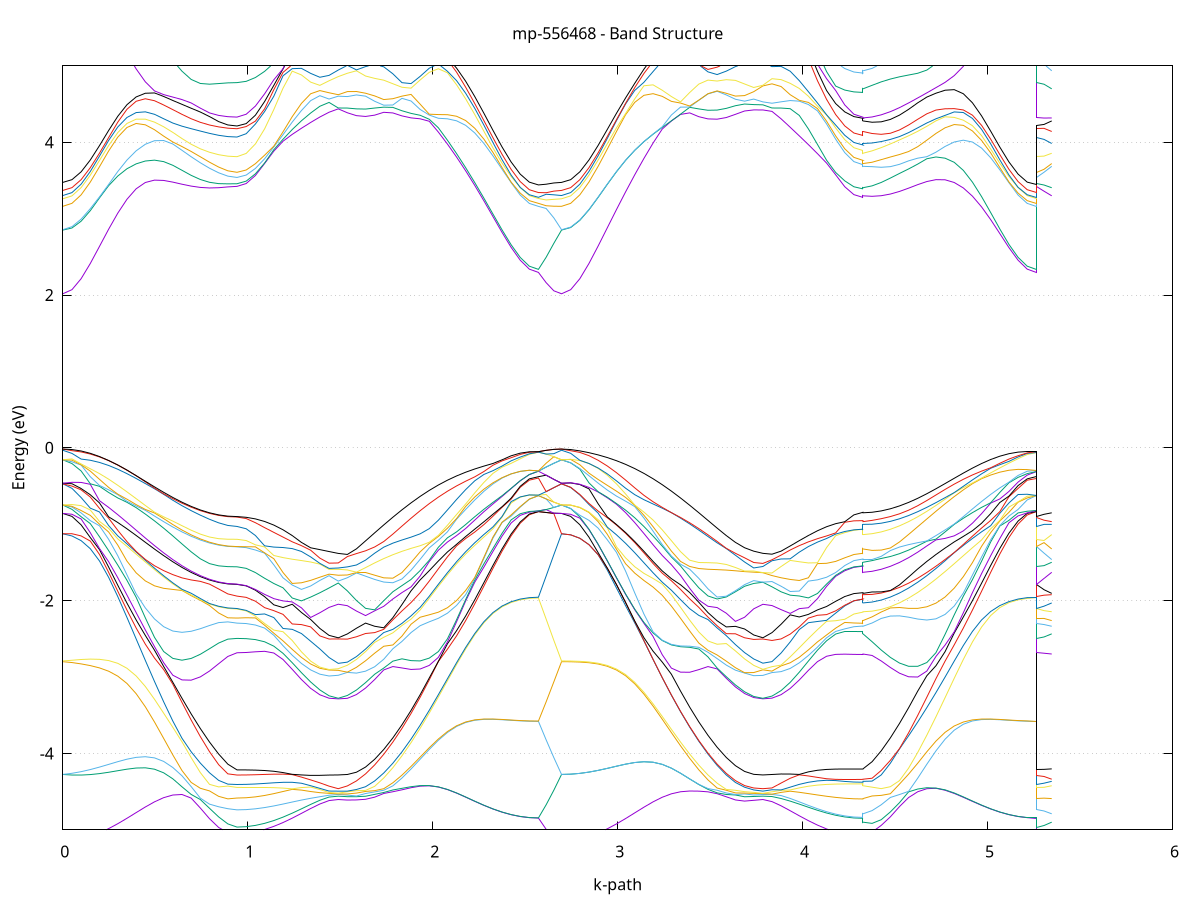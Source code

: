 set title 'mp-556468 - Band Structure'
set xlabel 'k-path'
set ylabel 'Energy (eV)'
set grid y
set yrange [-5:5]
set terminal png size 800,600
set output 'mp-556468_bands_gnuplot.png'
plot '-' using 1:2 with lines notitle, '-' using 1:2 with lines notitle, '-' using 1:2 with lines notitle, '-' using 1:2 with lines notitle, '-' using 1:2 with lines notitle, '-' using 1:2 with lines notitle, '-' using 1:2 with lines notitle, '-' using 1:2 with lines notitle, '-' using 1:2 with lines notitle, '-' using 1:2 with lines notitle, '-' using 1:2 with lines notitle, '-' using 1:2 with lines notitle, '-' using 1:2 with lines notitle, '-' using 1:2 with lines notitle, '-' using 1:2 with lines notitle, '-' using 1:2 with lines notitle, '-' using 1:2 with lines notitle, '-' using 1:2 with lines notitle, '-' using 1:2 with lines notitle, '-' using 1:2 with lines notitle, '-' using 1:2 with lines notitle, '-' using 1:2 with lines notitle, '-' using 1:2 with lines notitle, '-' using 1:2 with lines notitle, '-' using 1:2 with lines notitle, '-' using 1:2 with lines notitle, '-' using 1:2 with lines notitle, '-' using 1:2 with lines notitle, '-' using 1:2 with lines notitle, '-' using 1:2 with lines notitle, '-' using 1:2 with lines notitle, '-' using 1:2 with lines notitle, '-' using 1:2 with lines notitle, '-' using 1:2 with lines notitle, '-' using 1:2 with lines notitle, '-' using 1:2 with lines notitle, '-' using 1:2 with lines notitle, '-' using 1:2 with lines notitle, '-' using 1:2 with lines notitle, '-' using 1:2 with lines notitle, '-' using 1:2 with lines notitle, '-' using 1:2 with lines notitle, '-' using 1:2 with lines notitle, '-' using 1:2 with lines notitle, '-' using 1:2 with lines notitle, '-' using 1:2 with lines notitle, '-' using 1:2 with lines notitle, '-' using 1:2 with lines notitle, '-' using 1:2 with lines notitle, '-' using 1:2 with lines notitle, '-' using 1:2 with lines notitle, '-' using 1:2 with lines notitle, '-' using 1:2 with lines notitle, '-' using 1:2 with lines notitle, '-' using 1:2 with lines notitle, '-' using 1:2 with lines notitle, '-' using 1:2 with lines notitle, '-' using 1:2 with lines notitle, '-' using 1:2 with lines notitle, '-' using 1:2 with lines notitle, '-' using 1:2 with lines notitle, '-' using 1:2 with lines notitle, '-' using 1:2 with lines notitle, '-' using 1:2 with lines notitle, '-' using 1:2 with lines notitle, '-' using 1:2 with lines notitle, '-' using 1:2 with lines notitle, '-' using 1:2 with lines notitle, '-' using 1:2 with lines notitle, '-' using 1:2 with lines notitle, '-' using 1:2 with lines notitle, '-' using 1:2 with lines notitle, '-' using 1:2 with lines notitle, '-' using 1:2 with lines notitle, '-' using 1:2 with lines notitle, '-' using 1:2 with lines notitle, '-' using 1:2 with lines notitle, '-' using 1:2 with lines notitle, '-' using 1:2 with lines notitle, '-' using 1:2 with lines notitle, '-' using 1:2 with lines notitle, '-' using 1:2 with lines notitle, '-' using 1:2 with lines notitle, '-' using 1:2 with lines notitle, '-' using 1:2 with lines notitle, '-' using 1:2 with lines notitle, '-' using 1:2 with lines notitle, '-' using 1:2 with lines notitle, '-' using 1:2 with lines notitle, '-' using 1:2 with lines notitle, '-' using 1:2 with lines notitle, '-' using 1:2 with lines notitle, '-' using 1:2 with lines notitle, '-' using 1:2 with lines notitle, '-' using 1:2 with lines notitle, '-' using 1:2 with lines notitle, '-' using 1:2 with lines notitle, '-' using 1:2 with lines notitle, '-' using 1:2 with lines notitle, '-' using 1:2 with lines notitle, '-' using 1:2 with lines notitle, '-' using 1:2 with lines notitle, '-' using 1:2 with lines notitle, '-' using 1:2 with lines notitle, '-' using 1:2 with lines notitle, '-' using 1:2 with lines notitle, '-' using 1:2 with lines notitle, '-' using 1:2 with lines notitle, '-' using 1:2 with lines notitle, '-' using 1:2 with lines notitle, '-' using 1:2 with lines notitle, '-' using 1:2 with lines notitle, '-' using 1:2 with lines notitle, '-' using 1:2 with lines notitle, '-' using 1:2 with lines notitle, '-' using 1:2 with lines notitle, '-' using 1:2 with lines notitle, '-' using 1:2 with lines notitle, '-' using 1:2 with lines notitle, '-' using 1:2 with lines notitle, '-' using 1:2 with lines notitle, '-' using 1:2 with lines notitle, '-' using 1:2 with lines notitle, '-' using 1:2 with lines notitle, '-' using 1:2 with lines notitle, '-' using 1:2 with lines notitle, '-' using 1:2 with lines notitle, '-' using 1:2 with lines notitle, '-' using 1:2 with lines notitle, '-' using 1:2 with lines notitle, '-' using 1:2 with lines notitle, '-' using 1:2 with lines notitle, '-' using 1:2 with lines notitle, '-' using 1:2 with lines notitle, '-' using 1:2 with lines notitle, '-' using 1:2 with lines notitle
0.000000 -12.981787
0.049573 -12.977287
0.099147 -12.963787
0.148720 -12.941387
0.198294 -12.910587
0.247867 -12.871687
0.297441 -12.825387
0.347014 -12.772187
0.396588 -12.713187
0.446161 -12.649287
0.495734 -12.581587
0.545308 -12.511687
0.594881 -12.440887
0.644455 -12.370987
0.694028 -12.303887
0.743602 -12.241687
0.793175 -12.186887
0.842748 -12.142187
0.892322 -12.111087
0.941895 -12.098487
0.941895 -12.098487
0.991670 -12.095987
1.041446 -12.088587
1.091221 -12.076387
1.140996 -12.059787
1.190771 -12.039487
1.240546 -12.015987
1.290321 -11.990187
1.340096 -11.962987
1.389871 -11.935587
1.439646 -11.909587
1.489421 -11.894487
1.489421 -11.894487
1.538616 -11.916087
1.587811 -11.949887
1.637006 -11.990987
1.686201 -12.038787
1.735396 -12.092887
1.784591 -12.152387
1.833787 -12.216487
1.882982 -12.284187
1.932177 -12.354187
1.981372 -12.425287
2.030567 -12.496087
2.079762 -12.565387
2.128957 -12.631887
2.178152 -12.694487
2.227347 -12.752187
2.276542 -12.803987
2.325737 -12.849187
2.374932 -12.887087
2.424127 -12.917087
2.473322 -12.938887
2.522517 -12.951987
2.571712 -12.956387
2.571712 -12.956387
2.613345 -12.969087
2.654977 -12.978587
2.696610 -12.981787
2.696610 -12.981787
2.746095 -12.977287
2.795581 -12.963787
2.845066 -12.941587
2.894551 -12.910787
2.944036 -12.872087
2.993521 -12.825787
3.043006 -12.772687
3.092491 -12.713587
3.141976 -12.649387
3.191461 -12.581187
3.240946 -12.510087
3.290431 -12.437387
3.339916 -12.364387
3.389401 -12.292387
3.438886 -12.222787
3.488371 -12.156687
3.537856 -12.095287
3.587341 -12.039487
3.636826 -11.990087
3.686312 -11.947587
3.735797 -11.912987
3.785282 -11.894287
3.785282 -11.894287
3.834477 -11.912787
3.883672 -11.939787
3.932867 -11.968087
3.982062 -11.995887
4.031257 -12.022087
4.080452 -12.045887
4.129647 -12.066487
4.178842 -12.083087
4.228037 -12.095387
4.277232 -12.102887
4.326427 -12.105387
4.326427 -12.105387
4.326427 -12.104487
4.326427 -12.104487
4.375758 -12.116887
4.425089 -12.145387
4.474420 -12.187087
4.523751 -12.238787
4.573082 -12.297987
4.622413 -12.362187
4.671744 -12.429387
4.721075 -12.497787
4.770407 -12.565587
4.819738 -12.631387
4.869069 -12.693687
4.918400 -12.751387
4.967731 -12.803287
5.017062 -12.848687
5.066393 -12.886687
5.115724 -12.916887
5.165055 -12.938787
5.214386 -12.951987
5.263718 -12.956387
5.263718 -12.098487
5.305391 -12.101487
5.347065 -12.104487
e
0.000000 -12.869287
0.049573 -12.866587
0.099147 -12.855487
0.148720 -12.835987
0.198294 -12.808187
0.247867 -12.772587
0.297441 -12.729687
0.347014 -12.680087
0.396588 -12.624787
0.446161 -12.564587
0.495734 -12.500587
0.545308 -12.434187
0.594881 -12.366787
0.644455 -12.299887
0.694028 -12.236587
0.743602 -12.185987
0.793175 -12.143887
0.842748 -12.112487
0.892322 -12.094387
0.941895 -12.089787
0.941895 -12.089787
0.991670 -12.087287
1.041446 -12.079887
1.091221 -12.067687
1.140996 -12.051287
1.190771 -12.031087
1.240546 -12.007787
1.290321 -11.982087
1.340096 -11.955087
1.389871 -11.927687
1.439646 -11.901287
1.489421 -11.884987
1.489421 -11.884987
1.538616 -11.908187
1.587811 -11.942287
1.637006 -11.983487
1.686201 -12.031287
1.735396 -12.085287
1.784591 -12.144787
1.833787 -12.208987
1.882982 -12.276687
1.932177 -12.346687
1.981372 -12.417787
2.030567 -12.488687
2.079762 -12.557987
2.128957 -12.624487
2.178152 -12.687187
2.227347 -12.744887
2.276542 -12.796787
2.325737 -12.841987
2.374932 -12.879887
2.424127 -12.909887
2.473322 -12.931687
2.522517 -12.944787
2.571712 -12.949187
2.571712 -12.949187
2.613345 -12.930387
2.654977 -12.902587
2.696610 -12.869287
2.696610 -12.869287
2.746095 -12.864987
2.795581 -12.852087
2.845066 -12.830887
2.894551 -12.801587
2.944036 -12.764687
2.993521 -12.720687
3.043006 -12.670387
3.092491 -12.614587
3.141976 -12.554287
3.191461 -12.490487
3.240946 -12.424287
3.290431 -12.357187
3.339916 -12.290287
3.389401 -12.224987
3.438886 -12.162587
3.488371 -12.104087
3.537856 -12.050787
3.587341 -12.003187
3.636826 -11.962087
3.686312 -11.927687
3.735797 -11.900287
3.785282 -11.884787
3.785282 -11.884787
3.834477 -11.900587
3.883672 -11.922387
3.932867 -11.945587
3.982062 -11.968787
4.031257 -11.991087
4.080452 -12.011587
4.129647 -12.029387
4.178842 -12.043887
4.228037 -12.054687
4.277232 -12.061287
4.326427 -12.063487
4.326427 -12.063487
4.326427 -12.074387
4.326427 -12.074387
4.375758 -12.073987
4.425089 -12.110687
4.474420 -12.158887
4.523751 -12.215887
4.573082 -12.279287
4.622413 -12.346887
4.671744 -12.416787
4.721075 -12.487187
4.770407 -12.556387
4.819738 -12.622987
4.869069 -12.685887
4.918400 -12.743887
4.967731 -12.795987
5.017062 -12.841387
5.066393 -12.879487
5.115724 -12.909687
5.165055 -12.931587
5.214386 -12.944787
5.263718 -12.949187
5.263718 -12.089787
5.305391 -12.084487
5.347065 -12.074387
e
0.000000 -12.868687
0.049573 -12.862787
0.099147 -12.847987
0.148720 -12.824987
0.198294 -12.793987
0.247867 -12.755587
0.297441 -12.710487
0.347014 -12.659387
0.396588 -12.603287
0.446161 -12.543387
0.495734 -12.480887
0.545308 -12.417287
0.594881 -12.354087
0.644455 -12.293287
0.694028 -12.235287
0.743602 -12.174987
0.793175 -12.120787
0.842748 -12.075187
0.892322 -12.040087
0.941895 -12.019187
0.941895 -12.019187
0.991670 -12.017187
1.041446 -12.011487
1.091221 -12.002287
1.140996 -11.989987
1.190771 -11.975087
1.240546 -11.958287
1.290321 -11.940487
1.340096 -11.922587
1.389871 -11.905687
1.439646 -11.890987
1.489421 -11.882887
1.489421 -11.882887
1.538616 -11.893887
1.587811 -11.912787
1.637006 -11.938287
1.686201 -11.970287
1.735396 -12.008587
1.784591 -12.052887
1.833787 -12.102487
1.882982 -12.156387
1.932177 -12.213587
1.981372 -12.272887
2.030567 -12.332987
2.079762 -12.392587
2.128957 -12.450587
2.178152 -12.505787
2.227347 -12.556987
2.276542 -12.603287
2.325737 -12.643987
2.374932 -12.678187
2.424127 -12.705387
2.473322 -12.725087
2.522517 -12.737087
2.571712 -12.741087
2.571712 -12.741087
2.613345 -12.786587
2.654977 -12.830187
2.696610 -12.868687
2.696610 -12.868687
2.746095 -12.864387
2.795581 -12.851587
2.845066 -12.830287
2.894551 -12.800987
2.944036 -12.764087
2.993521 -12.720187
3.043006 -12.669887
3.092491 -12.614087
3.141976 -12.553687
3.191461 -12.489887
3.240946 -12.423787
3.290431 -12.356687
3.339916 -12.289787
3.389401 -12.224487
3.438886 -12.162087
3.488371 -12.103687
3.537856 -12.050387
3.587341 -12.002887
3.636826 -11.961787
3.686312 -11.927187
3.735797 -11.899287
3.785282 -11.882787
3.785282 -11.882787
3.834477 -11.899387
3.883672 -11.921687
3.932867 -11.945087
3.982062 -11.968287
4.031257 -11.990587
4.080452 -12.010987
4.129647 -12.028887
4.178842 -12.043387
4.228037 -12.054087
4.277232 -12.060687
4.326427 -12.062987
4.326427 -12.062987
4.326427 -12.050587
4.326427 -12.050587
4.375758 -12.071687
4.425089 -12.083487
4.474420 -12.107687
4.523751 -12.141987
4.573082 -12.184387
4.622413 -12.232987
4.671744 -12.285887
4.721075 -12.341287
4.770407 -12.397587
4.819738 -12.453187
4.869069 -12.506787
4.918400 -12.557087
4.967731 -12.603087
5.017062 -12.643587
5.066393 -12.677887
5.115724 -12.705187
5.165055 -12.724987
5.214386 -12.737087
5.263718 -12.741087
5.263718 -12.019187
5.305391 -12.034587
5.347065 -12.050587
e
0.000000 -12.578987
0.049573 -12.576587
0.099147 -12.567887
0.148720 -12.552087
0.198294 -12.529287
0.247867 -12.499787
0.297441 -12.464187
0.347014 -12.422987
0.396588 -12.377187
0.446161 -12.327687
0.495734 -12.275487
0.545308 -12.221987
0.594881 -12.168387
0.644455 -12.116487
0.694028 -12.072187
0.743602 -12.041087
0.793175 -12.019187
0.842748 -12.007187
0.892322 -12.005987
0.941895 -12.014587
0.941895 -12.014587
0.991670 -12.012687
1.041446 -12.006987
1.091221 -11.997887
1.140996 -11.985687
1.190771 -11.970887
1.240546 -11.954287
1.290321 -11.936587
1.340096 -11.918787
1.389871 -11.901987
1.439646 -11.887287
1.489421 -11.878887
1.489421 -11.878887
1.538616 -11.889987
1.587811 -11.908687
1.637006 -11.933987
1.686201 -11.965787
1.735396 -12.003987
1.784591 -12.048187
1.833787 -12.097587
1.882982 -12.151487
1.932177 -12.208687
1.981372 -12.267887
2.030567 -12.327987
2.079762 -12.387687
2.128957 -12.445687
2.178152 -12.500787
2.227347 -12.552087
2.276542 -12.598387
2.325737 -12.639087
2.374932 -12.673287
2.424127 -12.700487
2.473322 -12.720287
2.522517 -12.732287
2.571712 -12.736287
2.571712 -12.736287
2.613345 -12.687087
2.654977 -12.632787
2.696610 -12.578987
2.696610 -12.578987
2.746095 -12.575287
2.795581 -12.564187
2.845066 -12.545887
2.894551 -12.520787
2.944036 -12.489287
2.993521 -12.452087
3.043006 -12.409887
3.092491 -12.363587
3.141976 -12.314187
3.191461 -12.262787
3.240946 -12.210587
3.290431 -12.158787
3.339916 -12.108687
3.389401 -12.061587
3.438886 -12.018387
3.488371 -11.980287
3.537856 -11.947787
3.587341 -11.921587
3.636826 -11.901787
3.686312 -11.888387
3.735797 -11.881087
3.785282 -11.878687
3.785282 -11.878687
3.834477 -11.881687
3.883672 -11.887787
3.932867 -11.896787
3.982062 -11.907587
4.031257 -11.919087
4.080452 -11.930587
4.129647 -11.941087
4.178842 -11.949987
4.228037 -11.956687
4.277232 -11.960887
4.326427 -11.962387
4.326427 -11.962387
4.326427 -11.978487
4.326427 -11.978487
4.375758 -11.967487
4.425089 -11.997887
4.474420 -12.038287
4.523751 -12.086087
4.573082 -12.139787
4.622413 -12.197887
4.671744 -12.258687
4.721075 -12.320487
4.770407 -12.381887
4.819738 -12.441487
4.869069 -12.497987
4.918400 -12.550287
4.967731 -12.597287
5.017062 -12.638387
5.066393 -12.672887
5.115724 -12.700287
5.165055 -12.720187
5.214386 -12.732187
5.263718 -12.736287
5.263718 -12.014587
5.305391 -11.997987
5.347065 -11.978487
e
0.000000 -12.573287
0.049573 -12.568187
0.099147 -12.554687
0.148720 -12.533787
0.198294 -12.506287
0.247867 -12.472687
0.297441 -12.433787
0.347014 -12.390587
0.396588 -12.343987
0.446161 -12.295287
0.495734 -12.245887
0.545308 -12.196987
0.594881 -12.150387
0.644455 -12.107287
0.694028 -12.064887
0.743602 -12.020487
0.793175 -11.980887
0.842748 -11.947887
0.892322 -11.921787
0.941895 -11.903287
0.941895 -11.903287
0.991670 -11.902387
1.041446 -11.899587
1.091221 -11.895187
1.140996 -11.889687
1.190771 -11.883487
1.240546 -11.877487
1.290321 -11.872387
1.340096 -11.869087
1.389871 -11.868487
1.439646 -11.871487
1.489421 -11.876487
1.489421 -11.876487
1.538616 -11.869987
1.587811 -11.867087
1.637006 -11.869587
1.686201 -11.877987
1.735396 -11.892487
1.784591 -11.913187
1.833787 -11.939787
1.882982 -11.971487
1.932177 -12.007687
1.981372 -12.047287
2.030567 -12.089187
2.079762 -12.132287
2.128957 -12.175487
2.178152 -12.217387
2.227347 -12.257187
2.276542 -12.293687
2.325737 -12.326087
2.374932 -12.353587
2.424127 -12.375687
2.473322 -12.391787
2.522517 -12.401587
2.571712 -12.404887
2.571712 -12.404887
2.613345 -12.460087
2.654977 -12.518187
2.696610 -12.573287
2.696610 -12.573287
2.746095 -12.569487
2.795581 -12.558387
2.845066 -12.540087
2.894551 -12.514987
2.944036 -12.483487
2.993521 -12.446187
3.043006 -12.403987
3.092491 -12.357687
3.141976 -12.308287
3.191461 -12.256887
3.240946 -12.204687
3.290431 -12.152987
3.339916 -12.102987
3.389401 -12.055887
3.438886 -12.012887
3.488371 -11.974887
3.537856 -11.942687
3.587341 -11.916687
3.636826 -11.897087
3.686312 -11.883987
3.735797 -11.876787
3.785282 -11.876687
3.785282 -11.876687
3.834477 -11.877687
3.883672 -11.884087
3.932867 -11.893187
3.982062 -11.903987
4.031257 -11.915587
4.080452 -11.926887
4.129647 -11.937387
4.178842 -11.946187
4.228037 -11.952887
4.277232 -11.956987
4.326427 -11.958487
4.326427 -11.958487
4.326427 -11.942087
4.326427 -11.942087
4.375758 -11.963487
4.425089 -11.961387
4.474420 -11.966787
4.523751 -11.980487
4.573082 -12.001887
4.622413 -12.029687
4.671744 -12.062787
4.721075 -12.099687
4.770407 -12.138987
4.819738 -12.179387
4.869069 -12.219387
4.918400 -12.257887
4.967731 -12.293787
5.017062 -12.325887
5.066393 -12.353387
5.115724 -12.375587
5.165055 -12.391787
5.214386 -12.401587
5.263718 -12.404887
5.263718 -11.903287
5.305391 -11.921887
5.347065 -11.942087
e
0.000000 -12.245887
0.049573 -12.245087
0.099147 -12.238687
0.148720 -12.226587
0.198294 -12.208987
0.247867 -12.186387
0.297441 -12.159287
0.347014 -12.128487
0.396588 -12.094687
0.446161 -12.058987
0.495734 -12.022487
0.545308 -11.986187
0.594881 -11.951387
0.644455 -11.919387
0.694028 -11.897287
0.743602 -11.884987
0.793175 -11.879487
0.842748 -11.880787
0.892322 -11.888587
0.941895 -11.901087
0.941895 -11.901087
0.991670 -11.900087
1.041446 -11.897287
1.091221 -11.892887
1.140996 -11.887287
1.190771 -11.881087
1.240546 -11.874887
1.290321 -11.869687
1.340096 -11.866187
1.389871 -11.865487
1.439646 -11.868487
1.489421 -11.873087
1.489421 -11.873087
1.538616 -11.866587
1.587811 -11.863487
1.637006 -11.865887
1.686201 -11.874087
1.735396 -11.888587
1.784591 -11.909087
1.833787 -11.935487
1.882982 -11.967187
1.932177 -12.003287
1.981372 -12.042787
2.030567 -12.084687
2.079762 -12.127787
2.128957 -12.170887
2.178152 -12.212787
2.227347 -12.252587
2.276542 -12.289087
2.325737 -12.321487
2.374932 -12.348987
2.424127 -12.371087
2.473322 -12.387187
2.522517 -12.396987
2.571712 -12.400287
2.571712 -12.400287
2.613345 -12.346887
2.654977 -12.294287
2.696610 -12.245887
2.696610 -12.245887
2.746095 -12.242987
2.795581 -12.234287
2.845066 -12.219887
2.894551 -12.200387
2.944036 -12.176187
2.993521 -12.147787
3.043006 -12.116187
3.092491 -12.082187
3.141976 -12.046787
3.191461 -12.011087
3.240946 -11.976187
3.290431 -11.943287
3.339916 -11.913387
3.389401 -11.887587
3.438886 -11.866687
3.488371 -11.851387
3.537856 -11.841987
3.587341 -11.838787
3.636826 -11.841487
3.686312 -11.849787
3.735797 -11.862787
3.785282 -11.873087
3.785282 -11.873087
3.834477 -11.862587
3.883672 -11.852087
3.932867 -11.845687
3.982062 -11.842687
4.031257 -11.842187
4.080452 -11.843387
4.129647 -11.845487
4.178842 -11.847887
4.228037 -11.849987
4.277232 -11.851387
4.326427 -11.851887
4.326427 -11.851887
4.326427 -11.865887
4.326427 -11.865887
4.375758 -11.853387
4.425089 -11.868787
4.474420 -11.890887
4.523751 -11.918687
4.573082 -11.951987
4.622413 -11.990087
4.671744 -12.031787
4.721075 -12.075887
4.770407 -12.121087
4.819738 -12.166087
4.869069 -12.209587
4.918400 -12.250587
4.967731 -12.287887
5.017062 -12.320887
5.066393 -12.348687
5.115724 -12.370887
5.165055 -12.387187
5.214386 -12.396987
5.263718 -12.400287
5.263718 -11.901087
5.305391 -11.883387
5.347065 -11.865887
e
0.000000 -12.245287
0.049573 -12.240187
0.099147 -12.229187
0.148720 -12.212687
0.198294 -12.191187
0.247867 -12.165387
0.297441 -12.135887
0.347014 -12.103687
0.396588 -12.069687
0.446161 -12.035087
0.495734 -12.001087
0.545308 -11.969087
0.594881 -11.940287
0.644455 -11.915987
0.694028 -11.890987
0.743602 -11.867187
0.793175 -11.848487
0.842748 -11.834687
0.892322 -11.824787
0.941895 -11.819387
0.941895 -11.819387
0.991670 -11.819187
1.041446 -11.818687
1.091221 -11.818187
1.140996 -11.817987
1.190771 -11.818687
1.240546 -11.820987
1.290321 -11.825587
1.340096 -11.833287
1.389871 -11.844887
1.439646 -11.860487
1.489421 -11.872287
1.489421 -11.872287
1.538616 -11.856687
1.587811 -11.838987
1.637006 -11.825187
1.686201 -11.816287
1.735396 -11.813087
1.784591 -11.815687
1.833787 -11.824087
1.882982 -11.837987
1.932177 -11.856887
1.981372 -11.879887
2.030567 -11.906287
2.079762 -11.934987
2.128957 -11.964987
2.178152 -11.995087
2.227347 -12.024287
2.276542 -12.051687
2.325737 -12.076487
2.374932 -12.097787
2.424127 -12.114987
2.473322 -12.127687
2.522517 -12.135387
2.571712 -12.137987
2.571712 -12.137987
2.613345 -12.164987
2.654977 -12.202087
2.696610 -12.245287
2.696610 -12.245287
2.746095 -12.242287
2.795581 -12.233587
2.845066 -12.219287
2.894551 -12.199687
2.944036 -12.175487
2.993521 -12.147187
3.043006 -12.115487
3.092491 -12.081487
3.141976 -12.046087
3.191461 -12.010387
3.240946 -11.975487
3.290431 -11.942587
3.339916 -11.912687
3.389401 -11.886887
3.438886 -11.865887
3.488371 -11.850587
3.537856 -11.841087
3.587341 -11.837787
3.636826 -11.840387
3.686312 -11.848387
3.735797 -11.860987
3.785282 -11.872487
3.785282 -11.872487
3.834477 -11.860887
3.883672 -11.850687
3.932867 -11.844487
3.982062 -11.841587
4.031257 -11.841187
4.080452 -11.842487
4.129647 -11.844587
4.178842 -11.846987
4.228037 -11.849087
4.277232 -11.850487
4.326427 -11.850987
4.326427 -11.850987
4.326427 -11.838587
4.326427 -11.838587
4.375758 -11.851687
4.425089 -11.845087
4.474420 -11.841887
4.523751 -11.844387
4.573082 -11.852987
4.622413 -11.867387
4.671744 -11.886887
4.721075 -11.910487
4.770407 -11.937287
4.819738 -11.965987
4.869069 -11.995287
4.918400 -12.024187
4.967731 -12.051487
5.017062 -12.076187
5.066393 -12.097587
5.115724 -12.114887
5.165055 -12.127587
5.214386 -12.135387
5.263718 -12.137987
5.263718 -11.819387
5.305391 -11.826687
5.347065 -11.838587
e
0.000000 -12.094387
0.049573 -12.091887
0.099147 -12.084487
0.148720 -12.072287
0.198294 -12.055687
0.247867 -12.035287
0.297441 -12.011587
0.347014 -11.985587
0.396588 -11.957887
0.446161 -11.929787
0.495734 -11.902187
0.545308 -11.876287
0.594881 -11.853187
0.644455 -11.833987
0.694028 -11.819487
0.743602 -11.810187
0.793175 -11.806087
0.842748 -11.806387
0.892322 -11.809987
0.941895 -11.813687
0.941895 -11.813687
0.991670 -11.813487
1.041446 -11.812987
1.091221 -11.812387
1.140996 -11.812187
1.190771 -11.812887
1.240546 -11.815087
1.290321 -11.819587
1.340096 -11.827287
1.389871 -11.838787
1.439646 -11.854687
1.489421 -11.866987
1.489421 -11.866987
1.538616 -11.850787
1.587811 -11.832887
1.637006 -11.818887
1.686201 -11.810087
1.735396 -11.806787
1.784591 -11.809387
1.833787 -11.817787
1.882982 -11.831587
1.932177 -11.850487
1.981372 -11.873487
2.030567 -11.899887
2.079762 -11.928487
2.128957 -11.958387
2.178152 -11.988487
2.227347 -12.017787
2.276542 -12.045187
2.325737 -12.069887
2.374932 -12.091187
2.424127 -12.108387
2.473322 -12.121087
2.522517 -12.128787
2.571712 -12.131387
2.571712 -12.131387
2.613345 -12.112387
2.654977 -12.098987
2.696610 -12.094387
2.696610 -12.094387
2.746095 -12.091887
2.795581 -12.084387
2.845066 -12.072187
2.894551 -12.055587
2.944036 -12.035087
2.993521 -12.011387
3.043006 -11.985187
3.092491 -11.957387
3.141976 -11.929087
3.191461 -11.901087
3.240946 -11.874587
3.290431 -11.850687
3.339916 -11.830287
3.389401 -11.814287
3.438886 -11.803487
3.488371 -11.798187
3.537856 -11.798687
3.587341 -11.805087
3.636826 -11.816887
3.686312 -11.833387
3.735797 -11.853087
3.785282 -11.867087
3.785282 -11.867087
3.834477 -11.852387
3.883672 -11.835987
3.932867 -11.823487
3.982062 -11.814687
4.031257 -11.809087
4.080452 -11.805787
4.129647 -11.804287
4.178842 -11.803687
4.228037 -11.803687
4.277232 -11.803887
4.326427 -11.803887
4.326427 -11.803887
4.326427 -11.805087
4.326427 -11.805087
4.375758 -11.803487
4.425089 -11.803987
4.474420 -11.807787
4.523751 -11.816187
4.573082 -11.829787
4.622413 -11.848287
4.671744 -11.871387
4.721075 -11.897887
4.770407 -11.926887
4.819738 -11.957187
4.869069 -11.987587
4.918400 -12.017087
4.967731 -12.044687
5.017062 -12.069487
5.066393 -12.090987
5.115724 -12.108287
5.165055 -12.120987
5.214386 -12.128787
5.263718 -12.131387
5.263718 -11.813687
5.305391 -11.809087
5.347065 -11.805087
e
0.000000 -6.296587
0.049573 -6.296287
0.099147 -6.296387
0.148720 -6.298587
0.198294 -6.301987
0.247867 -6.305587
0.297441 -6.308887
0.347014 -6.311587
0.396588 -6.313487
0.446161 -6.314287
0.495734 -6.313787
0.545308 -6.312087
0.594881 -6.309487
0.644455 -6.306187
0.694028 -6.302687
0.743602 -6.298987
0.793175 -6.295287
0.842748 -6.291787
0.892322 -6.288587
0.941895 -6.286987
0.941895 -6.286987
0.991670 -6.284887
1.041446 -6.278887
1.091221 -6.269387
1.140996 -6.257487
1.190771 -6.244287
1.240546 -6.231587
1.290321 -6.221087
1.340096 -6.214287
1.389871 -6.211187
1.439646 -6.210187
1.489421 -6.209987
1.489421 -6.209987
1.538616 -6.210287
1.587811 -6.210787
1.637006 -6.211687
1.686201 -6.212987
1.735396 -6.214787
1.784591 -6.217687
1.833787 -6.223387
1.882982 -6.232787
1.932177 -6.244387
1.981372 -6.256187
2.030567 -6.267187
2.079762 -6.276787
2.128957 -6.284487
2.178152 -6.290187
2.227347 -6.293887
2.276542 -6.295887
2.325737 -6.296487
2.374932 -6.296287
2.424127 -6.295887
2.473322 -6.296087
2.522517 -6.296487
2.571712 -6.296687
2.571712 -6.296687
2.613345 -6.296687
2.654977 -6.296587
2.696610 -6.296587
2.696610 -6.296587
2.746095 -6.296287
2.795581 -6.296187
2.845066 -6.296687
2.894551 -6.297787
2.944036 -6.298487
2.993521 -6.298087
3.043006 -6.295987
3.092491 -6.291787
3.141976 -6.285087
3.191461 -6.275687
3.240946 -6.263687
3.290431 -6.249987
3.339916 -6.238387
3.389401 -6.231187
3.438886 -6.225087
3.488371 -6.219787
3.537856 -6.215487
3.587341 -6.212587
3.636826 -6.210987
3.686312 -6.210287
3.735797 -6.210087
3.785282 -6.209987
3.785282 -6.209987
3.834477 -6.210387
3.883672 -6.211787
3.932867 -6.215987
3.982062 -6.224287
4.031257 -6.235987
4.080452 -6.249487
4.129647 -6.263087
4.178842 -6.275387
4.228037 -6.285087
4.277232 -6.291187
4.326427 -6.293387
4.326427 -6.293387
4.326427 -6.292287
4.326427 -6.292287
4.375758 -6.291087
4.425089 -6.289987
4.474420 -6.289387
4.523751 -6.293287
4.573082 -6.299487
4.622413 -6.305187
4.671744 -6.309987
4.721075 -6.313387
4.770407 -6.315187
4.819738 -6.315387
4.869069 -6.313987
4.918400 -6.311387
4.967731 -6.307887
5.017062 -6.304087
5.066393 -6.300287
5.115724 -6.297387
5.165055 -6.296287
5.214386 -6.296487
5.263718 -6.296687
5.263718 -6.286987
5.305391 -6.289587
5.347065 -6.292287
e
0.000000 -6.289587
0.049573 -6.290787
0.099147 -6.292687
0.148720 -6.293087
0.198294 -6.292587
0.247867 -6.292287
0.297441 -6.292587
0.347014 -6.293487
0.396588 -6.294387
0.446161 -6.294487
0.495734 -6.293287
0.545308 -6.290387
0.594881 -6.285587
0.644455 -6.278687
0.694028 -6.270987
0.743602 -6.271387
0.793175 -6.273287
0.842748 -6.275887
0.892322 -6.278687
0.941895 -6.280187
0.941895 -6.280187
0.991670 -6.277887
1.041446 -6.271387
1.091221 -6.261287
1.140996 -6.248787
1.190771 -6.235287
1.240546 -6.222787
1.290321 -6.213387
1.340096 -6.207587
1.389871 -6.204487
1.439646 -6.202987
1.489421 -6.202787
1.489421 -6.202787
1.538616 -6.203087
1.587811 -6.203487
1.637006 -6.203687
1.686201 -6.203887
1.735396 -6.204387
1.784591 -6.205687
1.833787 -6.209787
1.882982 -6.219887
1.932177 -6.233087
1.981372 -6.246887
2.030567 -6.259787
2.079762 -6.271087
2.128957 -6.279987
2.178152 -6.286487
2.227347 -6.290687
2.276542 -6.292987
2.325737 -6.293987
2.374932 -6.294087
2.424127 -6.293387
2.473322 -6.291987
2.522517 -6.289987
2.571712 -6.288387
2.571712 -6.288387
2.613345 -6.288587
2.654977 -6.289187
2.696610 -6.289587
2.696610 -6.289587
2.746095 -6.290787
2.795581 -6.292887
2.845066 -6.294887
2.894551 -6.296387
2.944036 -6.297187
2.993521 -6.296787
3.043006 -6.294687
3.092491 -6.290487
3.141976 -6.283787
3.191461 -6.274087
3.240946 -6.261587
3.290431 -6.246487
3.339916 -6.231987
3.389401 -6.218787
3.438886 -6.207487
3.488371 -6.202487
3.537856 -6.203087
3.587341 -6.203487
3.636826 -6.203487
3.686312 -6.203087
3.735797 -6.202787
3.785282 -6.202787
3.785282 -6.202787
3.834477 -6.203087
3.883672 -6.203987
3.932867 -6.205487
3.982062 -6.207987
4.031257 -6.212687
4.080452 -6.220487
4.129647 -6.231287
4.178842 -6.242687
4.228037 -6.251887
4.277232 -6.257887
4.326427 -6.259887
4.326427 -6.259887
4.326427 -6.268387
4.326427 -6.268387
4.375758 -6.273587
4.425089 -6.279487
4.474420 -6.285187
4.523751 -6.286887
4.573082 -6.286487
4.622413 -6.286387
4.671744 -6.286987
4.721075 -6.288087
4.770407 -6.289387
4.819738 -6.290387
4.869069 -6.290987
4.918400 -6.291187
4.967731 -6.291287
5.017062 -6.291087
5.066393 -6.291487
5.115724 -6.292187
5.165055 -6.291787
5.214386 -6.289987
5.263718 -6.288387
5.263718 -6.280187
5.305391 -6.275987
5.347065 -6.268387
e
0.000000 -6.287187
0.049573 -6.286787
0.099147 -6.286387
0.148720 -6.285587
0.198294 -6.285187
0.247867 -6.284887
0.297441 -6.284287
0.347014 -6.283687
0.396588 -6.282787
0.446161 -6.281287
0.495734 -6.278987
0.545308 -6.275987
0.594881 -6.273087
0.644455 -6.270987
0.694028 -6.269587
0.743602 -6.260587
0.793175 -6.251087
0.842748 -6.242387
0.892322 -6.235387
0.941895 -6.231987
0.941895 -6.231987
0.991670 -6.230287
1.041446 -6.225187
1.091221 -6.217687
1.140996 -6.209287
1.190771 -6.201887
1.240546 -6.196487
1.290321 -6.191987
1.340096 -6.186687
1.389871 -6.181587
1.439646 -6.178187
1.489421 -6.177587
1.489421 -6.177587
1.538616 -6.178887
1.587811 -6.180787
1.637006 -6.182787
1.686201 -6.185387
1.735396 -6.192387
1.784591 -6.201287
1.833787 -6.208887
1.882982 -6.213587
1.932177 -6.218587
1.981372 -6.233487
2.030567 -6.248987
2.079762 -6.262487
2.128957 -6.273187
2.178152 -6.280487
2.227347 -6.284787
2.276542 -6.286587
2.325737 -6.286587
2.374932 -6.285287
2.424127 -6.283287
2.473322 -6.282587
2.522517 -6.285187
2.571712 -6.286087
2.571712 -6.286087
2.613345 -6.286387
2.654977 -6.286887
2.696610 -6.287187
2.696610 -6.287187
2.746095 -6.286887
2.795581 -6.286687
2.845066 -6.286087
2.894551 -6.285487
2.944036 -6.284587
2.993521 -6.282687
3.043006 -6.279187
3.092491 -6.273187
3.141976 -6.264087
3.191461 -6.254087
3.240946 -6.248587
3.290431 -6.241787
3.339916 -6.229687
3.389401 -6.212987
3.438886 -6.202587
3.488371 -6.198487
3.537856 -6.191287
3.587341 -6.187187
3.636826 -6.184687
3.686312 -6.181787
3.735797 -6.178787
3.785282 -6.177587
3.785282 -6.177587
3.834477 -6.180387
3.883672 -6.185187
3.932867 -6.190987
3.982062 -6.198087
4.031257 -6.207387
4.080452 -6.218787
4.129647 -6.230487
4.178842 -6.240887
4.228037 -6.249687
4.277232 -6.255387
4.326427 -6.257387
4.326427 -6.257387
4.326427 -6.248187
4.326427 -6.248187
4.375758 -6.243487
4.425089 -6.240087
4.474420 -6.238587
4.523751 -6.241387
4.573082 -6.249787
4.622413 -6.259487
4.671744 -6.268587
4.721075 -6.276287
4.770407 -6.282387
4.819738 -6.286687
4.869069 -6.289387
4.918400 -6.290487
4.967731 -6.290087
5.017062 -6.288887
5.066393 -6.286887
5.115724 -6.284187
5.165055 -6.282387
5.214386 -6.285187
5.263718 -6.286087
5.263718 -6.231987
5.305391 -6.238487
5.347065 -6.248187
e
0.000000 -6.287187
0.049573 -6.286187
0.099147 -6.283487
0.148720 -6.281187
0.198294 -6.276987
0.247867 -6.271587
0.297441 -6.268787
0.347014 -6.266387
0.396588 -6.261387
0.446161 -6.254487
0.495734 -6.246987
0.545308 -6.239387
0.594881 -6.231987
0.644455 -6.225287
0.694028 -6.220287
0.743602 -6.218087
0.793175 -6.218087
0.842748 -6.219487
0.892322 -6.221887
0.941895 -6.223687
0.941895 -6.223687
0.991670 -6.221687
1.041446 -6.215987
1.091221 -6.207487
1.140996 -6.197787
1.190771 -6.189187
1.240546 -6.183087
1.290321 -6.178387
1.340096 -6.174487
1.389871 -6.172887
1.439646 -6.172787
1.489421 -6.172287
1.489421 -6.172287
1.538616 -6.172187
1.587811 -6.173087
1.637006 -6.176787
1.686201 -6.182987
1.735396 -6.187187
1.784591 -6.192687
1.833787 -6.200287
1.882982 -6.205987
1.932177 -6.214787
1.981372 -6.227287
2.030567 -6.245387
2.079762 -6.259787
2.128957 -6.270087
2.178152 -6.277087
2.227347 -6.281387
2.276542 -6.283487
2.325737 -6.283987
2.374932 -6.283187
2.424127 -6.281487
2.473322 -6.281187
2.522517 -6.283887
2.571712 -6.286087
2.571712 -6.286087
2.613345 -6.286387
2.654977 -6.286887
2.696610 -6.287187
2.696610 -6.287187
2.746095 -6.286187
2.795581 -6.283387
2.845066 -6.281087
2.894551 -6.276887
2.944036 -6.270887
2.993521 -6.264187
3.043006 -6.263087
3.092491 -6.261487
3.141976 -6.258487
3.191461 -6.251087
3.240946 -6.236487
3.290431 -6.226887
3.339916 -6.216387
3.389401 -6.205187
3.438886 -6.195387
3.488371 -6.189287
3.537856 -6.187987
3.587341 -6.184187
3.636826 -6.179387
3.686312 -6.175587
3.735797 -6.173187
3.785282 -6.172287
3.785282 -6.172287
3.834477 -6.171387
3.883672 -6.171587
3.932867 -6.172687
3.982062 -6.174787
4.031257 -6.178887
4.080452 -6.183887
4.129647 -6.189587
4.178842 -6.196387
4.228037 -6.202887
4.277232 -6.207387
4.326427 -6.208887
4.326427 -6.208887
4.326427 -6.211787
4.326427 -6.211787
4.375758 -6.215287
4.425089 -6.220487
4.474420 -6.227087
4.523751 -6.232287
4.573082 -6.234287
4.622413 -6.236087
4.671744 -6.238287
4.721075 -6.240287
4.770407 -6.242287
4.819738 -6.244987
4.869069 -6.252287
4.918400 -6.262487
4.967731 -6.270787
5.017062 -6.276387
5.066393 -6.279087
5.115724 -6.279387
5.165055 -6.281487
5.214386 -6.283887
5.263718 -6.286087
5.263718 -6.223687
5.305391 -6.218187
5.347065 -6.211787
e
0.000000 -6.285187
0.049573 -6.284687
0.099147 -6.283387
0.148720 -6.278987
0.198294 -6.272987
0.247867 -6.265587
0.297441 -6.261887
0.347014 -6.253687
0.396588 -6.243687
0.446161 -6.232087
0.495734 -6.220187
0.545308 -6.213087
0.594881 -6.210987
0.644455 -6.209387
0.694028 -6.206087
0.743602 -6.200787
0.793175 -6.195687
0.842748 -6.192287
0.892322 -6.190687
0.941895 -6.190187
0.941895 -6.190187
0.991670 -6.188787
1.041446 -6.184887
1.091221 -6.179787
1.140996 -6.176487
1.190771 -6.172587
1.240546 -6.169987
1.290321 -6.169687
1.340096 -6.170287
1.389871 -6.169987
1.439646 -6.170087
1.489421 -6.169987
1.489421 -6.169987
1.538616 -6.169287
1.587811 -6.168987
1.637006 -6.168887
1.686201 -6.171987
1.735396 -6.177187
1.784591 -6.182187
1.833787 -6.187387
1.882982 -6.198587
1.932177 -6.209887
1.981372 -6.218987
2.030567 -6.222387
2.079762 -6.226287
2.128957 -6.231487
2.178152 -6.239387
2.227347 -6.248087
2.276542 -6.256287
2.325737 -6.263687
2.374932 -6.270587
2.424127 -6.276687
2.473322 -6.280187
2.522517 -6.279687
2.571712 -6.279187
2.571712 -6.279187
2.613345 -6.282087
2.654977 -6.284487
2.696610 -6.285187
2.696610 -6.285187
2.746095 -6.284687
2.795581 -6.283187
2.845066 -6.278387
2.894551 -6.271987
2.944036 -6.265987
2.993521 -6.263287
3.043006 -6.259887
3.092491 -6.256587
3.141976 -6.251587
3.191461 -6.244687
3.240946 -6.233587
3.290431 -6.213687
3.339916 -6.202787
3.389401 -6.199787
3.438886 -6.192787
3.488371 -6.181887
3.537856 -6.171987
3.587341 -6.167487
3.636826 -6.167487
3.686312 -6.168487
3.735797 -6.169787
3.785282 -6.170087
3.785282 -6.170087
3.834477 -6.168887
3.883672 -6.167487
3.932867 -6.167787
3.982062 -6.169787
4.031257 -6.171587
4.080452 -6.173087
4.129647 -6.176987
4.178842 -6.181587
4.228037 -6.186987
4.277232 -6.191287
4.326427 -6.192887
4.326427 -6.192887
4.326427 -6.191987
4.326427 -6.191987
4.375758 -6.191487
4.425089 -6.191587
4.474420 -6.192287
4.523751 -6.194587
4.573082 -6.199087
4.622413 -6.203987
4.671744 -6.208787
4.721075 -6.213787
4.770407 -6.221187
4.819738 -6.233687
4.869069 -6.242987
4.918400 -6.248787
4.967731 -6.256487
5.017062 -6.264787
5.066393 -6.271987
5.115724 -6.277987
5.165055 -6.280187
5.214386 -6.279687
5.263718 -6.279187
5.263718 -6.190187
5.305391 -6.190687
5.347065 -6.191987
e
0.000000 -6.267887
0.049573 -6.266887
0.099147 -6.264287
0.148720 -6.260987
0.198294 -6.262787
0.247867 -6.265387
0.297441 -6.257187
0.347014 -6.247987
0.396588 -6.238487
0.446161 -6.228887
0.495734 -6.219487
0.545308 -6.210787
0.594881 -6.202887
0.644455 -6.195887
0.694028 -6.190087
0.743602 -6.186187
0.793175 -6.183387
0.842748 -6.181287
0.892322 -6.180587
0.941895 -6.180487
0.941895 -6.180487
0.991670 -6.180387
1.041446 -6.179987
1.091221 -6.178787
1.140996 -6.175487
1.190771 -6.172187
1.240546 -6.168487
1.290321 -6.166487
1.340096 -6.166287
1.389871 -6.166087
1.439646 -6.164387
1.489421 -6.163187
1.489421 -6.163187
1.538616 -6.163787
1.587811 -6.165687
1.637006 -6.168287
1.686201 -6.168487
1.735396 -6.167987
1.784591 -6.168187
1.833787 -6.177387
1.882982 -6.188387
1.932177 -6.202887
1.981372 -6.209887
2.030567 -6.214687
2.079762 -6.220287
2.128957 -6.227587
2.178152 -6.235287
2.227347 -6.243787
2.276542 -6.252287
2.325737 -6.260687
2.374932 -6.268387
2.424127 -6.274387
2.473322 -6.276887
2.522517 -6.275187
2.571712 -6.274887
2.571712 -6.274887
2.613345 -6.273787
2.654977 -6.270887
2.696610 -6.267887
2.696610 -6.267887
2.746095 -6.266987
2.795581 -6.264587
2.845066 -6.261787
2.894551 -6.260587
2.944036 -6.261187
2.993521 -6.261387
3.043006 -6.255187
3.092491 -6.245887
3.141976 -6.235887
3.191461 -6.225187
3.240946 -6.214187
3.290431 -6.202487
3.339916 -6.188887
3.389401 -6.187587
3.438886 -6.185087
3.488371 -6.175087
3.537856 -6.166987
3.587341 -6.166287
3.636826 -6.164887
3.686312 -6.164087
3.735797 -6.163587
3.785282 -6.163287
3.785282 -6.163287
3.834477 -6.163287
3.883672 -6.163887
3.932867 -6.165487
3.982062 -6.167987
4.031257 -6.170487
4.080452 -6.172887
4.129647 -6.175287
4.178842 -6.178287
4.228037 -6.180087
4.277232 -6.180787
4.326427 -6.180887
4.326427 -6.180887
4.326427 -6.180487
4.326427 -6.180487
4.375758 -6.180987
4.425089 -6.182887
4.474420 -6.186587
4.523751 -6.190087
4.573082 -6.192687
4.622413 -6.197987
4.671744 -6.204387
4.721075 -6.211787
4.770407 -6.220087
4.819738 -6.228987
4.869069 -6.238187
4.918400 -6.247487
4.967731 -6.255087
5.017062 -6.261587
5.066393 -6.268087
5.115724 -6.273987
5.165055 -6.276687
5.214386 -6.275087
5.263718 -6.274887
5.263718 -6.180487
5.305391 -6.180487
5.347065 -6.180487
e
0.000000 -6.267887
0.049573 -6.266887
0.099147 -6.264187
0.148720 -6.259887
0.198294 -6.253987
0.247867 -6.247487
0.297441 -6.239987
0.347014 -6.231087
0.396588 -6.221887
0.446161 -6.214287
0.495734 -6.209187
0.545308 -6.203987
0.594881 -6.198187
0.644455 -6.193287
0.694028 -6.189287
0.743602 -6.185287
0.793175 -6.181787
0.842748 -6.179787
0.892322 -6.177687
0.941895 -6.176887
0.941895 -6.176887
0.991670 -6.176287
1.041446 -6.173087
1.091221 -6.169787
1.140996 -6.165887
1.190771 -6.161087
1.240546 -6.154987
1.290321 -6.146687
1.340096 -6.138587
1.389871 -6.133287
1.439646 -6.131587
1.489421 -6.132387
1.489421 -6.132387
1.538616 -6.134587
1.587811 -6.137387
1.637006 -6.140987
1.686201 -6.145787
1.735396 -6.152787
1.784591 -6.163587
1.833787 -6.167587
1.882982 -6.174787
1.932177 -6.179887
1.981372 -6.189287
2.030567 -6.201187
2.079762 -6.212487
2.128957 -6.222187
2.178152 -6.231487
2.227347 -6.241187
2.276542 -6.251087
2.325737 -6.259487
2.374932 -6.265687
2.424127 -6.269987
2.473322 -6.272487
2.522517 -6.273887
2.571712 -6.274887
2.571712 -6.274887
2.613345 -6.273787
2.654977 -6.270887
2.696610 -6.267887
2.696610 -6.267887
2.746095 -6.266787
2.795581 -6.263787
2.845066 -6.259587
2.894551 -6.258387
2.944036 -6.256787
2.993521 -6.249887
3.043006 -6.239687
3.092491 -6.228387
3.141976 -6.216887
3.191461 -6.206087
3.240946 -6.197787
3.290431 -6.192087
3.339916 -6.185087
3.389401 -6.173787
3.438886 -6.167687
3.488371 -6.166087
3.537856 -6.161887
3.587341 -6.150887
3.636826 -6.141187
3.686312 -6.134687
3.735797 -6.131987
3.785282 -6.132387
3.785282 -6.132387
3.834477 -6.134887
3.883672 -6.138587
3.932867 -6.142687
3.982062 -6.147587
4.031257 -6.155187
4.080452 -6.163387
4.129647 -6.168787
4.178842 -6.172487
4.228037 -6.176287
4.277232 -6.179287
4.326427 -6.180587
4.326427 -6.180587
4.326427 -6.180187
4.326427 -6.180187
4.375758 -6.180887
4.425089 -6.182487
4.474420 -6.184987
4.523751 -6.188287
4.573082 -6.192287
4.622413 -6.194987
4.671744 -6.199387
4.721075 -6.205787
4.770407 -6.214187
4.819738 -6.220387
4.869069 -6.227087
4.918400 -6.238187
4.967731 -6.248587
5.017062 -6.257687
5.066393 -6.264687
5.115724 -6.269387
5.165055 -6.272287
5.214386 -6.273887
5.263718 -6.274887
5.263718 -6.176887
5.305391 -6.178287
5.347065 -6.180187
e
0.000000 -6.265187
0.049573 -6.264187
0.099147 -6.261087
0.148720 -6.257687
0.198294 -6.253587
0.247867 -6.246787
0.297441 -6.238587
0.347014 -6.229887
0.396588 -6.220787
0.446161 -6.211787
0.495734 -6.203287
0.545308 -6.195587
0.594881 -6.191587
0.644455 -6.188587
0.694028 -6.186087
0.743602 -6.183787
0.793175 -6.181587
0.842748 -6.178887
0.892322 -6.177387
0.941895 -6.176887
0.941895 -6.176887
0.991670 -6.174587
1.041446 -6.169887
1.091221 -6.163587
1.140996 -6.156487
1.190771 -6.147587
1.240546 -6.139087
1.290321 -6.131187
1.340096 -6.123587
1.389871 -6.116487
1.439646 -6.110087
1.489421 -6.107487
1.489421 -6.107487
1.538616 -6.113587
1.587811 -6.121087
1.637006 -6.128687
1.686201 -6.136987
1.735396 -6.147087
1.784591 -6.154187
1.833787 -6.162087
1.882982 -6.167687
1.932177 -6.175087
1.981372 -6.181387
2.030567 -6.195287
2.079762 -6.208587
2.128957 -6.219487
2.178152 -6.228087
2.227347 -6.235687
2.276542 -6.243487
2.325737 -6.251587
2.374932 -6.259287
2.424127 -6.265887
2.473322 -6.270787
2.522517 -6.273287
2.571712 -6.272687
2.571712 -6.272687
2.613345 -6.266787
2.654977 -6.261487
2.696610 -6.265187
2.696610 -6.265187
2.746095 -6.264087
2.795581 -6.261287
2.845066 -6.257587
2.894551 -6.251287
2.944036 -6.242987
2.993521 -6.234287
3.043006 -6.224987
3.092491 -6.215087
3.141976 -6.205687
3.191461 -6.198087
3.240946 -6.192887
3.290431 -6.189387
3.339916 -6.183287
3.389401 -6.172587
3.438886 -6.164387
3.488371 -6.157387
3.537856 -6.149187
3.587341 -6.138387
3.636826 -6.126787
3.686312 -6.115887
3.735797 -6.108687
3.785282 -6.107187
3.785282 -6.107187
3.834477 -6.111387
3.883672 -6.118787
3.932867 -6.127187
3.982062 -6.134987
4.031257 -6.141387
4.080452 -6.149687
4.129647 -6.159187
4.178842 -6.166987
4.228037 -6.172487
4.277232 -6.175987
4.326427 -6.177287
4.326427 -6.177287
4.326427 -6.177187
4.326427 -6.177187
4.375758 -6.178087
4.425089 -6.179487
4.474420 -6.180787
4.523751 -6.182687
4.573082 -6.185087
4.622413 -6.187187
4.671744 -6.188887
4.721075 -6.192487
4.770407 -6.202687
4.819738 -6.214787
4.869069 -6.223787
4.918400 -6.234087
4.967731 -6.243787
5.017062 -6.252687
5.066393 -6.260287
5.115724 -6.266487
5.165055 -6.271087
5.214386 -6.273287
5.263718 -6.272687
5.263718 -6.176887
5.305391 -6.176987
5.347065 -6.177187
e
0.000000 -6.265187
0.049573 -6.263987
0.099147 -6.260887
0.148720 -6.256087
0.198294 -6.249387
0.247867 -6.241287
0.297441 -6.232887
0.347014 -6.223587
0.396588 -6.214387
0.446161 -6.206787
0.495734 -6.200787
0.545308 -6.195487
0.594881 -6.188587
0.644455 -6.182687
0.694028 -6.177987
0.743602 -6.174287
0.793175 -6.171987
0.842748 -6.169787
0.892322 -6.168687
0.941895 -6.168387
0.941895 -6.168387
0.991670 -6.168387
1.041446 -6.167487
1.091221 -6.163287
1.140996 -6.155087
1.190771 -6.146187
1.240546 -6.136287
1.290321 -6.125187
1.340096 -6.115087
1.389871 -6.106887
1.439646 -6.102687
1.489421 -6.104287
1.489421 -6.104287
1.538616 -6.103687
1.587811 -6.109587
1.637006 -6.119887
1.686201 -6.129987
1.735396 -6.138787
1.784591 -6.150287
1.833787 -6.159787
1.882982 -6.163587
1.932177 -6.164087
1.981372 -6.178487
2.030567 -6.188487
2.079762 -6.198387
2.128957 -6.208087
2.178152 -6.215887
2.227347 -6.221387
2.276542 -6.226087
2.325737 -6.232287
2.374932 -6.239087
2.424127 -6.245287
2.473322 -6.249887
2.522517 -6.252787
2.571712 -6.253687
2.571712 -6.253687
2.613345 -6.256587
2.654977 -6.261487
2.696610 -6.265187
2.696610 -6.265187
2.746095 -6.264087
2.795581 -6.260687
2.845066 -6.255487
2.894551 -6.249187
2.944036 -6.241887
2.993521 -6.233687
3.043006 -6.224587
3.092491 -6.214887
3.141976 -6.204487
3.191461 -6.194687
3.240946 -6.186187
3.290431 -6.176587
3.339916 -6.162687
3.389401 -6.159087
3.438886 -6.154087
3.488371 -6.144187
3.537856 -6.132687
3.587341 -6.122387
3.636826 -6.115487
3.686312 -6.110687
3.735797 -6.105887
3.785282 -6.104587
3.785282 -6.104587
3.834477 -6.106387
3.883672 -6.109787
3.932867 -6.116487
3.982062 -6.125887
4.031257 -6.136187
4.080452 -6.144887
4.129647 -6.152387
4.178842 -6.158487
4.228037 -6.163087
4.277232 -6.166187
4.326427 -6.167387
4.326427 -6.167387
4.326427 -6.167387
4.326427 -6.167387
4.375758 -6.168087
4.425089 -6.169987
4.474420 -6.172187
4.523751 -6.174087
4.573082 -6.175287
4.622413 -6.175787
4.671744 -6.182887
4.721075 -6.191787
4.770407 -6.202487
4.819738 -6.213287
4.869069 -6.223587
4.918400 -6.225787
4.967731 -6.226387
5.017062 -6.231987
5.066393 -6.239387
5.115724 -6.245387
5.165055 -6.249987
5.214386 -6.252787
5.263718 -6.253687
5.263718 -6.168387
5.305391 -6.167387
5.347065 -6.167387
e
0.000000 -6.242987
0.049573 -6.244387
0.099147 -6.248987
0.148720 -6.252087
0.198294 -6.248187
0.247867 -6.240987
0.297441 -6.231387
0.347014 -6.220687
0.396588 -6.209287
0.446161 -6.197587
0.495734 -6.190387
0.545308 -6.178587
0.594881 -6.175387
0.644455 -6.175287
0.694028 -6.174887
0.743602 -6.173887
0.793175 -6.171587
0.842748 -6.169787
0.892322 -6.168087
0.941895 -6.167387
0.941895 -6.167387
0.991670 -6.165987
1.041446 -6.161887
1.091221 -6.155887
1.140996 -6.148787
1.190771 -6.141287
1.240546 -6.131887
1.290321 -6.121787
1.340096 -6.112087
1.389871 -6.103987
1.439646 -6.099887
1.489421 -6.096687
1.489421 -6.096687
1.538616 -6.096487
1.587811 -6.097987
1.637006 -6.106887
1.686201 -6.118787
1.735396 -6.128587
1.784591 -6.134587
1.833787 -6.139687
1.882982 -6.146987
1.932177 -6.160787
1.981372 -6.165487
2.030567 -6.170287
2.079762 -6.178287
2.128957 -6.191287
2.178152 -6.203287
2.227347 -6.213387
2.276542 -6.221387
2.325737 -6.227087
2.374932 -6.233187
2.424127 -6.240387
2.473322 -6.246887
2.522517 -6.251687
2.571712 -6.253687
2.571712 -6.253687
2.613345 -6.256587
2.654977 -6.255387
2.696610 -6.242987
2.696610 -6.242987
2.746095 -6.244087
2.795581 -6.246187
2.845066 -6.248287
2.894551 -6.245787
2.944036 -6.239387
2.993521 -6.230487
3.043006 -6.220187
3.092491 -6.209787
3.141976 -6.199787
3.191461 -6.188787
3.240946 -6.175887
3.290431 -6.163387
3.339916 -6.159987
3.389401 -6.137287
3.438886 -6.129087
3.488371 -6.122887
3.537856 -6.117687
3.587341 -6.112087
3.636826 -6.105287
3.686312 -6.100587
3.735797 -6.098587
3.785282 -6.096687
3.785282 -6.096687
3.834477 -6.095587
3.883672 -6.099087
3.932867 -6.105787
3.982062 -6.114287
4.031257 -6.124087
4.080452 -6.133187
4.129647 -6.140687
4.178842 -6.145887
4.228037 -6.148687
4.277232 -6.150687
4.326427 -6.151287
4.326427 -6.151287
4.326427 -6.158787
4.326427 -6.158787
4.375758 -6.157687
4.425089 -6.157487
4.474420 -6.158387
4.523751 -6.160487
4.573082 -6.166087
4.622413 -6.173987
4.671744 -6.176087
4.721075 -6.180787
4.770407 -6.191387
4.819738 -6.196687
4.869069 -6.205487
4.918400 -6.214687
4.967731 -6.223687
5.017062 -6.228587
5.066393 -6.233787
5.115724 -6.240387
5.165055 -6.246787
5.214386 -6.251687
5.263718 -6.253687
5.263718 -6.167387
5.305391 -6.165287
5.347065 -6.158787
e
0.000000 -6.235587
0.049573 -6.240387
0.099147 -6.242587
0.148720 -6.241887
0.198294 -6.238487
0.247867 -6.232287
0.297441 -6.224187
0.347014 -6.214687
0.396588 -6.204087
0.446161 -6.196787
0.495734 -6.185887
0.545308 -6.174487
0.594881 -6.163787
0.644455 -6.153887
0.694028 -6.144987
0.743602 -6.137287
0.793175 -6.130887
0.842748 -6.125887
0.892322 -6.122487
0.941895 -6.121287
0.941895 -6.121287
0.991670 -6.120987
1.041446 -6.119987
1.091221 -6.118487
1.140996 -6.117887
1.190771 -6.113687
1.240546 -6.106487
1.290321 -6.098487
1.340096 -6.092387
1.389871 -6.088787
1.439646 -6.083887
1.489421 -6.077887
1.489421 -6.077887
1.538616 -6.080687
1.587811 -6.090487
1.637006 -6.094187
1.686201 -6.095787
1.735396 -6.098787
1.784591 -6.103987
1.833787 -6.113487
1.882982 -6.129587
1.932177 -6.148087
1.981372 -6.162187
2.030567 -6.167887
2.079762 -6.175187
2.128957 -6.184087
2.178152 -6.194287
2.227347 -6.204187
2.276542 -6.213787
2.325737 -6.222687
2.374932 -6.229887
2.424127 -6.235587
2.473322 -6.240187
2.522517 -6.243287
2.571712 -6.244387
2.571712 -6.244387
2.613345 -6.241387
2.654977 -6.236487
2.696610 -6.235587
2.696610 -6.235587
2.746095 -6.240687
2.795581 -6.245687
2.845066 -6.247087
2.894551 -6.243987
2.944036 -6.236587
2.993521 -6.227087
3.043006 -6.216687
3.092491 -6.206387
3.141976 -6.196687
3.191461 -6.186487
3.240946 -6.173787
3.290431 -6.161487
3.339916 -6.148187
3.389401 -6.134387
3.438886 -6.115887
3.488371 -6.110387
3.537856 -6.106487
3.587341 -6.102887
3.636826 -6.097287
3.686312 -6.087687
3.735797 -6.083187
3.785282 -6.078087
3.785282 -6.078087
3.834477 -6.080887
3.883672 -6.088187
3.932867 -6.095887
3.982062 -6.104687
4.031257 -6.114687
4.080452 -6.125387
4.129647 -6.135487
4.178842 -6.143587
4.228037 -6.148487
4.277232 -6.149787
4.326427 -6.150087
4.326427 -6.150087
4.326427 -6.141187
4.326427 -6.141187
4.375758 -6.144087
4.425089 -6.147887
4.474420 -6.152887
4.523751 -6.158587
4.573082 -6.163187
4.622413 -6.167587
4.671744 -6.173187
4.721075 -6.179987
4.770407 -6.187787
4.819738 -6.196387
4.869069 -6.202987
4.918400 -6.209587
4.967731 -6.215687
5.017062 -6.220487
5.066393 -6.227287
5.115724 -6.234587
5.165055 -6.239987
5.214386 -6.243287
5.263718 -6.244387
5.263718 -6.121287
5.305391 -6.130487
5.347065 -6.141187
e
0.000000 -6.233787
0.049573 -6.232687
0.099147 -6.229487
0.148720 -6.224287
0.198294 -6.217287
0.247867 -6.208787
0.297441 -6.199387
0.347014 -6.197887
0.396588 -6.195687
0.446161 -6.185687
0.495734 -6.176187
0.545308 -6.174487
0.594881 -6.156587
0.644455 -6.130287
0.694028 -6.124487
0.743602 -6.120087
0.793175 -6.117187
0.842748 -6.115587
0.892322 -6.115087
0.941895 -6.114987
0.941895 -6.114987
0.991670 -6.115587
1.041446 -6.117087
1.091221 -6.117887
1.140996 -6.114187
1.190771 -6.108587
1.240546 -6.101787
1.290321 -6.094487
1.340096 -6.086887
1.389871 -6.079487
1.439646 -6.073887
1.489421 -6.072087
1.489421 -6.072087
1.538616 -6.076687
1.587811 -6.078787
1.637006 -6.080487
1.686201 -6.082887
1.735396 -6.086687
1.784591 -6.092287
1.833787 -6.100287
1.882982 -6.121887
1.932177 -6.143687
1.981372 -6.154187
2.030567 -6.163487
2.079762 -6.172087
2.128957 -6.180287
2.178152 -6.189687
2.227347 -6.199487
2.276542 -6.208987
2.325737 -6.217987
2.374932 -6.226287
2.424127 -6.233587
2.473322 -6.239187
2.522517 -6.242987
2.571712 -6.244387
2.571712 -6.244387
2.613345 -6.241387
2.654977 -6.236487
2.696610 -6.233787
2.696610 -6.233787
2.746095 -6.232687
2.795581 -6.229287
2.845066 -6.223487
2.894551 -6.215587
2.944036 -6.206087
2.993521 -6.195987
3.043006 -6.189987
3.092491 -6.183287
3.141976 -6.175387
3.191461 -6.167787
3.240946 -6.162487
3.290431 -6.154187
3.339916 -6.135787
3.389401 -6.119087
3.438886 -6.102787
3.488371 -6.091687
3.537856 -6.086187
3.587341 -6.083987
3.636826 -6.083887
3.686312 -6.084587
3.735797 -6.076887
3.785282 -6.071987
3.785282 -6.071987
3.834477 -6.074187
3.883672 -6.082787
3.932867 -6.091087
3.982062 -6.097087
4.031257 -6.099387
4.080452 -6.097887
4.129647 -6.093487
4.178842 -6.087387
4.228037 -6.083187
4.277232 -6.082587
4.326427 -6.082287
4.326427 -6.082287
4.326427 -6.092187
4.326427 -6.092187
4.375758 -6.090287
4.425089 -6.090087
4.474420 -6.091987
4.523751 -6.096687
4.573082 -6.104587
4.622413 -6.128287
4.671744 -6.156587
4.721075 -6.176087
4.770407 -6.176587
4.819738 -6.179187
4.869069 -6.188987
4.918400 -6.198087
4.967731 -6.207187
5.017062 -6.217987
5.066393 -6.227187
5.115724 -6.233987
5.165055 -6.239387
5.214386 -6.242987
5.263718 -6.244387
5.263718 -6.114987
5.305391 -6.105087
5.347065 -6.092187
e
0.000000 -6.233787
0.049573 -6.228187
0.099147 -6.221487
0.148720 -6.214587
0.198294 -6.207987
0.247867 -6.202487
0.297441 -6.198987
0.347014 -6.188387
0.396588 -6.180087
0.446161 -6.176287
0.495734 -6.165787
0.545308 -6.146187
0.594881 -6.137587
0.644455 -6.129687
0.694028 -6.099387
0.743602 -6.067787
0.793175 -6.054087
0.842748 -6.047087
0.892322 -6.042487
0.941895 -6.040687
0.941895 -6.040687
0.991670 -6.042287
1.041446 -6.046087
1.091221 -6.051287
1.140996 -6.057287
1.190771 -6.062587
1.240546 -6.066687
1.290321 -6.069187
1.340096 -6.070287
1.389871 -6.069587
1.439646 -6.068087
1.489421 -6.068587
1.489421 -6.068587
1.538616 -6.066587
1.587811 -6.062787
1.637006 -6.060587
1.686201 -6.060687
1.735396 -6.063787
1.784591 -6.070687
1.833787 -6.089187
1.882982 -6.111387
1.932177 -6.125687
1.981372 -6.141987
2.030567 -6.157687
2.079762 -6.168287
2.128957 -6.176087
2.178152 -6.185387
2.227347 -6.194987
2.276542 -6.202587
2.325737 -6.207587
2.374932 -6.211387
2.424127 -6.212887
2.473322 -6.212987
2.522517 -6.212487
2.571712 -6.212287
2.571712 -6.212287
2.613345 -6.215087
2.654977 -6.219587
2.696610 -6.233787
2.696610 -6.233787
2.746095 -6.228187
2.795581 -6.221387
2.845066 -6.214487
2.894551 -6.207787
2.944036 -6.201687
2.993521 -6.195487
3.043006 -6.184887
3.092491 -6.174887
3.141976 -6.166287
3.191461 -6.158187
3.240946 -6.148187
3.290431 -6.137187
3.339916 -6.126487
3.389401 -6.112587
3.438886 -6.087087
3.488371 -6.069787
3.537856 -6.062387
3.587341 -6.058387
3.636826 -6.057387
3.686312 -6.059387
3.735797 -6.064187
3.785282 -6.068487
3.785282 -6.068487
3.834477 -6.069487
3.883672 -6.066387
3.932867 -6.068787
3.982062 -6.073587
4.031257 -6.078287
4.080452 -6.081687
4.129647 -6.083387
4.178842 -6.083587
4.228037 -6.080987
4.277232 -6.076087
4.326427 -6.074187
4.326427 -6.074187
4.326427 -6.064187
4.326427 -6.064187
4.375758 -6.068087
4.425089 -6.073487
4.474420 -6.080187
4.523751 -6.087387
4.573082 -6.099787
4.622413 -6.115187
4.671744 -6.128387
4.721075 -6.148587
4.770407 -6.165387
4.819738 -6.176587
4.869069 -6.182087
4.918400 -6.195087
4.967731 -6.207187
5.017062 -6.214987
5.066393 -6.216287
5.115724 -6.214887
5.165055 -6.213387
5.214386 -6.212587
5.263718 -6.212287
5.263718 -6.040687
5.305391 -6.051087
5.347065 -6.064187
e
0.000000 -6.222187
0.049573 -6.220987
0.099147 -6.217587
0.148720 -6.211987
0.198294 -6.204387
0.247867 -6.194787
0.297441 -6.189687
0.347014 -6.184787
0.396588 -6.177387
0.446161 -6.166487
0.495734 -6.155987
0.545308 -6.144387
0.594881 -6.120987
0.644455 -6.098487
0.694028 -6.077787
0.743602 -6.062987
0.793175 -6.041887
0.842748 -6.036487
0.892322 -6.034887
0.941895 -6.034487
0.941895 -6.034487
0.991670 -6.037187
1.041446 -6.042987
1.091221 -6.048887
1.140996 -6.053187
1.190771 -6.055987
1.240546 -6.057487
1.290321 -6.057587
1.340096 -6.056387
1.389871 -6.054287
1.439646 -6.055487
1.489421 -6.060787
1.489421 -6.060787
1.538616 -6.056887
1.587811 -6.049287
1.637006 -6.044087
1.686201 -6.044887
1.735396 -6.049387
1.784591 -6.061687
1.833787 -6.082787
1.882982 -6.098787
1.932177 -6.114187
1.981372 -6.132487
2.030567 -6.148987
2.079762 -6.162487
2.128957 -6.172587
2.178152 -6.181087
2.227347 -6.190187
2.276542 -6.199187
2.325737 -6.206087
2.374932 -6.208287
2.424127 -6.208487
2.473322 -6.208987
2.522517 -6.211287
2.571712 -6.212287
2.571712 -6.212287
2.613345 -6.215087
2.654977 -6.219587
2.696610 -6.222187
2.696610 -6.222187
2.746095 -6.220987
2.795581 -6.217587
2.845066 -6.212387
2.894551 -6.205487
2.944036 -6.197187
2.993521 -6.188887
3.043006 -6.181287
3.092491 -6.173187
3.141976 -6.163187
3.191461 -6.152087
3.240946 -6.140687
3.290431 -6.128987
3.339916 -6.114887
3.389401 -6.097187
3.438886 -6.080287
3.488371 -6.058987
3.537856 -6.046787
3.587341 -6.044587
3.636826 -6.045287
3.686312 -6.048587
3.735797 -6.055287
3.785282 -6.060687
3.785282 -6.060687
3.834477 -6.056987
3.883672 -6.050687
3.932867 -6.043787
3.982062 -6.038087
4.031257 -6.032887
4.080452 -6.028087
4.129647 -6.023187
4.178842 -6.017887
4.228037 -6.012287
4.277232 -6.008287
4.326427 -6.008387
4.326427 -6.008387
4.326427 -6.013587
4.326427 -6.013587
4.375758 -6.016987
4.425089 -6.033087
4.474420 -6.052587
4.523751 -6.074587
4.573082 -6.094487
4.622413 -6.105187
4.671744 -6.127487
4.721075 -6.140687
4.770407 -6.154487
4.819738 -6.168387
4.869069 -6.178687
4.918400 -6.182387
4.967731 -6.191587
5.017062 -6.198187
5.066393 -6.202387
5.115724 -6.204687
5.165055 -6.207987
5.214386 -6.211187
5.263718 -6.212287
5.263718 -6.034487
5.305391 -6.024787
5.347065 -6.013587
e
0.000000 -6.222187
0.049573 -6.219887
0.099147 -6.214287
0.148720 -6.207087
0.198294 -6.199487
0.247867 -6.193687
0.297441 -6.183587
0.347014 -6.174587
0.396588 -6.167687
0.446161 -6.159187
0.495734 -6.145987
0.545308 -6.128387
0.594881 -6.105987
0.644455 -6.085687
0.694028 -6.073587
0.743602 -6.058787
0.793175 -6.039887
0.842748 -6.026487
0.892322 -6.013887
0.941895 -6.008087
0.941895 -6.008087
0.991670 -6.005187
1.041446 -5.998587
1.091221 -5.994387
1.140996 -5.998387
1.190771 -6.003887
1.240546 -6.010987
1.290321 -6.019787
1.340096 -6.029687
1.389871 -6.039987
1.439646 -6.046487
1.489421 -6.045987
1.489421 -6.045987
1.538616 -6.044987
1.587811 -6.043387
1.637006 -6.040187
1.686201 -6.039087
1.735396 -6.044887
1.784591 -6.053987
1.833787 -6.068387
1.882982 -6.086187
1.932177 -6.106787
1.981372 -6.121187
2.030567 -6.134887
2.079762 -6.148387
2.128957 -6.159687
2.178152 -6.167887
2.227347 -6.173787
2.276542 -6.178487
2.325737 -6.184087
2.374932 -6.192587
2.424127 -6.199987
2.473322 -6.204487
2.522517 -6.204887
2.571712 -6.204687
2.571712 -6.204687
2.613345 -6.202287
2.654977 -6.218387
2.696610 -6.222187
2.696610 -6.222187
2.746095 -6.219887
2.795581 -6.214287
2.845066 -6.206987
2.894551 -6.198687
2.944036 -6.189987
2.993521 -6.182287
3.043006 -6.174387
3.092491 -6.167887
3.141976 -6.161087
3.191461 -6.151287
3.240946 -6.138987
3.290431 -6.124487
3.339916 -6.108587
3.389401 -6.090187
3.438886 -6.067487
3.488371 -6.053387
3.537856 -6.046587
3.587341 -6.040887
3.636826 -6.040787
3.686312 -6.044887
3.735797 -6.046587
3.785282 -6.045987
3.785282 -6.045987
3.834477 -6.047287
3.883672 -6.047387
3.932867 -6.043387
3.982062 -6.037087
4.031257 -6.031187
4.080452 -6.025887
4.129647 -6.020787
4.178842 -6.015687
4.228037 -6.010887
4.277232 -6.006787
4.326427 -6.004287
4.326427 -6.004287
4.326427 -6.008487
4.326427 -6.008487
4.375758 -6.012487
4.425089 -6.013887
4.474420 -6.017987
4.523751 -6.047087
4.573082 -6.078087
4.622413 -6.101887
4.671744 -6.110387
4.721075 -6.126387
4.770407 -6.145287
4.819738 -6.158887
4.869069 -6.168887
4.918400 -6.179287
4.967731 -6.182187
5.017062 -6.186687
5.066393 -6.195487
5.115724 -6.202687
5.165055 -6.205187
5.214386 -6.204987
5.263718 -6.204687
5.263718 -6.008087
5.305391 -6.008287
5.347065 -6.008487
e
0.000000 -6.195487
0.049573 -6.195487
0.099147 -6.195387
0.148720 -6.195087
0.198294 -6.194187
0.247867 -6.190487
0.297441 -6.183187
0.347014 -6.170987
0.396588 -6.160787
0.446161 -6.145387
0.495734 -6.128087
0.545308 -6.113287
0.594881 -6.099087
0.644455 -6.077787
0.694028 -6.052987
0.743602 -6.045387
0.793175 -6.037187
0.842748 -6.012187
0.892322 -5.996587
0.941895 -5.992187
0.941895 -5.992187
0.991670 -5.990587
1.041446 -5.990587
1.091221 -5.990687
1.140996 -5.992087
1.190771 -5.997287
1.240546 -6.003787
1.290321 -6.011787
1.340096 -6.020887
1.389871 -6.030387
1.439646 -6.038487
1.489421 -6.041387
1.489421 -6.041387
1.538616 -6.039187
1.587811 -6.036987
1.637006 -6.036287
1.686201 -6.034087
1.735396 -6.032987
1.784591 -6.042787
1.833787 -6.065187
1.882982 -6.083987
1.932177 -6.099887
1.981372 -6.115187
2.030567 -6.127887
2.079762 -6.139287
2.128957 -6.150187
2.178152 -6.159787
2.227347 -6.167587
2.276542 -6.174387
2.325737 -6.181187
2.374932 -6.187087
2.424127 -6.194187
2.473322 -6.199887
2.522517 -6.203487
2.571712 -6.204687
2.571712 -6.204687
2.613345 -6.202287
2.654977 -6.198387
2.696610 -6.195487
2.696610 -6.195487
2.746095 -6.195287
2.795581 -6.194587
2.845066 -6.193187
2.894551 -6.190887
2.944036 -6.187487
2.993521 -6.180987
3.043006 -6.173587
3.092491 -6.165087
3.141976 -6.155187
3.191461 -6.144087
3.240946 -6.130787
3.290431 -6.115287
3.339916 -6.099087
3.389401 -6.082987
3.438886 -6.065887
3.488371 -6.039387
3.537856 -6.032387
3.587341 -6.032987
3.636826 -6.035787
3.686312 -6.037487
3.735797 -6.039687
3.785282 -6.041387
3.785282 -6.041387
3.834477 -6.036387
3.883672 -6.026787
3.932867 -6.016187
3.982062 -6.005887
4.031257 -5.996487
4.080452 -5.988187
4.129647 -5.982987
4.178842 -5.990487
4.228037 -5.998087
4.277232 -6.002687
4.326427 -6.002987
4.326427 -6.002987
4.326427 -5.995087
4.326427 -5.995087
4.375758 -5.998387
4.425089 -6.004187
4.474420 -6.017787
4.523751 -6.029687
4.573082 -6.051487
4.622413 -6.076787
4.671744 -6.102887
4.721075 -6.120087
4.770407 -6.130787
4.819738 -6.148087
4.869069 -6.163287
4.918400 -6.169787
4.967731 -6.176587
5.017062 -6.184087
5.066393 -6.185587
5.115724 -6.193387
5.165055 -6.199687
5.214386 -6.203487
5.263718 -6.204687
5.263718 -5.992187
5.305391 -5.991287
5.347065 -5.995087
e
0.000000 -6.195487
0.049573 -6.194287
0.099147 -6.191587
0.148720 -6.189087
0.198294 -6.185087
0.247867 -6.179387
0.297441 -6.174687
0.347014 -6.170587
0.396588 -6.157287
0.446161 -6.142787
0.495734 -6.125887
0.545308 -6.102887
0.594881 -6.077587
0.644455 -6.062487
0.694028 -6.046287
0.743602 -6.018287
0.793175 -5.997987
0.842748 -5.990887
0.892322 -5.986487
0.941895 -5.985087
0.941895 -5.985087
0.991670 -5.986087
1.041446 -5.984687
1.091221 -5.986587
1.140996 -5.981187
1.190771 -5.972487
1.240546 -5.962887
1.290321 -5.952087
1.340096 -5.940487
1.389871 -5.928987
1.439646 -5.920187
1.489421 -5.917087
1.489421 -5.917087
1.538616 -5.921387
1.587811 -5.932087
1.637006 -5.948387
1.686201 -5.969987
1.735396 -5.996987
1.784591 -6.029587
1.833787 -6.055287
1.882982 -6.080987
1.932177 -6.098287
1.981372 -6.110987
2.030567 -6.122387
2.079762 -6.132587
2.128957 -6.142487
2.178152 -6.152387
2.227347 -6.162287
2.276542 -6.171887
2.325737 -6.179487
2.374932 -6.184387
2.424127 -6.186387
2.473322 -6.187687
2.522517 -6.188287
2.571712 -6.188487
2.571712 -6.188487
2.613345 -6.192787
2.654977 -6.198387
2.696610 -6.195487
2.696610 -6.195487
2.746095 -6.194487
2.795581 -6.193087
2.845066 -6.191587
2.894551 -6.188887
2.944036 -6.184587
2.993521 -6.178687
3.043006 -6.170087
3.092491 -6.158387
3.141976 -6.145187
3.191461 -6.131187
3.240946 -6.116287
3.290431 -6.100087
3.339916 -6.081987
3.389401 -6.062687
3.438886 -6.047787
3.488371 -6.029387
3.537856 -5.994887
3.587341 -5.968087
3.636826 -5.946687
3.686312 -5.930687
3.735797 -5.920487
3.785282 -5.917087
3.785282 -5.917087
3.834477 -5.920887
3.883672 -5.930087
3.932867 -5.941587
3.982062 -5.953087
4.031257 -5.963487
4.080452 -5.972887
4.129647 -5.980187
4.178842 -5.977787
4.228037 -5.982087
4.277232 -5.986987
4.326427 -5.989387
4.326427 -5.989387
4.326427 -5.989787
4.326427 -5.989787
4.375758 -5.990587
4.425089 -5.999287
4.474420 -6.012287
4.523751 -6.024387
4.573082 -6.035487
4.622413 -6.053187
4.671744 -6.081187
4.721075 -6.106087
4.770407 -6.128387
4.819738 -6.142187
4.869069 -6.153887
4.918400 -6.165487
4.967731 -6.172887
5.017062 -6.175187
5.066393 -6.184887
5.115724 -6.186887
5.165055 -6.187787
5.214386 -6.188287
5.263718 -6.188487
5.263718 -5.985087
5.305391 -5.988287
5.347065 -5.989787
e
0.000000 -6.193487
0.049573 -6.192987
0.099147 -6.190687
0.148720 -6.184887
0.198294 -6.176887
0.247867 -6.171887
0.297441 -6.163387
0.347014 -6.150087
0.396588 -6.133787
0.446161 -6.114787
0.495734 -6.100187
0.545308 -6.086487
0.594881 -6.073787
0.644455 -6.051187
0.694028 -6.024087
0.743602 -6.007687
0.793175 -5.997887
0.842748 -5.985187
0.892322 -5.978787
0.941895 -5.976387
0.941895 -5.976387
0.991670 -5.978787
1.041446 -5.981487
1.091221 -5.976287
1.140996 -5.969787
1.190771 -5.964487
1.240546 -5.956387
1.290321 -5.945087
1.340096 -5.931187
1.389871 -5.917087
1.439646 -5.906387
1.489421 -5.903087
1.489421 -5.903087
1.538616 -5.906887
1.587811 -5.916287
1.637006 -5.931387
1.686201 -5.952187
1.735396 -5.981487
1.784591 -6.018187
1.833787 -6.050687
1.882982 -6.068887
1.932177 -6.084487
1.981372 -6.099887
2.030567 -6.114487
2.079762 -6.127387
2.128957 -6.137687
2.178152 -6.146187
2.227347 -6.154587
2.276542 -6.163387
2.325737 -6.170987
2.374932 -6.175587
2.424127 -6.178587
2.473322 -6.183587
2.522517 -6.187187
2.571712 -6.188487
2.571712 -6.188487
2.613345 -6.189287
2.654977 -6.191287
2.696610 -6.193487
2.696610 -6.193487
2.746095 -6.192987
2.795581 -6.189887
2.845066 -6.183987
2.894551 -6.176987
2.944036 -6.172387
2.993521 -6.166887
3.043006 -6.158487
3.092491 -6.147287
3.141976 -6.133987
3.191461 -6.119687
3.240946 -6.104887
3.290431 -6.089487
3.339916 -6.073987
3.389401 -6.060887
3.438886 -6.040487
3.488371 -6.014287
3.537856 -5.978287
3.587341 -5.948587
3.636826 -5.927987
3.686312 -5.914287
3.735797 -5.905887
3.785282 -5.903087
3.785282 -5.903087
3.834477 -5.907187
3.883672 -5.918087
3.932867 -5.931987
3.982062 -5.945587
4.031257 -5.956987
4.080452 -5.965387
4.129647 -5.971087
4.178842 -5.974287
4.228037 -5.973687
4.277232 -5.973587
4.326427 -5.974687
4.326427 -5.974687
4.326427 -5.976587
4.326427 -5.976587
4.375758 -5.985287
4.425089 -5.996687
4.474420 -6.012087
4.523751 -6.022487
4.573082 -6.032587
4.622413 -6.049587
4.671744 -6.065087
4.721075 -6.081487
4.770407 -6.098387
4.819738 -6.115287
4.869069 -6.131787
4.918400 -6.147287
4.967731 -6.161587
5.017062 -6.174187
5.066393 -6.176987
5.115724 -6.178487
5.165055 -6.183387
5.214386 -6.187187
5.263718 -6.188487
5.263718 -5.976387
5.305391 -5.976787
5.347065 -5.976587
e
0.000000 -6.193487
0.049573 -6.192187
0.099147 -6.188187
0.148720 -6.181587
0.198294 -6.175587
0.247867 -6.166887
0.297441 -6.155287
0.347014 -6.142387
0.396588 -6.128587
0.446161 -6.114387
0.495734 -6.092987
0.545308 -6.067687
0.594881 -6.049287
0.644455 -6.033687
0.694028 -6.019687
0.743602 -5.998887
0.793175 -5.987687
0.842748 -5.981287
0.892322 -5.977487
0.941895 -5.976287
0.941895 -5.976287
0.991670 -5.974687
1.041446 -5.972987
1.091221 -5.971187
1.140996 -5.967287
1.190771 -5.959687
1.240546 -5.949387
1.290321 -5.935787
1.340096 -5.919487
1.389871 -5.902687
1.439646 -5.890487
1.489421 -5.885487
1.489421 -5.885487
1.538616 -5.891987
1.587811 -5.903387
1.637006 -5.917987
1.686201 -5.940187
1.735396 -5.977687
1.784591 -6.010187
1.833787 -6.027087
1.882982 -6.040687
1.932177 -6.054987
1.981372 -6.069787
2.030567 -6.087187
2.079762 -6.103987
2.128957 -6.119587
2.178152 -6.133587
2.227347 -6.145187
2.276542 -6.154287
2.325737 -6.162387
2.374932 -6.170287
2.424127 -6.177187
2.473322 -6.179387
2.522517 -6.180087
2.571712 -6.180287
2.571712 -6.180287
2.613345 -6.189287
2.654977 -6.191287
2.696610 -6.193487
2.696610 -6.193487
2.746095 -6.192187
2.795581 -6.188287
2.845066 -6.182087
2.894551 -6.174287
2.944036 -6.165487
2.993521 -6.155287
3.043006 -6.144687
3.092491 -6.133887
3.141976 -6.122887
3.191461 -6.111487
3.240946 -6.099487
3.290431 -6.086887
3.339916 -6.072087
3.389401 -6.050887
3.438886 -6.031087
3.488371 -6.006187
3.537856 -5.972987
3.587341 -5.938387
3.636826 -5.917187
3.686312 -5.903087
3.735797 -5.891387
3.785282 -5.885387
3.785282 -5.885387
3.834477 -5.893187
3.883672 -5.907187
3.932867 -5.923487
3.982062 -5.938987
4.031257 -5.951787
4.080452 -5.961487
4.129647 -5.968587
4.178842 -5.972387
4.228037 -5.971887
4.277232 -5.972687
4.326427 -5.972087
4.326427 -5.972087
4.326427 -5.972787
4.326427 -5.972787
4.375758 -5.974087
4.425089 -5.978187
4.474420 -5.984987
4.523751 -5.998287
4.573082 -6.023887
4.622413 -6.043487
4.671744 -6.056287
4.721075 -6.070487
4.770407 -6.085587
4.819738 -6.101187
4.869069 -6.116687
4.918400 -6.131687
4.967731 -6.145487
5.017062 -6.157987
5.066393 -6.168587
5.115724 -6.177087
5.165055 -6.179487
5.214386 -6.180087
5.263718 -6.180287
5.263718 -5.976287
5.305391 -5.974687
5.347065 -5.972787
e
0.000000 -6.179587
0.049573 -6.179387
0.099147 -6.178687
0.148720 -6.177487
0.198294 -6.172687
0.247867 -6.161487
0.297441 -6.148387
0.347014 -6.133687
0.396588 -6.117587
0.446161 -6.100587
0.495734 -6.083287
0.545308 -6.065987
0.594881 -6.038087
0.644455 -6.021187
0.694028 -6.007787
0.743602 -5.996587
0.793175 -5.981087
0.842748 -5.968887
0.892322 -5.967787
0.941895 -5.970487
0.941895 -5.970487
0.991670 -5.969187
1.041446 -5.966687
1.091221 -5.963887
1.140996 -5.959487
1.190771 -5.951487
1.240546 -5.940287
1.290321 -5.926887
1.340096 -5.912587
1.389871 -5.898987
1.439646 -5.885787
1.489421 -5.881187
1.489421 -5.881187
1.538616 -5.884587
1.587811 -5.896787
1.637006 -5.912087
1.686201 -5.934987
1.735396 -5.964787
1.784591 -5.989787
1.833787 -6.011987
1.882982 -6.032287
1.932177 -6.051387
1.981372 -6.069387
2.030567 -6.083887
2.079762 -6.097487
2.128957 -6.110287
2.178152 -6.122287
2.227347 -6.133687
2.276542 -6.144187
2.325737 -6.153587
2.374932 -6.161987
2.424127 -6.169287
2.473322 -6.175187
2.522517 -6.178987
2.571712 -6.180287
2.571712 -6.180287
2.613345 -6.180087
2.654977 -6.179787
2.696610 -6.179587
2.696610 -6.179587
2.746095 -6.179387
2.795581 -6.178587
2.845066 -6.177087
2.894551 -6.172887
2.944036 -6.162387
2.993521 -6.149987
3.043006 -6.137687
3.092491 -6.126387
3.141976 -6.115587
3.191461 -6.104187
3.240946 -6.091387
3.290431 -6.077087
3.339916 -6.061887
3.389401 -6.046187
3.438886 -6.023687
3.488371 -5.994987
3.537856 -5.964287
3.587341 -5.930787
3.636826 -5.910987
3.686312 -5.893287
3.735797 -5.883487
3.785282 -5.881187
3.785282 -5.881187
3.834477 -5.883687
3.883672 -5.894887
3.932867 -5.909187
3.982062 -5.923687
4.031257 -5.936587
4.080452 -5.947387
4.129647 -5.955687
4.178842 -5.961987
4.228037 -5.966287
4.277232 -5.967187
4.326427 -5.967687
4.326427 -5.967687
4.326427 -5.968787
4.326427 -5.968787
4.375758 -5.968287
4.425089 -5.969287
4.474420 -5.978587
4.523751 -5.994387
4.573082 -6.006187
4.622413 -6.020187
4.671744 -6.035787
4.721075 -6.052487
4.770407 -6.069987
4.819738 -6.087387
4.869069 -6.104487
4.918400 -6.120587
4.967731 -6.135387
5.017062 -6.148587
5.066393 -6.159687
5.115724 -6.168487
5.165055 -6.174987
5.214386 -6.178887
5.263718 -6.180287
5.263718 -5.970487
5.305391 -5.969887
5.347065 -5.968787
e
0.000000 -6.179587
0.049573 -6.178287
0.099147 -6.174387
0.148720 -6.167787
0.198294 -6.158887
0.247867 -6.147787
0.297441 -6.134587
0.347014 -6.119887
0.396588 -6.103787
0.446161 -6.086887
0.495734 -6.069687
0.545308 -6.052587
0.594881 -6.036287
0.644455 -6.005487
0.694028 -5.980087
0.743602 -5.963687
0.793175 -5.954687
0.842748 -5.955287
0.892322 -5.949287
0.941895 -5.941187
0.941895 -5.941187
0.991670 -5.940187
1.041446 -5.937287
1.091221 -5.932087
1.140996 -5.924987
1.190771 -5.916087
1.240546 -5.906087
1.290321 -5.895487
1.340096 -5.885787
1.389871 -5.880587
1.439646 -5.879587
1.489421 -5.877387
1.489421 -5.877387
1.538616 -5.883387
1.587811 -5.891787
1.637006 -5.905287
1.686201 -5.929287
1.735396 -5.949187
1.784591 -5.968287
1.833787 -5.986387
1.882982 -6.002987
1.932177 -6.018687
1.981372 -6.034187
2.030567 -6.050287
2.079762 -6.066887
2.128957 -6.083587
2.178152 -6.099687
2.227347 -6.114487
2.276542 -6.127387
2.325737 -6.138187
2.374932 -6.146887
2.424127 -6.153687
2.473322 -6.158687
2.522517 -6.161787
2.571712 -6.162887
2.571712 -6.162887
2.613345 -6.180087
2.654977 -6.179787
2.696610 -6.179587
2.696610 -6.179587
2.746095 -6.178287
2.795581 -6.174387
2.845066 -6.168187
2.894551 -6.159787
2.944036 -6.149587
2.993521 -6.137587
3.043006 -6.123087
3.092491 -6.106087
3.141976 -6.087287
3.191461 -6.067487
3.240946 -6.047787
3.290431 -6.028587
3.339916 -6.010587
3.389401 -5.993887
3.438886 -5.978187
3.488371 -5.962687
3.537856 -5.946987
3.587341 -5.929187
3.636826 -5.902987
3.686312 -5.888287
3.735797 -5.880187
3.785282 -5.877387
3.785282 -5.877387
3.834477 -5.880487
3.883672 -5.887287
3.932867 -5.896187
3.982062 -5.907487
4.031257 -5.919887
4.080452 -5.931887
4.129647 -5.942787
4.178842 -5.952087
4.228037 -5.959387
4.277232 -5.964087
4.326427 -5.965287
4.326427 -5.965287
4.326427 -5.958987
4.326427 -5.958987
4.375758 -5.947987
4.425089 -5.942187
4.474420 -5.951787
4.523751 -5.967087
4.573082 -5.991287
4.622413 -6.014387
4.671744 -6.034187
4.721075 -6.052487
4.770407 -6.069887
4.819738 -6.086987
4.869069 -6.103287
4.918400 -6.117887
4.967731 -6.130187
5.017062 -6.139987
5.066393 -6.147787
5.115724 -6.153987
5.165055 -6.158687
5.214386 -6.161787
5.263718 -6.162887
5.263718 -5.941187
5.305391 -5.949187
5.347065 -5.958987
e
0.000000 -6.020987
0.049573 -6.023887
0.099147 -6.026887
0.148720 -6.029587
0.198294 -6.031787
0.247867 -6.033187
0.297441 -6.033387
0.347014 -6.031987
0.396588 -6.028887
0.446161 -6.023887
0.495734 -6.016987
0.545308 -6.008387
0.594881 -5.998387
0.644455 -5.985887
0.694028 -5.962687
0.743602 -5.929687
0.793175 -5.908687
0.842748 -5.912287
0.892322 -5.920487
0.941895 -5.927487
0.941895 -5.927487
0.991670 -5.926487
1.041446 -5.923587
1.091221 -5.918987
1.140996 -5.912987
1.190771 -5.905987
1.240546 -5.898387
1.290321 -5.890887
1.340096 -5.884287
1.389871 -5.877787
1.439646 -5.874787
1.489421 -5.875687
1.489421 -5.875687
1.538616 -5.875987
1.587811 -5.882987
1.637006 -5.901987
1.686201 -5.921187
1.735396 -5.935987
1.784591 -5.949087
1.833787 -5.961387
1.882982 -5.973787
1.932177 -5.987487
1.981372 -6.003087
2.030567 -6.020687
2.079762 -6.039887
2.128957 -6.059787
2.178152 -6.079587
2.227347 -6.098387
2.276542 -6.115187
2.325737 -6.129487
2.374932 -6.140487
2.424127 -6.148587
2.473322 -6.154087
2.522517 -6.157487
2.571712 -6.158587
2.571712 -6.158587
2.613345 -6.121787
2.654977 -6.075387
2.696610 -6.020987
2.696610 -6.020987
2.746095 -6.020987
2.795581 -6.020787
2.845066 -6.020287
2.894551 -6.019187
2.944036 -6.017087
2.993521 -6.013587
3.043006 -6.008287
3.092491 -6.001087
3.141976 -5.992287
3.191461 -5.982787
3.240946 -5.973387
3.290431 -5.964587
3.339916 -5.956787
3.389401 -5.949487
3.438886 -5.941887
3.488371 -5.933087
3.537856 -5.922087
3.587341 -5.907787
3.636826 -5.897487
3.686312 -5.887287
3.735797 -5.878287
3.785282 -5.875687
3.785282 -5.875687
3.834477 -5.877287
3.883672 -5.877087
3.932867 -5.877587
3.982062 -5.878687
4.031257 -5.880087
4.080452 -5.881387
4.129647 -5.882487
4.178842 -5.883387
4.228037 -5.884087
4.277232 -5.884487
4.326427 -5.884687
4.326427 -5.884687
4.326427 -5.901287
4.326427 -5.901287
4.375758 -5.914387
4.425089 -5.927387
4.474420 -5.927987
4.523751 -5.929887
4.573082 -5.935987
4.622413 -5.965087
4.671744 -5.995787
4.721075 -6.025087
4.770407 -6.051587
4.819738 -6.074187
4.869069 -6.092687
4.918400 -6.107787
4.967731 -6.120687
5.017062 -6.131787
5.066393 -6.141087
5.115724 -6.148587
5.165055 -6.154087
5.214386 -6.157487
5.263718 -6.158587
5.263718 -5.927487
5.305391 -5.917387
5.347065 -5.901287
e
0.000000 -6.020687
0.049573 -6.017687
0.099147 -6.014287
0.148720 -6.010487
0.198294 -6.005687
0.247867 -5.999687
0.297441 -5.991887
0.347014 -5.981987
0.396588 -5.969987
0.446161 -5.955987
0.495734 -5.940787
0.545308 -5.925287
0.594881 -5.910887
0.644455 -5.902687
0.694028 -5.903887
0.743602 -5.905287
0.793175 -5.890987
0.842748 -5.860787
0.892322 -5.847287
0.941895 -5.844087
0.941895 -5.844087
0.991670 -5.844287
1.041446 -5.845187
1.091221 -5.847187
1.140996 -5.850987
1.190771 -5.856687
1.240546 -5.862987
1.290321 -5.868487
1.340096 -5.871987
1.389871 -5.872887
1.439646 -5.871887
1.489421 -5.871787
1.489421 -5.871787
1.538616 -5.873287
1.587811 -5.875887
1.637006 -5.883987
1.686201 -5.894387
1.735396 -5.902587
1.784591 -5.908187
1.833787 -5.911287
1.882982 -5.912387
1.932177 -5.912087
1.981372 -5.911387
2.030567 -5.910487
2.079762 -5.910087
2.128957 -5.909687
2.178152 -5.907687
2.227347 -5.903187
2.276542 -5.895887
2.325737 -5.885987
2.374932 -5.873587
2.424127 -5.859287
2.473322 -5.845487
2.522517 -5.843087
2.571712 -5.842287
2.571712 -5.842287
2.613345 -5.886887
2.654977 -5.957987
2.696610 -6.020687
2.696610 -6.020687
2.746095 -6.020687
2.795581 -6.020487
2.845066 -6.020087
2.894551 -6.018987
2.944036 -6.016887
2.993521 -6.013387
3.043006 -6.007987
3.092491 -6.000787
3.141976 -5.992087
3.191461 -5.982387
3.240946 -5.972687
3.290431 -5.963587
3.339916 -5.955087
3.389401 -5.946887
3.438886 -5.938287
3.488371 -5.928787
3.537856 -5.918487
3.587341 -5.907687
3.636826 -5.888187
3.686312 -5.875887
3.735797 -5.872487
3.785282 -5.871787
3.785282 -5.871787
3.834477 -5.871687
3.883672 -5.871687
3.932867 -5.871487
3.982062 -5.871487
4.031257 -5.872387
4.080452 -5.874087
4.129647 -5.876187
4.178842 -5.878187
4.228037 -5.879887
4.277232 -5.880887
4.326427 -5.881287
4.326427 -5.881287
4.326427 -5.865387
4.326427 -5.865387
4.375758 -5.861587
4.425089 -5.862887
4.474420 -5.872087
4.523751 -5.899987
4.573082 -5.928487
4.622413 -5.931387
4.671744 -5.931287
4.721075 -5.930687
4.770407 -5.928987
4.819738 -5.925787
4.869069 -5.920487
4.918400 -5.912887
4.967731 -5.902887
5.017062 -5.890587
5.066393 -5.876387
5.115724 -5.860687
5.165055 -5.846187
5.214386 -5.843087
5.263718 -5.842287
5.263718 -5.844087
5.305391 -5.851187
5.347065 -5.865387
e
0.000000 -5.842287
0.049573 -5.843087
0.099147 -5.845187
0.148720 -5.848287
0.198294 -5.851787
0.247867 -5.855687
0.297441 -5.859887
0.347014 -5.866587
0.396588 -5.873887
0.446161 -5.879687
0.495734 -5.884287
0.545308 -5.887987
0.594881 -5.890787
0.644455 -5.888487
0.694028 -5.877487
0.743602 -5.862287
0.793175 -5.842487
0.842748 -5.829587
0.892322 -5.823787
0.941895 -5.822187
0.941895 -5.822187
0.991670 -5.822787
1.041446 -5.825087
1.091221 -5.829387
1.140996 -5.835587
1.190771 -5.842887
1.240546 -5.850187
1.290321 -5.856787
1.340096 -5.862287
1.389871 -5.866387
1.439646 -5.868687
1.489421 -5.869987
1.489421 -5.869987
1.538616 -5.868687
1.587811 -5.872687
1.637006 -5.877587
1.686201 -5.881787
1.735396 -5.886287
1.784591 -5.890687
1.833787 -5.894487
1.882982 -5.897787
1.932177 -5.900687
1.981372 -5.903387
2.030567 -5.905487
2.079762 -5.906187
2.128957 -5.904687
2.178152 -5.901287
2.227347 -5.895887
2.276542 -5.888287
2.325737 -5.878487
2.374932 -5.866587
2.424127 -5.853087
2.473322 -5.845087
2.522517 -5.842687
2.571712 -5.842287
2.571712 -5.842287
2.613345 -5.842287
2.654977 -5.842287
2.696610 -5.842287
2.696610 -5.842287
2.746095 -5.843087
2.795581 -5.845187
2.845066 -5.848287
2.894551 -5.851787
2.944036 -5.855587
2.993521 -5.859387
3.043006 -5.863887
3.092491 -5.869187
3.141976 -5.872987
3.191461 -5.875187
3.240946 -5.876387
3.290431 -5.876687
3.339916 -5.876387
3.389401 -5.875587
3.438886 -5.874287
3.488371 -5.872787
3.537856 -5.871087
3.587341 -5.869887
3.636826 -5.869087
3.686312 -5.868087
3.735797 -5.868387
3.785282 -5.869987
3.785282 -5.869987
3.834477 -5.867787
3.883672 -5.864787
3.932867 -5.861687
3.982062 -5.856787
4.031257 -5.849287
4.080452 -5.839487
4.129647 -5.828287
4.178842 -5.817387
4.228037 -5.811987
4.277232 -5.811187
4.326427 -5.810987
4.326427 -5.810987
4.326427 -5.812987
4.326427 -5.812987
4.375758 -5.814387
4.425089 -5.820287
4.474420 -5.847287
4.523751 -5.867287
4.573082 -5.871887
4.622413 -5.873187
4.671744 -5.875387
4.721075 -5.879187
4.770407 -5.883287
4.819738 -5.886287
4.869069 -5.887087
4.918400 -5.885387
4.967731 -5.880787
5.017062 -5.873587
5.066393 -5.863787
5.115724 -5.852387
5.165055 -5.843887
5.214386 -5.842687
5.263718 -5.842287
5.263718 -5.822187
5.305391 -5.818087
5.347065 -5.812987
e
0.000000 -5.842287
0.049573 -5.842787
0.099147 -5.843987
0.148720 -5.845587
0.198294 -5.847287
0.247867 -5.848587
0.297441 -5.855487
0.347014 -5.861287
0.396588 -5.863987
0.446161 -5.865087
0.495734 -5.864487
0.545308 -5.861687
0.594881 -5.856387
0.644455 -5.848587
0.694028 -5.838587
0.743602 -5.827387
0.793175 -5.809787
0.842748 -5.804987
0.892322 -5.801987
0.941895 -5.800987
0.941895 -5.800987
0.991670 -5.802487
1.041446 -5.806787
1.091221 -5.812787
1.140996 -5.818787
1.190771 -5.823887
1.240546 -5.829687
1.290321 -5.835487
1.340096 -5.840287
1.389871 -5.844087
1.439646 -5.846987
1.489421 -5.848187
1.489421 -5.848187
1.538616 -5.846787
1.587811 -5.845387
1.637006 -5.845487
1.686201 -5.847287
1.735396 -5.850087
1.784591 -5.853087
1.833787 -5.856187
1.882982 -5.859187
1.932177 -5.861987
1.981372 -5.864287
2.030567 -5.865687
2.079762 -5.866087
2.128957 -5.865387
2.178152 -5.863587
2.227347 -5.861087
2.276542 -5.857987
2.325737 -5.854587
2.374932 -5.851087
2.424127 -5.847587
2.473322 -5.841887
2.522517 -5.834287
2.571712 -5.833487
2.571712 -5.833487
2.613345 -5.842287
2.654977 -5.842287
2.696610 -5.842287
2.696610 -5.842287
2.746095 -5.842787
2.795581 -5.843987
2.845066 -5.845587
2.894551 -5.847287
2.944036 -5.849087
2.993521 -5.854787
3.043006 -5.861287
3.092491 -5.864487
3.141976 -5.866087
3.191461 -5.866387
3.240946 -5.865287
3.290431 -5.863287
3.339916 -5.861287
3.389401 -5.860687
3.438886 -5.862087
3.488371 -5.863187
3.537856 -5.862387
3.587341 -5.859087
3.636826 -5.854287
3.686312 -5.849587
3.735797 -5.847887
3.785282 -5.848187
3.785282 -5.848187
3.834477 -5.847087
3.883672 -5.844387
3.932867 -5.840287
3.982062 -5.835187
4.031257 -5.829387
4.080452 -5.823387
4.129647 -5.817587
4.178842 -5.813287
4.228037 -5.807787
4.277232 -5.802587
4.326427 -5.800987
4.326427 -5.800987
4.326427 -5.800987
4.326427 -5.800987
4.375758 -5.802087
4.425089 -5.805187
4.474420 -5.815387
4.523751 -5.828087
4.573082 -5.839787
4.622413 -5.849987
4.671744 -5.857987
4.721075 -5.862787
4.770407 -5.864887
4.819738 -5.864787
4.869069 -5.863287
4.918400 -5.860587
4.967731 -5.857387
5.017062 -5.853787
5.066393 -5.850187
5.115724 -5.846187
5.165055 -5.843187
5.214386 -5.834387
5.263718 -5.833487
5.263718 -5.800987
5.305391 -5.800987
5.347065 -5.800987
e
0.000000 -5.833387
0.049573 -5.833787
0.099147 -5.835287
0.148720 -5.837787
0.198294 -5.841187
0.247867 -5.846487
0.297441 -5.849487
0.347014 -5.849587
0.396588 -5.851887
0.446161 -5.853087
0.495734 -5.852887
0.545308 -5.850687
0.594881 -5.846187
0.644455 -5.838587
0.694028 -5.827087
0.743602 -5.815187
0.793175 -5.809587
0.842748 -5.797987
0.892322 -5.795487
0.941895 -5.794587
0.941895 -5.794587
0.991670 -5.796187
1.041446 -5.800287
1.091221 -5.805987
1.140996 -5.812587
1.190771 -5.818487
1.240546 -5.822487
1.290321 -5.827087
1.340096 -5.832287
1.389871 -5.836787
1.439646 -5.840187
1.489421 -5.841187
1.489421 -5.841187
1.538616 -5.840587
1.587811 -5.840487
1.637006 -5.841587
1.686201 -5.841987
1.735396 -5.841587
1.784591 -5.841687
1.833787 -5.843087
1.882982 -5.845187
1.932177 -5.847087
1.981372 -5.848487
2.030567 -5.849787
2.079762 -5.851287
2.128957 -5.852387
2.178152 -5.852487
2.227347 -5.851587
2.276542 -5.850087
2.325737 -5.848387
2.374932 -5.846587
2.424127 -5.844787
2.473322 -5.837887
2.522517 -5.833787
2.571712 -5.833487
2.571712 -5.833487
2.613345 -5.833487
2.654977 -5.833387
2.696610 -5.833387
2.696610 -5.833387
2.746095 -5.833787
2.795581 -5.835287
2.845066 -5.837687
2.894551 -5.840887
2.944036 -5.845887
2.993521 -5.849487
3.043006 -5.849887
3.092491 -5.850287
3.141976 -5.851287
3.191461 -5.851387
3.240946 -5.850487
3.290431 -5.848887
3.339916 -5.847987
3.389401 -5.848287
3.438886 -5.847187
3.488371 -5.844787
3.537856 -5.841687
3.587341 -5.837987
3.636826 -5.834687
3.686312 -5.837787
3.735797 -5.840487
3.785282 -5.841187
3.785282 -5.841187
3.834477 -5.840287
3.883672 -5.836387
3.932867 -5.830987
3.982062 -5.827487
4.031257 -5.823187
4.080452 -5.817587
4.129647 -5.811587
4.178842 -5.806087
4.228037 -5.800587
4.277232 -5.796087
4.326427 -5.794387
4.326427 -5.794387
4.326427 -5.794487
4.326427 -5.794487
4.375758 -5.795687
4.425089 -5.798687
4.474420 -5.809787
4.523751 -5.815487
4.573082 -5.824487
4.622413 -5.833587
4.671744 -5.839687
4.721075 -5.843087
4.770407 -5.845587
4.819738 -5.847487
4.869069 -5.848187
4.918400 -5.848787
4.967731 -5.848787
5.017062 -5.848087
5.066393 -5.846887
5.115724 -5.845387
5.165055 -5.837687
5.214386 -5.833787
5.263718 -5.833487
5.263718 -5.794587
5.305391 -5.794587
5.347065 -5.794487
e
0.000000 -5.833387
0.049573 -5.833587
0.099147 -5.834187
0.148720 -5.835387
0.198294 -5.836487
0.247867 -5.841787
0.297441 -5.846387
0.347014 -5.849487
0.396588 -5.848587
0.446161 -5.846587
0.495734 -5.843387
0.545308 -5.839087
0.594881 -5.833887
0.644455 -5.827887
0.694028 -5.821487
0.743602 -5.810487
0.793175 -5.801887
0.842748 -5.794587
0.892322 -5.791487
0.941895 -5.790287
0.941895 -5.790287
0.991670 -5.791787
1.041446 -5.795787
1.091221 -5.800787
1.140996 -5.805487
1.190771 -5.810887
1.240546 -5.815887
1.290321 -5.817587
1.340096 -5.821587
1.389871 -5.825887
1.439646 -5.828987
1.489421 -5.828787
1.489421 -5.828787
1.538616 -5.830687
1.587811 -5.830987
1.637006 -5.828987
1.686201 -5.828487
1.735396 -5.830587
1.784591 -5.833087
1.833787 -5.833787
1.882982 -5.833287
1.932177 -5.833787
1.981372 -5.837987
2.030567 -5.842887
2.079762 -5.845387
2.128957 -5.846187
2.178152 -5.846587
2.227347 -5.846387
2.276542 -5.845187
2.325737 -5.843087
2.374932 -5.840287
2.424127 -5.837287
2.473322 -5.834887
2.522517 -5.829687
2.571712 -5.828687
2.571712 -5.828687
2.613345 -5.833487
2.654977 -5.833387
2.696610 -5.833387
2.696610 -5.833387
2.746095 -5.833587
2.795581 -5.834287
2.845066 -5.835587
2.894551 -5.837587
2.944036 -5.840987
2.993521 -5.844887
3.043006 -5.847587
3.092491 -5.848087
3.141976 -5.846387
3.191461 -5.844687
3.240946 -5.842987
3.290431 -5.841187
3.339916 -5.840287
3.389401 -5.837387
3.438886 -5.833487
3.488371 -5.830687
3.537856 -5.829787
3.587341 -5.830987
3.636826 -5.833087
3.686312 -5.830087
3.735797 -5.828987
3.785282 -5.828787
3.785282 -5.828787
3.834477 -5.826487
3.883672 -5.825087
3.932867 -5.824487
3.982062 -5.818987
4.031257 -5.813087
4.080452 -5.809187
4.129647 -5.805987
4.178842 -5.801687
4.228037 -5.796687
4.277232 -5.792987
4.326427 -5.791587
4.326427 -5.791587
4.326427 -5.791387
4.326427 -5.791387
4.375758 -5.791687
4.425089 -5.793487
4.474420 -5.803087
4.523751 -5.811987
4.573082 -5.821687
4.622413 -5.828987
4.671744 -5.836087
4.721075 -5.840987
4.770407 -5.843187
4.819738 -5.845987
4.869069 -5.847887
4.918400 -5.847487
4.967731 -5.845887
5.017062 -5.843387
5.066393 -5.840387
5.115724 -5.836987
5.165055 -5.834687
5.214386 -5.829787
5.263718 -5.828687
5.263718 -5.790287
5.305391 -5.790687
5.347065 -5.791387
e
0.000000 -5.828587
0.049573 -5.829387
0.099147 -5.830887
0.148720 -5.832387
0.198294 -5.834787
0.247867 -5.837387
0.297441 -5.837687
0.347014 -5.837287
0.396588 -5.836087
0.446161 -5.833987
0.495734 -5.830987
0.545308 -5.828087
0.594881 -5.824887
0.644455 -5.819987
0.694028 -5.812987
0.743602 -5.806687
0.793175 -5.799087
0.842748 -5.789387
0.892322 -5.788387
0.941895 -5.788287
0.941895 -5.788287
0.991670 -5.789487
1.041446 -5.792787
1.091221 -5.797687
1.140996 -5.802987
1.190771 -5.807187
1.240546 -5.811187
1.290321 -5.816187
1.340096 -5.818487
1.389871 -5.824187
1.439646 -5.825087
1.489421 -5.822987
1.489421 -5.822987
1.538616 -5.822687
1.587811 -5.822687
1.637006 -5.821587
1.686201 -5.820587
1.735396 -5.821387
1.784591 -5.822287
1.833787 -5.822687
1.882982 -5.823387
1.932177 -5.826587
1.981372 -5.829887
2.030567 -5.833687
2.079762 -5.838087
2.128957 -5.840687
2.178152 -5.840987
2.227347 -5.839687
2.276542 -5.839887
2.325737 -5.839687
2.374932 -5.838287
2.424127 -5.836187
2.473322 -5.833087
2.522517 -5.829387
2.571712 -5.828687
2.571712 -5.828687
2.613345 -5.828687
2.654977 -5.828687
2.696610 -5.828587
2.696610 -5.828587
2.746095 -5.829387
2.795581 -5.830887
2.845066 -5.832287
2.894551 -5.834287
2.944036 -5.838887
2.993521 -5.840987
3.043006 -5.842387
3.092491 -5.842887
3.141976 -5.841387
3.191461 -5.835987
3.240946 -5.833187
3.290431 -5.835587
3.339916 -5.833887
3.389401 -5.829187
3.438886 -5.823987
3.488371 -5.819987
3.537856 -5.818187
3.587341 -5.818187
3.636826 -5.819487
3.686312 -5.821187
3.735797 -5.822387
3.785282 -5.823087
3.785282 -5.823087
3.834477 -5.822587
3.883672 -5.821887
3.932867 -5.819087
3.982062 -5.816287
4.031257 -5.811587
4.080452 -5.805787
4.129647 -5.800687
4.178842 -5.795287
4.228037 -5.790287
4.277232 -5.786687
4.326427 -5.785387
4.326427 -5.785387
4.326427 -5.786287
4.326427 -5.786287
4.375758 -5.787987
4.425089 -5.790887
4.474420 -5.796687
4.523751 -5.808487
4.573082 -5.817487
4.622413 -5.827887
4.671744 -5.833787
4.721075 -5.838887
4.770407 -5.842987
4.819738 -5.842987
4.869069 -5.841887
4.918400 -5.841387
4.967731 -5.841087
5.017062 -5.839987
5.066393 -5.838287
5.115724 -5.836387
5.165055 -5.832687
5.214386 -5.829287
5.263718 -5.828687
5.263718 -5.788287
5.305391 -5.787587
5.347065 -5.786287
e
0.000000 -5.828587
0.049573 -5.829187
0.099147 -5.830187
0.148720 -5.831187
0.198294 -5.832187
0.247867 -5.833187
0.297441 -5.833887
0.347014 -5.834087
0.396588 -5.833587
0.446161 -5.832187
0.495734 -5.830387
0.545308 -5.827287
0.594881 -5.822687
0.644455 -5.817587
0.694028 -5.812087
0.743602 -5.804387
0.793175 -5.791287
0.842748 -5.780487
0.892322 -5.778187
0.941895 -5.777287
0.941895 -5.777287
0.991670 -5.778387
1.041446 -5.781487
1.091221 -5.786087
1.140996 -5.791587
1.190771 -5.797487
1.240546 -5.802987
1.290321 -5.809387
1.340096 -5.815187
1.389871 -5.814887
1.439646 -5.818887
1.489421 -5.820987
1.489421 -5.820987
1.538616 -5.817987
1.587811 -5.816587
1.637006 -5.816687
1.686201 -5.817287
1.735396 -5.816387
1.784591 -5.815487
1.833787 -5.815787
1.882982 -5.817287
1.932177 -5.817887
1.981372 -5.818687
2.030567 -5.823487
2.079762 -5.826887
2.128957 -5.831187
2.178152 -5.835587
2.227347 -5.838487
2.276542 -5.837787
2.325737 -5.835687
2.374932 -5.833687
2.424127 -5.831987
2.473322 -5.830787
2.522517 -5.825387
2.571712 -5.824087
2.571712 -5.824087
2.613345 -5.828687
2.654977 -5.828687
2.696610 -5.828587
2.696610 -5.828587
2.746095 -5.829187
2.795581 -5.830187
2.845066 -5.831087
2.894551 -5.831687
2.944036 -5.832187
2.993521 -5.831687
3.043006 -5.830687
3.092491 -5.829887
3.141976 -5.829687
3.191461 -5.830587
3.240946 -5.826587
3.290431 -5.816687
3.339916 -5.812287
3.389401 -5.808687
3.438886 -5.806287
3.488371 -5.805487
3.537856 -5.806387
3.587341 -5.808487
3.636826 -5.811187
3.686312 -5.814587
3.735797 -5.819887
3.785282 -5.821087
3.785282 -5.821087
3.834477 -5.818887
3.883672 -5.814387
3.932867 -5.811087
3.982062 -5.808887
4.031257 -5.806787
4.080452 -5.802887
4.129647 -5.796887
4.178842 -5.791187
4.228037 -5.786487
4.277232 -5.783187
4.326427 -5.781887
4.326427 -5.781887
4.326427 -5.780687
4.326427 -5.780687
4.375758 -5.780187
4.425089 -5.785287
4.474420 -5.794487
4.523751 -5.800887
4.573082 -5.814487
4.622413 -5.820587
4.671744 -5.826387
4.721075 -5.831487
4.770407 -5.835587
4.819738 -5.838687
4.869069 -5.840587
4.918400 -5.840187
4.967731 -5.838087
5.017062 -5.835987
5.066393 -5.833987
5.115724 -5.832287
5.165055 -5.830787
5.214386 -5.825687
5.263718 -5.824087
5.263718 -5.777287
5.305391 -5.778687
5.347065 -5.780687
e
0.000000 -5.824287
0.049573 -5.824187
0.099147 -5.824287
0.148720 -5.824487
0.198294 -5.828887
0.247867 -5.832487
0.297441 -5.833087
0.347014 -5.833087
0.396588 -5.832687
0.446161 -5.831787
0.495734 -5.829587
0.545308 -5.825887
0.594881 -5.821287
0.644455 -5.815887
0.694028 -5.810187
0.743602 -5.803587
0.793175 -5.788187
0.842748 -5.776587
0.892322 -5.773687
0.941895 -5.773687
0.941895 -5.773687
0.991670 -5.774787
1.041446 -5.777887
1.091221 -5.782387
1.140996 -5.788087
1.190771 -5.794587
1.240546 -5.801687
1.290321 -5.807287
1.340096 -5.810987
1.389871 -5.813687
1.439646 -5.811387
1.489421 -5.814287
1.489421 -5.814287
1.538616 -5.813487
1.587811 -5.807587
1.637006 -5.801987
1.686201 -5.798087
1.735396 -5.795187
1.784591 -5.793387
1.833787 -5.793587
1.882982 -5.799487
1.932177 -5.809287
1.981372 -5.815887
2.030567 -5.816387
2.079762 -5.820987
2.128957 -5.824987
2.178152 -5.827387
2.227347 -5.828987
2.276542 -5.829987
2.325737 -5.830687
2.374932 -5.830887
2.424127 -5.830887
2.473322 -5.830187
2.522517 -5.823987
2.571712 -5.824087
2.571712 -5.824087
2.613345 -5.824187
2.654977 -5.824287
2.696610 -5.824287
2.696610 -5.824287
2.746095 -5.824287
2.795581 -5.824287
2.845066 -5.824387
2.894551 -5.827887
2.944036 -5.830487
2.993521 -5.830087
3.043006 -5.828887
3.092491 -5.826487
3.141976 -5.823687
3.191461 -5.821387
3.240946 -5.818387
3.290431 -5.811487
3.339916 -5.804187
3.389401 -5.803287
3.438886 -5.803287
3.488371 -5.803587
3.537856 -5.804387
3.587341 -5.806287
3.636826 -5.809787
3.686312 -5.813687
3.735797 -5.813787
3.785282 -5.814087
3.785282 -5.814087
3.834477 -5.814387
3.883672 -5.811987
3.932867 -5.806687
3.982062 -5.799687
4.031257 -5.792587
4.080452 -5.785887
4.129647 -5.779887
4.178842 -5.774687
4.228037 -5.770487
4.277232 -5.767687
4.326427 -5.766687
4.326427 -5.766687
4.326427 -5.769287
4.326427 -5.769287
4.375758 -5.770687
4.425089 -5.780587
4.474420 -5.792987
4.523751 -5.799387
4.573082 -5.805687
4.622413 -5.810487
4.671744 -5.814687
4.721075 -5.818387
4.770407 -5.821487
4.819738 -5.824087
4.869069 -5.826287
4.918400 -5.827987
4.967731 -5.829187
5.017062 -5.829987
5.066393 -5.830387
5.115724 -5.830487
5.165055 -5.830087
5.214386 -5.823787
5.263718 -5.824087
5.263718 -5.773687
5.305391 -5.772087
5.347065 -5.769287
e
0.000000 -5.824287
0.049573 -5.823987
0.099147 -5.823587
0.148720 -5.823287
0.198294 -5.824587
0.247867 -5.824987
0.297441 -5.825287
0.347014 -5.825187
0.396588 -5.824687
0.446161 -5.823387
0.495734 -5.821187
0.545308 -5.817787
0.594881 -5.812687
0.644455 -5.804787
0.694028 -5.797387
0.743602 -5.794087
0.793175 -5.784887
0.842748 -5.773887
0.892322 -5.760987
0.941895 -5.760487
0.941895 -5.760487
0.991670 -5.761387
1.041446 -5.763687
1.091221 -5.767487
1.140996 -5.772287
1.190771 -5.777887
1.240546 -5.784087
1.290321 -5.790687
1.340096 -5.797387
1.389871 -5.803887
1.439646 -5.809987
1.489421 -5.810987
1.489421 -5.810987
1.538616 -5.810187
1.587811 -5.805287
1.637006 -5.799787
1.686201 -5.794787
1.735396 -5.791387
1.784591 -5.789487
1.833787 -5.789287
1.882982 -5.791087
1.932177 -5.799687
1.981372 -5.808287
2.030567 -5.812787
2.079762 -5.812987
2.128957 -5.813487
2.178152 -5.815387
2.227347 -5.816987
2.276542 -5.818287
2.325737 -5.819587
2.374932 -5.820987
2.424127 -5.822287
2.473322 -5.823287
2.522517 -5.822687
2.571712 -5.817087
2.571712 -5.817087
2.613345 -5.824187
2.654977 -5.824287
2.696610 -5.824287
2.696610 -5.824287
2.746095 -5.823987
2.795581 -5.823587
2.845066 -5.823087
2.894551 -5.824887
2.944036 -5.825387
2.993521 -5.825587
3.043006 -5.824987
3.092491 -5.823287
3.141976 -5.819987
3.191461 -5.814187
3.240946 -5.808187
3.290431 -5.804487
3.339916 -5.797787
3.389401 -5.794287
3.438886 -5.792787
3.488371 -5.792687
3.537856 -5.794087
3.587341 -5.797087
3.636826 -5.801587
3.686312 -5.806587
3.735797 -5.810087
3.785282 -5.810987
3.785282 -5.810987
3.834477 -5.813187
3.883672 -5.810687
3.932867 -5.804487
3.982062 -5.797487
4.031257 -5.790587
4.080452 -5.784087
4.129647 -5.778187
4.178842 -5.773087
4.228037 -5.769287
4.277232 -5.766787
4.326427 -5.765887
4.326427 -5.765887
4.326427 -5.763487
4.326427 -5.763487
4.375758 -5.763287
4.425089 -5.772687
4.474420 -5.781887
4.523751 -5.798387
4.573082 -5.802687
4.622413 -5.807087
4.671744 -5.811487
4.721075 -5.815387
4.770407 -5.818587
4.819738 -5.820787
4.869069 -5.822087
4.918400 -5.822587
4.967731 -5.822587
5.017062 -5.822387
5.066393 -5.822287
5.115724 -5.822487
5.165055 -5.823087
5.214386 -5.822887
5.263718 -5.817087
5.263718 -5.760487
5.305391 -5.761387
5.347065 -5.763487
e
0.000000 -5.817587
0.049573 -5.817087
0.099147 -5.815687
0.148720 -5.818887
0.198294 -5.822687
0.247867 -5.821687
0.297441 -5.820487
0.347014 -5.818887
0.396588 -5.816887
0.446161 -5.814387
0.495734 -5.811587
0.545308 -5.808287
0.594881 -5.804787
0.644455 -5.801087
0.694028 -5.791387
0.743602 -5.786987
0.793175 -5.783487
0.842748 -5.762187
0.892322 -5.753587
0.941895 -5.753187
0.941895 -5.753187
0.991670 -5.754087
1.041446 -5.756687
1.091221 -5.760687
1.140996 -5.765787
1.190771 -5.771687
1.240546 -5.778287
1.290321 -5.785287
1.340096 -5.792587
1.389871 -5.799687
1.439646 -5.805787
1.489421 -5.807087
1.489421 -5.807087
1.538616 -5.803587
1.587811 -5.798987
1.637006 -5.793887
1.686201 -5.789287
1.735396 -5.785887
1.784591 -5.783787
1.833787 -5.783587
1.882982 -5.787087
1.932177 -5.793187
1.981372 -5.799187
2.030567 -5.805387
2.079762 -5.810287
2.128957 -5.812787
2.178152 -5.813787
2.227347 -5.815387
2.276542 -5.816987
2.325737 -5.818587
2.374932 -5.819987
2.424127 -5.821187
2.473322 -5.822187
2.522517 -5.821087
2.571712 -5.817087
2.571712 -5.817087
2.613345 -5.817287
2.654977 -5.817487
2.696610 -5.817587
2.696610 -5.817587
2.746095 -5.817087
2.795581 -5.816087
2.845066 -5.818887
2.894551 -5.822087
2.944036 -5.820687
2.993521 -5.819087
3.043006 -5.817287
3.092491 -5.815487
3.141976 -5.813687
3.191461 -5.810987
3.240946 -5.805487
3.290431 -5.799087
3.339916 -5.790687
3.389401 -5.786387
3.438886 -5.781787
3.488371 -5.781487
3.537856 -5.783587
3.587341 -5.787087
3.636826 -5.791887
3.686312 -5.797687
3.735797 -5.804087
3.785282 -5.807187
3.785282 -5.807187
3.834477 -5.802087
3.883672 -5.795787
3.932867 -5.789087
3.982062 -5.782287
4.031257 -5.775687
4.080452 -5.769487
4.129647 -5.763887
4.178842 -5.759087
4.228037 -5.755287
4.277232 -5.752887
4.326427 -5.752087
4.326427 -5.752087
4.326427 -5.752287
4.326427 -5.752287
4.375758 -5.752787
4.425089 -5.763887
4.474420 -5.775187
4.523751 -5.783987
4.573082 -5.795987
4.622413 -5.802987
4.671744 -5.807887
4.721075 -5.811387
4.770407 -5.813887
4.819738 -5.815487
4.869069 -5.816787
4.918400 -5.817887
4.967731 -5.818887
5.017062 -5.819987
5.066393 -5.821087
5.115724 -5.822087
5.165055 -5.822787
5.214386 -5.820787
5.263718 -5.817087
5.263718 -5.753187
5.305391 -5.752887
5.347065 -5.752287
e
0.000000 -5.817587
0.049573 -5.816987
0.099147 -5.815587
0.148720 -5.813787
0.198294 -5.811787
0.247867 -5.809987
0.297441 -5.808587
0.347014 -5.807387
0.396588 -5.806187
0.446161 -5.804787
0.495734 -5.802887
0.545308 -5.800487
0.594881 -5.797687
0.644455 -5.794287
0.694028 -5.790687
0.743602 -5.776587
0.793175 -5.774887
0.842748 -5.754487
0.892322 -5.725287
0.941895 -5.668587
0.941895 -5.668587
0.991670 -5.667587
1.041446 -5.664987
1.091221 -5.661187
1.140996 -5.656487
1.190771 -5.650787
1.240546 -5.643787
1.290321 -5.634987
1.340096 -5.623687
1.389871 -5.609487
1.439646 -5.592887
1.489421 -5.581787
1.489421 -5.581787
1.538616 -5.604387
1.587811 -5.648987
1.637006 -5.695387
1.686201 -5.731387
1.735396 -5.754087
1.784591 -5.768287
1.833787 -5.778287
1.882982 -5.784387
1.932177 -5.790387
1.981372 -5.793187
2.030567 -5.796887
2.079762 -5.800887
2.128957 -5.803787
2.178152 -5.806087
2.227347 -5.808287
2.276542 -5.810087
2.325737 -5.811487
2.374932 -5.812787
2.424127 -5.814087
2.473322 -5.815387
2.522517 -5.816487
2.571712 -5.809887
2.571712 -5.809887
2.613345 -5.817287
2.654977 -5.817487
2.696610 -5.817587
2.696610 -5.817587
2.746095 -5.816987
2.795581 -5.815187
2.845066 -5.813487
2.894551 -5.811787
2.944036 -5.810387
2.993521 -5.809687
3.043006 -5.809387
3.092491 -5.808887
3.141976 -5.807387
3.191461 -5.804687
3.240946 -5.801287
3.290431 -5.794787
3.339916 -5.789487
3.389401 -5.781987
3.438886 -5.777187
3.488371 -5.767087
3.537856 -5.753887
3.587341 -5.733987
3.636826 -5.700987
3.686312 -5.654887
3.735797 -5.606787
3.785282 -5.581787
3.785282 -5.581787
3.834477 -5.593587
3.883672 -5.610087
3.932867 -5.624287
3.982062 -5.635587
4.031257 -5.644387
4.080452 -5.651187
4.129647 -5.656687
4.178842 -5.660987
4.228037 -5.664287
4.277232 -5.666687
4.326427 -5.667687
4.326427 -5.667687
4.326427 -5.669587
4.326427 -5.669587
4.375758 -5.726987
4.425089 -5.762587
4.474420 -5.771187
4.523751 -5.782587
4.573082 -5.786787
4.622413 -5.789787
4.671744 -5.793087
4.721075 -5.796287
4.770407 -5.799387
4.819738 -5.802387
4.869069 -5.805187
4.918400 -5.807687
4.967731 -5.809987
5.017062 -5.811987
5.066393 -5.813687
5.115724 -5.814987
5.165055 -5.815987
5.214386 -5.816787
5.263718 -5.809887
5.263718 -5.668587
5.305391 -5.668387
5.347065 -5.669587
e
0.000000 -5.805987
0.049573 -5.805987
0.099147 -5.808987
0.148720 -5.811887
0.198294 -5.809487
0.247867 -5.806587
0.297441 -5.803487
0.347014 -5.800287
0.396588 -5.796987
0.446161 -5.793487
0.495734 -5.790587
0.545308 -5.787487
0.594881 -5.784487
0.644455 -5.781587
0.694028 -5.778887
0.743602 -5.768687
0.793175 -5.764187
0.842748 -5.751487
0.892322 -5.707187
0.941895 -5.666187
0.941895 -5.666187
0.991670 -5.665187
1.041446 -5.662187
1.091221 -5.657487
1.140996 -5.651487
1.190771 -5.643987
1.240546 -5.634587
1.290321 -5.622487
1.340096 -5.607287
1.389871 -5.588987
1.439646 -5.568287
1.489421 -5.552687
1.489421 -5.552687
1.538616 -5.593187
1.587811 -5.642387
1.637006 -5.687887
1.686201 -5.722987
1.735396 -5.745887
1.784591 -5.759987
1.833787 -5.769887
1.882982 -5.782187
1.932177 -5.786487
1.981372 -5.791387
2.030567 -5.795887
2.079762 -5.799287
2.128957 -5.802487
2.178152 -5.805087
2.227347 -5.806887
2.276542 -5.808487
2.325737 -5.809887
2.374932 -5.811087
2.424127 -5.812187
2.473322 -5.813487
2.522517 -5.814487
2.571712 -5.808887
2.571712 -5.808887
2.613345 -5.807287
2.654977 -5.806487
2.696610 -5.805987
2.696610 -5.805987
2.746095 -5.805987
2.795581 -5.808787
2.845066 -5.811887
2.894551 -5.809387
2.944036 -5.806487
2.993521 -5.803687
3.043006 -5.801087
3.092491 -5.798887
3.141976 -5.796987
3.191461 -5.795187
3.240946 -5.793387
3.290431 -5.791387
3.339916 -5.786687
3.389401 -5.778887
3.438886 -5.770187
3.488371 -5.755387
3.537856 -5.730887
3.587341 -5.695087
3.636826 -5.651187
3.686312 -5.605487
3.735797 -5.567087
3.785282 -5.551687
3.785282 -5.551687
3.834477 -5.569187
3.883672 -5.587187
3.932867 -5.603187
3.982062 -5.617387
4.031257 -5.629987
4.080452 -5.640887
4.129647 -5.649887
4.178842 -5.657087
4.228037 -5.662287
4.277232 -5.665487
4.326427 -5.666487
4.326427 -5.666487
4.326427 -5.665687
4.326427 -5.665687
4.375758 -5.719287
4.425089 -5.753987
4.474420 -5.765287
4.523751 -5.777987
4.573082 -5.780987
4.622413 -5.783887
4.671744 -5.786587
4.721075 -5.789087
4.770407 -5.791187
4.819738 -5.793387
4.869069 -5.798187
4.918400 -5.801887
4.967731 -5.804887
5.017062 -5.807287
5.066393 -5.809287
5.115724 -5.811187
5.165055 -5.813087
5.214386 -5.814387
5.263718 -5.808887
5.263718 -5.666187
5.305391 -5.666087
5.347065 -5.665687
e
0.000000 -5.805987
0.049573 -5.805787
0.099147 -5.805387
0.148720 -5.804887
0.198294 -5.804087
0.247867 -5.802887
0.297441 -5.801187
0.347014 -5.798887
0.396588 -5.796287
0.446161 -5.793387
0.495734 -5.789387
0.545308 -5.784387
0.594881 -5.777387
0.644455 -5.772487
0.694028 -5.769487
0.743602 -5.766687
0.793175 -5.756187
0.842748 -5.748087
0.892322 -5.691187
0.941895 -5.659287
0.941895 -5.659287
0.991670 -5.657987
1.041446 -5.654387
1.091221 -5.648787
1.140996 -5.641387
1.190771 -5.631987
1.240546 -5.620487
1.290321 -5.606687
1.340096 -5.590687
1.389871 -5.572987
1.439646 -5.555587
1.489421 -5.546887
1.489421 -5.546887
1.538616 -5.547687
1.587811 -5.573187
1.637006 -5.610687
1.686201 -5.655187
1.735396 -5.698987
1.784591 -5.736387
1.833787 -5.763587
1.882982 -5.778087
1.932177 -5.784087
1.981372 -5.786487
2.030567 -5.788687
2.079762 -5.791387
2.128957 -5.793887
2.178152 -5.795687
2.227347 -5.796587
2.276542 -5.797187
2.325737 -5.798687
2.374932 -5.801587
2.424127 -5.804187
2.473322 -5.806187
2.522517 -5.807287
2.571712 -5.807687
2.571712 -5.807687
2.613345 -5.807287
2.654977 -5.806487
2.696610 -5.805987
2.696610 -5.805987
2.746095 -5.805787
2.795581 -5.805487
2.845066 -5.804987
2.894551 -5.804187
2.944036 -5.802887
2.993521 -5.800887
3.043006 -5.798387
3.092491 -5.795687
3.141976 -5.793287
3.191461 -5.791487
3.240946 -5.789687
3.290431 -5.786887
3.339916 -5.781687
3.389401 -5.772987
3.438886 -5.765587
3.488371 -5.752187
3.537856 -5.728187
3.587341 -5.693387
3.636826 -5.650087
3.686312 -5.604487
3.735797 -5.565287
3.785282 -5.547387
3.785282 -5.547387
3.834477 -5.561387
3.883672 -5.578487
3.932867 -5.594887
3.982062 -5.610587
4.031257 -5.623287
4.080452 -5.633187
4.129647 -5.641087
4.178842 -5.647487
4.228037 -5.652487
4.277232 -5.655787
4.326427 -5.656987
4.326427 -5.656987
4.326427 -5.662087
4.326427 -5.662087
4.375758 -5.685087
4.425089 -5.730087
4.474420 -5.756287
4.523751 -5.767287
4.573082 -5.769887
4.622413 -5.772787
4.671744 -5.775887
4.721075 -5.779187
4.770407 -5.787187
4.819738 -5.792987
4.869069 -5.794487
4.918400 -5.795887
4.967731 -5.797287
5.017062 -5.799387
5.066393 -5.801987
5.115724 -5.804387
5.165055 -5.806287
5.214386 -5.807387
5.263718 -5.807687
5.263718 -5.659287
5.305391 -5.661487
5.347065 -5.662087
e
0.000000 -5.801187
0.049573 -5.800887
0.099147 -5.799987
0.148720 -5.798587
0.198294 -5.796687
0.247867 -5.794487
0.297441 -5.792087
0.347014 -5.789487
0.396588 -5.786887
0.446161 -5.784287
0.495734 -5.781487
0.545308 -5.778587
0.594881 -5.775587
0.644455 -5.766087
0.694028 -5.760787
0.743602 -5.758287
0.793175 -5.737087
0.842748 -5.700087
0.892322 -5.662187
0.941895 -5.653287
0.941895 -5.653287
0.991670 -5.651987
1.041446 -5.647787
1.091221 -5.640587
1.140996 -5.630187
1.190771 -5.617187
1.240546 -5.605287
1.290321 -5.594287
1.340096 -5.581987
1.389871 -5.567587
1.439646 -5.551187
1.489421 -5.542987
1.489421 -5.542987
1.538616 -5.542487
1.587811 -5.567887
1.637006 -5.607287
1.686201 -5.650287
1.735396 -5.691387
1.784591 -5.727487
1.833787 -5.756287
1.882982 -5.771487
1.932177 -5.776187
1.981372 -5.779187
2.030567 -5.782387
2.079762 -5.785587
2.128957 -5.788187
2.178152 -5.790687
2.227347 -5.793087
2.276542 -5.795787
2.325737 -5.797587
2.374932 -5.798287
2.424127 -5.800387
2.473322 -5.802787
2.522517 -5.804487
2.571712 -5.807687
2.571712 -5.807687
2.613345 -5.799887
2.654977 -5.800687
2.696610 -5.801187
2.696610 -5.801187
2.746095 -5.800887
2.795581 -5.800287
2.845066 -5.799487
2.894551 -5.798487
2.944036 -5.797387
2.993521 -5.795987
3.043006 -5.794487
3.092491 -5.792787
3.141976 -5.790387
3.191461 -5.787087
3.240946 -5.782687
3.290431 -5.775387
3.339916 -5.772587
3.389401 -5.757887
3.438886 -5.725087
3.488371 -5.684687
3.537856 -5.640287
3.587341 -5.597487
3.636826 -5.562787
3.686312 -5.541087
3.735797 -5.536187
3.785282 -5.542887
3.785282 -5.542887
3.834477 -5.554787
3.883672 -5.574487
3.932867 -5.592487
3.982062 -5.606387
4.031257 -5.617887
4.080452 -5.627887
4.129647 -5.636487
4.178842 -5.643787
4.228037 -5.649487
4.277232 -5.653287
4.326427 -5.654587
4.326427 -5.654587
4.326427 -5.647687
4.326427 -5.647687
4.375758 -5.666587
4.425089 -5.715787
4.474420 -5.755787
4.523751 -5.758087
4.573082 -5.760687
4.622413 -5.763487
4.671744 -5.766387
4.721075 -5.778587
4.770407 -5.782487
4.819738 -5.785787
4.869069 -5.788987
4.918400 -5.792087
4.967731 -5.794787
5.017062 -5.796687
5.066393 -5.797787
5.115724 -5.800187
5.165055 -5.802687
5.214386 -5.804487
5.263718 -5.807687
5.263718 -5.653287
5.305391 -5.649987
5.347065 -5.647687
e
0.000000 -5.801187
0.049573 -5.800587
0.099147 -5.798587
0.148720 -5.795687
0.198294 -5.791587
0.247867 -5.786187
0.297441 -5.782487
0.347014 -5.780287
0.396588 -5.777787
0.446161 -5.775187
0.495734 -5.772387
0.545308 -5.769487
0.594881 -5.766587
0.644455 -5.763587
0.694028 -5.746587
0.743602 -5.715487
0.793175 -5.674487
0.842748 -5.635787
0.892322 -5.624087
0.941895 -5.643187
0.941895 -5.643187
0.991670 -5.641587
1.041446 -5.637287
1.091221 -5.630887
1.140996 -5.623087
1.190771 -5.614087
1.240546 -5.600587
1.290321 -5.582887
1.340096 -5.564187
1.389871 -5.546787
1.439646 -5.534787
1.489421 -5.537187
1.489421 -5.537187
1.538616 -5.532087
1.587811 -5.521687
1.637006 -5.527087
1.686201 -5.547987
1.735396 -5.580187
1.784591 -5.619087
1.833787 -5.659487
1.882982 -5.696987
1.932177 -5.728387
1.981372 -5.751587
2.030567 -5.765787
2.079762 -5.772987
2.128957 -5.777287
2.178152 -5.781087
2.227347 -5.785187
2.276542 -5.789387
2.325737 -5.793287
2.374932 -5.796787
2.424127 -5.798487
2.473322 -5.799087
2.522517 -5.799487
2.571712 -5.799587
2.571712 -5.799587
2.613345 -5.799887
2.654977 -5.800687
2.696610 -5.801187
2.696610 -5.801187
2.746095 -5.800587
2.795581 -5.798187
2.845066 -5.793887
2.894551 -5.789487
2.944036 -5.787087
2.993521 -5.785387
3.043006 -5.783787
3.092491 -5.782087
3.141976 -5.780387
3.191461 -5.778687
3.240946 -5.776987
3.290431 -5.775187
3.339916 -5.760687
3.389401 -5.737387
3.438886 -5.706987
3.488371 -5.670887
3.537856 -5.631187
3.587341 -5.591287
3.636826 -5.556187
3.686312 -5.533887
3.735797 -5.534587
3.785282 -5.537687
3.785282 -5.537687
3.834477 -5.530987
3.883672 -5.543087
3.932867 -5.558287
3.982062 -5.574187
4.031257 -5.589687
4.080452 -5.604287
4.129647 -5.617587
4.178842 -5.628787
4.228037 -5.637487
4.277232 -5.642987
4.326427 -5.644887
4.326427 -5.644887
4.326427 -5.644787
4.326427 -5.644787
4.375758 -5.624387
4.425089 -5.637587
4.474420 -5.663087
4.523751 -5.692887
4.573082 -5.722187
4.622413 -5.747487
4.671744 -5.766087
4.721075 -5.769287
4.770407 -5.772087
4.819738 -5.774887
4.869069 -5.779687
4.918400 -5.784487
4.967731 -5.788887
5.017062 -5.792987
5.066393 -5.796887
5.115724 -5.798487
5.165055 -5.799087
5.214386 -5.799487
5.263718 -5.799587
5.263718 -5.643187
5.305391 -5.644487
5.347065 -5.644787
e
0.000000 -5.789587
0.049573 -5.790987
0.099147 -5.791687
0.148720 -5.787987
0.198294 -5.786187
0.247867 -5.784487
0.297441 -5.779387
0.347014 -5.771287
0.396588 -5.761587
0.446161 -5.749987
0.495734 -5.736287
0.545308 -5.719787
0.594881 -5.700287
0.644455 -5.677887
0.694028 -5.653587
0.743602 -5.629487
0.793175 -5.609987
0.842748 -5.600387
0.892322 -5.608387
0.941895 -5.630287
0.941895 -5.630287
0.991670 -5.627687
1.041446 -5.620687
1.091221 -5.610287
1.140996 -5.597487
1.190771 -5.583087
1.240546 -5.567787
1.290321 -5.552187
1.340096 -5.537287
1.389871 -5.525187
1.439646 -5.523687
1.489421 -5.533787
1.489421 -5.533787
1.538616 -5.525787
1.587811 -5.517687
1.637006 -5.523787
1.686201 -5.543087
1.735396 -5.573787
1.784591 -5.610387
1.833787 -5.647787
1.882982 -5.682487
1.932177 -5.711987
1.981372 -5.735287
2.030567 -5.752287
2.079762 -5.764187
2.128957 -5.772187
2.178152 -5.777387
2.227347 -5.780687
2.276542 -5.783087
2.325737 -5.785087
2.374932 -5.786687
2.424127 -5.788087
2.473322 -5.789087
2.522517 -5.789787
2.571712 -5.799587
2.571712 -5.799587
2.613345 -5.789887
2.654977 -5.789687
2.696610 -5.789587
2.696610 -5.789587
2.746095 -5.790987
2.795581 -5.791987
2.845066 -5.789587
2.894551 -5.785787
2.944036 -5.779587
2.993521 -5.771487
3.043006 -5.761987
3.092491 -5.750487
3.141976 -5.736387
3.191461 -5.718687
3.240946 -5.696687
3.290431 -5.669987
3.339916 -5.638887
3.389401 -5.604687
3.438886 -5.569887
3.488371 -5.538187
3.537856 -5.513887
3.587341 -5.500687
3.636826 -5.500187
3.686312 -5.511087
3.735797 -5.523887
3.785282 -5.533587
3.785282 -5.533587
3.834477 -5.525887
3.883672 -5.525487
3.932867 -5.535987
3.982062 -5.552187
4.031257 -5.570587
4.080452 -5.588887
4.129647 -5.605587
4.178842 -5.619587
4.228037 -5.629987
4.277232 -5.636387
4.326427 -5.638487
4.326427 -5.638487
4.326427 -5.637687
4.326427 -5.637687
4.375758 -5.612187
4.425089 -5.602687
4.474420 -5.625187
4.523751 -5.661687
4.573082 -5.697187
4.622413 -5.724787
4.671744 -5.744387
4.721075 -5.757987
4.770407 -5.767387
4.819738 -5.774187
4.869069 -5.777487
4.918400 -5.779887
4.967731 -5.782187
5.017062 -5.784287
5.066393 -5.786187
5.115724 -5.787787
5.165055 -5.788887
5.214386 -5.789687
5.263718 -5.799587
5.263718 -5.630287
5.305391 -5.632487
5.347065 -5.637687
e
0.000000 -5.789587
0.049573 -5.789387
0.099147 -5.788687
0.148720 -5.787687
0.198294 -5.781687
0.247867 -5.773987
0.297441 -5.765387
0.347014 -5.755787
0.396588 -5.744587
0.446161 -5.730887
0.495734 -5.713287
0.545308 -5.690287
0.594881 -5.661387
0.644455 -5.627687
0.694028 -5.593187
0.743602 -5.565487
0.793175 -5.554987
0.842748 -5.570287
0.892322 -5.605487
0.941895 -5.627387
0.941895 -5.627387
0.991670 -5.624387
1.041446 -5.615787
1.091221 -5.602087
1.140996 -5.584687
1.190771 -5.565187
1.240546 -5.545687
1.290321 -5.528487
1.340096 -5.516787
1.389871 -5.514187
1.439646 -5.521387
1.489421 -5.526487
1.489421 -5.526487
1.538616 -5.517387
1.587811 -5.505087
1.637006 -5.486487
1.686201 -5.473887
1.735396 -5.472187
1.784591 -5.480887
1.833787 -5.498187
1.882982 -5.521587
1.932177 -5.547987
1.981372 -5.574687
2.030567 -5.599987
2.079762 -5.623087
2.128957 -5.643987
2.178152 -5.662887
2.227347 -5.680487
2.276542 -5.697587
2.325737 -5.714487
2.374932 -5.731787
2.424127 -5.749487
2.473322 -5.767687
2.522517 -5.785987
2.571712 -5.789887
2.571712 -5.789887
2.613345 -5.789787
2.654977 -5.789687
2.696610 -5.789587
2.696610 -5.789587
2.746095 -5.789387
2.795581 -5.788687
2.845066 -5.787187
2.894551 -5.783287
2.944036 -5.776987
2.993521 -5.769187
3.043006 -5.759787
3.092491 -5.748587
3.141976 -5.734687
3.191461 -5.717287
3.240946 -5.695587
3.290431 -5.669187
3.339916 -5.638387
3.389401 -5.604387
3.438886 -5.569787
3.488371 -5.538087
3.537856 -5.513587
3.587341 -5.500087
3.636826 -5.498687
3.686312 -5.507487
3.735797 -5.520187
3.785282 -5.526787
3.785282 -5.526787
3.834477 -5.518887
3.883672 -5.517587
3.932867 -5.526687
3.982062 -5.540987
4.031257 -5.557387
4.080452 -5.573687
4.129647 -5.588987
4.178842 -5.602387
4.228037 -5.613287
4.277232 -5.620587
4.326427 -5.623187
4.326427 -5.623187
4.326427 -5.625387
4.326427 -5.625387
4.375758 -5.598487
4.425089 -5.561687
4.474420 -5.539687
4.523751 -5.534587
4.573082 -5.542987
4.622413 -5.560587
4.671744 -5.583087
4.721075 -5.606787
4.770407 -5.629187
4.819738 -5.649187
4.869069 -5.667087
4.918400 -5.683587
4.967731 -5.699487
5.017062 -5.715387
5.066393 -5.731887
5.115724 -5.749387
5.165055 -5.767687
5.214386 -5.785987
5.263718 -5.789887
5.263718 -5.627387
5.305391 -5.628087
5.347065 -5.625387
e
0.000000 -5.631487
0.049573 -5.629587
0.099147 -5.624487
0.148720 -5.617487
0.198294 -5.609587
0.247867 -5.601387
0.297441 -5.592787
0.347014 -5.583487
0.396588 -5.573287
0.446161 -5.561587
0.495734 -5.548287
0.545308 -5.533687
0.594881 -5.518787
0.644455 -5.505787
0.694028 -5.498287
0.743602 -5.500887
0.793175 -5.517487
0.842748 -5.549387
0.892322 -5.592987
0.941895 -5.624687
0.941895 -5.624687
0.991670 -5.621887
1.041446 -5.613587
1.091221 -5.600187
1.140996 -5.582887
1.190771 -5.562887
1.240546 -5.542187
1.290321 -5.523287
1.340096 -5.509887
1.389871 -5.506287
1.439646 -5.512887
1.489421 -5.515087
1.489421 -5.515087
1.538616 -5.510187
1.587811 -5.493887
1.637006 -5.479187
1.686201 -5.469187
1.735396 -5.466287
1.784591 -5.473287
1.833787 -5.489787
1.882982 -5.512687
1.932177 -5.538787
1.981372 -5.565387
2.030567 -5.590987
2.079762 -5.614687
2.128957 -5.636287
2.178152 -5.656087
2.227347 -5.674687
2.276542 -5.692487
2.325737 -5.709987
2.374932 -5.727587
2.424127 -5.745387
2.473322 -5.762987
2.522517 -5.779787
2.571712 -5.789887
2.571712 -5.789887
2.613345 -5.729987
2.654977 -5.661387
2.696610 -5.631487
2.696610 -5.631487
2.746095 -5.629487
2.795581 -5.624187
2.845066 -5.616887
2.894551 -5.608687
2.944036 -5.600187
2.993521 -5.591387
3.043006 -5.581887
3.092491 -5.571087
3.141976 -5.558687
3.191461 -5.544087
3.240946 -5.527187
3.290431 -5.508487
3.339916 -5.489187
3.389401 -5.471287
3.438886 -5.457487
3.488371 -5.450387
3.537856 -5.452087
3.587341 -5.462587
3.636826 -5.479487
3.686312 -5.497987
3.735797 -5.511387
3.785282 -5.514987
3.785282 -5.514987
3.834477 -5.511987
3.883672 -5.504387
3.932867 -5.505887
3.982062 -5.517187
4.031257 -5.534687
4.080452 -5.554887
4.129647 -5.575087
4.178842 -5.593087
4.228037 -5.607287
4.277232 -5.616187
4.326427 -5.619287
4.326427 -5.619287
4.326427 -5.619287
4.326427 -5.619287
4.375758 -5.590787
4.425089 -5.550687
4.474420 -5.524987
4.523751 -5.518887
4.573082 -5.529387
4.622413 -5.549287
4.671744 -5.572087
4.721075 -5.594487
4.770407 -5.615687
4.819738 -5.635787
4.869069 -5.654787
4.918400 -5.673187
4.967731 -5.691287
5.017062 -5.709287
5.066393 -5.727387
5.115724 -5.745187
5.165055 -5.762887
5.214386 -5.779787
5.263718 -5.789887
5.263718 -5.624687
5.305391 -5.621587
5.347065 -5.619287
e
0.000000 -5.147487
0.049573 -5.140487
0.099147 -5.119887
0.148720 -5.086287
0.198294 -5.040787
0.247867 -4.984787
0.297441 -4.920187
0.347014 -4.849387
0.396588 -4.775287
0.446161 -4.701887
0.495734 -4.634387
0.545308 -4.579587
0.594881 -4.545087
0.644455 -4.538087
0.694028 -4.585187
0.743602 -4.715287
0.793175 -4.854787
0.842748 -4.969887
0.892322 -5.035987
0.941895 -5.050487
0.941895 -5.050487
0.991670 -5.044287
1.041446 -5.025987
1.091221 -4.995987
1.140996 -4.955287
1.190771 -4.905287
1.240546 -4.847787
1.290321 -4.785387
1.340096 -4.721787
1.389871 -4.662587
1.439646 -4.617687
1.489421 -4.603987
1.489421 -4.603987
1.538616 -4.610987
1.587811 -4.609187
1.637006 -4.600787
1.686201 -4.572987
1.735396 -4.524587
1.784591 -4.502087
1.833787 -4.476987
1.882982 -4.449387
1.932177 -4.428887
1.981372 -4.424187
2.030567 -4.439887
2.079762 -4.473787
2.128957 -4.519987
2.178152 -4.572787
2.227347 -4.627487
2.276542 -4.680187
2.325737 -4.728187
2.374932 -4.769387
2.424127 -4.802587
2.473322 -4.826787
2.522517 -4.841487
2.571712 -4.846387
2.571712 -4.846387
2.613345 -4.993587
2.654977 -5.103587
2.696610 -5.147487
2.696610 -5.147487
2.746095 -5.140687
2.795581 -5.120387
2.845066 -5.087387
2.894551 -5.042587
2.944036 -4.987287
2.993521 -4.923387
3.043006 -4.852987
3.092491 -4.778787
3.141976 -4.704487
3.191461 -4.634587
3.240946 -4.574387
3.290431 -4.529287
3.339916 -4.502387
3.389401 -4.492587
3.438886 -4.494287
3.488371 -4.503387
3.537856 -4.527687
3.587341 -4.567987
3.636826 -4.609587
3.686312 -4.624487
3.735797 -4.614387
3.785282 -4.603887
3.785282 -4.603887
3.834477 -4.631187
3.883672 -4.686287
3.932867 -4.750587
3.982062 -4.816787
4.031257 -4.880587
4.080452 -4.938887
4.129647 -4.989287
4.178842 -5.030187
4.228037 -5.060187
4.277232 -5.078587
4.326427 -5.084787
4.326427 -5.084787
4.326427 -5.077287
4.326427 -5.077287
4.375758 -5.029387
4.425089 -4.942587
4.474420 -4.830887
4.523751 -4.696887
4.573082 -4.578087
4.622413 -4.502287
4.671744 -4.462287
4.721075 -4.456687
4.770407 -4.482487
4.819738 -4.524487
4.869069 -4.574987
4.918400 -4.628387
4.967731 -4.680387
5.017062 -4.727987
5.066393 -4.769187
5.115724 -4.802287
5.165055 -4.826687
5.214386 -4.841387
5.263718 -4.846387
5.263718 -5.050487
5.305391 -5.061487
5.347065 -5.077287
e
0.000000 -4.275787
0.049573 -4.283287
0.099147 -4.283787
0.148720 -4.277387
0.198294 -4.264787
0.247867 -4.247287
0.297441 -4.226787
0.347014 -4.206687
0.396588 -4.191687
0.446161 -4.188787
0.495734 -4.206887
0.545308 -4.254087
0.594881 -4.333087
0.644455 -4.437387
0.694028 -4.537187
0.743602 -4.603987
0.793175 -4.718487
0.842748 -4.831587
0.892322 -4.922787
0.941895 -4.964787
0.941895 -4.964787
0.991670 -4.959287
1.041446 -4.942887
1.091221 -4.915987
1.140996 -4.879487
1.190771 -4.834387
1.240546 -4.782487
1.290321 -4.725987
1.340096 -4.668087
1.389871 -4.613787
1.439646 -4.571587
1.489421 -4.560087
1.489421 -4.560087
1.538616 -4.566687
1.587811 -4.566987
1.637006 -4.560787
1.686201 -4.536387
1.735396 -4.511687
1.784591 -4.479087
1.833787 -4.457387
1.882982 -4.435987
1.932177 -4.421687
1.981372 -4.421587
2.030567 -4.438487
2.079762 -4.471587
2.128957 -4.517487
2.178152 -4.570387
2.227347 -4.625287
2.276542 -4.678187
2.325737 -4.726287
2.374932 -4.767687
2.424127 -4.800887
2.473322 -4.825087
2.522517 -4.839887
2.571712 -4.844787
2.571712 -4.844787
2.613345 -4.673187
2.654977 -4.482187
2.696610 -4.275787
2.696610 -4.275787
2.746095 -4.272187
2.795581 -4.261787
2.845066 -4.244987
2.894551 -4.222687
2.944036 -4.196287
2.993521 -4.168087
3.043006 -4.141087
3.092491 -4.119687
3.141976 -4.109287
3.191461 -4.115787
3.240946 -4.143587
3.290431 -4.193187
3.339916 -4.259787
3.389401 -4.334687
3.438886 -4.407887
3.488371 -4.470887
3.537856 -4.516787
3.587341 -4.537887
3.636826 -4.544587
3.686312 -4.567787
3.735797 -4.564087
3.785282 -4.559887
3.785282 -4.559887
3.834477 -4.564887
3.883672 -4.590687
3.932867 -4.624787
3.982062 -4.663987
4.031257 -4.705087
4.080452 -4.744887
4.129647 -4.780487
4.178842 -4.809987
4.228037 -4.831887
4.277232 -4.845387
4.326427 -4.849987
4.326427 -4.849987
4.326427 -4.900287
4.326427 -4.900287
4.375758 -4.916187
4.425089 -4.868087
4.474420 -4.766587
4.523751 -4.645387
4.573082 -4.503687
4.622413 -4.466587
4.671744 -4.449387
4.721075 -4.454387
4.770407 -4.477087
4.819738 -4.517887
4.869069 -4.568987
4.918400 -4.623587
4.967731 -4.676787
5.017062 -4.725387
5.066393 -4.767187
5.115724 -4.800587
5.165055 -4.824987
5.214386 -4.839787
5.263718 -4.844787
5.263718 -4.964787
5.305391 -4.944187
5.347065 -4.900287
e
0.000000 -4.275387
0.049573 -4.260787
0.099147 -4.239287
0.148720 -4.211787
0.198294 -4.179487
0.247867 -4.144187
0.297441 -4.108387
0.347014 -4.075987
0.396588 -4.052087
0.446161 -4.043587
0.495734 -4.058787
0.545308 -4.104787
0.594881 -4.184687
0.644455 -4.293387
0.694028 -4.434487
0.743602 -4.585687
0.793175 -4.664287
0.842748 -4.698787
0.892322 -4.724087
0.941895 -4.739287
0.941895 -4.739287
0.991670 -4.735887
1.041446 -4.725587
1.091221 -4.709287
1.140996 -4.687987
1.190771 -4.663187
1.240546 -4.636887
1.290321 -4.611187
1.340096 -4.587987
1.389871 -4.567387
1.439646 -4.547687
1.489421 -4.536887
1.489421 -4.536887
1.538616 -4.545487
1.587811 -4.557987
1.637006 -4.525387
1.686201 -4.504287
1.735396 -4.482687
1.784591 -4.425187
1.833787 -4.322987
1.882982 -4.203887
1.932177 -4.076287
1.981372 -3.948087
2.030567 -3.828287
2.079762 -3.725987
2.128957 -3.647687
2.178152 -3.595587
2.227347 -3.566487
2.276542 -3.554687
2.325737 -3.554187
2.374932 -3.559587
2.424127 -3.567187
2.473322 -3.574287
2.522517 -3.579087
2.571712 -3.580887
2.571712 -3.580887
2.613345 -3.822587
2.654977 -4.055187
2.696610 -4.275387
2.696610 -4.275387
2.746095 -4.271887
2.795581 -4.261487
2.845066 -4.244687
2.894551 -4.222287
2.944036 -4.195987
2.993521 -4.167787
3.043006 -4.140787
3.092491 -4.119387
3.141976 -4.109087
3.191461 -4.115587
3.240946 -4.143487
3.290431 -4.193087
3.339916 -4.259487
3.389401 -4.333787
3.438886 -4.405287
3.488371 -4.460787
3.537856 -4.482387
3.587341 -4.518187
3.636826 -4.538287
3.686312 -4.530987
3.735797 -4.544387
3.785282 -4.538487
3.785282 -4.538487
3.834477 -4.537087
3.883672 -4.552087
3.932867 -4.589587
3.982062 -4.634387
4.031257 -4.680687
4.080452 -4.724487
4.129647 -4.763287
4.178842 -4.795087
4.228037 -4.818687
4.277232 -4.833187
4.326427 -4.838087
4.326427 -4.838087
4.326427 -4.790987
4.326427 -4.790987
4.375758 -4.749087
4.425089 -4.672687
4.474420 -4.577087
4.523751 -4.538687
4.573082 -4.496987
4.622413 -4.324687
4.671744 -4.142087
4.721075 -3.966987
4.770407 -3.814387
4.819738 -3.696587
4.869069 -3.618587
4.918400 -3.575487
4.967731 -3.557387
5.017062 -3.554687
5.066393 -3.559587
5.115724 -3.567087
5.165055 -3.574187
5.214386 -3.579087
5.263718 -3.580887
5.263718 -4.739287
5.305391 -4.753987
5.347065 -4.790987
e
0.000000 -2.799387
0.049573 -2.810887
0.099147 -2.828487
0.148720 -2.850787
0.198294 -2.880787
0.247867 -2.924187
0.297441 -2.989087
0.347014 -3.084787
0.396588 -3.218387
0.446161 -3.389387
0.495734 -3.588787
0.545308 -3.803287
0.594881 -4.019987
0.644455 -4.224787
0.694028 -4.379787
0.743602 -4.456587
0.793175 -4.491087
0.842748 -4.562487
0.892322 -4.595387
0.941895 -4.584487
0.941895 -4.584487
0.991670 -4.580687
1.041446 -4.569287
1.091221 -4.551087
1.140996 -4.526987
1.190771 -4.498987
1.240546 -4.471087
1.290321 -4.480587
1.340096 -4.499187
1.389871 -4.514287
1.439646 -4.522987
1.489421 -4.530487
1.489421 -4.530487
1.538616 -4.531087
1.587811 -4.519587
1.637006 -4.498087
1.686201 -4.487787
1.735396 -4.462287
1.784591 -4.384687
1.833787 -4.284987
1.882982 -4.170687
1.932177 -4.048587
1.981372 -3.926087
2.030567 -3.811687
2.079762 -3.713787
2.128957 -3.638787
2.178152 -3.588887
2.227347 -3.561287
2.276542 -3.550387
2.325737 -3.550187
2.374932 -3.555687
2.424127 -3.563287
2.473322 -3.570387
2.522517 -3.575187
2.571712 -3.576887
2.571712 -3.576887
2.613345 -3.325487
2.654977 -3.063687
2.696610 -2.799387
2.696610 -2.799387
2.746095 -2.800487
2.795581 -2.804487
2.845066 -2.812987
2.894551 -2.829687
2.944036 -2.859287
2.993521 -2.908387
3.043006 -2.983587
3.092491 -3.088987
3.141976 -3.223587
3.191461 -3.380887
3.240946 -3.551787
3.290431 -3.727387
3.339916 -3.900287
3.389401 -4.064487
3.438886 -4.215187
3.488371 -4.347287
3.537856 -4.453587
3.587341 -4.482587
3.636826 -4.517587
3.686312 -4.519287
3.735797 -4.523587
3.785282 -4.526087
3.785282 -4.526087
3.834477 -4.533487
3.883672 -4.510587
3.932867 -4.494787
3.982062 -4.509187
4.031257 -4.526487
4.080452 -4.544387
4.129647 -4.561287
4.178842 -4.575987
4.228037 -4.587187
4.277232 -4.594287
4.326427 -4.596687
4.326427 -4.596687
4.326427 -4.591587
4.326427 -4.591587
4.375758 -4.557487
4.425089 -4.549587
4.474420 -4.528387
4.523751 -4.402087
4.573082 -4.271687
4.622413 -4.128787
4.671744 -3.978587
4.721075 -3.838987
4.770407 -3.724387
4.819738 -3.641487
4.869069 -3.589287
4.918400 -3.561487
4.967731 -3.550687
5.017062 -3.550387
5.066393 -3.555687
5.115724 -3.563287
5.165055 -3.570287
5.214386 -3.575187
5.263718 -3.576887
5.263718 -4.584487
5.305391 -4.585887
5.347065 -4.591587
e
0.000000 -2.790187
0.049573 -2.780887
0.099147 -2.770987
0.148720 -2.765787
0.198294 -2.768687
0.247867 -2.784887
0.297441 -2.821087
0.347014 -2.885787
0.396588 -2.986087
0.446161 -3.123887
0.495734 -3.291187
0.545308 -3.473687
0.594881 -3.658887
0.644455 -3.847987
0.694028 -4.055587
0.743602 -4.251487
0.793175 -4.405387
0.842748 -4.438787
0.892322 -4.428087
0.941895 -4.445687
0.941895 -4.445687
0.991670 -4.445587
1.041446 -4.445587
1.091221 -4.446187
1.140996 -4.448687
1.190771 -4.454387
1.240546 -4.464087
1.290321 -4.447187
1.340096 -4.440687
1.389871 -4.473387
1.439646 -4.511887
1.489421 -4.519687
1.489421 -4.519687
1.538616 -4.503187
1.587811 -4.488687
1.637006 -4.484987
1.686201 -4.431687
1.735396 -4.322187
1.784591 -4.187487
1.833787 -4.032187
1.882982 -3.859387
1.932177 -3.671687
1.981372 -3.471887
2.030567 -3.263087
2.079762 -3.049587
2.128957 -2.837187
2.178152 -2.633487
2.227347 -2.447987
2.276542 -2.290887
2.325737 -2.168587
2.374932 -2.081587
2.424127 -2.024287
2.473322 -1.989487
2.522517 -1.971087
2.571712 -1.965287
2.571712 -1.965287
2.613345 -2.241587
2.654977 -2.520187
2.696610 -2.790187
2.696610 -2.790187
2.746095 -2.791287
2.795581 -2.795187
2.845066 -2.803587
2.894551 -2.819887
2.944036 -2.848687
2.993521 -2.896187
3.043006 -2.968587
3.092491 -3.070187
3.141976 -3.199687
3.191461 -3.351187
3.240946 -3.515687
3.290431 -3.684787
3.339916 -3.851187
3.389401 -4.009087
3.438886 -4.154087
3.488371 -4.282287
3.537856 -4.389887
3.587341 -4.471787
3.636826 -4.483287
3.686312 -4.500987
3.735797 -4.510287
3.785282 -4.523087
3.785282 -4.523087
3.834477 -4.503087
3.883672 -4.484187
3.932867 -4.478787
3.982062 -4.451687
4.031257 -4.429887
4.080452 -4.415087
4.129647 -4.406287
4.178842 -4.401787
4.228037 -4.399787
4.277232 -4.399187
4.326427 -4.398987
4.326427 -4.398987
4.326427 -4.423487
4.326427 -4.423487
4.375758 -4.442087
4.425089 -4.461387
4.474420 -4.436287
4.523751 -4.356787
4.573082 -4.193387
4.622413 -3.987787
4.671744 -3.761587
4.721075 -3.520787
4.770407 -3.270587
4.819738 -3.017487
4.869069 -2.770287
4.918400 -2.541487
4.967731 -2.345987
5.017062 -2.195387
5.066393 -2.091587
5.115724 -2.026687
5.165055 -1.989787
5.214386 -1.971087
5.263718 -1.965287
5.263718 -4.445687
5.305391 -4.443987
5.347065 -4.423487
e
0.000000 -1.125287
0.049573 -1.153687
0.099147 -1.215187
0.148720 -1.320487
0.198294 -1.480887
0.247867 -1.695387
0.297441 -1.947987
0.347014 -2.220687
0.396588 -2.501387
0.446161 -2.782387
0.495734 -3.057987
0.545308 -3.324187
0.594881 -3.576487
0.644455 -3.801887
0.694028 -3.978387
0.743602 -4.126987
0.793175 -4.253887
0.842748 -4.353387
0.892322 -4.402487
0.941895 -4.407187
0.941895 -4.407187
0.991670 -4.405387
1.041446 -4.400487
1.091221 -4.393187
1.140996 -4.384987
1.190771 -4.378787
1.240546 -4.378487
1.290321 -4.390887
1.340096 -4.423087
1.389871 -4.457687
1.439646 -4.493087
1.489421 -4.494387
1.489421 -4.494387
1.538616 -4.494187
1.587811 -4.472587
1.637006 -4.436387
1.686201 -4.361087
1.735396 -4.256787
1.784591 -4.128687
1.833787 -3.979887
1.882982 -3.813187
1.932177 -3.630987
1.981372 -3.436187
2.030567 -3.231987
2.079762 -3.022687
2.128957 -2.814087
2.178152 -2.613787
2.227347 -2.431487
2.276542 -2.276987
2.325737 -2.156787
2.374932 -2.070987
2.424127 -2.014287
2.473322 -1.979687
2.522517 -1.961287
2.571712 -1.955587
2.571712 -1.955587
2.613345 -1.678887
2.654977 -1.399487
2.696610 -1.125287
2.696610 -1.125287
2.746095 -1.139187
2.795581 -1.183987
2.845066 -1.268087
2.894551 -1.400087
2.944036 -1.600187
2.993521 -1.833987
3.043006 -2.067187
3.092491 -2.292487
3.141976 -2.526287
3.191461 -2.770487
3.240946 -3.008987
3.290431 -3.237587
3.339916 -3.453787
3.389401 -3.655487
3.438886 -3.841187
3.488371 -4.008987
3.537856 -4.157087
3.587341 -4.282587
3.636826 -4.380587
3.686312 -4.442587
3.735797 -4.478487
3.785282 -4.494087
3.785282 -4.494087
3.834477 -4.476087
3.883672 -4.478187
3.932867 -4.442187
3.982062 -4.405587
4.031257 -4.378187
4.080452 -4.360587
4.129647 -4.352087
4.178842 -4.355987
4.228037 -4.367087
4.277232 -4.374987
4.326427 -4.377687
4.326427 -4.377687
4.326427 -4.365887
4.326427 -4.365887
4.375758 -4.362987
4.425089 -4.281987
4.474420 -4.129487
4.523751 -3.941887
4.573082 -3.769887
4.622413 -3.589587
4.671744 -3.400587
4.721075 -3.204087
4.770407 -3.000587
4.819738 -2.792387
4.869069 -2.588087
4.918400 -2.403387
4.967731 -2.253187
5.017062 -2.142187
5.066393 -2.064887
5.115724 -2.013087
5.165055 -1.979687
5.214386 -1.961387
5.263718 -1.955587
5.263718 -4.407187
5.305391 -4.390087
5.347065 -4.365887
e
0.000000 -1.124987
0.049573 -1.124487
0.099147 -1.153087
0.148720 -1.220987
0.198294 -1.395587
0.247867 -1.630287
0.297441 -1.877887
0.347014 -2.124587
0.396588 -2.358587
0.446161 -2.569987
0.495734 -2.751887
0.545308 -2.902887
0.594881 -3.094387
0.644455 -3.332587
0.694028 -3.563387
0.743602 -3.779887
0.793175 -3.977187
0.842748 -4.147587
0.892322 -4.267887
0.941895 -4.283387
0.941895 -4.283387
0.991670 -4.282387
1.041446 -4.279487
1.091221 -4.275587
1.140996 -4.272287
1.190771 -4.271587
1.240546 -4.277887
1.290321 -4.310487
1.340096 -4.346887
1.389871 -4.385487
1.439646 -4.428887
1.489421 -4.462087
1.489421 -4.462087
1.538616 -4.425887
1.587811 -4.360487
1.637006 -4.268387
1.686201 -4.151287
1.735396 -4.011687
1.784591 -3.851787
1.833787 -3.673287
1.882982 -3.477387
1.932177 -3.265087
1.981372 -3.037687
2.030567 -2.796887
2.079762 -2.635587
2.128957 -2.462187
2.178152 -2.262087
2.227347 -2.042387
2.276542 -1.811387
2.325737 -1.578387
2.374932 -1.354187
2.424127 -1.151787
2.473322 -0.986687
2.522517 -0.876087
2.571712 -0.834987
2.571712 -0.834987
2.613345 -0.846487
2.654977 -0.860287
2.696610 -1.124987
2.696610 -1.124987
2.746095 -1.138987
2.795581 -1.183887
2.845066 -1.267887
2.894551 -1.398887
2.944036 -1.576587
2.993521 -1.790487
3.043006 -2.026587
3.092491 -2.273187
3.141976 -2.522287
3.191461 -2.768087
3.240946 -3.006487
3.290431 -3.234187
3.339916 -3.448987
3.389401 -3.648687
3.438886 -3.831787
3.488371 -3.996287
3.537856 -4.140287
3.587341 -4.261387
3.636826 -4.356387
3.686312 -4.421587
3.735797 -4.452987
3.785282 -4.462087
3.785282 -4.462087
3.834477 -4.452487
3.883672 -4.388487
3.932867 -4.326187
3.982062 -4.280687
4.031257 -4.295487
4.080452 -4.314187
4.129647 -4.331887
4.178842 -4.340087
4.228037 -4.340287
4.277232 -4.340287
4.326427 -4.340387
4.326427 -4.340387
4.326427 -4.338187
4.326427 -4.338187
4.375758 -4.325287
4.425089 -4.222987
4.474420 -4.091187
4.523751 -3.937987
4.573082 -3.730787
4.622413 -3.503487
4.671744 -3.264487
4.721075 -3.021687
4.770407 -2.792587
4.819738 -2.579687
4.869069 -2.358887
4.918400 -2.123987
4.967731 -1.878187
5.017062 -1.629687
5.066393 -1.390187
5.115724 -1.174187
5.165055 -0.998087
5.214386 -0.879387
5.263718 -0.834987
5.263718 -4.283387
5.305391 -4.302287
5.347065 -4.338187
e
0.000000 -0.858787
0.049573 -0.897687
0.099147 -1.008787
0.148720 -1.174587
0.198294 -1.331587
0.247867 -1.560787
0.297441 -1.799287
0.347014 -2.032987
0.396588 -2.252887
0.446161 -2.455287
0.495734 -2.648487
0.545308 -2.861787
0.594881 -3.068987
0.644455 -3.278687
0.694028 -3.482887
0.743602 -3.674787
0.793175 -3.851287
0.842748 -4.008687
0.892322 -4.140887
0.941895 -4.215987
0.941895 -4.215987
0.991670 -4.216587
1.041446 -4.218987
1.091221 -4.224187
1.140996 -4.234087
1.190771 -4.251087
1.240546 -4.273987
1.290321 -4.282087
1.340096 -4.288187
1.389871 -4.287487
1.439646 -4.283787
1.489421 -4.282187
1.489421 -4.282187
1.538616 -4.276187
1.587811 -4.246487
1.637006 -4.178987
1.686201 -4.077287
1.735396 -3.948687
1.784591 -3.797387
1.833787 -3.626387
1.882982 -3.437387
1.932177 -3.232087
1.981372 -3.013287
2.030567 -2.795987
2.079762 -2.564687
2.128957 -2.394387
2.178152 -2.201887
2.227347 -1.989887
2.276542 -1.766187
2.325737 -1.540387
2.374932 -1.323387
2.424127 -1.128187
2.473322 -0.970387
2.522517 -0.866587
2.571712 -0.834987
2.571712 -0.834987
2.613345 -0.846487
2.654977 -0.855687
2.696610 -0.858787
2.696610 -0.858787
2.746095 -0.897587
2.795581 -1.006587
2.845066 -1.170687
2.894551 -1.372087
2.944036 -1.574487
2.993521 -1.788687
3.043006 -2.023987
3.092491 -2.266987
3.141976 -2.484787
3.191461 -2.661887
3.240946 -2.804087
3.290431 -2.963187
3.339916 -3.184087
3.389401 -3.394187
3.438886 -3.587887
3.488371 -3.763487
3.537856 -3.919387
3.587341 -4.053187
3.636826 -4.160787
3.686312 -4.236087
3.735797 -4.274287
3.785282 -4.282287
3.785282 -4.282287
3.834477 -4.276187
3.883672 -4.269787
3.932867 -4.270387
3.982062 -4.275587
4.031257 -4.241987
4.080452 -4.220987
4.129647 -4.210087
4.178842 -4.205587
4.228037 -4.204487
4.277232 -4.204687
4.326427 -4.204987
4.326427 -4.204987
4.326427 -4.202687
4.326427 -4.202687
4.375758 -4.109087
4.425089 -3.966587
4.474420 -3.797587
4.523751 -3.608587
4.573082 -3.403087
4.622413 -3.185187
4.671744 -2.983387
4.721075 -2.852487
4.770407 -2.667987
4.819738 -2.425387
4.869069 -2.214587
4.918400 -2.000487
4.967731 -1.772487
5.017062 -1.540087
5.066393 -1.316687
5.115724 -1.117387
5.165055 -0.958887
5.214386 -0.857987
5.263718 -0.834987
5.263718 -4.215987
5.305391 -4.209087
5.347065 -4.202687
e
0.000000 -0.858787
0.049573 -0.869687
0.099147 -0.931487
0.148720 -1.110987
0.198294 -1.317187
0.247867 -1.490787
0.297441 -1.700587
0.347014 -1.927187
0.396588 -2.156987
0.446161 -2.383887
0.495734 -2.601887
0.545308 -2.812487
0.594881 -2.976787
0.644455 -3.038187
0.694028 -3.041487
0.743602 -2.998687
0.793175 -2.922087
0.842748 -2.826187
0.892322 -2.731187
0.941895 -2.682887
0.941895 -2.682887
0.991670 -2.679187
1.041446 -2.670087
1.091221 -2.663787
1.140996 -2.685987
1.190771 -2.771187
1.240546 -2.899787
1.290321 -3.032987
1.340096 -3.148387
1.389871 -3.232787
1.439646 -3.277787
1.489421 -3.286387
1.489421 -3.286387
1.538616 -3.279087
1.587811 -3.229887
1.637006 -3.144887
1.686201 -3.033487
1.735396 -2.907387
1.784591 -2.863287
1.833787 -2.881587
1.882982 -2.901187
1.932177 -2.895387
1.981372 -2.848287
2.030567 -2.742787
2.079762 -2.541387
2.128957 -2.277887
2.178152 -2.006087
2.227347 -1.759587
2.276542 -1.562787
2.325737 -1.357287
2.374932 -1.156587
2.424127 -0.984287
2.473322 -0.883987
2.522517 -0.842587
2.571712 -0.825587
2.571712 -0.825587
2.613345 -0.808087
2.654977 -0.855687
2.696610 -0.858787
2.696610 -0.858787
2.746095 -0.869987
2.795581 -0.920387
2.845066 -1.070287
2.894551 -1.264987
2.944036 -1.480387
2.993521 -1.702087
3.043006 -1.918587
3.092491 -2.119587
3.141976 -2.296487
3.191461 -2.469087
3.240946 -2.707287
3.290431 -2.883587
3.339916 -2.936387
3.389401 -2.938087
3.438886 -2.903587
3.488371 -2.863587
3.537856 -2.893987
3.587341 -3.016487
3.636826 -3.129887
3.686312 -3.216287
3.735797 -3.268987
3.785282 -3.285787
3.785282 -3.285787
3.834477 -3.276787
3.883672 -3.231387
3.932867 -3.149987
3.982062 -3.039187
4.031257 -2.913387
4.080452 -2.798887
4.129647 -2.728587
4.178842 -2.703887
4.228037 -2.700987
4.277232 -2.703887
4.326427 -2.705387
4.326427 -2.705387
4.326427 -2.699187
4.326427 -2.699187
4.375758 -2.718087
4.425089 -2.789987
4.474420 -2.875187
4.523751 -2.949987
4.573082 -2.997187
4.622413 -3.000387
4.671744 -2.922287
4.721075 -2.730587
4.770407 -2.582187
4.819738 -2.408787
4.869069 -2.159387
4.918400 -1.895887
4.967731 -1.646587
5.017062 -1.411687
5.066393 -1.187387
5.115724 -0.980487
5.165055 -0.891087
5.214386 -0.851387
5.263718 -0.825587
5.263718 -2.682887
5.305391 -2.688787
5.347065 -2.699187
e
0.000000 -0.748687
0.049573 -0.805587
0.099147 -0.901687
0.148720 -0.992287
0.198294 -1.163687
0.247867 -1.345887
0.297441 -1.535487
0.347014 -1.734387
0.396588 -1.956187
0.446161 -2.224887
0.495734 -2.480287
0.545308 -2.666387
0.594881 -2.756187
0.644455 -2.780087
0.694028 -2.757187
0.743602 -2.702587
0.793175 -2.630187
0.842748 -2.555687
0.892322 -2.504387
0.941895 -2.494987
0.941895 -2.494987
0.991670 -2.498087
1.041446 -2.510187
1.091221 -2.539087
1.140996 -2.596487
1.190771 -2.690187
1.240546 -2.812987
1.290321 -2.943287
1.340096 -3.064987
1.389871 -3.169187
1.439646 -3.246087
1.489421 -3.278387
1.489421 -3.278387
1.538616 -3.241887
1.587811 -3.170587
1.637006 -3.073487
1.686201 -2.964287
1.735396 -2.882987
1.784591 -2.792587
1.833787 -2.762187
1.882982 -2.785687
1.932177 -2.789687
1.981372 -2.752887
2.030567 -2.667287
2.079762 -2.500287
2.128957 -2.251387
2.178152 -1.986987
2.227347 -1.732487
2.276542 -1.519687
2.325737 -1.318587
2.374932 -1.119787
2.424127 -0.942987
2.473322 -0.862587
2.522517 -0.833287
2.571712 -0.825587
2.571712 -0.825587
2.613345 -0.808087
2.654977 -0.780987
2.696610 -0.748687
2.696610 -0.748687
2.746095 -0.795087
2.795581 -0.904387
2.845066 -1.065487
2.894551 -1.261487
2.944036 -1.476687
2.993521 -1.697587
3.043006 -1.912887
3.092491 -2.111987
3.141976 -2.284887
3.191461 -2.422987
3.240946 -2.522487
3.290431 -2.580087
3.339916 -2.603687
3.389401 -2.611487
3.438886 -2.633787
3.488371 -2.736887
3.537856 -2.882487
3.587341 -2.995987
3.636826 -3.103887
3.686312 -3.193387
3.735797 -3.254787
3.785282 -3.278987
3.785282 -3.278987
3.834477 -3.249887
3.883672 -3.177987
3.932867 -3.070387
3.982062 -2.937287
4.031257 -2.791587
4.080452 -2.648787
4.129647 -2.526087
4.178842 -2.437587
4.228037 -2.404287
4.277232 -2.404387
4.326427 -2.405787
4.326427 -2.405787
4.326427 -2.434987
4.326427 -2.434987
4.375758 -2.538087
4.425089 -2.646887
4.474420 -2.743187
4.523751 -2.817387
4.573082 -2.859787
4.622413 -2.860287
4.671744 -2.810787
4.721075 -2.681887
4.770407 -2.441387
4.819738 -2.187487
4.869069 -1.942387
4.918400 -1.724587
4.967731 -1.484687
5.017062 -1.230987
5.066393 -1.023587
5.115724 -0.949487
5.165055 -0.852087
5.214386 -0.830087
5.263718 -0.825587
5.263718 -2.494987
5.305391 -2.475987
5.347065 -2.434987
e
0.000000 -0.748687
0.049573 -0.774787
0.099147 -0.852387
0.148720 -0.952987
0.198294 -1.020787
0.247867 -1.197387
0.297441 -1.412987
0.347014 -1.663287
0.396588 -1.911887
0.446161 -2.095487
0.495734 -2.239887
0.545308 -2.341287
0.594881 -2.398287
0.644455 -2.415287
0.694028 -2.401587
0.743602 -2.367987
0.793175 -2.325987
0.842748 -2.288087
0.892322 -2.278487
0.941895 -2.294687
0.941895 -2.294687
0.991670 -2.300287
1.041446 -2.319687
1.091221 -2.359587
1.140996 -2.453987
1.190771 -2.590187
1.240546 -2.715287
1.290321 -2.822687
1.340096 -2.907187
1.389871 -2.963187
1.439646 -2.986887
1.489421 -2.977587
1.489421 -2.977587
1.538616 -2.939687
1.587811 -2.948987
1.637006 -2.923687
1.686201 -2.866087
1.735396 -2.767187
1.784591 -2.630587
1.833787 -2.534387
1.882982 -2.418187
1.932177 -2.328587
1.981372 -2.277787
2.030567 -2.231787
2.079762 -2.164687
2.128957 -2.063287
2.178152 -1.922987
2.227347 -1.708687
2.276542 -1.448787
2.325737 -1.182887
2.374932 -0.978187
2.424127 -0.894187
2.473322 -0.775787
2.522517 -0.673487
2.571712 -0.625687
2.571712 -0.625687
2.613345 -0.668787
2.654977 -0.780987
2.696610 -0.748687
2.696610 -0.748687
2.746095 -0.793987
2.795581 -0.882387
2.845066 -0.949287
2.894551 -1.051287
2.944036 -1.203487
2.993521 -1.368187
3.043006 -1.614487
3.092491 -1.899587
3.141976 -2.175087
3.191461 -2.408487
3.240946 -2.517687
3.290431 -2.573187
3.339916 -2.593887
3.389401 -2.596787
3.438886 -2.611687
3.488371 -2.676187
3.537856 -2.759087
3.587341 -2.843987
3.636826 -2.910587
3.686312 -2.948287
3.735797 -2.982787
3.785282 -2.978987
3.785282 -2.978987
3.834477 -2.942087
3.883672 -2.929787
3.932867 -2.887987
3.982062 -2.814887
4.031257 -2.718787
4.080452 -2.608787
4.129647 -2.486687
4.178842 -2.403487
4.228037 -2.370087
4.277232 -2.341887
4.326427 -2.332787
4.326427 -2.332787
4.326427 -2.335887
4.326427 -2.335887
4.375758 -2.293087
4.425089 -2.233387
4.474420 -2.202387
4.523751 -2.199687
4.573082 -2.216987
4.622413 -2.241187
4.671744 -2.254087
4.721075 -2.238587
4.770407 -2.180887
4.819738 -2.071387
4.869069 -1.901487
4.918400 -1.665787
4.967731 -1.429287
5.017062 -1.203787
5.066393 -1.018387
5.115724 -0.892587
5.165055 -0.806187
5.214386 -0.682187
5.263718 -0.625687
5.263718 -2.294687
5.305391 -2.313187
5.347065 -2.335887
e
0.000000 -0.748187
0.049573 -0.765887
0.099147 -0.820787
0.148720 -0.884387
0.198294 -0.999087
0.247867 -1.101887
0.297441 -1.273687
0.347014 -1.483187
0.396588 -1.636487
0.446161 -1.742087
0.495734 -1.806387
0.545308 -1.839187
0.594881 -1.853787
0.644455 -1.867587
0.694028 -1.934987
0.743602 -1.996287
0.793175 -2.064287
0.842748 -2.161887
0.892322 -2.225087
0.941895 -2.228587
0.941895 -2.228587
0.991670 -2.224287
1.041446 -2.226887
1.091221 -2.322487
1.140996 -2.426787
1.190771 -2.526887
1.240546 -2.638087
1.290321 -2.743787
1.340096 -2.829787
1.389871 -2.885987
1.439646 -2.908787
1.489421 -2.912787
1.489421 -2.912787
1.538616 -2.936887
1.587811 -2.873387
1.637006 -2.787687
1.686201 -2.688287
1.735396 -2.597487
1.784591 -2.580687
1.833787 -2.464887
1.882982 -2.309387
1.932177 -2.217687
1.981372 -2.185887
2.030567 -2.151787
2.079762 -2.093087
2.128957 -1.999287
2.178152 -1.867687
2.227347 -1.697687
2.276542 -1.434587
2.325737 -1.168887
2.374932 -0.974887
2.424127 -0.878287
2.473322 -0.768987
2.522517 -0.670687
2.571712 -0.625687
2.571712 -0.625687
2.613345 -0.668787
2.654977 -0.710787
2.696610 -0.748187
2.696610 -0.748187
2.746095 -0.750087
2.795581 -0.782187
2.845066 -0.846487
2.894551 -0.966587
2.944036 -1.132087
2.993521 -1.326487
3.043006 -1.517687
3.092491 -1.640187
3.141976 -1.736487
3.191461 -1.822787
3.240946 -1.930187
3.290431 -2.071387
3.339916 -2.231287
3.389401 -2.396987
3.438886 -2.555787
3.488371 -2.649487
3.537856 -2.711787
3.587341 -2.792487
3.636826 -2.877987
3.686312 -2.943487
3.735797 -2.941887
3.785282 -2.906087
3.785282 -2.906087
3.834477 -2.923087
3.883672 -2.854687
3.932867 -2.813887
3.982062 -2.741587
4.031257 -2.645487
4.080452 -2.540387
4.129647 -2.450087
4.178842 -2.360387
4.228037 -2.285687
4.277232 -2.292887
4.326427 -2.296587
4.326427 -2.296587
4.326427 -2.261687
4.326427 -2.261687
4.375758 -2.212587
4.425089 -2.149287
4.474420 -2.096087
4.523751 -2.090187
4.573082 -2.101687
4.622413 -2.101587
4.671744 -2.080887
4.721075 -2.033187
4.770407 -1.952987
4.819738 -1.837287
4.869069 -1.686587
4.918400 -1.502787
4.967731 -1.289487
5.017062 -1.110087
5.066393 -0.957587
5.115724 -0.844287
5.165055 -0.711387
5.214386 -0.656387
5.263718 -0.625687
5.263718 -2.228587
5.305391 -2.233587
5.347065 -2.261687
e
0.000000 -0.748187
0.049573 -0.742487
0.099147 -0.756787
0.148720 -0.813687
0.198294 -0.963087
0.247867 -1.053487
0.297441 -1.192987
0.347014 -1.290687
0.396588 -1.391987
0.446161 -1.494087
0.495734 -1.594387
0.545308 -1.690587
0.594881 -1.780687
0.644455 -1.862687
0.694028 -1.925687
0.743602 -1.988087
0.793175 -2.045187
0.842748 -2.080887
0.892322 -2.102587
0.941895 -2.109887
0.941895 -2.109887
0.991670 -2.134987
1.041446 -2.203687
1.091221 -2.299487
1.140996 -2.385987
1.190771 -2.407387
1.240546 -2.522387
1.290321 -2.670587
1.340096 -2.791887
1.389871 -2.870487
1.439646 -2.902087
1.489421 -2.891787
1.489421 -2.891787
1.538616 -2.846187
1.587811 -2.769887
1.637006 -2.667487
1.686201 -2.547187
1.735396 -2.479787
1.784591 -2.421887
1.833787 -2.326087
1.882982 -2.242087
1.932177 -2.122987
1.981372 -1.969087
2.030567 -1.812887
2.079762 -1.660587
2.128957 -1.518687
2.178152 -1.391087
2.227347 -1.276887
2.276542 -1.168587
2.325737 -1.059587
2.374932 -0.907587
2.424127 -0.721887
2.473322 -0.645587
2.522517 -0.618787
2.571712 -0.619587
2.571712 -0.619587
2.613345 -0.611087
2.654977 -0.710787
2.696610 -0.748187
2.696610 -0.748187
2.746095 -0.749487
2.795581 -0.778687
2.845066 -0.840887
2.894551 -0.941787
2.944036 -1.044587
2.993521 -1.295087
3.043006 -1.440787
3.092491 -1.556687
3.141976 -1.643087
3.191461 -1.709887
3.240946 -1.783987
3.290431 -1.922287
3.339916 -2.087487
3.389401 -2.255587
3.438886 -2.411087
3.488371 -2.528687
3.537856 -2.570987
3.587341 -2.562187
3.636826 -2.658587
3.686312 -2.762887
3.735797 -2.847687
3.785282 -2.899787
3.785282 -2.899787
3.834477 -2.864787
3.883672 -2.844487
3.932867 -2.736787
3.982062 -2.617787
4.031257 -2.496587
4.080452 -2.380487
4.129647 -2.271087
4.178842 -2.263387
4.228037 -2.244387
4.277232 -2.175887
4.326427 -2.150687
4.326427 -2.150687
4.326427 -2.145787
4.326427 -2.145787
4.375758 -2.137987
4.425089 -2.115687
4.474420 -2.079187
4.523751 -2.029387
4.573082 -1.966987
4.622413 -1.893387
4.671744 -1.809987
4.721075 -1.718187
4.770407 -1.619987
4.819738 -1.517187
4.869069 -1.412287
4.918400 -1.307587
4.967731 -1.205887
5.017062 -1.059687
5.066393 -0.949287
5.115724 -0.775287
5.165055 -0.707687
5.214386 -0.633587
5.263718 -0.619587
5.263718 -2.109887
5.305391 -2.131187
5.347065 -2.145787
e
0.000000 -0.471087
0.049573 -0.530487
0.099147 -0.651287
0.148720 -0.789887
0.198294 -0.839587
0.247867 -1.017387
0.297441 -1.152587
0.347014 -1.257187
0.396588 -1.364287
0.446161 -1.471187
0.495734 -1.575487
0.545308 -1.674987
0.594881 -1.767587
0.644455 -1.851687
0.694028 -1.903687
0.743602 -1.972587
0.793175 -2.037887
0.842748 -2.074087
0.892322 -2.096087
0.941895 -2.103487
0.941895 -2.103487
0.991670 -2.127987
1.041446 -2.183287
1.091221 -2.174787
1.140996 -2.221987
1.190771 -2.364787
1.240546 -2.376387
1.290321 -2.430987
1.340096 -2.531487
1.389871 -2.632787
1.439646 -2.744787
1.489421 -2.821587
1.489421 -2.821587
1.538616 -2.805387
1.587811 -2.732987
1.637006 -2.634387
1.686201 -2.520587
1.735396 -2.418187
1.784591 -2.376387
1.833787 -2.298087
1.882982 -2.199987
1.932177 -2.088387
1.981372 -1.943187
2.030567 -1.786887
2.079762 -1.634687
2.128957 -1.491787
2.178152 -1.360787
2.227347 -1.242687
2.276542 -1.135187
2.325737 -1.035087
2.374932 -0.899487
2.424127 -0.703687
2.473322 -0.642487
2.522517 -0.616387
2.571712 -0.619587
2.571712 -0.619587
2.613345 -0.573287
2.654977 -0.521387
2.696610 -0.471087
2.696610 -0.471087
2.746095 -0.519487
2.795581 -0.617187
2.845066 -0.742587
2.894551 -0.855187
2.944036 -1.038187
2.993521 -1.138487
3.043006 -1.249887
3.092491 -1.372987
3.141976 -1.504087
3.191461 -1.635487
3.240946 -1.758187
3.290431 -1.863787
3.339916 -1.986987
3.389401 -2.105387
3.438886 -2.193687
3.488371 -2.247987
3.537856 -2.357587
3.587341 -2.458687
3.636826 -2.575887
3.686312 -2.680487
3.735797 -2.764087
3.785282 -2.819087
3.785282 -2.819087
3.834477 -2.798687
3.883672 -2.686287
3.932867 -2.541487
3.982062 -2.378887
4.031257 -2.289087
4.080452 -2.273287
4.129647 -2.258487
4.178842 -2.163987
4.228037 -2.069387
4.277232 -2.003887
4.326427 -1.980487
4.326427 -1.980487
4.326427 -2.030487
4.326427 -2.030487
4.375758 -2.018887
4.425089 -1.993187
4.474420 -1.953587
4.523751 -1.900887
4.573082 -1.835887
4.622413 -1.759687
4.671744 -1.673787
4.721075 -1.579487
4.770407 -1.478587
4.819738 -1.372987
4.869069 -1.278087
4.918400 -1.186687
4.967731 -1.099487
5.017062 -1.019287
5.066393 -0.856887
5.115724 -0.721687
5.165055 -0.611387
5.214386 -0.607687
5.263718 -0.619587
5.263718 -2.103487
5.305391 -2.072887
5.347065 -2.030487
e
0.000000 -0.471087
0.049573 -0.500787
0.099147 -0.550187
0.148720 -0.644287
0.198294 -0.792187
0.247867 -0.921087
0.297441 -1.080387
0.347014 -1.227387
0.396588 -1.355887
0.446161 -1.461087
0.495734 -1.543287
0.545308 -1.607487
0.594881 -1.659887
0.644455 -1.702287
0.694028 -1.729487
0.743602 -1.748187
0.793175 -1.784387
0.842748 -1.847487
0.892322 -1.912387
0.941895 -1.941187
0.941895 -1.941187
0.991670 -1.957487
1.041446 -2.007687
1.091221 -2.092187
1.140996 -2.131587
1.190771 -2.180087
1.240546 -2.305787
1.290321 -2.313987
1.340096 -2.343887
1.389871 -2.461987
1.439646 -2.502787
1.489421 -2.501987
1.489421 -2.501987
1.538616 -2.504287
1.587811 -2.473287
1.637006 -2.430587
1.686201 -2.418887
1.735396 -2.375687
1.784591 -2.252087
1.833787 -2.135187
1.882982 -2.025087
1.932177 -1.896587
1.981372 -1.744987
2.030567 -1.584487
2.079762 -1.426787
2.128957 -1.284287
2.178152 -1.187287
2.227347 -1.102687
2.276542 -1.005587
2.325737 -0.895387
2.374932 -0.778987
2.424127 -0.671587
2.473322 -0.516587
2.522517 -0.423087
2.571712 -0.395587
2.571712 -0.395587
2.613345 -0.573287
2.654977 -0.521387
2.696610 -0.471087
2.696610 -0.471087
2.746095 -0.516387
2.795581 -0.610787
2.845066 -0.727987
2.894551 -0.827587
2.944036 -0.915187
2.993521 -1.010687
3.043006 -1.118587
3.092491 -1.240587
3.141976 -1.374787
3.191461 -1.514187
3.240946 -1.640587
3.290431 -1.740087
3.339916 -1.853387
3.389401 -1.976687
3.438886 -2.088887
3.488371 -2.215687
3.537856 -2.329387
3.587341 -2.432787
3.636826 -2.434387
3.686312 -2.486487
3.735797 -2.508287
3.785282 -2.502787
3.785282 -2.502787
3.834477 -2.521787
3.883672 -2.501687
3.932867 -2.438887
3.982062 -2.344587
4.031257 -2.229187
4.080452 -2.192087
4.129647 -2.183187
4.178842 -2.133887
4.228037 -2.060287
4.277232 -2.001687
4.326427 -1.979887
4.326427 -1.979887
4.326427 -1.922387
4.326427 -1.922387
4.375758 -1.918687
4.425089 -1.901287
4.474420 -1.870487
4.523751 -1.827087
4.573082 -1.772087
4.622413 -1.706487
4.671744 -1.631787
4.721075 -1.549687
4.770407 -1.461987
4.819738 -1.370587
4.869069 -1.264687
4.918400 -1.156387
4.967731 -1.050387
5.017062 -0.949587
5.066393 -0.835587
5.115724 -0.639987
5.165055 -0.531687
5.214386 -0.423587
5.263718 -0.395587
5.263718 -1.941187
5.305391 -1.929087
5.347065 -1.922387
e
0.000000 -0.464087
0.049573 -0.469887
0.099147 -0.533187
0.148720 -0.614587
0.198294 -0.721087
0.247867 -0.903187
0.297441 -0.977687
0.347014 -1.059987
0.396588 -1.147187
0.446161 -1.236387
0.495734 -1.325087
0.545308 -1.410887
0.594881 -1.491687
0.644455 -1.565587
0.694028 -1.630887
0.743602 -1.686187
0.793175 -1.730287
0.842748 -1.762187
0.892322 -1.781487
0.941895 -1.787787
0.941895 -1.787787
0.991670 -1.807087
1.041446 -1.863387
1.091221 -1.948387
1.140996 -2.055187
1.190771 -2.090987
1.240546 -2.047587
1.290321 -2.155387
1.340096 -2.246887
1.389871 -2.364187
1.439646 -2.455087
1.489421 -2.487087
1.489421 -2.487087
1.538616 -2.436587
1.587811 -2.361787
1.637006 -2.294487
1.686201 -2.335787
1.735396 -2.355887
1.784591 -2.223687
1.833787 -2.052287
1.882982 -1.871787
1.932177 -1.728787
1.981372 -1.608287
2.030567 -1.481887
2.079762 -1.363187
2.128957 -1.263787
2.178152 -1.161387
2.227347 -1.064587
2.276542 -0.968687
2.325737 -0.869287
2.374932 -0.771387
2.424127 -0.658587
2.473322 -0.503787
2.522517 -0.406387
2.571712 -0.377987
2.571712 -0.377987
2.613345 -0.357887
2.654977 -0.412687
2.696610 -0.464087
2.696610 -0.464087
2.746095 -0.459487
2.795581 -0.480687
2.845066 -0.537287
2.894551 -0.732787
2.944036 -0.905287
2.993521 -1.003587
3.043006 -1.108787
3.092491 -1.226387
3.141976 -1.354187
3.191461 -1.486587
3.240946 -1.610787
3.290431 -1.712087
3.339916 -1.792787
3.389401 -1.893787
3.438886 -2.021887
3.488371 -2.156987
3.537856 -2.263987
3.587341 -2.344487
3.636826 -2.336987
3.686312 -2.371487
3.735797 -2.449987
3.785282 -2.486787
3.785282 -2.486787
3.834477 -2.419387
3.883672 -2.309687
3.932867 -2.186387
3.982062 -2.214287
4.031257 -2.180387
4.080452 -2.121787
4.129647 -2.077187
4.178842 -2.009387
4.228037 -1.946587
4.277232 -1.908187
4.326427 -1.896087
4.326427 -1.896087
4.326427 -1.905487
4.326427 -1.905487
4.375758 -1.886887
4.425089 -1.885987
4.474420 -1.867887
4.523751 -1.794187
4.573082 -1.691187
4.622413 -1.585787
4.671744 -1.487087
4.721075 -1.396487
4.770407 -1.311987
4.819738 -1.231787
4.869069 -1.159687
4.918400 -1.085187
4.967731 -0.987187
5.017062 -0.860587
5.066393 -0.715387
5.115724 -0.632387
5.165055 -0.494487
5.214386 -0.406487
5.263718 -0.377987
5.263718 -1.787787
5.305391 -1.857187
5.347065 -1.905487
e
0.000000 -0.464087
0.049573 -0.451487
0.099147 -0.452987
0.148720 -0.477687
0.198294 -0.691987
0.247867 -0.779787
0.297441 -0.875287
0.347014 -0.975587
0.396588 -1.078087
0.446161 -1.180287
0.495734 -1.279887
0.545308 -1.374787
0.594881 -1.463087
0.644455 -1.543187
0.694028 -1.613587
0.743602 -1.673187
0.793175 -1.720787
0.842748 -1.755687
0.892322 -1.777087
0.941895 -1.784387
0.941895 -1.784387
0.991670 -1.803787
1.041446 -1.854087
1.091221 -1.918387
1.140996 -1.974187
1.190771 -2.003987
1.240546 -2.017387
1.290321 -2.094487
1.340096 -2.220787
1.389871 -2.158887
1.439646 -2.088987
1.489421 -2.047287
1.489421 -2.047287
1.538616 -2.066487
1.587811 -2.136487
1.637006 -2.196087
1.686201 -2.133987
1.735396 -2.074387
1.784591 -1.978987
1.833787 -1.895187
1.882982 -1.820487
1.932177 -1.678287
1.981372 -1.488987
2.030567 -1.340387
2.079762 -1.233287
2.128957 -1.149287
2.178152 -1.056387
2.227347 -0.946287
2.276542 -0.836887
2.325737 -0.735187
2.374932 -0.636787
2.424127 -0.533487
2.473322 -0.432087
2.522517 -0.350687
2.571712 -0.306087
2.571712 -0.306087
2.613345 -0.357887
2.654977 -0.412687
2.696610 -0.464087
2.696610 -0.464087
2.746095 -0.457187
2.795581 -0.476987
2.845066 -0.518387
2.894551 -0.578387
2.944036 -0.654187
2.993521 -0.738187
3.043006 -0.848687
3.092491 -0.978887
3.141976 -1.121387
3.191461 -1.268487
3.240946 -1.408587
3.290431 -1.529587
3.339916 -1.670687
3.389401 -1.838687
3.438886 -1.993287
3.488371 -2.074387
3.537856 -2.090987
3.587341 -2.164687
3.636826 -2.271887
3.686312 -2.217887
3.735797 -2.107387
3.785282 -2.048087
3.785282 -2.048087
3.834477 -2.064887
3.883672 -2.117987
3.932867 -2.167687
3.982062 -2.105187
4.031257 -2.093087
4.080452 -1.974687
4.129647 -1.813787
4.178842 -1.682087
4.228037 -1.609187
4.277232 -1.564487
4.326427 -1.549187
4.326427 -1.549187
4.326427 -1.629587
4.326427 -1.629587
4.375758 -1.616387
4.425089 -1.590087
4.474420 -1.551287
4.523751 -1.500387
4.573082 -1.438287
4.622413 -1.365887
4.671744 -1.284587
4.721075 -1.205387
4.770407 -1.185687
4.819738 -1.152387
4.869069 -1.087487
4.918400 -0.986587
4.967731 -0.861987
5.017062 -0.723487
5.066393 -0.669087
5.115724 -0.570887
5.165055 -0.448787
5.214386 -0.357687
5.263718 -0.306087
5.263718 -1.784387
5.305391 -1.709787
5.347065 -1.629587
e
0.000000 -0.157087
0.049573 -0.206087
0.099147 -0.302987
0.148720 -0.470787
0.198294 -0.503687
0.247867 -0.584487
0.297441 -0.656387
0.347014 -0.713287
0.396588 -0.782987
0.446161 -0.867087
0.495734 -0.956087
0.545308 -1.051587
0.594881 -1.152987
0.644455 -1.257887
0.694028 -1.361187
0.743602 -1.452587
0.793175 -1.515687
0.842748 -1.544987
0.892322 -1.555087
0.941895 -1.557587
0.941895 -1.557587
0.991670 -1.577687
1.041446 -1.633087
1.091221 -1.707487
1.140996 -1.776087
1.190771 -1.832687
1.240546 -1.966087
1.290321 -2.003387
1.340096 -1.953987
1.389871 -1.897387
1.439646 -1.834887
1.489421 -1.769887
1.489421 -1.769887
1.538616 -1.872787
1.587811 -1.998487
1.637006 -2.101287
1.686201 -2.120887
1.735396 -2.001087
1.784591 -1.884387
1.833787 -1.803587
1.882982 -1.722787
1.932177 -1.606587
1.981372 -1.471687
2.030567 -1.301987
2.079762 -1.177787
2.128957 -1.100387
2.178152 -1.004387
2.227347 -0.902487
2.276542 -0.804987
2.325737 -0.714487
2.374932 -0.626687
2.424127 -0.530587
2.473322 -0.429787
2.522517 -0.348887
2.571712 -0.306087
2.571712 -0.306087
2.613345 -0.251587
2.654977 -0.202287
2.696610 -0.157087
2.696610 -0.157087
2.746095 -0.196687
2.795581 -0.278087
2.845066 -0.458587
2.894551 -0.574687
2.944036 -0.646087
2.993521 -0.728687
3.043006 -0.815787
3.092491 -0.915487
3.141976 -1.029487
3.191461 -1.154787
3.240946 -1.286187
3.290431 -1.428887
3.339916 -1.546287
3.389401 -1.692787
3.438886 -1.832187
3.488371 -1.939087
3.537856 -1.978787
3.587341 -1.952587
3.636826 -1.884287
3.686312 -1.812487
3.735797 -1.775487
3.785282 -1.759687
3.785282 -1.759687
3.834477 -1.819387
3.883672 -1.884887
3.932867 -1.928887
3.982062 -1.939587
4.031257 -1.964687
4.080452 -1.906787
4.129647 -1.783787
4.178842 -1.669187
4.228037 -1.596587
4.277232 -1.558787
4.326427 -1.545187
4.326427 -1.545187
4.326427 -1.498387
4.326427 -1.498387
4.375758 -1.476487
4.425089 -1.448287
4.474420 -1.422687
4.523751 -1.385987
4.573082 -1.338987
4.622413 -1.282887
4.671744 -1.221987
4.721075 -1.195687
4.770407 -1.100887
4.819738 -1.002587
4.869069 -0.922187
4.918400 -0.848287
4.967731 -0.779687
5.017062 -0.718987
5.066393 -0.583487
5.115724 -0.457687
5.165055 -0.386787
5.214386 -0.337887
5.263718 -0.306087
5.263718 -1.557587
5.305391 -1.542187
5.347065 -1.498387
e
0.000000 -0.157087
0.049573 -0.182687
0.099147 -0.225787
0.148720 -0.378087
0.198294 -0.492287
0.247867 -0.549787
0.297441 -0.613687
0.347014 -0.700087
0.396588 -0.761187
0.446161 -0.817787
0.495734 -0.892887
0.545308 -0.966487
0.594881 -1.036387
0.644455 -1.100687
0.694028 -1.157887
0.743602 -1.206487
0.793175 -1.245387
0.842748 -1.273587
0.892322 -1.290387
0.941895 -1.295987
0.941895 -1.295987
0.991670 -1.306587
1.041446 -1.337687
1.091221 -1.378487
1.140996 -1.531987
1.190771 -1.701087
1.240546 -1.795787
1.290321 -1.853287
1.340096 -1.808587
1.389871 -1.736187
1.439646 -1.673487
1.489421 -1.744487
1.489421 -1.744487
1.538616 -1.700587
1.587811 -1.637987
1.637006 -1.680287
1.686201 -1.722787
1.735396 -1.757087
1.784591 -1.766187
1.833787 -1.716687
1.882982 -1.602087
1.932177 -1.460087
1.981372 -1.310187
2.030567 -1.210187
2.079762 -1.099687
2.128957 -0.934987
2.178152 -0.806987
2.227347 -0.683187
2.276542 -0.570287
2.325737 -0.473187
2.374932 -0.395787
2.424127 -0.341587
2.473322 -0.308787
2.522517 -0.294387
2.571712 -0.301687
2.571712 -0.301687
2.613345 -0.251587
2.654977 -0.202287
2.696610 -0.157087
2.696610 -0.157087
2.746095 -0.195887
2.795581 -0.271287
2.845066 -0.365587
2.894551 -0.462087
2.944036 -0.552787
2.993521 -0.631787
3.043006 -0.698587
3.092491 -0.769187
3.141976 -0.918987
3.191461 -1.090487
3.240946 -1.265887
3.290431 -1.416187
3.339916 -1.523687
3.389401 -1.588887
3.438886 -1.708787
3.488371 -1.845587
3.537856 -1.953587
3.587341 -1.942287
3.636826 -1.870887
3.686312 -1.790987
3.735797 -1.738287
3.785282 -1.758587
3.785282 -1.758587
3.834477 -1.750487
3.883672 -1.811587
3.932867 -1.880687
3.982062 -1.875087
4.031257 -1.744687
4.080452 -1.728087
4.129647 -1.694287
4.178842 -1.632487
4.228037 -1.540887
4.277232 -1.476787
4.326427 -1.455487
4.326427 -1.455487
4.326427 -1.463087
4.326427 -1.463087
4.375758 -1.461887
4.425089 -1.420587
4.474420 -1.345287
4.523751 -1.298987
4.573082 -1.267387
4.622413 -1.241687
4.671744 -1.219087
4.721075 -1.149087
4.770407 -1.074787
4.819738 -0.997787
4.869069 -0.900987
4.918400 -0.800387
4.967731 -0.702387
5.017062 -0.609587
5.066393 -0.524487
5.115724 -0.449487
5.165055 -0.361687
5.214386 -0.306587
5.263718 -0.301687
5.263718 -1.295987
5.305391 -1.378187
5.347065 -1.463087
e
0.000000 -0.156687
0.049573 -0.160687
0.099147 -0.221987
0.148720 -0.304787
0.198294 -0.412187
0.247867 -0.517987
0.297441 -0.606887
0.347014 -0.672187
0.396588 -0.743387
0.446161 -0.806387
0.495734 -0.852687
0.545308 -0.926087
0.594881 -1.004587
0.644455 -1.076087
0.694028 -1.139187
0.743602 -1.192587
0.793175 -1.235287
0.842748 -1.266687
0.892322 -1.285987
0.941895 -1.292587
0.941895 -1.292587
0.991670 -1.294787
1.041446 -1.296087
1.091221 -1.374887
1.140996 -1.451987
1.190771 -1.632687
1.240546 -1.775287
1.290321 -1.766687
1.340096 -1.735187
1.389871 -1.693587
1.439646 -1.653787
1.489421 -1.667887
1.489421 -1.667887
1.538616 -1.664687
1.587811 -1.633087
1.637006 -1.632087
1.686201 -1.667187
1.735396 -1.701987
1.784591 -1.706587
1.833787 -1.632987
1.882982 -1.501687
1.932177 -1.361387
1.981372 -1.251387
2.030567 -1.159887
2.079762 -1.052587
2.128957 -0.926087
2.178152 -0.768187
2.227347 -0.643687
2.276542 -0.541987
2.325737 -0.457787
2.374932 -0.390887
2.424127 -0.340787
2.473322 -0.307687
2.522517 -0.293187
2.571712 -0.301687
2.571712 -0.301687
2.613345 -0.201887
2.654977 -0.116387
2.696610 -0.156687
2.696610 -0.156687
2.746095 -0.151787
2.795581 -0.221787
2.845066 -0.331587
2.894551 -0.414387
2.944036 -0.490887
2.993521 -0.567087
3.043006 -0.649587
3.092491 -0.752487
3.141976 -0.882987
3.191461 -1.032287
3.240946 -1.191287
3.290431 -1.351387
3.339916 -1.486787
3.389401 -1.552887
3.438886 -1.580187
3.488371 -1.589587
3.537856 -1.594387
3.587341 -1.600387
3.636826 -1.609587
3.686312 -1.620487
3.735797 -1.627587
3.785282 -1.634687
3.785282 -1.634687
3.834477 -1.672087
3.883672 -1.700787
3.932867 -1.722887
3.982062 -1.736587
4.031257 -1.701087
4.080452 -1.515687
4.129647 -1.511787
4.178842 -1.486887
4.228037 -1.439687
4.277232 -1.396487
4.326427 -1.380387
4.326427 -1.380387
4.326427 -1.323887
4.326427 -1.323887
4.375758 -1.342787
4.425089 -1.338787
4.474420 -1.311187
4.523751 -1.232687
4.573082 -1.133887
4.622413 -1.032587
4.671744 -0.931187
4.721075 -0.830687
4.770407 -0.732587
4.819738 -0.638687
4.869069 -0.550687
4.918400 -0.469587
4.967731 -0.403887
5.017062 -0.356187
5.066393 -0.318787
5.115724 -0.293487
5.165055 -0.281987
5.214386 -0.285187
5.263718 -0.301687
5.263718 -1.292587
5.305391 -1.241087
5.347065 -1.323887
e
0.000000 -0.156687
0.049573 -0.144987
0.099147 -0.210887
0.148720 -0.273987
0.198294 -0.337287
0.247867 -0.410287
0.297441 -0.490887
0.347014 -0.576587
0.396588 -0.665287
0.446161 -0.754487
0.495734 -0.842087
0.545308 -0.903287
0.594881 -0.959387
0.644455 -1.019287
0.694028 -1.078087
0.743602 -1.129487
0.793175 -1.167587
0.842748 -1.189287
0.892322 -1.196587
0.941895 -1.197187
0.941895 -1.197187
0.991670 -1.213787
1.041446 -1.269787
1.091221 -1.297387
1.140996 -1.409587
1.190771 -1.437087
1.240546 -1.457887
1.290321 -1.475687
1.340096 -1.494587
1.389871 -1.522487
1.439646 -1.591087
1.489421 -1.589987
1.489421 -1.589987
1.538616 -1.598587
1.587811 -1.628187
1.637006 -1.568287
1.686201 -1.506687
1.735396 -1.450087
1.784591 -1.399387
1.833787 -1.354887
1.882982 -1.316187
1.932177 -1.281687
1.981372 -1.236087
2.030567 -1.146187
2.079762 -1.013587
2.128957 -0.873487
2.178152 -0.735587
2.227347 -0.590187
2.276542 -0.453487
2.325737 -0.334887
2.374932 -0.253887
2.424127 -0.203287
2.473322 -0.143987
2.522517 -0.085687
2.571712 -0.056687
2.571712 -0.056687
2.613345 -0.081787
2.654977 -0.116387
2.696610 -0.156687
2.696610 -0.156687
2.746095 -0.150187
2.795581 -0.166787
2.845066 -0.205887
2.894551 -0.269587
2.944036 -0.358787
2.993521 -0.471387
3.043006 -0.604087
3.092491 -0.748987
3.141976 -0.841187
3.191461 -0.945387
3.240946 -1.073087
3.290431 -1.214787
3.339916 -1.358687
3.389401 -1.470987
3.438886 -1.501287
3.488371 -1.503587
3.537856 -1.507987
3.587341 -1.526887
3.636826 -1.566587
3.686312 -1.613187
3.735797 -1.612887
3.785282 -1.633587
3.785282 -1.633587
3.834477 -1.638787
3.883672 -1.553587
3.932867 -1.473587
3.982062 -1.491287
4.031257 -1.506987
4.080452 -1.504587
4.129647 -1.305687
4.178842 -1.150187
4.228037 -1.110387
4.277232 -1.078987
4.326427 -1.065787
4.326427 -1.065787
4.326427 -1.136087
4.326427 -1.136087
4.375758 -1.124187
4.425089 -1.100887
4.474420 -1.066487
4.523751 -1.021387
4.573082 -0.966487
4.622413 -0.902887
4.671744 -0.831687
4.721075 -0.754387
4.770407 -0.672687
4.819738 -0.588387
4.869069 -0.521287
4.918400 -0.459787
4.967731 -0.395687
5.017062 -0.327887
5.066393 -0.263587
5.115724 -0.200287
5.165055 -0.142087
5.214386 -0.087387
5.263718 -0.056687
5.263718 -1.197187
5.305391 -1.213087
5.347065 -1.136087
e
0.000000 -0.031687
0.049573 -0.073187
0.099147 -0.147087
0.148720 -0.162687
0.198294 -0.191087
0.247867 -0.230887
0.297441 -0.280587
0.347014 -0.338187
0.396588 -0.401287
0.446161 -0.467787
0.495734 -0.535487
0.545308 -0.608787
0.594881 -0.686287
0.644455 -0.757487
0.694028 -0.822187
0.743602 -0.881387
0.793175 -0.935187
0.842748 -0.981887
0.892322 -1.016087
0.941895 -1.029187
0.941895 -1.029187
0.991670 -1.059587
1.041446 -1.147787
1.091221 -1.282987
1.140996 -1.299387
1.190771 -1.305187
1.240546 -1.319087
1.290321 -1.356687
1.340096 -1.427887
1.389871 -1.512487
1.439646 -1.578287
1.489421 -1.573187
1.489421 -1.573187
1.538616 -1.558587
1.587811 -1.533787
1.637006 -1.469987
1.686201 -1.379487
1.735396 -1.300387
1.784591 -1.247787
1.833787 -1.206987
1.882982 -1.169187
1.932177 -1.125887
1.981372 -1.058187
2.030567 -0.947887
2.079762 -0.813387
2.128957 -0.676587
2.178152 -0.547287
2.227347 -0.431887
2.276542 -0.348887
2.325737 -0.299187
2.374932 -0.238787
2.424127 -0.170187
2.473322 -0.121287
2.522517 -0.078287
2.571712 -0.056687
2.571712 -0.056687
2.613345 -0.081787
2.654977 -0.076687
2.696610 -0.031687
2.696610 -0.031687
2.746095 -0.071887
2.795581 -0.162887
2.845066 -0.204987
2.894551 -0.264287
2.944036 -0.341187
2.993521 -0.432287
3.043006 -0.528687
3.092491 -0.613287
3.141976 -0.678887
3.191461 -0.734987
3.240946 -0.789987
3.290431 -0.848587
3.339916 -0.919987
3.389401 -0.995887
3.438886 -1.076687
3.488371 -1.160587
3.537856 -1.243487
3.587341 -1.318487
3.636826 -1.406087
3.686312 -1.494487
3.735797 -1.572587
3.785282 -1.553487
3.785282 -1.553487
3.834477 -1.478287
3.883672 -1.454987
3.932867 -1.453087
3.982062 -1.365587
4.031257 -1.292487
4.080452 -1.234387
4.129647 -1.187087
4.178842 -1.128887
4.228037 -1.095287
4.277232 -1.073587
4.326427 -1.065087
4.326427 -1.065087
4.326427 -1.002187
4.326427 -1.002187
4.375758 -0.999887
4.425089 -0.986687
4.474420 -0.962887
4.523751 -0.929187
4.573082 -0.886587
4.622413 -0.836087
4.671744 -0.779087
4.721075 -0.717287
4.770407 -0.652287
4.819738 -0.586187
4.869069 -0.503487
4.918400 -0.420187
4.967731 -0.340687
5.017062 -0.267387
5.066393 -0.220687
5.115724 -0.177387
5.165055 -0.119587
5.214386 -0.072387
5.263718 -0.056687
5.263718 -1.029187
5.305391 -1.002387
5.347065 -1.002187
e
0.000000 -0.016187
0.049573 -0.037187
0.099147 -0.053887
0.148720 -0.081187
0.198294 -0.118987
0.247867 -0.166887
0.297441 -0.226187
0.347014 -0.293087
0.396588 -0.365187
0.446161 -0.444787
0.495734 -0.527187
0.545308 -0.602087
0.594881 -0.665687
0.644455 -0.724587
0.694028 -0.777187
0.743602 -0.822087
0.793175 -0.858187
0.842748 -0.884687
0.892322 -0.900787
0.941895 -0.906187
0.941895 -0.906187
0.991670 -0.925787
1.041446 -0.980187
1.091221 -1.044787
1.140996 -1.106887
1.190771 -1.168287
1.240546 -1.230187
1.290321 -1.280587
1.340096 -1.340187
1.389871 -1.443987
1.439646 -1.509887
1.489421 -1.507187
1.489421 -1.507187
1.538616 -1.423487
1.587811 -1.384487
1.637006 -1.348087
1.686201 -1.297887
1.735396 -1.226687
1.784591 -1.129587
1.833787 -1.024987
1.882982 -0.921787
1.932177 -0.823087
1.981372 -0.730687
2.030567 -0.645587
2.079762 -0.568287
2.128957 -0.498987
2.178152 -0.437087
2.227347 -0.379987
2.276542 -0.310687
2.325737 -0.228087
2.374932 -0.171187
2.424127 -0.129587
2.473322 -0.086187
2.522517 -0.057887
2.571712 -0.050487
2.571712 -0.050487
2.613345 -0.032887
2.654977 -0.020387
2.696610 -0.016187
2.696610 -0.016187
2.746095 -0.037887
2.795581 -0.060087
2.845066 -0.102587
2.894551 -0.162987
2.944036 -0.237787
2.993521 -0.324987
3.043006 -0.421987
3.092491 -0.523787
3.141976 -0.621287
3.191461 -0.705987
3.240946 -0.779187
3.290431 -0.847987
3.339916 -0.911387
3.389401 -0.980987
3.438886 -1.056987
3.488371 -1.138787
3.537856 -1.225387
3.587341 -1.315187
3.636826 -1.380687
3.686312 -1.439587
3.735797 -1.501387
3.785282 -1.513187
3.785282 -1.513187
3.834477 -1.465287
3.883672 -1.404287
3.932867 -1.337987
3.982062 -1.280287
4.031257 -1.231087
4.080452 -1.189387
4.129647 -1.153587
4.178842 -1.113687
4.228037 -0.974687
4.277232 -0.955787
4.326427 -0.953287
4.326427 -0.953287
4.326427 -0.966287
4.326427 -0.966287
4.375758 -0.949687
4.425089 -0.927787
4.474420 -0.900087
4.523751 -0.863987
4.573082 -0.816787
4.622413 -0.757987
4.671744 -0.689987
4.721075 -0.617387
4.770407 -0.544687
4.819738 -0.475487
4.869069 -0.411987
4.918400 -0.355087
4.967731 -0.305087
5.017062 -0.261087
5.066393 -0.202287
5.115724 -0.147187
5.165055 -0.103487
5.214386 -0.066587
5.263718 -0.050487
5.263718 -0.906187
5.305391 -0.947487
5.347065 -0.966287
e
0.000000 -0.016187
0.049573 -0.022487
0.099147 -0.041187
0.148720 -0.071887
0.198294 -0.113887
0.247867 -0.165887
0.297441 -0.224487
0.347014 -0.291087
0.396588 -0.364187
0.446161 -0.437587
0.495734 -0.510887
0.545308 -0.582287
0.594881 -0.649687
0.644455 -0.711687
0.694028 -0.766587
0.743602 -0.813287
0.793175 -0.850587
0.842748 -0.877887
0.892322 -0.894487
0.941895 -0.899987
0.941895 -0.899987
0.991670 -0.909387
1.041446 -0.930287
1.091221 -0.963987
1.140996 -1.011387
1.190771 -1.072987
1.240546 -1.148887
1.290321 -1.238187
1.340096 -1.308587
1.389871 -1.332587
1.439646 -1.357587
1.489421 -1.382087
1.489421 -1.382087
1.538616 -1.395687
1.587811 -1.322287
1.637006 -1.218087
1.686201 -1.113087
1.735396 -1.009387
1.784591 -0.908587
1.833787 -0.811887
1.882982 -0.720587
1.932177 -0.635487
1.981372 -0.557487
2.030567 -0.486887
2.079762 -0.423787
2.128957 -0.368187
2.178152 -0.319487
2.227347 -0.276987
2.276542 -0.239487
2.325737 -0.204887
2.374932 -0.156987
2.424127 -0.104387
2.473322 -0.069587
2.522517 -0.052087
2.571712 -0.050487
2.571712 -0.050487
2.613345 -0.032887
2.654977 -0.020387
2.696610 -0.016187
2.696610 -0.016187
2.746095 -0.022587
2.795581 -0.039987
2.845066 -0.063487
2.894551 -0.092487
2.944036 -0.127287
2.993521 -0.168487
3.043006 -0.216487
3.092491 -0.271687
3.141976 -0.334487
3.191461 -0.404687
3.240946 -0.482187
3.290431 -0.566387
3.339916 -0.656487
3.389401 -0.751387
3.438886 -0.849787
3.488371 -0.950187
3.537856 -1.050787
3.587341 -1.148487
3.636826 -1.237787
3.686312 -1.307887
3.735797 -1.352887
3.785282 -1.381187
3.785282 -1.381187
3.834477 -1.392487
3.883672 -1.352587
3.932867 -1.284787
3.982062 -1.215087
4.031257 -1.147687
4.080452 -1.085687
4.129647 -1.032987
4.178842 -0.992987
4.228037 -0.967287
4.277232 -0.877787
4.326427 -0.843887
4.326427 -0.843887
4.326427 -0.850487
4.326427 -0.850487
4.375758 -0.843487
4.425089 -0.825887
4.474420 -0.798087
4.523751 -0.760687
4.573082 -0.714687
4.622413 -0.660987
4.671744 -0.600887
4.721075 -0.536087
4.770407 -0.468087
4.819738 -0.398987
4.869069 -0.330787
4.918400 -0.265587
4.967731 -0.205587
5.017062 -0.152887
5.066393 -0.109487
5.115724 -0.076887
5.165055 -0.056087
5.214386 -0.047987
5.263718 -0.050487
5.263718 -0.899987
5.305391 -0.870387
5.347065 -0.850487
e
0.000000 2.016713
0.049573 2.070413
0.099147 2.214213
0.148720 2.413113
0.198294 2.636313
0.247867 2.861813
0.297441 3.072613
0.347014 3.253813
0.396588 3.390813
0.446161 3.473313
0.495734 3.504413
0.545308 3.500313
0.594881 3.478313
0.644455 3.450913
0.694028 3.426313
0.743602 3.409013
0.793175 3.401813
0.842748 3.405113
0.892322 3.415613
0.941895 3.422613
0.941895 3.422613
0.991670 3.459713
1.041446 3.565113
1.091221 3.722013
1.140996 3.883513
1.190771 4.013813
1.240546 4.103313
1.290321 4.183213
1.340096 4.259213
1.389871 4.330513
1.439646 4.393113
1.489421 4.437413
1.489421 4.437413
1.538616 4.386113
1.587811 4.348413
1.637006 4.338013
1.686201 4.355113
1.735396 4.392213
1.784591 4.384013
1.833787 4.345313
1.882982 4.319313
1.932177 4.307113
1.981372 4.275013
2.030567 4.133313
2.079762 3.976113
2.128957 3.807113
2.178152 3.626813
2.227347 3.435513
2.276542 3.234713
2.325737 3.027413
2.374932 2.820313
2.424127 2.624013
2.473322 2.455913
2.522517 2.338913
2.571712 2.296413
2.571712 2.296413
2.613345 2.162113
2.654977 2.055613
2.696610 2.016713
2.696610 2.016713
2.746095 2.070213
2.795581 2.213913
2.845066 2.413813
2.894551 2.641813
2.944036 2.880013
2.993521 3.118113
3.043006 3.350613
3.092491 3.574513
3.141976 3.788013
3.191461 3.989313
3.240946 4.172613
3.290431 4.278113
3.339916 4.364313
3.389401 4.384713
3.438886 4.334713
3.488371 4.305913
3.537856 4.302113
3.587341 4.323613
3.636826 4.365613
3.686312 4.409413
3.735797 4.423413
3.785282 4.423013
3.785282 4.423013
3.834477 4.404213
3.883672 4.307013
3.932867 4.196513
3.982062 4.083913
4.031257 3.969313
4.080452 3.850713
4.129647 3.727513
4.178842 3.574113
4.228037 3.418013
4.277232 3.314613
4.326427 3.278313
4.326427 3.278313
4.326427 3.299013
4.326427 3.299013
4.375758 3.292513
4.425089 3.300213
4.474420 3.322013
4.523751 3.356213
4.573082 3.399213
4.622413 3.445213
4.671744 3.485913
4.721075 3.510513
4.770407 3.508713
4.819738 3.473513
4.869069 3.402113
4.918400 3.294413
4.967731 3.153713
5.017062 2.986813
5.066393 2.804313
5.115724 2.620613
5.165055 2.456113
5.214386 2.339113
5.263718 2.296413
5.263718 3.422613
5.305391 3.359513
5.347065 3.299013
e
0.000000 2.850213
0.049573 2.877813
0.099147 2.966913
0.148720 3.104713
0.198294 3.271313
0.247867 3.431813
0.297441 3.558213
0.347014 3.653413
0.396588 3.717213
0.446161 3.754513
0.495734 3.765913
0.545308 3.746713
0.594881 3.698513
0.644455 3.633213
0.694028 3.567113
0.743602 3.512613
0.793175 3.476013
0.842748 3.458513
0.892322 3.455713
0.941895 3.457113
0.941895 3.457113
0.991670 3.491213
1.041446 3.587213
1.091221 3.728413
1.140996 3.902413
1.190771 4.039513
1.240546 4.166813
1.290321 4.281313
1.340096 4.382613
1.389871 4.471113
1.439646 4.521713
1.489421 4.448913
1.489421 4.448913
1.538616 4.447713
1.587811 4.437313
1.637006 4.434613
1.686201 4.448013
1.735396 4.459613
1.784591 4.456513
1.833787 4.412513
1.882982 4.378213
1.932177 4.353313
1.981372 4.301113
2.030567 4.189813
2.079762 4.026613
2.128957 3.852413
2.178152 3.667713
2.227347 3.472913
2.276542 3.269413
2.325737 3.060713
2.374932 2.853413
2.424127 2.658313
2.473322 2.492313
2.522517 2.377613
2.571712 2.336213
2.571712 2.336213
2.613345 2.494313
2.654977 2.676913
2.696610 2.850213
2.696610 2.850213
2.746095 2.883813
2.795581 2.977913
2.845066 3.116013
2.894551 3.278813
2.944036 3.448913
2.993521 3.613213
3.043006 3.763113
3.092491 3.894413
3.141976 4.007313
3.191461 4.105413
3.240946 4.194513
3.290431 4.280413
3.339916 4.367613
3.389401 4.457413
3.438886 4.436713
3.488371 4.418813
3.537856 4.421413
3.587341 4.443613
3.636826 4.478413
3.686312 4.500513
3.735797 4.493113
3.785282 4.490013
3.785282 4.490013
3.834477 4.448713
3.883672 4.447913
3.932867 4.439613
3.982062 4.351513
4.031257 4.175313
4.080452 3.971413
4.129647 3.765113
4.178842 3.604613
4.228037 3.494713
4.277232 3.417613
4.326427 3.389713
4.326427 3.389713
4.326427 3.404813
4.326427 3.404813
4.375758 3.429313
4.425089 3.473813
4.474420 3.531113
4.523751 3.591713
4.573082 3.650813
4.622413 3.714313
4.671744 3.784113
4.721075 3.807513
4.770407 3.791713
4.819738 3.737613
4.869069 3.632013
4.918400 3.477913
4.967731 3.288813
5.017062 3.079413
5.066393 2.865013
5.115724 2.662913
5.165055 2.493513
5.214386 2.377913
5.263718 2.336213
5.263718 3.457113
5.305391 3.440413
5.347065 3.404813
e
0.000000 2.855613
0.049573 2.895113
0.099147 2.994013
0.148720 3.131113
0.198294 3.284313
0.247867 3.448213
0.297441 3.617613
0.347014 3.767213
0.396588 3.887913
0.446161 3.973813
0.495734 4.020213
0.545308 4.022913
0.594881 3.977213
0.644455 3.894813
0.694028 3.810713
0.743602 3.731513
0.793175 3.660413
0.842748 3.600413
0.892322 3.556713
0.941895 3.539413
0.941895 3.539413
0.991670 3.570613
1.041446 3.657413
1.091221 3.783913
1.140996 3.939713
1.190771 4.099313
1.240546 4.264113
1.290321 4.415213
1.340096 4.544613
1.389871 4.609813
1.439646 4.565913
1.489421 4.603313
1.489421 4.603313
1.538616 4.598113
1.587811 4.619613
1.637006 4.603613
1.686201 4.536913
1.735396 4.485113
1.784591 4.487913
1.833787 4.575113
1.882982 4.540113
1.932177 4.429413
1.981372 4.355813
2.030567 4.314113
2.079762 4.307013
2.128957 4.281013
2.178152 4.221913
2.227347 4.122513
2.276542 3.985813
2.325737 3.822513
2.374932 3.647613
2.424127 3.472213
2.473322 3.308413
2.522517 3.199313
2.571712 3.161013
2.571712 3.161013
2.613345 3.133213
2.654977 3.010313
2.696610 2.855613
2.696610 2.855613
2.746095 2.889013
2.795581 2.982813
2.845066 3.120513
2.894551 3.282813
2.944036 3.452513
2.993521 3.616313
3.043006 3.765813
3.092491 3.896713
3.141976 4.009313
3.191461 4.107613
3.240946 4.202013
3.290431 4.356413
3.339916 4.460413
3.389401 4.461013
3.438886 4.549913
3.488371 4.633213
3.537856 4.667813
3.587341 4.619813
3.636826 4.563213
3.686312 4.538113
3.735797 4.565413
3.785282 4.528613
3.785282 4.528613
3.834477 4.511013
3.883672 4.529513
3.932867 4.546113
3.982062 4.538013
4.031257 4.494213
4.080452 4.411013
4.129647 4.240213
4.178842 4.040213
4.228037 3.864113
4.277232 3.746813
4.326427 3.706013
4.326427 3.706013
4.326427 3.685013
4.326427 3.685013
4.375758 3.680413
4.425089 3.672613
4.474420 3.680713
4.523751 3.711113
4.573082 3.756613
4.622413 3.791713
4.671744 3.811213
4.721075 3.870113
4.770407 3.945313
4.819738 4.003413
4.869069 4.027313
4.918400 4.002913
4.967731 3.924013
5.017062 3.797013
5.066393 3.639413
5.115724 3.470613
5.165055 3.309013
5.214386 3.199613
5.263718 3.161013
5.263718 3.539413
5.305391 3.607613
5.347065 3.685013
e
0.000000 3.161413
0.049573 3.200613
0.099147 3.311813
0.148720 3.478913
0.198294 3.679213
0.247867 3.885813
0.297441 4.067513
0.347014 4.193713
0.396588 4.246113
0.446161 4.228513
0.495734 4.164413
0.545308 4.080513
0.594881 4.003713
0.644455 3.944013
0.694028 3.879713
0.743602 3.809913
0.793175 3.739513
0.842748 3.675413
0.892322 3.626413
0.941895 3.606713
0.941895 3.606713
0.991670 3.637013
1.041446 3.719613
1.091221 3.830613
1.140996 3.949113
1.190771 4.137013
1.240546 4.335513
1.290321 4.508813
1.340096 4.634813
1.389871 4.676713
1.439646 4.648113
1.489421 4.622513
1.489421 4.622513
1.538616 4.663213
1.587811 4.664213
1.637006 4.642013
1.686201 4.606913
1.735396 4.559113
1.784591 4.570213
1.833787 4.603813
1.882982 4.626613
1.932177 4.498713
1.981372 4.367513
2.030567 4.362813
2.079762 4.360813
2.128957 4.340613
2.178152 4.284413
2.227347 4.183613
2.276542 4.041913
2.325737 3.867913
2.374932 3.669113
2.424127 3.478513
2.473322 3.334013
2.522517 3.235513
2.571712 3.200313
2.571712 3.200313
2.613345 3.169213
2.654977 3.162813
2.696610 3.161413
2.696610 3.161413
2.746095 3.200513
2.795581 3.311713
2.845066 3.479713
2.894551 3.685513
2.944036 3.910713
2.993521 4.140013
3.043006 4.360813
3.092491 4.522713
3.141976 4.614513
3.191461 4.636213
3.240946 4.601313
3.290431 4.535513
3.339916 4.513413
3.389401 4.474513
3.438886 4.551713
3.488371 4.635813
3.537856 4.672313
3.587341 4.641313
3.636826 4.604513
3.686312 4.611013
3.735797 4.662213
3.785282 4.737613
3.785282 4.737613
3.834477 4.764913
3.883672 4.729613
3.932867 4.622713
3.982062 4.549013
4.031257 4.521813
4.080452 4.440913
4.129647 4.276213
4.178842 4.082913
4.228037 3.914413
4.277232 3.802213
4.326427 3.762913
4.326427 3.762913
4.326427 3.721213
4.326427 3.721213
4.375758 3.738413
4.425089 3.772513
4.474420 3.806913
4.523751 3.839413
4.573082 3.878513
4.622413 3.942113
4.671744 4.027513
4.721075 4.115513
4.770407 4.189413
4.819738 4.232113
4.869069 4.221413
4.918400 4.148013
4.967731 4.024113
5.017062 3.860313
5.066393 3.668613
5.115724 3.480313
5.165055 3.334613
5.214386 3.235713
5.263718 3.200313
5.263718 3.606713
5.305391 3.646413
5.347065 3.721213
e
0.000000 3.260113
0.049573 3.298313
0.099147 3.406813
0.148720 3.569113
0.198294 3.761913
0.247867 3.957513
0.297441 4.127213
0.347014 4.246213
0.396588 4.302213
0.446161 4.302513
0.495734 4.263913
0.545308 4.203113
0.594881 4.129113
0.644455 4.048713
0.694028 3.974313
0.743602 3.914413
0.793175 3.869313
0.842748 3.837313
0.892322 3.817813
0.941895 3.811213
0.941895 3.811213
0.991670 3.853813
1.041446 3.978313
1.091221 4.175313
1.140996 4.428413
1.190771 4.708013
1.240546 4.931013
1.290321 4.881213
1.340096 4.787313
1.389871 4.744913
1.439646 4.804913
1.489421 4.859513
1.489421 4.859513
1.538616 4.903313
1.587811 4.935813
1.637006 4.867113
1.686201 4.836513
1.735396 4.812813
1.784591 4.766213
1.833787 4.720113
1.882982 4.708313
1.932177 4.815613
1.981372 4.915813
2.030567 4.962313
2.079762 4.909813
2.128957 4.753513
2.178152 4.568413
2.227347 4.363513
2.276542 4.145513
2.325737 3.926713
2.374932 3.726913
2.424127 3.552013
2.473322 3.407413
2.522517 3.301213
2.571712 3.264113
2.571712 3.264113
2.613345 3.244913
2.654977 3.252813
2.696610 3.260113
2.696610 3.260113
2.746095 3.298313
2.795581 3.406713
2.845066 3.569913
2.894551 3.767813
2.944036 3.980013
2.993521 4.188013
3.043006 4.375813
3.092491 4.568313
3.141976 4.739513
3.191461 4.751713
3.240946 4.681313
3.290431 4.598913
3.339916 4.528413
3.389401 4.651113
3.438886 4.761613
3.488371 4.813713
3.537856 4.801513
3.587341 4.819413
3.636826 4.810213
3.686312 4.763113
3.735797 4.717013
3.785282 4.746613
3.785282 4.746613
3.834477 4.832213
3.883672 4.820113
3.932867 4.771613
3.982062 4.704613
4.031257 4.602813
4.080452 4.472813
4.129647 4.357613
4.178842 4.187013
4.228037 4.034013
4.277232 3.928813
4.326427 3.891613
4.326427 3.891613
4.326427 3.856013
4.326427 3.856013
4.375758 3.887613
4.425089 3.929613
4.474420 3.978313
4.523751 4.030713
4.573082 4.084613
4.622413 4.143113
4.671744 4.209013
4.721075 4.280113
4.770407 4.333613
4.819738 4.325613
4.869069 4.289013
4.918400 4.216913
4.967731 4.086913
5.017062 3.911413
5.066393 3.725113
5.115724 3.552313
5.165055 3.407513
5.214386 3.301413
5.263718 3.264113
5.263718 3.811213
5.305391 3.818913
5.347065 3.856013
e
0.000000 3.302713
0.049573 3.341313
0.099147 3.451513
0.148720 3.617613
0.198294 3.818113
0.247867 4.024013
0.297441 4.200213
0.347014 4.324713
0.396588 4.388713
0.446161 4.398213
0.495734 4.366113
0.545308 4.307913
0.594881 4.251613
0.644455 4.210713
0.694028 4.177913
0.743602 4.146813
0.793175 4.116713
0.842748 4.091113
0.892322 4.074313
0.941895 4.068513
0.941895 4.068513
0.991670 4.112213
1.041446 4.238913
1.091221 4.402013
1.140996 4.602913
1.190771 4.870013
1.240546 4.963713
1.290321 4.967613
1.340096 4.901913
1.389871 4.850913
1.439646 4.875513
1.489421 4.945513
1.489421 4.945513
1.538616 5.006613
1.587811 4.947413
1.637006 4.990613
1.686201 5.019113
1.735396 4.987613
1.784591 4.896413
1.833787 4.780213
1.882982 4.768013
1.932177 4.862713
1.981372 4.969613
2.030567 5.024813
2.079762 4.929413
2.128957 4.807113
2.178152 4.642013
2.227347 4.445013
2.276542 4.225913
2.325737 3.996913
2.374932 3.772913
2.424127 3.570413
2.473322 3.408813
2.522517 3.313013
2.571712 3.279213
2.571712 3.279213
2.613345 3.319213
2.654977 3.312213
2.696610 3.302713
2.696610 3.302713
2.746095 3.341213
2.795581 3.451313
2.845066 3.618313
2.894551 3.824013
2.944036 4.050713
2.993521 4.282513
3.043006 4.502113
3.092491 4.679113
3.141976 4.785013
3.191461 4.925313
3.240946 5.062413
3.290431 5.165513
3.339916 5.189413
3.389401 5.116413
3.438886 5.014313
3.488371 4.921613
3.537856 4.886413
3.587341 4.931013
3.636826 4.990513
3.686312 5.028113
3.735797 5.044013
3.785282 5.043613
3.785282 5.043613
3.834477 4.990413
3.883672 4.993313
3.932867 4.930113
3.982062 4.806713
4.031257 4.662213
4.080452 4.514413
4.129647 4.359913
4.178842 4.225213
4.228037 4.091213
4.277232 3.997413
4.326427 3.964313
4.326427 3.964313
4.326427 3.984113
4.326427 3.984113
4.375758 3.990513
4.425089 4.009213
4.474420 4.037213
4.523751 4.074213
4.573082 4.126113
4.622413 4.188813
4.671744 4.252513
4.721075 4.307313
4.770407 4.352013
4.819738 4.397213
4.869069 4.389413
4.918400 4.311813
4.967731 4.169113
5.017062 3.978913
5.066393 3.769913
5.115724 3.571313
5.165055 3.410013
5.214386 3.313213
5.263718 3.279213
5.263718 4.068513
5.305391 4.037613
5.347065 3.984113
e
0.000000 3.369413
0.049573 3.406013
0.099147 3.510413
0.148720 3.667513
0.198294 3.857313
0.247867 4.061713
0.297441 4.263713
0.347014 4.431813
0.396588 4.536613
0.446161 4.569713
0.495734 4.543913
0.545308 4.488113
0.594881 4.427213
0.644455 4.365413
0.694028 4.308113
0.743602 4.261013
0.793175 4.226013
0.842748 4.201313
0.892322 4.184313
0.941895 4.177113
0.941895 4.177113
0.991670 4.205713
1.041446 4.276813
1.091221 4.438113
1.140996 4.688113
1.190771 4.914813
1.240546 5.017213
1.290321 5.134413
1.340096 5.221113
1.389871 5.259513
1.439646 5.224813
1.489421 5.138913
1.489421 5.138913
1.538616 5.037613
1.587811 5.054813
1.637006 5.099113
1.686201 5.146213
1.735396 5.200713
1.784591 5.282813
1.833787 5.381213
1.882982 5.413013
1.932177 5.332113
1.981372 5.225713
2.030567 5.137013
2.079762 5.081113
2.128957 4.918213
2.178152 4.720913
2.227347 4.507113
2.276542 4.284713
2.325737 4.060313
2.374932 3.842613
2.424127 3.645113
2.473322 3.484713
2.522517 3.378913
2.571712 3.341813
2.571712 3.341813
2.613345 3.339413
2.654977 3.360413
2.696610 3.369413
2.696610 3.369413
2.746095 3.406013
2.795581 3.510413
2.845066 3.668113
2.894551 3.861813
2.944036 4.075113
2.993521 4.294713
3.043006 4.510613
3.092491 4.715613
3.141976 4.899913
3.191461 5.058413
3.240946 5.183613
3.290431 5.252313
3.339916 5.222813
3.389401 5.126313
3.438886 5.016413
3.488371 4.953513
3.537856 4.983113
3.587341 5.034813
3.636826 5.086013
3.686312 5.116913
3.735797 5.108613
3.785282 5.074313
3.785282 5.074313
3.834477 5.094813
3.883672 5.137413
3.932867 5.238213
3.982062 5.313813
4.031257 5.092413
4.080452 4.805613
4.129647 4.561613
4.178842 4.362313
4.228037 4.214113
4.277232 4.121213
4.326427 4.089113
4.326427 4.089113
4.326427 4.141113
4.326427 4.141113
4.375758 4.114713
4.425089 4.104013
4.474420 4.117813
4.523751 4.161113
4.573082 4.225913
4.622413 4.300913
4.671744 4.372613
4.721075 4.421713
4.770407 4.438313
4.819738 4.440213
4.869069 4.423013
4.918400 4.354713
4.967731 4.221313
5.017062 4.040013
5.066393 3.838713
5.115724 3.645513
5.165055 3.485313
5.214386 3.379113
5.263718 3.341813
5.263718 4.177113
5.305391 4.182213
5.347065 4.141113
e
0.000000 3.474513
0.049573 3.510513
0.099147 3.613113
0.148720 3.768113
0.198294 3.955813
0.247867 4.154213
0.297441 4.340313
0.347014 4.491813
0.396588 4.593313
0.446161 4.641613
0.495734 4.645713
0.545308 4.599713
0.594881 4.547013
0.644455 4.496513
0.694028 4.445513
0.743602 4.395713
0.793175 4.336313
0.842748 4.270413
0.892322 4.226713
0.941895 4.213013
0.941895 4.213013
0.991670 4.244213
1.041446 4.354413
1.091221 4.533113
1.140996 4.745013
1.190771 4.961013
1.240546 5.178113
1.290321 5.306413
1.340096 5.357413
1.389871 5.402313
1.439646 5.451213
1.489421 5.441213
1.489421 5.441213
1.538616 5.398913
1.587811 5.366513
1.637006 5.327213
1.686201 5.296613
1.735396 5.325013
1.784591 5.388913
1.833787 5.433313
1.882982 5.458913
1.932177 5.442513
1.981372 5.360513
2.030567 5.244613
2.079762 5.106213
2.128957 4.971213
2.178152 4.799313
2.227347 4.599113
2.276542 4.381413
2.325737 4.157113
2.374932 3.938913
2.424127 3.741713
2.473322 3.582513
2.522517 3.478013
2.571712 3.441513
2.571712 3.441513
2.613345 3.450813
2.654977 3.467213
2.696610 3.474513
2.696610 3.474513
2.746095 3.510413
2.795581 3.613113
2.845066 3.768513
2.894551 3.959313
2.944036 4.167813
2.993521 4.378713
3.043006 4.580413
3.092491 4.772013
3.141976 4.956113
3.191461 5.121013
3.240946 5.258613
3.290431 5.363813
3.339916 5.431413
3.389401 5.507713
3.438886 5.575313
3.488371 5.566613
3.537856 5.513613
3.587341 5.466413
3.636826 5.447213
3.686312 5.464013
3.735797 5.494813
3.785282 5.476513
3.785282 5.476513
3.834477 5.398113
3.883672 5.351913
3.932867 5.358113
3.982062 5.343013
4.031257 5.219613
4.080452 4.928013
4.129647 4.677513
4.178842 4.506013
4.228037 4.397613
4.277232 4.336113
4.326427 4.313613
4.326427 4.313613
4.326427 4.279413
4.326427 4.279413
4.375758 4.262113
4.425089 4.267513
4.474420 4.299013
4.523751 4.355113
4.573082 4.430813
4.622413 4.516213
4.671744 4.591613
4.721075 4.642213
4.770407 4.681313
4.819738 4.688813
4.869069 4.635313
4.918400 4.516413
4.967731 4.345513
5.017062 4.144913
5.066393 3.936713
5.115724 3.742313
5.165055 3.583113
5.214386 3.478213
5.263718 3.441513
5.263718 4.213013
5.305391 4.233313
5.347065 4.279413
e
0.000000 6.289013
0.049573 6.232313
0.099147 6.099013
0.148720 5.938913
0.198294 5.765913
0.247867 5.578013
0.297441 5.372113
0.347014 5.160213
0.396588 4.960713
0.446161 4.791613
0.495734 4.672313
0.545308 4.624013
0.594881 4.591613
0.644455 4.558813
0.694028 4.514613
0.743602 4.446813
0.793175 4.384313
0.842748 4.351613
0.892322 4.334913
0.941895 4.329613
0.941895 4.329613
0.991670 4.367013
1.041446 4.473813
1.091221 4.634013
1.140996 4.818013
1.190771 4.962613
1.240546 5.219213
1.290321 5.529013
1.340096 5.754613
1.389871 5.727813
1.439646 5.692013
1.489421 5.683113
1.489421 5.683113
1.538616 5.640413
1.587811 5.630613
1.637006 5.669013
1.686201 5.733713
1.735396 5.782613
1.784591 5.750513
1.833787 5.665713
1.882982 5.597313
1.932177 5.519713
1.981372 5.442413
2.030567 5.398013
2.079762 5.400313
2.128957 5.380313
2.178152 5.390513
2.227347 5.450413
2.276542 5.554813
2.325737 5.692013
2.374932 5.849913
2.424127 6.019113
2.473322 6.187513
2.522517 6.290813
2.571712 6.354613
2.571712 6.354613
2.613345 6.331813
2.654977 6.297413
2.696610 6.289013
2.696610 6.289013
2.746095 6.235313
2.795581 6.120913
2.845066 5.990113
2.894551 5.861213
2.944036 5.744313
2.993521 5.638813
3.043006 5.516713
3.092491 5.399813
3.141976 5.329213
3.191461 5.333013
3.240946 5.391313
3.290431 5.468613
3.339916 5.522913
3.389401 5.606713
3.438886 5.681213
3.488371 5.742813
3.537856 5.807413
3.587341 5.825613
3.636826 5.789213
3.686312 5.755413
3.735797 5.679313
3.785282 5.629613
3.785282 5.629613
3.834477 5.645913
3.883672 5.685113
3.932867 5.706413
3.982062 5.501413
4.031257 5.279413
4.080452 5.023613
4.129647 4.832513
4.178842 4.677313
4.228037 4.488313
4.277232 4.367213
4.326427 4.328313
4.326427 4.328313
4.326427 4.318413
4.326427 4.318413
4.375758 4.331113
4.425089 4.359113
4.474420 4.400413
4.523751 4.453213
4.573082 4.514613
4.622413 4.580113
4.671744 4.646813
4.721075 4.715113
4.770407 4.784113
4.819738 4.872313
4.869069 4.993813
4.918400 5.147813
4.967731 5.329513
5.017062 5.531213
5.066393 5.743713
5.115724 5.956813
5.165055 6.154913
5.214386 6.288413
5.263718 6.354613
5.263718 4.329613
5.305391 4.317013
5.347065 4.318413
e
0.000000 6.297613
0.049573 6.243713
0.099147 6.143513
0.148720 6.026113
0.198294 5.897113
0.247867 5.762713
0.297441 5.638013
0.347014 5.535713
0.396588 5.451513
0.446161 5.378613
0.495734 5.305213
0.545308 5.205213
0.594881 5.069013
0.644455 4.930313
0.694028 4.822713
0.743602 4.769713
0.793175 4.760413
0.842748 4.768613
0.892322 4.777513
0.941895 4.780813
0.941895 4.780813
0.991670 4.797513
1.041446 4.847413
1.091221 4.928213
1.140996 5.036113
1.190771 5.191313
1.240546 5.354813
1.290321 5.589013
1.340096 5.782613
1.389871 5.799813
1.439646 5.745713
1.489421 5.727013
1.489421 5.727013
1.538616 5.803713
1.587811 5.874213
1.637006 5.913813
1.686201 5.913413
1.735396 5.877113
1.784591 5.820913
1.833787 5.724113
1.882982 5.629113
1.932177 5.556713
1.981372 5.473613
2.030567 5.415613
2.079762 5.427813
2.128957 5.446313
2.178152 5.461113
2.227347 5.505813
2.276542 5.592913
2.325737 5.718013
2.374932 5.870813
2.424127 6.036813
2.473322 6.195113
2.522517 6.330013
2.571712 6.387813
2.571712 6.387813
2.613345 6.339713
2.654977 6.311313
2.696610 6.297613
2.696610 6.297613
2.746095 6.241013
2.795581 6.125213
2.845066 5.995013
2.894551 5.868013
2.944036 5.754813
2.993521 5.661713
3.043006 5.567513
3.092491 5.451213
3.141976 5.393313
3.191461 5.409313
3.240946 5.458913
3.290431 5.481413
3.339916 5.552313
3.389401 5.640013
3.438886 5.733713
3.488371 5.831313
3.537856 5.858213
3.587341 5.849913
3.636826 5.829913
3.686312 5.766613
3.735797 5.745713
3.785282 5.760113
3.785282 5.760113
3.834477 5.784213
3.883672 5.790713
3.932867 5.758713
3.982062 5.582213
4.031257 5.385213
4.080452 5.186613
4.129647 4.925213
4.178842 4.735513
4.228037 4.683413
4.277232 4.659413
4.326427 4.652213
4.326427 4.652213
4.326427 4.699313
4.326427 4.699313
4.375758 4.745513
4.425089 4.790713
4.474420 4.827513
4.523751 4.856813
4.573082 4.880213
4.622413 4.903113
4.671744 4.944913
4.721075 5.030113
4.770407 5.156113
4.819738 5.304413
4.869069 5.459313
4.918400 5.572713
4.967731 5.652613
5.017062 5.763813
5.066393 5.900113
5.115724 6.048413
5.165055 6.193113
5.214386 6.330113
5.263718 6.387813
5.263718 4.780813
5.305391 4.759713
5.347065 4.699313
e
0.000000 6.352013
0.049573 6.336813
0.099147 6.292913
0.148720 6.207313
0.198294 6.009113
0.247867 5.819413
0.297441 5.675113
0.347014 5.578513
0.396588 5.519013
0.446161 5.462213
0.495734 5.381113
0.545308 5.293613
0.594881 5.225613
0.644455 5.168413
0.694028 5.119713
0.743602 5.082713
0.793175 5.062313
0.842748 5.063313
0.892322 5.082513
0.941895 5.096713
0.941895 5.096713
0.991670 5.104513
1.041446 5.128013
1.091221 5.167213
1.140996 5.225613
1.190771 5.309713
1.240546 5.474413
1.290321 5.675913
1.340096 5.845713
1.389871 6.103813
1.439646 6.152713
1.489421 6.171613
1.489421 6.171613
1.538616 6.170213
1.587811 6.140913
1.637006 6.081913
1.686201 5.999113
1.735396 5.909913
1.784591 5.838113
1.833787 5.765913
1.882982 5.685113
1.932177 5.644813
1.981372 5.568213
2.030567 5.487613
2.079762 5.453213
2.128957 5.546313
2.178152 5.667913
2.227347 5.752513
2.276542 5.813713
2.325737 5.895413
2.374932 5.992313
2.424127 6.096813
2.473322 6.205013
2.522517 6.335013
2.571712 6.387813
2.571712 6.387813
2.613345 6.373613
2.654977 6.357813
2.696610 6.352013
2.696610 6.352013
2.746095 6.335513
2.795581 6.286113
2.845066 6.215513
2.894551 6.059413
2.944036 5.871013
2.993521 5.708213
3.043006 5.613413
3.092491 5.575113
3.141976 5.569813
3.191461 5.585513
3.240946 5.602613
3.290431 5.587013
3.339916 5.614413
3.389401 5.688413
3.438886 5.761213
3.488371 5.842713
3.537856 5.939713
3.587341 6.024813
3.636826 6.070213
3.686312 6.107213
3.735797 6.141613
3.785282 6.166413
3.785282 6.166413
3.834477 6.152813
3.883672 6.057313
3.932867 5.816013
3.982062 5.606613
4.031257 5.434513
4.080452 5.313013
4.129647 5.171013
4.178842 5.047813
4.228037 4.965213
4.277232 4.919813
4.326427 4.905413
4.326427 4.905413
4.326427 4.935113
4.326427 4.935113
4.375758 4.967213
4.425089 5.028113
4.474420 5.108313
4.523751 5.183913
4.573082 5.237413
4.622413 5.278513
4.671744 5.323613
4.721075 5.376413
4.770407 5.431413
4.819738 5.481613
4.869069 5.527113
4.918400 5.616713
4.967731 5.747413
5.017062 5.863713
5.066393 5.980213
5.115724 6.099313
5.165055 6.217713
5.214386 6.333713
5.263718 6.387813
5.263718 5.096713
5.305391 5.022213
5.347065 4.935113
e
0.000000 6.352013
0.049573 6.365213
0.099147 6.404113
0.148720 6.264513
0.198294 6.188813
0.247867 6.127313
0.297441 6.068713
0.347014 6.013113
0.396588 5.947813
0.446161 5.889613
0.495734 5.850513
0.545308 5.832513
0.594881 5.825813
0.644455 5.811613
0.694028 5.769213
0.743602 5.691213
0.793175 5.589913
0.842748 5.484813
0.892322 5.397613
0.941895 5.360213
0.941895 5.360213
0.991670 5.359613
1.041446 5.357513
1.091221 5.354413
1.140996 5.356013
1.190771 5.397613
1.240546 5.551913
1.290321 5.758713
1.340096 5.951113
1.389871 6.110713
1.439646 6.261813
1.489421 6.296713
1.489421 6.296713
1.538616 6.270713
1.587811 6.216313
1.637006 6.141113
1.686201 6.048913
1.735396 5.947613
1.784591 5.860313
1.833787 5.791813
1.882982 5.747513
1.932177 5.719513
1.981372 5.690213
2.030567 5.634913
2.079762 5.601713
2.128957 5.646413
2.178152 5.710613
2.227347 5.794913
2.276542 5.892713
2.325737 5.973913
2.374932 6.060513
2.424127 6.153713
2.473322 6.249313
2.522517 6.351213
2.571712 6.389413
2.571712 6.389413
2.613345 6.373613
2.654977 6.357813
2.696610 6.352013
2.696610 6.352013
2.746095 6.366113
2.795581 6.396813
2.845066 6.254413
2.894551 6.136513
2.944036 5.956413
2.993521 5.768113
3.043006 5.630113
3.092491 5.586813
3.141976 5.582113
3.191461 5.594713
3.240946 5.604313
3.290431 5.643613
3.339916 5.712613
3.389401 5.771113
3.438886 5.791313
3.488371 5.856713
3.537856 5.958213
3.587341 6.050313
3.636826 6.148213
3.686312 6.232013
3.735797 6.291513
3.785282 6.309113
3.785282 6.309113
3.834477 6.242013
3.883672 6.071313
3.932867 5.865613
3.982062 5.783513
4.031257 5.776013
4.080452 5.780813
4.129647 5.761813
4.178842 5.731013
4.228037 5.703313
4.277232 5.684913
4.326427 5.678513
4.326427 5.678513
4.326427 5.598713
4.326427 5.598713
4.375758 5.545413
4.425089 5.504613
4.474420 5.488013
4.523751 5.511413
4.573082 5.584213
4.622413 5.688213
4.671744 5.793613
4.721075 5.876813
4.770407 5.922513
4.819738 5.929913
4.869069 5.920213
4.918400 5.936613
4.967731 6.019313
5.017062 6.158613
5.066393 6.188613
5.115724 6.225913
5.165055 6.282313
5.214386 6.357413
5.263718 6.389413
5.263718 5.360213
5.305391 5.453213
5.347065 5.598713
e
0.000000 6.461113
0.049573 6.467513
0.099147 6.440913
0.148720 6.429013
0.198294 6.310213
0.247867 6.240313
0.297441 6.190913
0.347014 6.146513
0.396588 6.182713
0.446161 6.268513
0.495734 6.353313
0.545308 6.388513
0.594881 6.360113
0.644455 6.302013
0.694028 6.248513
0.743602 6.211813
0.793175 6.186613
0.842748 6.167413
0.892322 6.154713
0.941895 6.150213
0.941895 6.150213
0.991670 6.142613
1.041446 6.118813
1.091221 6.081513
1.140996 6.045813
1.190771 6.038413
1.240546 6.070013
1.290321 6.121613
1.340096 6.165213
1.389871 6.217813
1.439646 6.309613
1.489421 6.329313
1.489421 6.329313
1.538616 6.297113
1.587811 6.234013
1.637006 6.152413
1.686201 6.062213
1.735396 5.968413
1.784591 5.884713
1.833787 5.842113
1.882982 5.789413
1.932177 5.748113
1.981372 5.781513
2.030567 5.795713
2.079762 5.759313
2.128957 5.747513
2.178152 5.827613
2.227347 5.919613
2.276542 6.033413
2.325737 6.191813
2.374932 6.359113
2.424127 6.482013
2.473322 6.446313
2.522517 6.404013
2.571712 6.420713
2.571712 6.420713
2.613345 6.434813
2.654977 6.453713
2.696610 6.461113
2.696610 6.461113
2.746095 6.467513
2.795581 6.454113
2.845066 6.353913
2.894551 6.157413
2.944036 6.061213
2.993521 5.998213
3.043006 5.955313
3.092491 5.936013
3.141976 5.866613
3.191461 5.790713
3.240946 5.742313
3.290431 5.752413
3.339916 5.778813
3.389401 5.790313
3.438886 5.851713
3.488371 5.912113
3.537856 5.976713
3.587341 6.066513
3.636826 6.162113
3.686312 6.239813
3.735797 6.295613
3.785282 6.320413
3.785282 6.320413
3.834477 6.317213
3.883672 6.289013
3.932867 6.235613
3.982062 6.058113
4.031257 5.919613
4.080452 5.858813
4.129647 5.891313
4.178842 5.947813
4.228037 5.995513
4.277232 6.025313
4.326427 6.035213
4.326427 6.035213
4.326427 6.081013
4.326427 6.081013
4.375758 6.127413
4.425089 6.187613
4.474420 6.254813
4.523751 6.320213
4.573082 6.370613
4.622413 6.396813
4.671744 6.405013
4.721075 6.395613
4.770407 6.363713
4.819738 6.313913
4.869069 6.270413
4.918400 6.248813
4.967731 6.210513
5.017062 6.193213
5.066393 6.349813
5.115724 6.487113
5.165055 6.432513
5.214386 6.399013
5.263718 6.420713
5.263718 6.150213
5.305391 6.133913
5.347065 6.081013
e
0.000000 6.526113
0.049573 6.538313
0.099147 6.494113
0.148720 6.466113
0.198294 6.484813
0.247867 6.341713
0.297441 6.282213
0.347014 6.348913
0.396588 6.448813
0.446161 6.495213
0.495734 6.512113
0.545308 6.495013
0.594881 6.462013
0.644455 6.420113
0.694028 6.378313
0.743602 6.346813
0.793175 6.330313
0.842748 6.326313
0.892322 6.328013
0.941895 6.329413
0.941895 6.329413
0.991670 6.314813
1.041446 6.272713
1.091221 6.212513
1.140996 6.157913
1.190771 6.144113
1.240546 6.186413
1.290321 6.188413
1.340096 6.221913
1.389871 6.318313
1.439646 6.378113
1.489421 6.422713
1.489421 6.422713
1.538616 6.417913
1.587811 6.367513
1.637006 6.292913
1.686201 6.207713
1.735396 6.117513
1.784591 6.030513
1.833787 5.962213
1.882982 5.924013
1.932177 5.909413
1.981372 5.887013
2.030567 5.859813
2.079762 5.855913
2.128957 5.854613
2.178152 5.870313
2.227347 5.986113
2.276542 6.160813
2.325737 6.339213
2.374932 6.507713
2.424127 6.545113
2.473322 6.491213
2.522517 6.443413
2.571712 6.428113
2.571712 6.428113
2.613345 6.455213
2.654977 6.496113
2.696610 6.526113
2.696610 6.526113
2.746095 6.538913
2.795581 6.499113
2.845066 6.498713
2.894551 6.501913
2.944036 6.346913
2.993521 6.200213
3.043006 6.069913
3.092491 5.960113
3.141976 5.938713
3.191461 5.913113
3.240946 5.877113
3.290431 5.882513
3.339916 5.923913
3.389401 5.991313
3.438886 6.070713
3.488371 6.125613
3.537856 6.152413
3.587341 6.188813
3.636826 6.245713
3.686312 6.317913
3.735797 6.382713
3.785282 6.421813
3.785282 6.421813
3.834477 6.426513
3.883672 6.379213
3.932867 6.247013
3.982062 6.199713
4.031257 6.183813
4.080452 6.229813
4.129647 6.299413
4.178842 6.359913
4.228037 6.399513
4.277232 6.419313
4.326427 6.425113
4.326427 6.425113
4.326427 6.393813
4.326427 6.393813
4.375758 6.401013
4.425089 6.407313
4.474420 6.414613
4.523751 6.427413
4.573082 6.452413
4.622413 6.488413
4.671744 6.516013
4.721075 6.517813
4.770407 6.482213
4.819738 6.416813
4.869069 6.351613
4.918400 6.312313
4.967731 6.342613
5.017062 6.433713
5.066393 6.550313
5.115724 6.517613
5.165055 6.493413
5.214386 6.446213
5.263718 6.428113
5.263718 6.329413
5.305391 6.348013
5.347065 6.393813
e
0.000000 6.526113
0.049573 6.544413
0.099147 6.573513
0.148720 6.549813
0.198294 6.547113
0.247867 6.587813
0.297441 6.505113
0.347014 6.465213
0.396588 6.501913
0.446161 6.635813
0.495734 6.726113
0.545308 6.752813
0.594881 6.744613
0.644455 6.716313
0.694028 6.675013
0.743602 6.628013
0.793175 6.581813
0.842748 6.542613
0.892322 6.515713
0.941895 6.506013
0.941895 6.506013
0.991670 6.499113
1.041446 6.479313
1.091221 6.449813
1.140996 6.413913
1.190771 6.382313
1.240546 6.313613
1.290321 6.342213
1.340096 6.474413
1.389871 6.609813
1.439646 6.732213
1.489421 6.804013
1.489421 6.804013
1.538616 6.728013
1.587811 6.636513
1.637006 6.550413
1.686201 6.487013
1.735396 6.449813
1.784591 6.412513
1.833787 6.329413
1.882982 6.210713
1.932177 6.096913
1.981372 6.021013
2.030567 5.993413
2.079762 5.990613
2.128957 6.011813
2.178152 6.064113
2.227347 6.148313
2.276542 6.260513
2.325737 6.392713
2.374932 6.524713
2.424127 6.563613
2.473322 6.509513
2.522517 6.448913
2.571712 6.432113
2.571712 6.432113
2.613345 6.455213
2.654977 6.496113
2.696610 6.526113
2.696610 6.526113
2.746095 6.545313
2.795581 6.553613
2.845066 6.538613
2.894551 6.538313
2.944036 6.456113
2.993521 6.328513
3.043006 6.210213
3.092491 6.108013
3.141976 6.029613
3.191461 6.021213
3.240946 6.029613
3.290431 6.018713
3.339916 6.031713
3.389401 6.066913
3.438886 6.108313
3.488371 6.169113
3.537856 6.260713
3.587341 6.367413
3.636826 6.487313
3.686312 6.612113
3.735797 6.727713
3.785282 6.806113
3.785282 6.806113
3.834477 6.707513
3.883672 6.552713
3.932867 6.427913
3.982062 6.362913
4.031257 6.319213
4.080452 6.310713
4.129647 6.348413
4.178842 6.400613
4.228037 6.446213
4.277232 6.476213
4.326427 6.486513
4.326427 6.486513
4.326427 6.493713
4.326427 6.493713
4.375758 6.495313
4.425089 6.504013
4.474420 6.516813
4.523751 6.532713
4.573082 6.552913
4.622413 6.579013
4.671744 6.610613
4.721075 6.643213
4.770407 6.668413
4.819738 6.651113
4.869069 6.534313
4.918400 6.439513
4.967731 6.442813
5.017062 6.512713
5.066393 6.559413
5.115724 6.565613
5.165055 6.510213
5.214386 6.447813
5.263718 6.432113
5.263718 6.506013
5.305391 6.500913
5.347065 6.493713
e
0.000000 6.574513
0.049573 6.590613
0.099147 6.579713
0.148720 6.628713
0.198294 6.611313
0.247867 6.641113
0.297441 6.711113
0.347014 6.740613
0.396588 6.783813
0.446161 6.847713
0.495734 6.904013
0.545308 6.915313
0.594881 6.905113
0.644455 6.883913
0.694028 6.858513
0.743602 6.833913
0.793175 6.812813
0.842748 6.797013
0.892322 6.787113
0.941895 6.783813
0.941895 6.783813
0.991670 6.782713
1.041446 6.769613
1.091221 6.691013
1.140996 6.556513
1.190771 6.419913
1.240546 6.393313
1.290321 6.492713
1.340096 6.650113
1.389871 6.788513
1.439646 6.837913
1.489421 6.814413
1.489421 6.814413
1.538616 6.836013
1.587811 6.813913
1.637006 6.771513
1.686201 6.718613
1.735396 6.646913
1.784591 6.553613
1.833787 6.458813
1.882982 6.362713
1.932177 6.268913
1.981372 6.198913
2.030567 6.176113
2.079762 6.204013
2.128957 6.260513
2.178152 6.333213
2.227347 6.420713
2.276542 6.520213
2.325737 6.614313
2.374932 6.615213
2.424127 6.584513
2.473322 6.577513
2.522517 6.507413
2.571712 6.432113
2.571712 6.432113
2.613345 6.521413
2.654977 6.603013
2.696610 6.574513
2.696610 6.574513
2.746095 6.585213
2.795581 6.599013
2.845066 6.647413
2.894551 6.575413
2.944036 6.527613
2.993521 6.445013
3.043006 6.343113
3.092491 6.243913
3.141976 6.156213
3.191461 6.090713
3.240946 6.108713
3.290431 6.213113
3.339916 6.352413
3.389401 6.518513
3.438886 6.690413
3.488371 6.754813
3.537856 6.770313
3.587341 6.790313
3.636826 6.810613
3.686312 6.832013
3.735797 6.840213
3.785282 6.812613
3.785282 6.812613
3.834477 6.832513
3.883672 6.764413
3.932867 6.611113
3.982062 6.435413
4.031257 6.366813
4.080452 6.395013
4.129647 6.467813
4.178842 6.570513
4.228037 6.669513
4.277232 6.727813
4.326427 6.742513
4.326427 6.742513
4.326427 6.754713
4.326427 6.754713
4.375758 6.754413
4.425089 6.769813
4.474420 6.800213
4.523751 6.841613
4.573082 6.887813
4.622413 6.931813
4.671744 6.966313
4.721075 6.981013
4.770407 6.940113
4.819738 6.806213
4.869069 6.739613
4.918400 6.723513
4.967731 6.732613
5.017062 6.643713
5.066393 6.599713
5.115724 6.574913
5.165055 6.578013
5.214386 6.507713
5.263718 6.432113
5.263718 6.783813
5.305391 6.775613
5.347065 6.754713
e
0.000000 6.574513
0.049573 6.614013
0.099147 6.639013
0.148720 6.645113
0.198294 6.692513
0.247867 6.669413
0.297441 6.740813
0.347014 6.837713
0.396588 6.924213
0.446161 6.993913
0.495734 7.043813
0.545308 7.074013
0.594881 7.087313
0.644455 7.087813
0.694028 7.080213
0.743602 7.068613
0.793175 7.056413
0.842748 7.046213
0.892322 7.039613
0.941895 7.037413
0.941895 7.037413
0.991670 7.004513
1.041446 6.931513
1.091221 6.905913
1.140996 6.938413
1.190771 6.979513
1.240546 7.022313
1.290321 7.081313
1.340096 7.145913
1.389871 7.210413
1.439646 7.276513
1.489421 7.302213
1.489421 7.302213
1.538616 7.279813
1.587811 7.225413
1.637006 7.156513
1.686201 7.083813
1.735396 7.009013
1.784591 6.946913
1.833787 6.930913
1.882982 6.973113
1.932177 7.028713
1.981372 6.946213
2.030567 6.852213
2.079762 6.806813
2.128957 6.806113
2.178152 6.835613
2.227347 6.836713
2.276542 6.765013
2.325737 6.695413
2.374932 6.644513
2.424127 6.677113
2.473322 6.687113
2.522517 6.667313
2.571712 6.651713
2.571712 6.651713
2.613345 6.637413
2.654977 6.603013
2.696610 6.574513
2.696610 6.574513
2.746095 6.619313
2.795581 6.628313
2.845066 6.651313
2.894551 6.637813
2.944036 6.713813
2.993521 6.788913
3.043006 6.831913
3.092491 6.822413
3.141976 6.819313
3.191461 6.839813
3.240946 6.891913
3.290431 6.972413
3.339916 6.984313
3.389401 6.899513
3.438886 6.852913
3.488371 6.973613
3.537856 7.081213
3.587341 7.095313
3.636826 7.147313
3.686312 7.216413
3.735797 7.276213
3.785282 7.302113
3.785282 7.302113
3.834477 7.265913
3.883672 7.145213
3.932867 6.983713
3.982062 6.880013
4.031257 6.891313
4.080452 6.979613
4.129647 6.947113
4.178842 6.906613
4.228037 6.889813
4.277232 6.897413
4.326427 6.907513
4.326427 6.907513
4.326427 6.922313
4.326427 6.922313
4.375758 6.923713
4.425089 6.931313
4.474420 6.944013
4.523751 6.960313
4.573082 6.977713
4.622413 6.993113
4.671744 7.002313
4.721075 7.000713
4.770407 6.983713
4.819738 6.947513
4.869069 6.891413
4.918400 6.817713
4.967731 6.743613
5.017062 6.769513
5.066393 6.660213
5.115724 6.684813
5.165055 6.686013
5.214386 6.666913
5.263718 6.651713
5.263718 7.037413
5.305391 6.966913
5.347065 6.922313
e
0.000000 6.824813
0.049573 6.715113
0.099147 6.691113
0.148720 6.718913
0.198294 6.700913
0.247867 6.785113
0.297441 6.832613
0.347014 6.867013
0.396588 6.927713
0.446161 6.994013
0.495734 7.103713
0.545308 7.144413
0.594881 7.143313
0.644455 7.131113
0.694028 7.112713
0.743602 7.092313
0.793175 7.073313
0.842748 7.057913
0.892322 7.047813
0.941895 7.044313
0.941895 7.044313
0.991670 7.052513
1.041446 7.079713
1.091221 7.120013
1.140996 7.154613
1.190771 7.189613
1.240546 7.222813
1.290321 7.205213
1.340096 7.210913
1.389871 7.314713
1.439646 7.451313
1.489421 7.506013
1.489421 7.506013
1.538616 7.485913
1.587811 7.449113
1.637006 7.352413
1.686201 7.199113
1.735396 7.069813
1.784591 7.000413
1.833787 6.996613
1.882982 7.030713
1.932177 7.073513
1.981372 7.054913
2.030567 7.077613
2.079762 7.044513
2.128957 6.985513
2.178152 6.917313
2.227347 6.874813
2.276542 6.862913
2.325737 6.799313
2.374932 6.748913
2.424127 6.693113
2.473322 6.716313
2.522517 6.685913
2.571712 6.651713
2.571712 6.651713
2.613345 6.637413
2.654977 6.667413
2.696610 6.824813
2.696610 6.824813
2.746095 6.730513
2.795581 6.704213
2.845066 6.704613
2.894551 6.782013
2.944036 6.803613
2.993521 6.837513
3.043006 6.867213
3.092491 6.923613
3.141976 6.953913
3.191461 6.961613
3.240946 6.994813
3.290431 7.070713
3.339916 7.114413
3.389401 7.226713
3.438886 7.180513
3.488371 7.130013
3.537856 7.207313
3.587341 7.309913
3.636826 7.371113
3.686312 7.431213
3.735797 7.478213
3.785282 7.507313
3.785282 7.507313
3.834477 7.523313
3.883672 7.509513
3.932867 7.400713
3.982062 7.267413
4.031257 7.145513
4.080452 7.075913
4.129647 7.212313
4.178842 7.334313
4.228037 7.374513
4.277232 7.406613
4.326427 7.424513
4.326427 7.424513
4.326427 7.271913
4.326427 7.271913
4.375758 7.285413
4.425089 7.303313
4.474420 7.324613
4.523751 7.347813
4.573082 7.370213
4.622413 7.388113
4.671744 7.396913
4.721075 7.279113
4.770407 7.107213
4.819738 7.021513
4.869069 6.961513
4.918400 6.917513
4.967731 6.863913
5.017062 6.771713
5.066393 6.728813
5.115724 6.709713
5.165055 6.710813
5.214386 6.685813
5.263718 6.651713
5.263718 7.044313
5.305391 7.143013
5.347065 7.271913
e
0.000000 6.831513
0.049573 6.759013
0.099147 6.739813
0.148720 6.754313
0.198294 6.826413
0.247867 6.836213
0.297441 6.874713
0.347014 6.961213
0.396588 7.028613
0.446161 7.081713
0.495734 7.129013
0.545308 7.269313
0.594881 7.401013
0.644455 7.502613
0.694028 7.597513
0.743602 7.701213
0.793175 7.817813
0.842748 7.942213
0.892322 8.013113
0.941895 8.016413
0.941895 8.016413
0.991670 7.840913
1.041446 7.647713
1.091221 7.512513
1.140996 7.484013
1.190771 7.551013
1.240546 7.462913
1.290321 7.403413
1.340096 7.472513
1.389871 7.618313
1.439646 7.662213
1.489421 7.700613
1.489421 7.700613
1.538616 7.759413
1.587811 7.630913
1.637006 7.488413
1.686201 7.397813
1.735396 7.344813
1.784591 7.334613
1.833787 7.331513
1.882982 7.259313
1.932177 7.095913
1.981372 7.146813
2.030567 7.105913
2.079762 7.101613
2.128957 7.093213
2.178152 7.071213
2.227347 7.034913
2.276542 6.967413
2.325737 6.866313
2.374932 6.756213
2.424127 6.743613
2.473322 6.816213
2.522517 6.827613
2.571712 6.817513
2.571712 6.817513
2.613345 6.821713
2.654977 6.828613
2.696610 6.831513
2.696610 6.831513
2.746095 6.738913
2.795581 6.723513
2.845066 6.764813
2.894551 6.808613
2.944036 6.895813
2.993521 6.970113
3.043006 7.043613
3.092491 7.068513
3.141976 7.043413
3.191461 7.037113
3.240946 7.063813
3.290431 7.104413
3.339916 7.195013
3.389401 7.247913
3.438886 7.284913
3.488371 7.276513
3.537856 7.300113
3.587341 7.485713
3.636826 7.519213
3.686312 7.569113
3.735797 7.635213
3.785282 7.692613
3.785282 7.692613
3.834477 7.716313
3.883672 7.680613
3.932867 7.632613
3.982062 7.591113
4.031257 7.536413
4.080452 7.477613
4.129647 7.452613
4.178842 7.391513
4.228037 7.386413
4.277232 7.411913
4.326427 7.425013
4.326427 7.425013
4.326427 7.600813
4.326427 7.600813
4.375758 7.587813
4.425089 7.576313
4.474420 7.565013
4.523751 7.551613
4.573082 7.533313
4.622413 7.506413
4.671744 7.457913
4.721075 7.391213
4.770407 7.231313
4.819738 7.125113
4.869069 7.092913
4.918400 7.018413
4.967731 6.893613
5.017062 6.815213
5.066393 6.777813
5.115724 6.778113
5.165055 6.815613
5.214386 6.831413
5.263718 6.817513
5.263718 8.016413
5.305391 7.800213
5.347065 7.600913
e
0.000000 6.831513
0.049573 6.848213
0.099147 6.817213
0.148720 6.819113
0.198294 6.842113
0.247867 6.955813
0.297441 7.018113
0.347014 7.026313
0.396588 7.036313
0.446161 7.093313
0.495734 7.219213
0.545308 7.417613
0.594881 7.660713
0.644455 7.901913
0.694028 7.949613
0.743602 7.977413
0.793175 7.995113
0.842748 8.006113
0.892322 8.025313
0.941895 8.022913
0.941895 8.022913
0.991670 7.979313
1.041446 7.890113
1.091221 7.789613
1.140996 7.686213
1.190771 7.583213
1.240546 7.552713
1.290321 7.582613
1.340096 7.639113
1.389871 7.678413
1.439646 7.796913
1.489421 7.897613
1.489421 7.897613
1.538616 7.829513
1.587811 7.816613
1.637006 7.729013
1.686201 7.686813
1.735396 7.656313
1.784591 7.590013
1.833787 7.446313
1.882982 7.295813
1.932177 7.245513
1.981372 7.180413
2.030567 7.173313
2.079762 7.148513
2.128957 7.148913
2.178152 7.163113
2.227347 7.105613
2.276542 6.996513
2.325737 6.885013
2.374932 6.841913
2.424127 6.850913
2.473322 6.844313
2.522517 6.852113
2.571712 6.817513
2.571712 6.817513
2.613345 6.821713
2.654977 6.828613
2.696610 6.831513
2.696610 6.831513
2.746095 6.852013
2.795581 6.819613
2.845066 6.816413
2.894551 6.860513
2.944036 6.960113
2.993521 7.069713
3.043006 7.140413
3.092491 7.157613
3.141976 7.178113
3.191461 7.205013
3.240946 7.188413
3.290431 7.144313
3.339916 7.219513
3.389401 7.298313
3.438886 7.414113
3.488371 7.509413
3.537856 7.506713
3.587341 7.501813
3.636826 7.750413
3.686312 7.892313
3.735797 7.922013
3.785282 7.916813
3.785282 7.916813
3.834477 7.904813
3.883672 7.821413
3.932867 7.838513
3.982062 7.815813
4.031257 7.726713
4.080452 7.580413
4.129647 7.461113
4.178842 7.553913
4.228037 7.769813
4.277232 7.978813
4.326427 8.075713
4.326427 8.075713
4.326427 8.101813
4.326427 8.101813
4.375758 8.023213
4.425089 7.905813
4.474420 7.806013
4.523751 7.727513
4.573082 7.667313
4.622413 7.598913
4.671744 7.467313
4.721075 7.412213
4.770407 7.338913
4.819738 7.246813
4.869069 7.138413
4.918400 7.043413
4.967731 6.965313
5.017062 6.888913
5.066393 6.862413
5.115724 6.785513
5.165055 6.852513
5.214386 6.848813
5.263718 6.817513
5.263718 8.022913
5.305391 8.107013
5.347065 8.101813
e
0.000000 6.871413
0.049573 6.898213
0.099147 6.895613
0.148720 6.895213
0.198294 6.958413
0.247867 6.998413
0.297441 7.100013
0.347014 7.160113
0.396588 7.235313
0.446161 7.323313
0.495734 7.445713
0.545308 7.620113
0.594881 7.808113
0.644455 7.907713
0.694028 8.012113
0.743602 8.028413
0.793175 8.030413
0.842748 8.028613
0.892322 8.056413
0.941895 8.111913
0.941895 8.111913
0.991670 8.265213
1.041446 8.325113
1.091221 8.157113
1.140996 7.923913
1.190771 7.731213
1.240546 7.783813
1.290321 7.953813
1.340096 8.104413
1.389871 8.154213
1.439646 8.137013
1.489421 8.062413
1.489421 8.062413
1.538616 7.958113
1.587811 7.831813
1.637006 7.868513
1.686201 7.902813
1.735396 7.877613
1.784591 7.715213
1.833787 7.556713
1.882982 7.456913
1.932177 7.364613
1.981372 7.301413
2.030567 7.250913
2.079762 7.245313
2.128957 7.229813
2.178152 7.195813
2.227347 7.162913
2.276542 7.103913
2.325737 7.059413
2.374932 6.962813
2.424127 6.896813
2.473322 6.885313
2.522517 6.914113
2.571712 6.951613
2.571712 6.951613
2.613345 6.953013
2.654977 6.956313
2.696610 6.871413
2.696610 6.871413
2.746095 6.898613
2.795581 6.891913
2.845066 6.862113
2.894551 6.936013
2.944036 7.033813
2.993521 7.125013
3.043006 7.191613
3.092491 7.246513
3.141976 7.264513
3.191461 7.267313
3.240946 7.278813
3.290431 7.310213
3.339916 7.339513
3.389401 7.421113
3.438886 7.517913
3.488371 7.594013
3.537856 7.692513
3.587341 7.774613
3.636826 7.842313
3.686312 7.992513
3.735797 8.025713
3.785282 8.017513
3.785282 8.017513
3.834477 7.956113
3.883672 7.936913
3.932867 7.952413
3.982062 7.910813
4.031257 7.830913
4.080452 7.854913
4.129647 7.938913
4.178842 8.048813
4.228037 8.138213
4.277232 8.146713
4.326427 8.130613
4.326427 8.130613
4.326427 8.153013
4.326427 8.153013
4.375758 8.226413
4.425089 8.200313
4.474420 8.073913
4.523751 7.935413
4.573082 7.794613
4.622413 7.667413
4.671744 7.582013
4.721075 7.415513
4.770407 7.365913
4.819738 7.286713
4.869069 7.193713
4.918400 7.158413
4.967731 7.059313
5.017062 6.958113
5.066393 6.904813
5.115724 6.949913
5.165055 6.874313
5.214386 6.909313
5.263718 6.951613
5.263718 8.111913
5.305391 8.257113
5.347065 8.153013
e
0.000000 6.958213
0.049573 6.962413
0.099147 6.942513
0.148720 6.968513
0.198294 7.008013
0.247867 7.046713
0.297441 7.103213
0.347014 7.251013
0.396588 7.400513
0.446161 7.540313
0.495734 7.660913
0.545308 7.760513
0.594881 7.847813
0.644455 7.932813
0.694028 8.019213
0.743602 8.083213
0.793175 8.152113
0.842748 8.220713
0.892322 8.279813
0.941895 8.305113
0.941895 8.305113
0.991670 8.357313
1.041446 8.409613
1.091221 8.352013
1.140996 8.257813
1.190771 8.183013
1.240546 8.158513
1.290321 8.184813
1.340096 8.217013
1.389871 8.308413
1.439646 8.307213
1.489421 8.110013
1.489421 8.110013
1.538616 8.018413
1.587811 8.041913
1.637006 8.057613
1.686201 8.049413
1.735396 7.955513
1.784591 7.817313
1.833787 7.677913
1.882982 7.529613
1.932177 7.412713
1.981372 7.339513
2.030567 7.320713
2.079762 7.281213
2.128957 7.268113
2.178152 7.238413
2.227347 7.216413
2.276542 7.204113
2.325737 7.102113
2.374932 7.011413
2.424127 6.942613
2.473322 6.938413
2.522517 6.944413
2.571712 6.951613
2.571712 6.951613
2.613345 6.953013
2.654977 6.956313
2.696610 6.958213
2.696610 6.958213
2.746095 6.959013
2.795581 6.937713
2.845066 6.996113
2.894551 7.003513
2.944036 7.059213
2.993521 7.152713
3.043006 7.240813
3.092491 7.282213
3.141976 7.323513
3.191461 7.352613
3.240946 7.357613
3.290431 7.376913
3.339916 7.382413
3.389401 7.433713
3.438886 7.595713
3.488371 7.783013
3.537856 7.975713
3.587341 8.116313
3.636826 8.139013
3.686312 8.135113
3.735797 8.270013
3.785282 8.155513
3.785282 8.155513
3.834477 8.028913
3.883672 8.035313
3.932867 8.073613
3.982062 8.170613
4.031257 8.340313
4.080452 8.514713
4.129647 8.570513
4.178842 8.523713
4.228037 8.487313
4.277232 8.533513
4.326427 8.533413
4.326427 8.533413
4.326427 8.465513
4.326427 8.465513
4.375758 8.379213
4.425089 8.405313
4.474420 8.484713
4.523751 8.434913
4.573082 8.234413
4.622413 7.992113
4.671744 7.747113
4.721075 7.579813
4.770407 7.425513
4.819738 7.317813
4.869069 7.247113
4.918400 7.163713
4.967731 7.142913
5.017062 7.119413
5.066393 7.060013
5.115724 6.965913
5.165055 6.985313
5.214386 6.960513
5.263718 6.951613
5.263718 8.305113
5.305391 8.264413
5.347065 8.465513
e
0.000000 6.958213
0.049573 6.968613
0.099147 7.002213
0.148720 7.050413
0.198294 7.063813
0.247867 7.179313
0.297441 7.306813
0.347014 7.423713
0.396588 7.525713
0.446161 7.592113
0.495734 7.663913
0.545308 7.766913
0.594881 7.909313
0.644455 7.998513
0.694028 8.128413
0.743602 8.316513
0.793175 8.459413
0.842748 8.515013
0.892322 8.468913
0.941895 8.431613
0.941895 8.431613
0.991670 8.438013
1.041446 8.465413
1.091221 8.494613
1.140996 8.542413
1.190771 8.571713
1.240546 8.557313
1.290321 8.525413
1.340096 8.524713
1.389871 8.476913
1.439646 8.452313
1.489421 8.534313
1.489421 8.534313
1.538616 8.537913
1.587811 8.480913
1.637006 8.355613
1.686201 8.168213
1.735396 7.997813
1.784591 7.861713
1.833787 7.704913
1.882982 7.561913
1.932177 7.459413
1.981372 7.402413
2.030567 7.356213
2.079762 7.370813
2.128957 7.376113
2.178152 7.331213
2.227347 7.277113
2.276542 7.251513
2.325737 7.252013
2.374932 7.181513
2.424127 7.110513
2.473322 7.044013
2.522517 6.986713
2.571712 6.979013
2.571712 6.979013
2.613345 6.980213
2.654977 6.982513
2.696610 6.958213
2.696610 6.958213
2.746095 6.972013
2.795581 7.035013
2.845066 7.047713
2.894551 7.146013
2.944036 7.204313
2.993521 7.264813
3.043006 7.322313
3.092491 7.351413
3.141976 7.363813
3.191461 7.364113
3.240946 7.391713
3.290431 7.416113
3.339916 7.453513
3.389401 7.526013
3.438886 7.655313
3.488371 7.833813
3.537856 8.005713
3.587341 8.168913
3.636826 8.312913
3.686312 8.365413
3.735797 8.376013
3.785282 8.511913
3.785282 8.511913
3.834477 8.375413
3.883672 8.249313
3.932867 8.169513
3.982062 8.217613
4.031257 8.370013
4.080452 8.541613
4.129647 8.643213
4.178842 8.642313
4.228037 8.594713
4.277232 8.559013
4.326427 8.605713
4.326427 8.605713
4.326427 8.510813
4.326427 8.510813
4.375758 8.526413
4.425089 8.536013
4.474420 8.537713
4.523751 8.513713
4.573082 8.377113
4.622413 8.160213
4.671744 7.925113
4.721075 7.721613
4.770407 7.588713
4.819738 7.470113
4.869069 7.351513
4.918400 7.267013
4.967731 7.257913
5.017062 7.202213
5.066393 7.098313
5.115724 7.078213
5.165055 7.003213
5.214386 6.970713
5.263718 6.979013
5.263718 8.431613
5.305391 8.403913
5.347065 8.510813
e
0.000000 6.983613
0.049573 7.009513
0.099147 7.052113
0.148720 7.086913
0.198294 7.167813
0.247867 7.215413
0.297441 7.310113
0.347014 7.448713
0.396588 7.585813
0.446161 7.712013
0.495734 7.819113
0.545308 7.902413
0.594881 7.961213
0.644455 8.135213
0.694028 8.363413
0.743602 8.530613
0.793175 8.600113
0.842748 8.624013
0.892322 8.654813
0.941895 8.656013
0.941895 8.656013
0.991670 8.619713
1.041446 8.577213
1.091221 8.683613
1.140996 8.684813
1.190771 8.639813
1.240546 8.604213
1.290321 8.601113
1.340096 8.648413
1.389871 8.572713
1.439646 8.524913
1.489421 8.585913
1.489421 8.585913
1.538616 8.636513
1.587811 8.586513
1.637006 8.455013
1.686201 8.291113
1.735396 8.107413
1.784591 7.927313
1.833787 7.762813
1.882982 7.626613
1.932177 7.512213
1.981372 7.433513
2.030567 7.442413
2.079762 7.470313
2.128957 7.427413
2.178152 7.414013
2.227347 7.395913
2.276542 7.362613
2.325737 7.282813
2.374932 7.205013
2.424127 7.142013
2.473322 7.051513
2.522517 7.004913
2.571712 6.979013
2.571712 6.979013
2.613345 6.980213
2.654977 6.982513
2.696610 6.983613
2.696610 6.983613
2.746095 7.011713
2.795581 7.057013
2.845066 7.105513
2.894551 7.157813
2.944036 7.288313
2.993521 7.380213
3.043006 7.373813
3.092491 7.392413
3.141976 7.410013
3.191461 7.417713
3.240946 7.420713
3.290431 7.436613
3.339916 7.508613
3.389401 7.634513
3.438886 7.783113
3.488371 7.918513
3.537856 8.112013
3.587341 8.325113
3.636826 8.510813
3.686312 8.625413
3.735797 8.621713
3.785282 8.596813
3.785282 8.596813
3.834477 8.773513
3.883672 8.813213
3.932867 8.706713
3.982062 8.610713
4.031257 8.620813
4.080452 8.655613
4.129647 8.711813
4.178842 8.746413
4.228037 8.756813
4.277232 8.759013
4.326427 8.771513
4.326427 8.771513
4.326427 8.665213
4.326427 8.665213
4.375758 8.697113
4.425089 8.678913
4.474420 8.598213
4.523751 8.527913
4.573082 8.501813
4.622413 8.453413
4.671744 8.370013
4.721075 8.253613
4.770407 8.121213
4.819738 7.940913
4.869069 7.752313
4.918400 7.556913
4.967731 7.370513
5.017062 7.264013
5.066393 7.197313
5.115724 7.083713
5.165055 7.055213
5.214386 7.010313
5.263718 6.979013
5.263718 8.656013
5.305391 8.709813
5.347065 8.665213
e
0.000000 6.983613
0.049573 7.019613
0.099147 7.100413
0.148720 7.144313
0.198294 7.213913
0.247867 7.377113
0.297441 7.570413
0.347014 7.672213
0.396588 7.740413
0.446161 7.877813
0.495734 8.040813
0.545308 8.205413
0.594881 8.361613
0.644455 8.512513
0.694028 8.648613
0.743602 8.750813
0.793175 8.806013
0.842748 8.798713
0.892322 8.770313
0.941895 8.764113
0.941895 8.764113
0.991670 8.742513
1.041446 8.742713
1.091221 8.776213
1.140996 8.849813
1.190771 8.889113
1.240546 8.898713
1.290321 8.882113
1.340096 8.808013
1.389871 8.870313
1.439646 8.940713
1.489421 8.998213
1.489421 8.998213
1.538616 8.979813
1.587811 8.820613
1.637006 8.609913
1.686201 8.388613
1.735396 8.190013
1.784591 8.031213
1.833787 7.903413
1.882982 7.801013
1.932177 7.716413
1.981372 7.638413
2.030567 7.563913
2.079762 7.509013
2.128957 7.543513
2.178152 7.575513
2.227347 7.534413
2.276542 7.415513
2.325737 7.355413
2.374932 7.274313
2.424127 7.144413
2.473322 7.094113
2.522517 7.123113
2.571712 7.165713
2.571712 7.165713
2.613345 7.161213
2.654977 7.054013
2.696610 6.983613
2.696610 6.983613
2.746095 7.016813
2.795581 7.063613
2.845066 7.156613
2.894551 7.284013
2.944036 7.388713
2.993521 7.454413
3.043006 7.532913
3.092491 7.570613
3.141976 7.597413
3.191461 7.625313
3.240946 7.674313
3.290431 7.746613
3.339916 7.826713
3.389401 7.866713
3.438886 7.896613
3.488371 8.042813
3.537856 8.243713
3.587341 8.450213
3.636826 8.644613
3.686312 8.800313
3.735797 8.919513
3.785282 8.995813
3.785282 8.995813
3.834477 8.955313
3.883672 8.873913
3.932867 8.743813
3.982062 8.720513
4.031257 8.739013
4.080452 8.804913
4.129647 8.947413
4.178842 9.076313
4.228037 9.006713
4.277232 8.863013
4.326427 8.781813
4.326427 8.781813
4.326427 8.868313
4.326427 8.868313
4.375758 8.867613
4.425089 8.828513
4.474420 8.748313
4.523751 8.642413
4.573082 8.569813
4.622413 8.483413
4.671744 8.376613
4.721075 8.266613
4.770407 8.131813
4.819738 7.945313
4.869069 7.755413
4.918400 7.622513
4.967731 7.498913
5.017062 7.337913
5.066393 7.211113
5.115724 7.143013
5.165055 7.085713
5.214386 7.121113
5.263718 7.165713
5.263718 8.764113
5.305391 8.783313
5.347065 8.868313
e
0.000000 7.149113
0.049573 7.167613
0.099147 7.166513
0.148720 7.213513
0.198294 7.353713
0.247867 7.518213
0.297441 7.602413
0.347014 7.762913
0.396588 7.788813
0.446161 7.902713
0.495734 8.129413
0.545308 8.416213
0.594881 8.681813
0.644455 8.882513
0.694028 9.018713
0.743602 9.087113
0.793175 9.126113
0.842748 9.173513
0.892322 9.214113
0.941895 9.229113
0.941895 9.229113
0.991670 9.149513
1.041446 9.043413
1.091221 9.021413
1.140996 9.087013
1.190771 9.166213
1.240546 9.126113
1.290321 8.982613
1.340096 8.871913
1.389871 8.915113
1.439646 9.082913
1.489421 9.121213
1.489421 9.121213
1.538616 9.019213
1.587811 8.889413
1.637006 8.722913
1.686201 8.557813
1.735396 8.418213
1.784591 8.302913
1.833787 8.204413
1.882982 8.129013
1.932177 8.072613
1.981372 8.002213
2.030567 7.925113
2.079762 7.853913
2.128957 7.783113
2.178152 7.706113
2.227347 7.636513
2.276542 7.567413
2.325737 7.449913
2.374932 7.310413
2.424127 7.186313
2.473322 7.154813
2.522517 7.182113
2.571712 7.165713
2.571712 7.165713
2.613345 7.161213
2.654977 7.153013
2.696610 7.149113
2.696610 7.149113
2.746095 7.165613
2.795581 7.178113
2.845066 7.220013
2.894551 7.323713
2.944036 7.448813
2.993521 7.547413
3.043006 7.621913
3.092491 7.697913
3.141976 7.764913
3.191461 7.829513
3.240946 7.891213
3.290431 7.957113
3.339916 8.014813
3.389401 8.086313
3.438886 8.215213
3.488371 8.373013
3.537856 8.541413
3.587341 8.710613
3.636826 8.884713
3.686312 9.027213
3.735797 9.100413
3.785282 9.128713
3.785282 9.128713
3.834477 9.110213
3.883672 8.943113
3.932867 8.920613
3.982062 8.919513
4.031257 8.909413
4.080452 8.901813
4.129647 8.958113
4.178842 9.126413
4.228037 9.155313
4.277232 8.998913
4.326427 8.895313
4.326427 8.895313
4.326427 9.054713
4.326427 9.054713
4.375758 9.028913
4.425089 8.991013
4.474420 8.939013
4.523751 8.870113
4.573082 8.781313
4.622413 8.670013
4.671744 8.535613
4.721075 8.380513
4.770407 8.211413
4.819738 8.035013
4.869069 7.854513
4.918400 7.673513
4.967731 7.530913
5.017062 7.470013
5.066393 7.337013
5.115724 7.195213
5.165055 7.159413
5.214386 7.186213
5.263718 7.165713
5.263718 9.229113
5.305391 9.268013
5.347065 9.054713
e
0.000000 7.149113
0.049573 7.180413
0.099147 7.225213
0.148720 7.326113
0.198294 7.450613
0.247867 7.523713
0.297441 7.705313
0.347014 7.788013
0.396588 8.023913
0.446161 8.270513
0.495734 8.462613
0.545308 8.593313
0.594881 8.834713
0.644455 9.146813
0.694028 9.326713
0.743602 9.446913
0.793175 9.534813
0.842748 9.594013
0.892322 9.628013
0.941895 9.639113
0.941895 9.639113
0.991670 9.693313
1.041446 9.798813
1.091221 9.765913
1.140996 9.591613
1.190771 9.420313
1.240546 9.332813
1.290321 9.160613
1.340096 9.112813
1.389871 9.182313
1.439646 9.269613
1.489421 9.287813
1.489421 9.287813
1.538616 9.275213
1.587811 9.111213
1.637006 8.922713
1.686201 8.714613
1.735396 8.561713
1.784591 8.458713
1.833787 8.369513
1.882982 8.266413
1.932177 8.177313
1.981372 8.141513
2.030567 8.132313
2.079762 8.109213
2.128957 8.049713
2.178152 7.950413
2.227347 7.823513
2.276542 7.668713
2.325737 7.503813
2.374932 7.431413
2.424127 7.345513
2.473322 7.253813
2.522517 7.214613
2.571712 7.232613
2.571712 7.232613
2.613345 7.235713
2.654977 7.153013
2.696610 7.149113
2.696610 7.149113
2.746095 7.183413
2.795581 7.240813
2.845066 7.328613
2.894551 7.443013
2.944036 7.540713
2.993521 7.671713
3.043006 7.764013
3.092491 7.858313
3.141976 7.950513
3.191461 8.015713
3.240946 8.049513
3.290431 8.065913
3.339916 8.107913
3.389401 8.212813
3.438886 8.354913
3.488371 8.521013
3.537856 8.702113
3.587341 8.864413
3.636826 8.960313
3.686312 9.090413
3.735797 9.255613
3.785282 9.277213
3.785282 9.277213
3.834477 9.245113
3.883672 9.293113
3.932867 9.341713
3.982062 9.399113
4.031257 9.392113
4.080452 9.354413
4.129647 9.291713
4.178842 9.246113
4.228037 9.377013
4.277232 9.525013
4.326427 9.585013
4.326427 9.585013
4.326427 9.398413
4.326427 9.398413
4.375758 9.417613
4.425089 9.424813
4.474420 9.403913
4.523751 9.325713
4.573082 9.174713
4.622413 8.963713
4.671744 8.715413
4.721075 8.459213
4.770407 8.238413
4.819738 8.125213
4.869069 8.030013
4.918400 7.856413
4.967731 7.713913
5.017062 7.510413
5.066393 7.472713
5.115724 7.356213
5.165055 7.249313
5.214386 7.210613
5.263718 7.232613
5.263718 9.639113
5.305391 9.345013
5.347065 9.398413
e
0.000000 7.243413
0.049573 7.228613
0.099147 7.284813
0.148720 7.373713
0.198294 7.471513
0.247867 7.658213
0.297441 7.809613
0.347014 7.911613
0.396588 8.132213
0.446161 8.349313
0.495734 8.519213
0.545308 8.759413
0.594881 8.980013
0.644455 9.171013
0.694028 9.347213
0.743602 9.464913
0.793175 9.550013
0.842748 9.606013
0.892322 9.637513
0.941895 9.647513
0.941895 9.647513
0.991670 9.740313
1.041446 9.875813
1.091221 9.893313
1.140996 9.792013
1.190771 9.564513
1.240546 9.358813
1.290321 9.362813
1.340096 9.346613
1.389871 9.307713
1.439646 9.302013
1.489421 9.353613
1.489421 9.353613
1.538616 9.282813
1.587811 9.141213
1.637006 8.935713
1.686201 8.773113
1.735396 8.656913
1.784591 8.593813
1.833787 8.513013
1.882982 8.467913
1.932177 8.452213
1.981372 8.437713
2.030567 8.404813
2.079762 8.339313
2.128957 8.233013
2.178152 8.086713
2.227347 7.909113
2.276542 7.723813
2.325737 7.593613
2.374932 7.493013
2.424127 7.420313
2.473322 7.322013
2.522517 7.256313
2.571712 7.232613
2.571712 7.232613
2.613345 7.235713
2.654977 7.241013
2.696610 7.243413
2.696610 7.243413
2.746095 7.227713
2.795581 7.272613
2.845066 7.369613
2.894551 7.457913
2.944036 7.602913
2.993521 7.763213
3.043006 7.943913
3.092491 8.115413
3.141976 8.242913
3.191461 8.311713
3.240946 8.334013
3.290431 8.336813
3.339916 8.351613
3.389401 8.403313
3.438886 8.497113
3.488371 8.622913
3.537856 8.760113
3.587341 8.897413
3.636826 9.027613
3.686312 9.183213
3.735797 9.298713
3.785282 9.359313
3.785282 9.359313
3.834477 9.379413
3.883672 9.390613
3.932867 9.410213
3.982062 9.468413
4.031257 9.619713
4.080452 9.788313
4.129647 9.651813
4.178842 9.481213
4.228037 9.442413
4.277232 9.557013
4.326427 9.610813
4.326427 9.610813
4.326427 9.811413
4.326427 9.811413
4.375758 9.775613
4.425089 9.715013
4.474420 9.628413
4.523751 9.510913
4.573082 9.343413
4.622413 9.115113
4.671744 8.844413
4.721075 8.552113
4.770407 8.317713
4.819738 8.207013
4.869069 8.155713
4.918400 7.944413
4.967731 7.721313
5.017062 7.656013
5.066393 7.504613
5.115724 7.446113
5.165055 7.330313
5.214386 7.257613
5.263718 7.232613
5.263718 9.647513
5.305391 9.946813
5.347065 9.811413
e
0.000000 7.243413
0.049573 7.269313
0.099147 7.344413
0.148720 7.463213
0.198294 7.620813
0.247867 7.813013
0.297441 7.880513
0.347014 8.009113
0.396588 8.140013
0.446161 8.360713
0.495734 8.589713
0.545308 8.810713
0.594881 9.015313
0.644455 9.196113
0.694028 9.439013
0.743602 9.679613
0.793175 9.860413
0.842748 9.981813
0.892322 10.050313
0.941895 10.072213
0.941895 10.072213
0.991670 10.039013
1.041446 9.983213
1.091221 10.054813
1.140996 9.989613
1.190771 9.966513
1.240546 9.872213
1.290321 9.736513
1.340096 9.573013
1.389871 9.441213
1.439646 9.408813
1.489421 9.453313
1.489421 9.453313
1.538616 9.429413
1.587811 9.339413
1.637006 9.163813
1.686201 8.989613
1.735396 8.839113
1.784591 8.759313
1.833787 8.815813
1.882982 8.878813
1.932177 8.907013
1.981372 8.913213
2.030567 8.878813
2.079762 8.781513
2.128957 8.609313
2.178152 8.382813
2.227347 8.138613
2.276542 7.907113
2.325737 7.716613
2.374932 7.580213
2.424127 7.510213
2.473322 7.519613
2.522517 7.505513
2.571712 7.483713
2.571712 7.483713
2.613345 7.275013
2.654977 7.241013
2.696610 7.243413
2.696610 7.243413
2.746095 7.269213
2.795581 7.340213
2.845066 7.441413
2.894551 7.582913
2.944036 7.769513
2.993521 7.977113
3.043006 8.183913
3.092491 8.423613
3.141976 8.654113
3.191461 8.824613
3.240946 8.918213
3.290431 8.961913
3.339916 8.985513
3.389401 9.003213
3.438886 9.016013
3.488371 8.991313
3.537856 8.921913
3.587341 8.936413
3.636826 9.087413
3.686312 9.259513
3.735797 9.385513
3.785282 9.450113
3.785282 9.450113
3.834477 9.399213
3.883672 9.444713
3.932867 9.600713
3.982062 9.781613
4.031257 9.858913
4.080452 9.811413
4.129647 9.992313
4.178842 10.173513
4.228037 10.331413
4.277232 10.456013
4.326427 10.548113
4.326427 10.548113
4.326427 10.252113
4.326427 10.252113
4.375758 10.246213
4.425089 10.201413
4.474420 10.113213
4.523751 9.925513
4.573082 9.598013
4.622413 9.251713
4.671744 8.938913
4.721075 8.715413
4.770407 8.541213
4.819738 8.360413
4.869069 8.197813
4.918400 8.146613
4.967731 7.905113
5.017062 7.689313
5.066393 7.600613
5.115724 7.502513
5.165055 7.519113
5.214386 7.505613
5.263718 7.483713
5.263718 10.072213
5.305391 9.992013
5.347065 10.252113
e
0.000000 8.182913
0.049573 8.168313
0.099147 8.135913
0.148720 8.078713
0.198294 7.996013
0.247867 7.898713
0.297441 7.992713
0.347014 8.133213
0.396588 8.411913
0.446161 8.433013
0.495734 8.614613
0.545308 8.846313
0.594881 9.063013
0.644455 9.328513
0.694028 9.637513
0.743602 9.941213
0.793175 10.184113
0.842748 10.339713
0.892322 10.419213
0.941895 10.443013
0.941895 10.443013
0.991670 10.388213
1.041446 10.244013
1.091221 10.102913
1.140996 10.181813
1.190771 10.138113
1.240546 9.986713
1.290321 9.794413
1.340096 9.646713
1.389871 9.542413
1.439646 9.482713
1.489421 9.464513
1.489421 9.464513
1.538616 9.480813
1.587811 9.368013
1.637006 9.235713
1.686201 9.087713
1.735396 8.956013
1.784591 8.884213
1.833787 8.877613
1.882982 8.943313
1.932177 9.025513
1.981372 9.065613
2.030567 9.055713
2.079762 8.978813
2.128957 8.817213
2.178152 8.593813
2.227347 8.297713
2.276542 8.020113
2.325737 7.788713
2.374932 7.649813
2.424127 7.611713
2.473322 7.576913
2.522517 7.542613
2.571712 7.532413
2.571712 7.532413
2.613345 7.743113
2.654977 7.970613
2.696610 8.182913
2.696610 8.182913
2.746095 8.177313
2.795581 8.156113
2.845066 8.114513
2.894551 8.060013
2.944036 8.019113
2.993521 8.080813
3.043006 8.280413
3.092491 8.564513
3.141976 8.882113
3.191461 9.173613
3.240946 9.362313
3.290431 9.453713
3.339916 9.442513
3.389401 9.317813
3.438886 9.167613
3.488371 9.075713
3.537856 9.089413
3.587341 9.129313
3.636826 9.197113
3.686312 9.290513
3.735797 9.410113
3.785282 9.465613
3.785282 9.465613
3.834477 9.509813
3.883672 9.535613
3.932867 9.635013
3.982062 9.810913
4.031257 10.028813
4.080452 10.251213
4.129647 10.452513
4.178842 10.588513
4.228037 10.616313
4.277232 10.579713
4.326427 10.553813
4.326427 10.553813
4.326427 10.527613
4.326427 10.527613
4.375758 10.488313
4.425089 10.381813
4.474420 10.194913
4.523751 9.977613
4.573082 9.794213
4.622413 9.568613
4.671744 9.311213
4.721075 9.034413
4.770407 8.750113
4.819738 8.468513
4.869069 8.297313
4.918400 8.212013
4.967731 8.011813
5.017062 7.790213
5.066393 7.631513
5.115724 7.610813
5.165055 7.577313
5.214386 7.542713
5.263718 7.532413
5.263718 10.443013
5.305391 10.477613
5.347065 10.527613
e
0.000000 8.186813
0.049573 8.190713
0.099147 8.182213
0.148720 8.153413
0.198294 8.103613
0.247867 8.041913
0.297441 8.036113
0.347014 8.286513
0.396588 8.449713
0.446161 8.712713
0.495734 8.975613
0.545308 9.115413
0.594881 9.398113
0.644455 9.736613
0.694028 10.092813
0.743602 10.453613
0.793175 10.806413
0.842748 11.126813
0.892322 11.325813
0.941895 11.377613
0.941895 11.377613
0.991670 11.311913
1.041446 11.141813
1.091221 10.908913
1.140996 10.643413
1.190771 10.369013
1.240546 10.106913
1.290321 9.877813
1.340096 9.701413
1.389871 9.627413
1.439646 9.681513
1.489421 9.780613
1.489421 9.780613
1.538616 9.592013
1.587811 9.508413
1.637006 9.490213
1.686201 9.485713
1.735396 9.494913
1.784591 9.511413
1.833787 9.535313
1.882982 9.578613
1.932177 9.651113
1.981372 9.715413
2.030567 9.651613
2.079762 9.342013
2.128957 8.980013
2.178152 8.653913
2.227347 8.478613
2.276542 8.431113
2.325737 8.477013
2.374932 8.557113
2.424127 8.618313
2.473322 8.635213
2.522517 8.630813
2.571712 8.626413
2.571712 8.626413
2.613345 8.538413
2.654977 8.377613
2.696610 8.186813
2.696610 8.186813
2.746095 8.181813
2.795581 8.162413
2.845066 8.121613
2.894551 8.063513
2.944036 8.025713
2.993521 8.085013
3.043006 8.317213
3.092491 8.612413
3.141976 8.916913
3.191461 9.202113
3.240946 9.443613
3.290431 9.568913
3.339916 9.535213
3.389401 9.465513
3.438886 9.385413
3.488371 9.299213
3.537856 9.235313
3.587341 9.246013
3.636826 9.350713
3.686312 9.502113
3.735797 9.657813
3.785282 9.785513
3.785282 9.785513
3.834477 9.642113
3.883672 9.626913
3.932867 9.728113
3.982062 9.857113
4.031257 10.040413
4.080452 10.257613
4.129647 10.458213
4.178842 10.599913
4.228037 10.654913
4.277232 10.624313
4.326427 10.554313
4.326427 10.554313
4.326427 10.848613
4.326427 10.848613
4.375758 10.806613
4.425089 10.709513
4.474420 10.560213
4.523751 10.363213
4.573082 10.126113
4.622413 9.787513
4.671744 9.446213
4.721075 9.144313
4.770407 8.941213
4.819738 8.688513
4.869069 8.409313
4.918400 8.262113
4.967731 8.316413
5.017062 8.435013
5.066393 8.544113
5.115724 8.615913
5.165055 8.635013
5.214386 8.630813
5.263718 8.626413
5.263718 11.377613
5.305391 11.129213
5.347065 10.848613
e
0.000000 8.880313
0.049573 8.879813
0.099147 8.872313
0.148720 8.844913
0.198294 8.788513
0.247867 8.705513
0.297441 8.609013
0.347014 8.517113
0.396588 8.560613
0.446161 8.855013
0.495734 9.031513
0.545308 9.363813
0.594881 9.704113
0.644455 10.045613
0.694028 10.349113
0.743602 10.663513
0.793175 10.965413
0.842748 11.183313
0.892322 11.347413
0.941895 11.387313
0.941895 11.387313
0.991670 11.347313
1.041446 11.211413
1.091221 10.999213
1.140996 10.750113
1.190771 10.491113
1.240546 10.244713
1.290321 10.035313
1.340096 9.890213
1.389871 9.828913
1.439646 9.826713
1.489421 9.801313
1.489421 9.801313
1.538616 9.856413
1.587811 9.833813
1.637006 9.815913
1.686201 9.844813
1.735396 9.905713
1.784591 9.971113
1.833787 10.013813
1.882982 10.015613
1.932177 9.983113
1.981372 9.910313
2.030567 9.689713
2.079762 9.381113
2.128957 9.047113
2.178152 8.756013
2.227347 8.573513
2.276542 8.527313
2.325737 8.560313
2.374932 8.612513
2.424127 8.664713
2.473322 8.715513
2.522517 8.746513
2.571712 8.756213
2.571712 8.756213
2.613345 8.807913
2.654977 8.861413
2.696610 8.880313
2.696610 8.880313
2.746095 8.879813
2.795581 8.872813
2.845066 8.847613
2.894551 8.799213
2.944036 8.738213
2.993521 8.695713
3.043006 8.723213
3.092491 8.868113
3.141976 9.123413
3.191461 9.424413
3.240946 9.654013
3.290431 9.692513
3.339916 9.692113
3.389401 9.700513
3.438886 9.685113
3.488371 9.651613
3.537856 9.614613
3.587341 9.597513
3.636826 9.633113
3.686312 9.729413
3.735797 9.821413
3.785282 9.797613
3.785282 9.797613
3.834477 9.837013
3.883672 9.942613
3.932867 10.133313
3.982062 10.323013
4.031257 10.466013
4.080452 10.611113
4.129647 10.817013
4.178842 11.042013
4.228037 11.250613
4.277232 11.403213
4.326427 11.460113
4.326427 11.460113
4.326427 11.461413
4.326427 11.461413
4.375758 11.358913
4.425089 11.121013
4.474420 10.816813
4.523751 10.487313
4.573082 10.141213
4.622413 9.858813
4.671744 9.572213
4.721075 9.276213
4.770407 8.979413
4.819738 8.837713
4.869069 8.538413
4.918400 8.355413
4.967731 8.445013
5.017062 8.534013
5.066393 8.605713
5.115724 8.662913
5.165055 8.715113
5.214386 8.746513
5.263718 8.756213
5.263718 11.387313
5.305391 11.464013
5.347065 11.461413
e
0.000000 10.585313
0.049573 10.473913
0.099147 10.259013
0.148720 10.026113
0.198294 9.798113
0.247867 9.581513
0.297441 9.380713
0.347014 9.204113
0.396588 9.064213
0.446161 8.978213
0.495734 9.165813
0.545308 9.488913
0.594881 9.788513
0.644455 10.050613
0.694028 10.378713
0.743602 10.690813
0.793175 10.970513
0.842748 11.223213
0.892322 11.369413
0.941895 11.465113
0.941895 11.465113
0.991670 11.411913
1.041446 11.271613
1.091221 11.085813
1.140996 10.902313
1.190771 10.750913
1.240546 10.622513
1.290321 10.506613
1.340096 10.377413
1.389871 10.202313
1.439646 10.030113
1.489421 9.904213
1.489421 9.904213
1.538616 9.933113
1.587811 10.073213
1.637006 10.231913
1.686201 10.330313
1.735396 10.348513
1.784591 10.323213
1.833787 10.295713
1.882982 10.273113
1.932177 10.212213
1.981372 10.051413
2.030567 9.788613
2.079762 9.559213
2.128957 9.409713
2.178152 9.367513
2.227347 9.420813
2.276542 9.542613
2.325737 9.710413
2.374932 9.908313
2.424127 10.124013
2.473322 10.343613
2.522517 10.542213
2.571712 10.647913
2.571712 10.647913
2.613345 10.625213
2.654977 10.596213
2.696610 10.585313
2.696610 10.585313
2.746095 10.477513
2.795581 10.274613
2.845066 10.059013
2.894551 9.856613
2.944036 9.679813
2.993521 9.538013
3.043006 9.442213
3.092491 9.410013
3.141976 9.464413
3.191461 9.616213
3.240946 9.805713
3.290431 9.926213
3.339916 9.995013
3.389401 10.057413
3.438886 10.137013
3.488371 10.243113
3.537856 10.369713
3.587341 10.472013
3.636826 10.421113
3.686312 10.235013
3.735797 10.037113
3.785282 9.906613
3.785282 9.906613
3.834477 9.946513
3.883672 10.024913
3.932867 10.148613
3.982062 10.354313
4.031257 10.529213
4.080452 10.728013
4.129647 10.932913
4.178842 11.134913
4.228037 11.320213
4.277232 11.463113
4.326427 11.519713
4.326427 11.519713
4.326427 11.521713
4.326427 11.521713
4.375758 11.430013
4.425089 11.212113
4.474420 10.925113
4.523751 10.619113
4.573082 10.353313
4.622413 10.148713
4.671744 9.839413
4.721075 9.492013
4.770407 9.156713
4.819738 8.904213
4.869069 8.993513
4.918400 9.151713
4.967731 9.349613
5.017062 9.572413
5.066393 9.812013
5.115724 10.062213
5.165055 10.312213
5.214386 10.534913
5.263718 10.647913
5.263718 11.465113
5.305391 11.522813
5.347065 11.521713
e
0.000000 10.585313
0.049573 10.508913
0.099147 10.366313
0.148720 10.220313
0.198294 10.091313
0.247867 9.938013
0.297441 9.739313
0.347014 9.578213
0.396588 9.465713
0.446161 9.419113
0.495734 9.456313
0.545308 9.583413
0.594881 9.818813
0.644455 10.148713
0.694028 10.468713
0.743602 10.766013
0.793175 11.023713
0.842748 11.242513
0.892322 11.440813
0.941895 11.519813
0.941895 11.519813
0.991670 11.468813
1.041446 11.326413
1.091221 11.143813
1.140996 10.972113
1.190771 10.841113
1.240546 10.730313
1.290321 10.594413
1.340096 10.444513
1.389871 10.319413
1.439646 10.210413
1.489421 10.169513
1.489421 10.169513
1.538616 10.293313
1.587811 10.514513
1.637006 10.695813
1.686201 10.686213
1.735396 10.565413
1.784591 10.449713
1.833787 10.359513
1.882982 10.296313
1.932177 10.231413
1.981372 10.093113
2.030567 9.962113
2.079762 9.905013
2.128957 9.781113
2.178152 9.690013
2.227347 9.678913
2.276542 9.736713
2.325737 9.849913
2.374932 10.005713
2.424127 10.190613
2.473322 10.386713
2.522517 10.563313
2.571712 10.647913
2.571712 10.647913
2.613345 10.625213
2.654977 10.596213
2.696610 10.585313
2.696610 10.585313
2.746095 10.505113
2.795581 10.347713
2.845066 10.182913
2.894551 10.033413
2.944036 9.905013
2.993521 9.795213
3.043006 9.712213
3.092491 9.682713
3.141976 9.727713
3.191461 9.857213
3.240946 10.052813
3.290431 10.262513
3.339916 10.437813
3.389401 10.552713
3.438886 10.634413
3.488371 10.695713
3.537856 10.723013
3.587341 10.687513
3.636826 10.579713
3.686312 10.408613
3.735797 10.235313
3.785282 10.168313
3.785282 10.168313
3.834477 10.249813
3.883672 10.358213
3.932867 10.416213
3.982062 10.438213
4.031257 10.606713
4.080452 10.858413
4.129647 11.107113
4.178842 11.316913
4.228037 11.452613
4.277232 11.543513
4.326427 11.579913
4.326427 11.579913
4.326427 11.559413
4.326427 11.559413
4.375758 11.484113
4.425089 11.299013
4.474420 11.062313
4.523751 10.803013
4.573082 10.529913
4.622413 10.193513
4.671744 9.992413
4.721075 9.879313
4.770407 9.807313
4.819738 9.773613
4.869069 9.776013
4.918400 9.814413
4.967731 9.889813
5.017062 10.002613
5.066393 10.150613
5.115724 10.298813
5.165055 10.436413
5.214386 10.572313
5.263718 10.647913
5.263718 11.519813
5.305391 11.549713
5.347065 11.559413
e
0.000000 10.844313
0.049573 10.827313
0.099147 10.659813
0.148720 10.415613
0.198294 10.167013
0.247867 9.991213
0.297441 9.930213
0.347014 9.917813
0.396588 9.962813
0.446161 10.070613
0.495734 10.242713
0.545308 10.424613
0.594881 10.440113
0.644455 10.498813
0.694028 10.628213
0.743602 10.831313
0.793175 11.077813
0.842748 11.318613
0.892322 11.494913
0.941895 11.553013
0.941895 11.553013
0.991670 11.513513
1.041446 11.424013
1.091221 11.289513
1.140996 11.140913
1.190771 11.033213
1.240546 10.960213
1.290321 10.894413
1.340096 10.814013
1.389871 10.665613
1.439646 10.506913
1.489421 10.467313
1.489421 10.467313
1.538616 10.510313
1.587811 10.631513
1.637006 10.803013
1.686201 10.860413
1.735396 10.889213
1.784591 10.891213
1.833787 10.849413
1.882982 10.743613
1.932177 10.582013
1.981372 10.432013
2.030567 10.199713
2.079762 9.959213
2.128957 9.904413
2.178152 9.907513
2.227347 9.923013
2.276542 9.986313
2.325737 10.088613
2.374932 10.224013
2.424127 10.386213
2.473322 10.562213
2.522517 10.706213
2.571712 10.758213
2.571712 10.758213
2.613345 10.789413
2.654977 10.830913
2.696610 10.844313
2.696610 10.844313
2.746095 10.830913
2.795581 10.673513
2.845066 10.453913
2.894551 10.237613
2.944036 10.051613
2.993521 9.921313
3.043006 9.860613
3.092491 9.867813
3.141976 9.889213
3.191461 9.949613
3.240946 10.082413
3.290431 10.284813
3.339916 10.458913
3.389401 10.578113
3.438886 10.659313
3.488371 10.714513
3.537856 10.743513
3.587341 10.761013
3.636826 10.824613
3.686312 10.655213
3.735797 10.504313
3.785282 10.466713
3.785282 10.466713
3.834477 10.501313
3.883672 10.559113
3.932867 10.648913
3.982062 10.785013
4.031257 10.972813
4.080452 11.171013
4.129647 11.293613
4.178842 11.368013
4.228037 11.463513
4.277232 11.560513
4.326427 11.604013
4.326427 11.604013
4.326427 11.626313
4.326427 11.626313
4.375758 11.543513
4.425089 11.359813
4.474420 11.115913
4.523751 10.889913
4.573082 10.547213
4.622413 10.288313
4.671744 10.097913
4.721075 9.967613
4.770407 9.902313
4.819738 9.901713
4.869069 9.960813
4.918400 10.032313
4.967731 10.036513
5.017062 10.088213
5.066393 10.178813
5.115724 10.328013
5.165055 10.521813
5.214386 10.693513
5.263718 10.758213
5.263718 11.553013
5.305391 11.591113
5.347065 11.626313
e
0.000000 10.844313
0.049573 10.860413
0.099147 10.777813
0.148720 10.647013
0.198294 10.525813
0.247867 10.430313
0.297441 10.370613
0.347014 10.355613
0.396588 10.392313
0.446161 10.433813
0.495734 10.427613
0.545308 10.475513
0.594881 10.730813
0.644455 10.805213
0.694028 10.901113
0.743602 11.031313
0.793175 11.205413
0.842748 11.406213
0.892322 11.573313
0.941895 11.640213
0.941895 11.640213
0.991670 11.635913
1.041446 11.557413
1.091221 11.411513
1.140996 11.245013
1.190771 11.091813
1.240546 10.999613
1.290321 10.941713
1.340096 10.843713
1.389871 10.706013
1.439646 10.540613
1.489421 10.480713
1.489421 10.480713
1.538616 10.523213
1.587811 10.693513
1.637006 10.853313
1.686201 10.904613
1.735396 10.980813
1.784591 11.005213
1.833787 10.958713
1.882982 10.841913
1.932177 10.661013
1.981372 10.452313
2.030567 10.292613
2.079762 10.091113
2.128957 9.962913
2.178152 9.961013
2.227347 10.044813
2.276542 10.128813
2.325737 10.215513
2.374932 10.320613
2.424127 10.446813
2.473322 10.586113
2.522517 10.715513
2.571712 10.758213
2.571712 10.758213
2.613345 10.789413
2.654977 10.831013
2.696610 10.844313
2.696610 10.844313
2.746095 10.856513
2.795581 10.754913
2.845066 10.570913
2.894551 10.377813
2.944036 10.199713
2.993521 10.050713
3.043006 9.942813
3.092491 9.887213
3.141976 9.949013
3.191461 10.109113
3.240946 10.337113
3.290431 10.587213
3.339916 10.826513
3.389401 11.030513
3.438886 11.159913
3.488371 11.201013
3.537856 11.158513
3.587341 11.043713
3.636826 10.882213
3.686312 10.736113
3.735797 10.525213
3.785282 10.480013
3.785282 10.480013
3.834477 10.558313
3.883672 10.732713
3.932867 10.904513
3.982062 11.071613
4.031257 11.210313
4.080452 11.309813
4.129647 11.391913
4.178842 11.470813
4.228037 11.595113
4.277232 11.707113
4.326427 11.750813
4.326427 11.750813
4.326427 11.732113
4.326427 11.732113
4.375758 11.658313
4.425089 11.472513
4.474420 11.206013
4.523751 10.908413
4.573082 10.810913
4.622413 10.817413
4.671744 10.798913
4.721075 10.535513
4.770407 10.329013
4.819738 10.180813
4.869069 10.081313
4.918400 10.072313
4.967731 10.138913
5.017062 10.218213
5.066393 10.331513
5.115724 10.467413
5.165055 10.610413
5.214386 10.725713
5.263718 10.758213
5.263718 11.640213
5.305391 11.642313
5.347065 11.732113
e
0.000000 11.056413
0.049573 10.974113
0.099147 10.867013
0.148720 10.748013
0.198294 10.632313
0.247867 10.542013
0.297441 10.482613
0.347014 10.450913
0.396588 10.438613
0.446161 10.485913
0.495734 10.634213
0.545308 10.671913
0.594881 10.762313
0.644455 11.094713
0.694028 11.132213
0.743602 11.225413
0.793175 11.383913
0.842748 11.557513
0.892322 11.685713
0.941895 11.731413
0.941895 11.731413
0.991670 11.711313
1.041446 11.699613
1.091221 11.676813
1.140996 11.600213
1.190771 11.464513
1.240546 11.289413
1.290321 11.102113
1.340096 10.912413
1.389871 10.721213
1.439646 10.565513
1.489421 10.497213
1.489421 10.497213
1.538616 10.582113
1.587811 10.753613
1.637006 10.872913
1.686201 11.078913
1.735396 11.209113
1.784591 11.240013
1.833787 11.173013
1.882982 11.019313
1.932177 10.807313
1.981372 10.572913
2.030567 10.406413
2.079762 10.292113
2.128957 10.207213
2.178152 10.171913
2.227347 10.202213
2.276542 10.316213
2.325737 10.493213
2.374932 10.699113
2.424127 10.902013
2.473322 11.039413
2.522517 11.054313
2.571712 11.056213
2.571712 11.056213
2.613345 11.045213
2.654977 11.043313
2.696610 11.056413
2.696610 11.056413
2.746095 10.984213
2.795581 10.902413
2.845066 10.794613
2.894551 10.676313
2.944036 10.567213
2.993521 10.474113
3.043006 10.399113
3.092491 10.344413
3.141976 10.316513
3.191461 10.331213
3.240946 10.412013
3.290431 10.620213
3.339916 10.914013
3.389401 11.177213
3.438886 11.359113
3.488371 11.433313
3.537856 11.397113
3.587341 11.254213
3.636826 11.016013
3.686312 10.779013
3.735797 10.557313
3.785282 10.496313
3.785282 10.496313
3.834477 10.588313
3.883672 10.754213
3.932867 10.939513
3.982062 11.108413
4.031257 11.242413
4.080452 11.352013
4.129647 11.478013
4.178842 11.620613
4.228037 11.724913
4.277232 11.775213
4.326427 11.783113
4.326427 11.783113
4.326427 11.739413
4.326427 11.739413
4.375758 11.687913
4.425089 11.553313
4.474420 11.369913
4.523751 11.182613
4.573082 11.038313
4.622413 10.968413
4.671744 10.887913
4.721075 10.607413
4.770407 10.379313
4.819738 10.213513
4.869069 10.123713
4.918400 10.103713
4.967731 10.228113
5.017062 10.419313
5.066393 10.631913
5.115724 10.838713
5.165055 10.985813
5.214386 11.043013
5.263718 11.056213
5.263718 11.731413
5.305391 11.729013
5.347065 11.739413
e
0.000000 11.056413
0.049573 11.004613
0.099147 10.982213
0.148720 10.934713
0.198294 10.849313
0.247867 10.758113
0.297441 10.682113
0.347014 10.635113
0.396588 10.627813
0.446161 10.631513
0.495734 10.638013
0.545308 10.846913
0.594881 11.103213
0.644455 11.101313
0.694028 11.463913
0.743602 11.668813
0.793175 11.829113
0.842748 11.954713
0.892322 12.024613
0.941895 12.046313
0.941895 12.046313
0.991670 12.058313
1.041446 12.064813
1.091221 11.987513
1.140996 11.860713
1.190771 11.692913
1.240546 11.487513
1.290321 11.262113
1.340096 11.049313
1.389871 10.812413
1.439646 10.585013
1.489421 10.502513
1.489421 10.502513
1.538616 10.645713
1.587811 10.832013
1.637006 11.002613
1.686201 11.207513
1.735396 11.326513
1.784591 11.334413
1.833787 11.244513
1.882982 11.072813
1.932177 10.840013
1.981372 10.588613
2.030567 10.458013
2.079762 10.542413
2.128957 10.610213
2.178152 10.626013
2.227347 10.657213
2.276542 10.718313
2.325737 10.806313
2.374932 10.908913
2.424127 11.003213
2.473322 11.055813
2.522517 11.065613
2.571712 11.056213
2.571712 11.056213
2.613345 11.045213
2.654977 11.043313
2.696610 11.056413
2.696610 11.056413
2.746095 10.994113
2.795581 10.947113
2.845066 10.898413
2.894551 10.822713
2.944036 10.746413
2.993521 10.683913
3.043006 10.641513
3.092491 10.620313
3.141976 10.586813
3.191461 10.490313
3.240946 10.482213
3.290431 10.690213
3.339916 11.000713
3.389401 11.286613
3.438886 11.467513
3.488371 11.542713
3.537856 11.505813
3.587341 11.357013
3.636826 11.127613
3.686312 10.918013
3.735797 10.660113
3.785282 10.502213
3.785282 10.502213
3.834477 10.589513
3.883672 10.804913
3.932867 11.110313
3.982062 11.402613
4.031257 11.597213
4.080452 11.724113
4.129647 11.821513
4.178842 11.907013
4.228037 11.966313
4.277232 11.983713
4.326427 11.984513
4.326427 11.984513
4.326427 12.001313
4.326427 12.001313
4.375758 11.989113
4.425089 11.941313
4.474420 11.870613
4.523751 11.789013
4.573082 11.466113
4.622413 11.112113
4.671744 10.907913
4.721075 10.988113
4.770407 11.048813
4.819738 11.011413
4.869069 10.943913
4.918400 10.921313
4.967731 10.937713
5.017062 10.983813
5.066393 11.046113
5.115724 11.102513
5.165055 11.115613
5.214386 11.077013
5.263718 11.056213
5.263718 12.046313
5.305391 12.031613
5.347065 12.001313
e
0.000000 11.275913
0.049573 11.304913
0.099147 11.337413
0.148720 11.269013
0.198294 11.139813
0.247867 10.999613
0.297441 10.866913
0.347014 10.754713
0.396588 10.673113
0.446161 10.669313
0.495734 10.766313
0.545308 10.922013
0.594881 11.107413
0.644455 11.400313
0.694028 11.535013
0.743602 11.860213
0.793175 11.991213
0.842748 12.121013
0.892322 12.252413
0.941895 12.310813
0.941895 12.310813
0.991670 12.264013
1.041446 12.191513
1.091221 12.196413
1.140996 12.193913
1.190771 12.088713
1.240546 11.824013
1.290321 11.488213
1.340096 11.143113
1.389871 10.899213
1.439646 10.790813
1.489421 10.778113
1.489421 10.778113
1.538616 10.826713
1.587811 11.058513
1.637006 11.312213
1.686201 11.572113
1.735396 11.740413
1.784591 11.774713
1.833787 11.677413
1.882982 11.485313
1.932177 11.247713
1.981372 10.950113
2.030567 10.763813
2.079762 10.699513
2.128957 10.755113
2.178152 10.870813
2.227347 10.978413
2.276542 11.080213
2.325737 11.180713
2.374932 11.278113
2.424127 11.309513
2.473322 11.321613
2.522517 11.366113
2.571712 11.356613
2.571712 11.356613
2.613345 11.358613
2.654977 11.312913
2.696610 11.275913
2.696610 11.275913
2.746095 11.318313
2.795581 11.399813
2.845066 11.339513
2.894551 11.216413
2.944036 11.081413
2.993521 10.952313
3.043006 10.837913
3.092491 10.741513
3.141976 10.684713
3.191461 10.714313
3.240946 10.789313
3.290431 10.913313
3.339916 11.103313
3.389401 11.328813
3.438886 11.523413
3.488371 11.610513
3.537856 11.568213
3.587341 11.407213
3.636826 11.177713
3.686312 11.003413
3.735797 10.801413
3.785282 10.781613
3.785282 10.781613
3.834477 10.806913
3.883672 11.013513
3.932867 11.259413
3.982062 11.485913
4.031257 11.643713
4.080452 11.744513
4.129647 11.860013
4.178842 12.015613
4.228037 12.194513
4.277232 12.355313
4.326427 12.425913
4.326427 12.425913
4.326427 12.380813
4.326427 12.380813
4.375758 12.361113
4.425089 12.260013
4.474420 12.137613
4.523751 11.851113
4.573082 11.571813
4.622413 11.212213
4.671744 10.976813
4.721075 11.107113
4.770407 11.125613
4.819738 11.106013
4.869069 11.148813
4.918400 11.162613
4.967731 11.154813
5.017062 11.152213
5.066393 11.168313
5.115724 11.209813
5.165055 11.291913
5.214386 11.360613
5.263718 11.356613
5.263718 12.310813
5.305391 12.331113
5.347065 12.380813
e
0.000000 11.275913
0.049573 11.352013
0.099147 11.422113
0.148720 11.446013
0.198294 11.506813
0.247867 11.477613
0.297441 11.445313
0.347014 11.425413
0.396588 11.431513
0.446161 11.340813
0.495734 11.225313
0.545308 11.142513
0.594881 11.135413
0.644455 11.414013
0.694028 11.712513
0.743602 11.900813
0.793175 12.230413
0.842748 12.386713
0.892322 12.539013
0.941895 12.616013
0.941895 12.616013
0.991670 12.595813
1.041446 12.539313
1.091221 12.457213
1.140996 12.344213
1.190771 12.188513
1.240546 12.001413
1.290321 11.771813
1.340096 11.516913
1.389871 11.226613
1.439646 10.963313
1.489421 10.787113
1.489421 10.787113
1.538616 10.939213
1.587811 11.203713
1.637006 11.547213
1.686201 11.860213
1.735396 12.051913
1.784591 12.059813
1.833787 11.887513
1.882982 11.592513
1.932177 11.267613
1.981372 11.086213
2.030567 10.986713
2.079762 10.956413
2.128957 10.987413
2.178152 11.071613
2.227347 11.174513
2.276542 11.265013
2.325737 11.323413
2.374932 11.333613
2.424127 11.362513
2.473322 11.414413
2.522517 11.410113
2.571712 11.356613
2.571712 11.356613
2.613345 11.358613
2.654977 11.312913
2.696610 11.275913
2.696610 11.275913
2.746095 11.339313
2.795581 11.425513
2.845066 11.467213
2.894551 11.459513
2.944036 11.431313
2.993521 11.394213
3.043006 11.360213
3.092491 11.142413
3.141976 10.977713
3.191461 10.923113
3.240946 10.977513
3.290431 11.112513
3.339916 11.306013
3.389401 11.523413
3.438886 11.709313
3.488371 11.805213
3.537856 11.778613
3.587341 11.625413
3.636826 11.362813
3.686312 11.137913
3.735797 11.006513
3.785282 10.785113
3.785282 10.785113
3.834477 10.919313
3.883672 11.136713
3.932867 11.382413
3.982062 11.610813
4.031257 11.876913
4.080452 12.157713
4.129647 12.339613
4.178842 12.374613
4.228037 12.379113
4.277232 12.425013
4.326427 12.456213
4.326427 12.456213
4.326427 12.513013
4.326427 12.513013
4.375758 12.440213
4.425089 12.324413
4.474420 12.224313
4.523751 11.957313
4.573082 11.712113
4.622413 11.647113
4.671744 11.461113
4.721075 11.279513
4.770407 11.245313
4.819738 11.194213
4.869069 11.194013
4.918400 11.232213
4.967731 11.296113
5.017062 11.369113
5.066393 11.427513
5.115724 11.447213
5.165055 11.443113
5.214386 11.417813
5.263718 11.356613
5.263718 12.616013
5.305391 12.587513
5.347065 12.513013
e
0.000000 11.390513
0.049573 11.451413
0.099147 11.483613
0.148720 11.521613
0.198294 11.530413
0.247867 11.628913
0.297441 11.687213
0.347014 11.600713
0.396588 11.472313
0.446161 11.473813
0.495734 11.560013
0.545308 11.693813
0.594881 11.565213
0.644455 11.488213
0.694028 11.755513
0.743602 12.060413
0.793175 12.272313
0.842748 12.683813
0.892322 12.739713
0.941895 12.711013
0.941895 12.711013
0.991670 12.689213
1.041446 12.680813
1.091221 12.690213
1.140996 12.603013
1.190771 12.413013
1.240546 12.143813
1.290321 11.825813
1.340096 11.556113
1.389871 11.414713
1.439646 11.380213
1.489421 11.428813
1.489421 11.428813
1.538616 11.527613
1.587811 11.702013
1.637006 12.020213
1.686201 12.466813
1.735396 12.970713
1.784591 13.323013
1.833787 13.153413
1.882982 12.783313
1.932177 12.429813
1.981372 12.133113
2.030567 11.901813
2.079762 11.739313
2.128957 11.652513
2.178152 11.626413
2.227347 11.632613
2.276542 11.645913
2.325737 11.651713
2.374932 11.639013
2.424127 11.594413
2.473322 11.516413
2.522517 11.435913
2.571712 11.368013
2.571712 11.368013
2.613345 11.373113
2.654977 11.384213
2.696610 11.390513
2.696610 11.390513
2.746095 11.454513
2.795581 11.465513
2.845066 11.532413
2.894551 11.652713
2.944036 11.705013
2.993521 11.577713
3.043006 11.373713
3.092491 11.388713
3.141976 11.467813
3.191461 11.622613
3.240946 11.853113
3.290431 12.142113
3.339916 12.464313
3.389401 12.815513
3.438886 13.174713
3.488371 13.285813
3.537856 12.840613
3.587341 12.307613
3.636826 11.806313
3.686312 11.367113
3.735797 11.289913
3.785282 11.424213
3.785282 11.424213
3.834477 11.498713
3.883672 11.602013
3.932867 11.753413
3.982062 11.966213
4.031257 12.248513
4.080452 12.533613
4.129647 12.728113
4.178842 12.819113
4.228037 12.839013
4.277232 12.839313
4.326427 12.843713
4.326427 12.843713
4.326427 12.799713
4.326427 12.799713
4.375758 12.732613
4.425089 12.635713
4.474420 12.255413
4.523751 12.019213
4.573082 11.914913
4.622413 11.680413
4.671744 11.557813
4.721075 11.362313
4.770407 11.297813
4.819738 11.345413
4.869069 11.317813
4.918400 11.320313
4.967731 11.361113
5.017062 11.420913
5.066393 11.484613
5.115724 11.521713
5.165055 11.479113
5.214386 11.434213
5.263718 11.368013
5.263718 12.711013
5.305391 12.732413
5.347065 12.799713
e
0.000000 11.576113
0.049573 11.529313
0.099147 11.538913
0.148720 11.639013
0.198294 11.789913
0.247867 11.831813
0.297441 11.803013
0.347014 11.886813
0.396588 11.976113
0.446161 12.002913
0.495734 11.938513
0.545308 11.740013
0.594881 11.855313
0.644455 11.832313
0.694028 11.846513
0.743602 12.118713
0.793175 12.432213
0.842748 12.749313
0.892322 13.063513
0.941895 13.196313
0.941895 13.196313
0.991670 13.101313
1.041446 12.965813
1.091221 12.855013
1.140996 12.718313
1.190771 12.465113
1.240546 12.217013
1.290321 12.004413
1.340096 11.810513
1.389871 11.691513
1.439646 11.679213
1.489421 11.767013
1.489421 11.767013
1.538616 11.848013
1.587811 11.877113
1.637006 12.139613
1.686201 12.560513
1.735396 13.030713
1.784591 13.407513
1.833787 13.212213
1.882982 12.859013
1.932177 12.513213
1.981372 12.213213
2.030567 11.984313
2.079762 11.848213
2.128957 11.784813
2.178152 11.749913
2.227347 11.720013
2.276542 11.692313
2.325737 11.672213
2.374932 11.670413
2.424127 11.647113
2.473322 11.532513
2.522517 11.469913
2.571712 11.477113
2.571712 11.477113
2.613345 11.485413
2.654977 11.546513
2.696610 11.576113
2.696610 11.576113
2.746095 11.527613
2.795581 11.488513
2.845066 11.544713
2.894551 11.655513
2.944036 11.789413
2.993521 11.895213
3.043006 11.947813
3.092491 11.963913
3.141976 11.973113
3.191461 12.005813
3.240946 12.095613
3.290431 12.273813
3.339916 12.552213
3.389401 12.902013
3.438886 13.264913
3.488371 13.363913
3.537856 13.094613
3.587341 12.727713
3.636826 12.355913
3.686312 12.039413
3.735797 11.841313
3.785282 11.816513
3.785282 11.816513
3.834477 11.816513
3.883672 11.847213
3.932867 11.970413
3.982062 12.180313
4.031257 12.448613
4.080452 12.734713
4.129647 12.978213
4.178842 13.118913
4.228037 13.202613
4.277232 13.274213
4.326427 13.312613
4.326427 13.312713
4.326427 13.312113
4.326427 13.312113
4.375758 13.045313
4.425089 12.662913
4.474420 12.356613
4.523751 12.191313
4.573082 11.943313
4.622413 11.814813
4.671744 11.584413
4.721075 11.520013
4.770407 11.482713
4.819738 11.630613
4.869069 11.881813
4.918400 11.973913
4.967731 11.935113
5.017062 11.883613
5.066393 11.812413
5.115724 11.711413
5.165055 11.576513
5.214386 11.474813
5.263718 11.477113
5.263718 13.196313
5.305391 13.256213
5.347065 13.312113
e
0.000000 11.588313
0.049573 11.565913
0.099147 11.638613
0.148720 11.803313
0.198294 11.860913
0.247867 11.924013
0.297441 12.015313
0.347014 12.043513
0.396588 12.033713
0.446161 12.024813
0.495734 11.991213
0.545308 11.906013
0.594881 11.875513
0.644455 12.079413
0.694028 12.070813
0.743602 12.123713
0.793175 12.504613
0.842748 12.810113
0.892322 13.162013
0.941895 13.315013
0.941895 13.314913
0.991670 13.353613
1.041446 13.398713
1.091221 13.310013
1.140996 13.156713
1.190771 12.967013
1.240546 12.759213
1.290321 12.578913
1.340096 12.441113
1.389871 12.315213
1.439646 12.157413
1.489421 11.987313
1.489421 11.987313
1.538616 11.956313
1.587811 12.193013
1.637006 12.501013
1.686201 12.876513
1.735396 13.273413
1.784591 13.565313
1.833787 13.535213
1.882982 13.148713
1.932177 12.749013
1.981372 12.420113
2.030567 12.183913
2.079762 12.038113
2.128957 11.980113
2.178152 12.015713
2.227347 12.121513
2.276542 12.243313
2.325737 12.174213
2.374932 11.990113
2.424127 11.810813
2.473322 11.645013
2.522517 11.481013
2.571712 11.477113
2.571712 11.477113
2.613345 11.485413
2.654977 11.546513
2.696610 11.588313
2.696610 11.588313
2.746095 11.563013
2.795581 11.645913
2.845066 11.827113
2.894551 11.908313
2.944036 11.897513
2.993521 11.973613
3.043006 12.068813
3.092491 12.110613
3.141976 12.139913
3.191461 12.188513
3.240946 12.294913
3.290431 12.494313
3.339916 12.799713
3.389401 13.187613
3.438886 13.585713
3.488371 13.576113
3.537856 13.241013
3.587341 12.810113
3.636826 12.435413
3.686312 12.165313
3.735797 11.981013
3.785282 11.865413
3.785282 11.865413
3.834477 11.955613
3.883672 12.122213
3.932867 12.258713
3.982062 12.402113
4.031257 12.604513
4.080452 12.852613
4.129647 13.120813
4.178842 13.304113
4.228037 13.352813
4.277232 13.357413
4.326427 13.343813
4.326427 13.343813
4.326427 13.331413
4.326427 13.331413
4.375758 13.105213
4.425089 12.751513
4.474420 12.525313
4.523751 12.244013
4.573082 12.113613
4.622413 11.835313
4.671744 11.800113
4.721075 11.818913
4.770407 11.887313
4.819738 11.998913
4.869069 12.011213
4.918400 12.111913
4.967731 12.251113
5.017062 12.127713
5.066393 11.946713
5.115724 11.784413
5.165055 11.630913
5.214386 11.475713
5.263718 11.477113
5.263718 13.314913
5.305391 13.314413
5.347065 13.331413
e
0.000000 11.588313
0.049573 11.639313
0.099147 11.771413
0.148720 11.960013
0.198294 12.192113
0.247867 12.279313
0.297441 12.268313
0.347014 12.293513
0.396588 12.224913
0.446161 12.146913
0.495734 12.038213
0.545308 12.087013
0.594881 12.134313
0.644455 12.101413
0.694028 12.363813
0.743602 12.651013
0.793175 12.714713
0.842748 12.875613
0.892322 13.163113
0.941895 13.331313
0.941895 13.331313
0.991670 13.395013
1.041446 13.456013
1.091221 13.400013
1.140996 13.301813
1.190771 13.048013
1.240546 12.806813
1.290321 12.613313
1.340096 12.468413
1.389871 12.353713
1.439646 12.232713
1.489421 12.116213
1.489421 12.116213
1.538616 12.088813
1.587811 12.241913
1.637006 12.563513
1.686201 12.967513
1.735396 13.376513
1.784591 13.610213
1.833787 13.561813
1.882982 13.279913
1.932177 13.034313
1.981372 12.843013
2.030567 12.708813
2.079762 12.614913
2.128957 12.544813
2.178152 12.487113
2.227347 12.426113
2.276542 12.331213
2.325737 12.253913
2.374932 12.068313
2.424127 11.933313
2.473322 11.835613
2.522517 11.703913
2.571712 11.644413
2.571712 11.644413
2.613345 11.626013
2.654977 11.592113
2.696610 11.588313
2.696610 11.588313
2.746095 11.640713
2.795581 11.776313
2.845066 11.960213
2.894551 12.126113
2.944036 12.137913
2.993521 12.125413
3.043006 12.169813
3.092491 12.286213
3.141976 12.418513
3.191461 12.556713
3.240946 12.707813
3.290431 12.884313
3.339916 13.099913
3.389401 13.358413
3.438886 13.605613
3.488371 13.649813
3.537856 13.372813
3.587341 13.031213
3.636826 12.750613
3.686312 12.560213
3.735797 12.432813
3.785282 12.343013
3.785282 12.343013
3.834477 12.268113
3.883672 12.244413
3.932867 12.301713
3.982062 12.472713
4.031257 12.701613
4.080452 12.936413
4.129647 13.145513
4.178842 13.332413
4.228037 13.430613
4.277232 13.398213
4.326427 13.353513
4.326427 13.353513
4.326427 13.364813
4.326427 13.364813
4.375758 13.224213
4.425089 12.909313
4.474420 12.571713
4.523751 12.439813
4.573082 12.233613
4.622413 12.332513
4.671744 12.372313
4.721075 12.233513
4.770407 12.131013
4.819738 12.059813
4.869069 12.143213
4.918400 12.287813
4.967731 12.290513
5.017062 12.263713
5.066393 12.148613
5.115724 11.970413
5.165055 11.834013
5.214386 11.704113
5.263718 11.644413
5.263718 13.331313
5.305391 13.331113
5.347065 13.364813
e
0.000000 11.797213
0.049573 11.830013
0.099147 11.936313
0.148720 12.114713
0.198294 12.300413
0.247867 12.357613
0.297441 12.366713
0.347014 12.303213
0.396588 12.344013
0.446161 12.401113
0.495734 12.316213
0.545308 12.224213
0.594881 12.180913
0.644455 12.325513
0.694028 12.520613
0.743602 12.681713
0.793175 12.944913
0.842748 13.127213
0.892322 13.190413
0.941895 13.372713
0.941895 13.372713
0.991670 13.434013
1.041446 13.501513
1.091221 13.498013
1.140996 13.355813
1.190771 13.260013
1.240546 13.132613
1.290321 13.011713
1.340096 12.858413
1.389871 12.715113
1.439646 12.646913
1.489421 12.663813
1.489421 12.663813
1.538616 12.732513
1.587811 12.833313
1.637006 12.980213
1.686201 13.199413
1.735396 13.459213
1.784591 13.661613
1.833787 13.644813
1.882982 13.436613
1.932177 13.283213
1.981372 13.190613
2.030567 13.145113
2.079762 13.131613
2.128957 13.040313
2.178152 12.856313
2.227347 12.657713
2.276542 12.454213
2.325737 12.323413
2.374932 12.276813
2.424127 12.121113
2.473322 11.972113
2.522517 11.908413
2.571712 11.887813
2.571712 11.887813
2.613345 11.874813
2.654977 11.820513
2.696610 11.797213
2.696610 11.797213
2.746095 11.830313
2.795581 11.942213
2.845066 12.121713
2.894551 12.341813
2.944036 12.580113
2.993521 12.715813
3.043006 12.776113
3.092491 12.858813
3.141976 12.965713
3.191461 13.087613
3.240946 13.210813
3.290431 13.284013
3.339916 13.352313
3.389401 13.479713
3.438886 13.628313
3.488371 13.681113
3.537856 13.403713
3.587341 13.065313
3.636826 12.822213
3.686312 12.628613
3.735797 12.470413
3.785282 12.360113
3.785282 12.360113
3.834477 12.334113
3.883672 12.406813
3.932867 12.591413
3.982062 12.820713
4.031257 13.044913
4.080452 13.200413
4.129647 13.273613
4.178842 13.437213
4.228037 13.518213
4.277232 13.438913
4.326427 13.413313
4.326427 13.413313
4.326427 13.383013
4.326427 13.383013
4.375758 13.331013
4.425089 13.093913
4.474420 12.776413
4.523751 12.446413
4.573082 12.430713
4.622413 12.485813
4.671744 12.455613
4.721075 12.576013
4.770407 12.661413
4.819738 12.683613
4.869069 12.692313
4.918400 12.583913
4.967731 12.450113
5.017062 12.306413
5.066393 12.174013
5.115724 12.094313
5.165055 11.972213
5.214386 11.908313
5.263718 11.887813
5.263718 13.372713
5.305391 13.370413
5.347065 13.383013
e
0.000000 11.904113
0.049573 11.945613
0.099147 12.061013
0.148720 12.223513
0.198294 12.359713
0.247867 12.610713
0.297441 12.815113
0.347014 12.812113
0.396588 12.623513
0.446161 12.413113
0.495734 12.466413
0.545308 12.549013
0.594881 12.612313
0.644455 12.652313
0.694028 12.667913
0.743602 12.757713
0.793175 13.018113
0.842748 13.217513
0.892322 13.407513
0.941895 13.404513
0.941895 13.404513
0.991670 13.472413
1.041446 13.602313
1.091221 13.572413
1.140996 13.426513
1.190771 13.328013
1.240546 13.199213
1.290321 13.065213
1.340096 12.894813
1.389871 12.751213
1.439646 12.691413
1.489421 12.706513
1.489421 12.706513
1.538616 12.769413
1.587811 12.879313
1.637006 13.042013
1.686201 13.257313
1.735396 13.497313
1.784591 13.779813
1.833787 13.736313
1.882982 13.644613
1.932177 13.558513
1.981372 13.471513
2.030567 13.359513
2.079762 13.219113
2.128957 13.149813
2.178152 13.112013
2.227347 12.970413
2.276542 12.806313
2.325737 12.638013
2.374932 12.413213
2.424127 12.160913
2.473322 12.060313
2.522517 12.003613
2.571712 11.958013
2.571712 11.958013
2.613345 11.906113
2.654977 11.900613
2.696610 11.904113
2.696610 11.904113
2.746095 11.945113
2.795581 12.060113
2.845066 12.230413
2.894551 12.365213
2.944036 12.620713
2.993521 12.842513
3.043006 13.009713
3.092491 13.100413
3.141976 13.154613
3.191461 13.201913
3.240946 13.253513
3.290431 13.347813
3.339916 13.469813
3.389401 13.583913
3.438886 13.673413
3.488371 13.761913
3.537856 13.509813
3.587341 13.211213
3.636826 12.982813
3.686312 12.880013
3.735797 12.896713
3.785282 12.982313
3.785282 12.982313
3.834477 13.087213
3.883672 13.167413
3.932867 13.204013
3.982062 13.222813
4.031257 13.259213
4.080452 13.347413
4.129647 13.504613
4.178842 13.599513
4.228037 13.611213
4.277232 13.528813
4.326427 13.475213
4.326427 13.475213
4.326427 13.411213
4.326427 13.411213
4.375758 13.448013
4.425089 13.367013
4.474420 13.168013
4.523751 12.957213
4.573082 12.747613
4.622413 12.546813
4.671744 12.608713
4.721075 12.659013
4.770407 12.673013
4.819738 12.721013
4.869069 12.699313
4.918400 12.602013
4.967731 12.591513
5.017062 12.587713
5.066393 12.403813
5.115724 12.157113
5.165055 12.086813
5.214386 12.003913
5.263718 11.958013
5.263718 13.404513
5.305391 13.406613
5.347065 13.411213
e
0.000000 12.102113
0.049573 12.150213
0.099147 12.248413
0.148720 12.304313
0.198294 12.433313
0.247867 12.694813
0.297441 12.898613
0.347014 12.964113
0.396588 12.819413
0.446161 12.648713
0.495734 12.542013
0.545308 12.556613
0.594881 12.658913
0.644455 12.802313
0.694028 12.979813
0.743602 13.182513
0.793175 13.159313
0.842748 13.267213
0.892322 13.453113
0.941895 13.499513
0.941895 13.499513
0.991670 13.564313
1.041446 13.705913
1.091221 13.742113
1.140996 13.602613
1.190771 13.530713
1.240546 13.358713
1.290321 13.214913
1.340096 13.187213
1.389871 13.224413
1.439646 13.286113
1.489421 13.353113
1.489421 13.353113
1.538616 13.412913
1.587811 13.468913
1.637006 13.540813
1.686201 13.648713
1.735396 13.764513
1.784591 13.812313
1.833787 13.843713
1.882982 13.832213
1.932177 13.752913
1.981372 13.656213
2.030567 13.562013
2.079762 13.472413
2.128957 13.380713
2.178152 13.259313
2.227347 13.152013
2.276542 13.002213
2.325737 12.747113
2.374932 12.463913
2.424127 12.256713
2.473322 12.124513
2.522517 12.062113
2.571712 12.028513
2.571712 12.028513
2.613345 12.064313
2.654977 12.106713
2.696610 12.102113
2.696610 12.102113
2.746095 12.151013
2.795581 12.225013
2.845066 12.288513
2.894551 12.469413
2.944036 12.706013
2.993521 12.959613
3.043006 13.231513
3.092491 13.464113
3.141976 13.441313
3.191461 13.374413
3.240946 13.348513
3.290431 13.392913
3.339916 13.499613
3.389401 13.642513
3.438886 13.770513
3.488371 13.873113
3.537856 13.563113
3.587341 13.251913
3.636826 13.038013
3.686312 12.961713
3.735797 12.997413
3.785282 13.105913
3.785282 13.105913
3.834477 13.247213
3.883672 13.377913
3.932867 13.452613
3.982062 13.491313
4.031257 13.541713
4.080452 13.500713
4.129647 13.560913
4.178842 13.662013
4.228037 13.637213
4.277232 13.568413
4.326427 13.498713
4.326427 13.498713
4.326427 13.498313
4.326427 13.498313
4.375758 13.508413
4.425089 13.449113
4.474420 13.287513
4.523751 13.070113
4.573082 12.884413
4.622413 12.758713
4.671744 12.687513
4.721075 12.776513
4.770407 12.876713
4.819738 12.795813
4.869069 12.714313
4.918400 12.741413
4.967731 12.755513
5.017062 12.686013
5.066393 12.453913
5.115724 12.242513
5.165055 12.103013
5.214386 12.062713
5.263718 12.028513
5.263718 13.499513
5.305391 13.499113
5.347065 13.498313
e
0.000000 12.102113
0.049573 12.177913
0.099147 12.312313
0.148720 12.421013
0.198294 12.611313
0.247867 12.773613
0.297441 12.933113
0.347014 13.009513
0.396588 13.104613
0.446161 13.182913
0.495734 13.243913
0.545308 13.289413
0.594881 13.301513
0.644455 13.248713
0.694028 13.230713
0.743602 13.211613
0.793175 13.386713
0.842748 13.544213
0.892322 13.608713
0.941895 13.599613
0.941895 13.599613
0.991670 13.647013
1.041446 13.739913
1.091221 13.784113
1.140996 13.687613
1.190771 13.559013
1.240546 13.475113
1.290321 13.373013
1.340096 13.329613
1.389871 13.339013
1.439646 13.377313
1.489421 13.430613
1.489421 13.430613
1.538616 13.494113
1.587811 13.564813
1.637006 13.640313
1.686201 13.734313
1.735396 13.898013
1.784591 13.853213
1.833787 13.887413
1.882982 13.930213
1.932177 13.891513
1.981372 13.788913
2.030567 13.677513
2.079762 13.548113
2.128957 13.401113
2.178152 13.312613
2.227347 13.236813
2.276542 13.062513
2.325737 12.770113
2.374932 12.513313
2.424127 12.314613
2.473322 12.151913
2.522517 12.097513
2.571712 12.081413
2.571712 12.081413
2.613345 12.124713
2.654977 12.119513
2.696610 12.102113
2.696610 12.102113
2.746095 12.177613
2.795581 12.335013
2.845066 12.384113
2.894551 12.511813
2.944036 12.710913
2.993521 12.996313
3.043006 13.304513
3.092491 13.514013
3.141976 13.618813
3.191461 13.590813
3.240946 13.577113
3.290431 13.591313
3.339916 13.635313
3.389401 13.717713
3.438886 13.893513
3.488371 13.887313
3.537856 13.919213
3.587341 13.810913
3.636826 13.717213
3.686312 13.655613
3.735797 13.611413
3.785282 13.576113
3.785282 13.576113
3.834477 13.556113
3.883672 13.573913
3.932867 13.637213
3.982062 13.664613
4.031257 13.588013
4.080452 13.631013
4.129647 13.709213
4.178842 13.697413
4.228037 13.695913
4.277232 13.595913
4.326427 13.566513
4.326427 13.566513
4.326427 13.601413
4.326427 13.601413
4.375758 13.570713
4.425089 13.477013
4.474420 13.373513
4.523751 13.283313
4.573082 13.202413
4.622413 13.103513
4.671744 13.021713
4.721075 12.949113
4.770407 12.922013
4.819738 12.951413
4.869069 12.918413
4.918400 12.884613
4.967731 12.828513
5.017062 12.751013
5.066393 12.542413
5.115724 12.318113
5.165055 12.148113
5.214386 12.102113
5.263718 12.081413
5.263718 13.599613
5.305391 13.600213
5.347065 13.601413
e
0.000000 12.125013
0.049573 12.202913
0.099147 12.360913
0.148720 12.511213
0.198294 12.638813
0.247867 12.892613
0.297441 13.235313
0.347014 13.331813
0.396588 13.383213
0.446161 13.411113
0.495734 13.411513
0.545308 13.370413
0.594881 13.323813
0.644455 13.353613
0.694028 13.387113
0.743602 13.433213
0.793175 13.499513
0.842748 13.585813
0.892322 13.644013
0.941895 13.633113
0.941895 13.633113
0.991670 13.680213
1.041446 13.782813
1.091221 13.807213
1.140996 13.771813
1.190771 13.751813
1.240546 13.985013
1.290321 14.284713
1.340096 14.395113
1.389871 14.422113
1.439646 14.380713
1.489421 14.310513
1.489421 14.310513
1.538616 14.251213
1.587811 14.193513
1.637006 14.115713
1.686201 14.080513
1.735396 14.071813
1.784591 14.033213
1.833787 14.031113
1.882982 14.011413
1.932177 13.944613
1.981372 13.877113
2.030567 13.763113
2.079762 13.642113
2.128957 13.528613
2.178152 13.413213
2.227347 13.291913
2.276542 13.103513
2.325737 12.889313
2.374932 12.618313
2.424127 12.380813
2.473322 12.193013
2.522517 12.113713
2.571712 12.117513
2.571712 12.117513
2.613345 12.124713
2.654977 12.119513
2.696610 12.125013
2.696610 12.125013
2.746095 12.203513
2.795581 12.355013
2.845066 12.504913
2.894551 12.717113
2.944036 12.996613
2.993521 13.253113
3.043006 13.475113
3.092491 13.619513
3.141976 13.658613
3.191461 13.724713
3.240946 13.793213
3.290431 13.883713
3.339916 13.988613
3.389401 14.081513
3.438886 14.004413
3.488371 13.962913
3.537856 14.098013
3.587341 14.273313
3.636826 14.341813
3.686312 14.329713
3.735797 14.274013
3.785282 14.202113
3.785282 14.202113
3.834477 14.140113
3.883672 14.118113
3.932867 14.164013
3.982062 14.207313
4.031257 13.971313
4.080452 13.835713
4.129647 13.777113
4.178842 13.794813
4.228037 13.716513
4.277232 13.645213
4.326427 13.601213
4.326427 13.601213
4.326427 13.632713
4.326427 13.632713
4.375758 13.592413
4.425089 13.495613
4.474420 13.456213
4.523751 13.322013
4.573082 13.212713
4.622413 13.165313
4.671744 13.142613
4.721075 13.146713
4.770407 13.198813
4.819738 13.343213
4.869069 13.479813
4.918400 13.444613
4.967731 13.191313
5.017062 12.839613
5.066393 12.631113
5.115724 12.378813
5.165055 12.188013
5.214386 12.107613
5.263718 12.117513
5.263718 13.633113
5.305391 13.632813
5.347065 13.632713
e
0.000000 12.341113
0.049573 12.379713
0.099147 12.443213
0.148720 12.593113
0.198294 12.854813
0.247867 13.172813
0.297441 13.291513
0.347014 13.371713
0.396588 13.414713
0.446161 13.443213
0.495734 13.459713
0.545308 13.469913
0.594881 13.480513
0.644455 13.498313
0.694028 13.529413
0.743602 13.578713
0.793175 13.645613
0.842748 13.710313
0.892322 13.721213
0.941895 13.703313
0.941895 13.703313
0.991670 13.739513
1.041446 13.818613
1.091221 13.866813
1.140996 13.831413
1.190771 13.881613
1.240546 14.091113
1.290321 14.382113
1.340096 14.774813
1.389871 14.829513
1.439646 14.647613
1.489421 14.468413
1.489421 14.468413
1.538616 14.314313
1.587811 14.222613
1.637006 14.223013
1.686201 14.232413
1.735396 14.172713
1.784591 14.103613
1.833787 14.095513
1.882982 14.109013
1.932177 14.042013
1.981372 14.004313
2.030567 14.023313
2.079762 13.990113
2.128957 13.864013
2.178152 13.694013
2.227347 13.489013
2.276542 13.212013
2.325737 12.970713
2.374932 12.826113
2.424127 12.591813
2.473322 12.328513
2.522517 12.150813
2.571712 12.117513
2.571712 12.117513
2.613345 12.161313
2.654977 12.285813
2.696610 12.341113
2.696610 12.341113
2.746095 12.379513
2.795581 12.437813
2.845066 12.634613
2.894551 12.875813
2.944036 13.021813
2.993521 13.356113
3.043006 13.600413
3.092491 13.644413
3.141976 13.733413
3.191461 13.879513
3.240946 13.994813
3.290431 14.075213
3.339916 14.155113
3.389401 14.195313
3.438886 14.123713
3.488371 14.006613
3.537856 14.253913
3.587341 14.545813
3.636826 14.706413
3.686312 14.742313
3.735797 14.700813
3.785282 14.616313
3.785282 14.616313
3.834477 14.511813
3.883672 14.404513
3.932867 14.314613
3.982062 14.272313
4.031257 14.205513
4.080452 14.028613
4.129647 13.933313
4.178842 13.912113
4.228037 13.811613
4.277232 13.685513
4.326427 13.634213
4.326427 13.634213
4.326427 13.683113
4.326427 13.683113
4.375758 13.646313
4.425089 13.579913
4.474420 13.487413
4.523751 13.518413
4.573082 13.538913
4.622413 13.537913
4.671744 13.520213
4.721075 13.501813
4.770407 13.511313
4.819738 13.573413
4.869069 13.550213
4.918400 13.481413
4.967731 13.294313
5.017062 12.931413
5.066393 12.730213
5.115724 12.605513
5.165055 12.332913
5.214386 12.152113
5.263718 12.117513
5.263718 13.703313
5.305391 13.703013
5.347065 13.683113
e
0.000000 12.442613
0.049573 12.438713
0.099147 12.454513
0.148720 12.643613
0.198294 12.924613
0.247867 13.201613
0.297441 13.317013
0.347014 13.561513
0.396588 13.814013
0.446161 13.950713
0.495734 13.943813
0.545308 13.898313
0.594881 13.879413
0.644455 13.848513
0.694028 13.750113
0.743602 13.675113
0.793175 13.693913
0.842748 13.776113
0.892322 13.867513
0.941895 13.913313
0.941895 13.913313
0.991670 13.903913
1.041446 13.899013
1.091221 13.993513
1.140996 14.132013
1.190771 14.217413
1.240546 14.306513
1.290321 14.525513
1.340096 14.805313
1.389871 14.994413
1.439646 15.114213
1.489421 15.177913
1.489421 15.177913
1.538616 15.209313
1.587811 15.176313
1.637006 15.049513
1.686201 14.799813
1.735396 14.430413
1.784591 14.184413
1.833787 14.224513
1.882982 14.204013
1.932177 14.129913
1.981372 14.103613
2.030567 14.094813
2.079762 14.069613
2.128957 14.011913
2.178152 13.919713
2.227347 13.702713
2.276542 13.405513
2.325737 13.103013
2.374932 12.887513
2.424127 12.754413
2.473322 12.686513
2.522517 12.594413
2.571712 12.555013
2.571712 12.555013
2.613345 12.533913
2.654977 12.478413
2.696610 12.442613
2.696610 12.442613
2.746095 12.440013
2.795581 12.477613
2.845066 12.689713
2.894551 12.934813
2.944036 13.222213
2.993521 13.486013
3.043006 13.648813
3.092491 13.673913
3.141976 13.878613
3.191461 14.058813
3.240946 14.126613
3.290431 14.233013
3.339916 14.310113
3.389401 14.331013
3.438886 14.240713
3.488371 14.189713
3.537856 14.550113
3.587341 14.749013
3.636826 14.912113
3.686312 14.995313
3.735797 15.021913
3.785282 14.996813
3.785282 14.996813
3.834477 14.924313
3.883672 14.795413
3.932867 14.568213
3.982062 14.307213
4.031257 14.364013
4.080452 14.199513
4.129647 14.016213
4.178842 13.931613
4.228037 13.816713
4.277232 13.721013
4.326427 13.697413
4.326427 13.697413
4.326427 13.701513
4.326427 13.701513
4.375758 13.757113
4.425089 13.770313
4.474420 13.751413
4.523751 13.735313
4.573082 13.725813
4.622413 13.718313
4.671744 13.707313
4.721075 13.687813
4.770407 13.655913
4.819738 13.609813
4.869069 13.681913
4.918400 13.729813
4.967731 13.409213
5.017062 13.304513
5.066393 12.937613
5.115724 12.702813
5.165055 12.685413
5.214386 12.595013
5.263718 12.555013
5.263718 13.913313
5.305391 13.842613
5.347065 13.701513
e
0.000000 12.442613
0.049573 12.443913
0.099147 12.588413
0.148720 12.840713
0.198294 13.089513
0.247867 13.261113
0.297441 13.511113
0.347014 13.847813
0.396588 14.259513
0.446161 14.393213
0.495734 14.383013
0.545308 14.320613
0.594881 14.192313
0.644455 14.074213
0.694028 14.056313
0.743602 14.094513
0.793175 14.149013
0.842748 14.212013
0.892322 14.283213
0.941895 14.327013
0.941895 14.327013
0.991670 14.285713
1.041446 14.165213
1.091221 14.158413
1.140996 14.225013
1.190771 14.300913
1.240546 14.448213
1.290321 14.627713
1.340096 14.911413
1.389871 15.044713
1.439646 15.157913
1.489421 15.277113
1.489421 15.277113
1.538616 15.323013
1.587811 15.260913
1.637006 15.091313
1.686201 14.852313
1.735396 14.558613
1.784591 14.322713
1.833787 14.302213
1.882982 14.318513
1.932177 14.262513
1.981372 14.229813
2.030567 14.224913
2.079762 14.225513
2.128957 14.209413
2.178152 14.094513
2.227347 13.888513
2.276542 13.665613
2.325737 13.315413
2.374932 12.983313
2.424127 12.807413
2.473322 12.710513
2.522517 12.700713
2.571712 12.715513
2.571712 12.715513
2.613345 12.597013
2.654977 12.478413
2.696610 12.442613
2.696610 12.442613
2.746095 12.442613
2.795581 12.581813
2.845066 12.833413
2.894551 13.018913
2.944036 13.295013
2.993521 13.558113
3.043006 13.761613
3.092491 13.905513
3.141976 14.018713
3.191461 14.108113
3.240946 14.259413
3.290431 14.312813
3.339916 14.360513
3.389401 14.386813
3.438886 14.349713
3.488371 14.356113
3.537856 14.602313
3.587341 14.784313
3.636826 14.938213
3.686312 15.130113
3.735797 15.332913
3.785282 15.534813
3.785282 15.534913
3.834477 15.576313
3.883672 15.216013
3.932867 14.843813
3.982062 14.580213
4.031257 14.435713
4.080452 14.475913
4.129647 14.351013
4.178842 14.175313
4.228037 14.162313
4.277232 14.264113
4.326427 14.306213
4.326427 14.306113
4.326427 14.310113
4.326427 14.310113
4.375758 14.202513
4.425089 14.179213
4.474420 14.216413
4.523751 14.274013
4.573082 14.325813
4.622413 14.355313
4.671744 14.362513
4.721075 14.361413
4.770407 14.366613
4.819738 14.370113
4.869069 14.197213
4.918400 13.745113
4.967731 13.552513
5.017062 13.336113
5.066393 13.123413
5.115724 12.885813
5.165055 12.703413
5.214386 12.695513
5.263718 12.715513
5.263718 14.327013
5.305391 14.319113
5.347065 14.310113
e
0.000000 12.502713
0.049573 12.554413
0.099147 12.699113
0.148720 12.917713
0.198294 13.206913
0.247867 13.303813
0.297441 13.611313
0.347014 14.008313
0.396588 14.367513
0.446161 14.667213
0.495734 14.799813
0.545308 14.832213
0.594881 14.823913
0.644455 14.794413
0.694028 14.745713
0.743602 14.672513
0.793175 14.577913
0.842748 14.484513
0.892322 14.425913
0.941895 14.394913
0.941895 14.394913
0.991670 14.370513
1.041446 14.278013
1.091221 14.241213
1.140996 14.383813
1.190771 14.630213
1.240546 14.879813
1.290321 15.125313
1.340096 15.067613
1.389871 15.324313
1.439646 15.618313
1.489421 15.749613
1.489421 15.749613
1.538616 15.743213
1.587811 15.602713
1.637006 15.312113
1.686201 14.920813
1.735396 14.587313
1.784591 14.413313
1.833787 14.413813
1.882982 14.393213
1.932177 14.425713
1.981372 14.354413
2.030567 14.268913
2.079762 14.261913
2.128957 14.307713
2.178152 14.227913
2.227347 13.952113
2.276542 13.737113
2.325737 13.625113
2.374932 13.313613
2.424127 13.037513
2.473322 12.830813
2.522517 12.728413
2.571712 12.715513
2.571712 12.715513
2.613345 12.597013
2.654977 12.502313
2.696610 12.502713
2.696610 12.502713
2.746095 12.553713
2.795581 12.689913
2.845066 12.864113
2.894551 13.145813
2.944036 13.460313
2.993521 13.672313
3.043006 13.829113
3.092491 14.108313
3.141976 14.123113
3.191461 14.193313
3.240946 14.305113
3.290431 14.437413
3.339916 14.487713
3.389401 14.452513
3.438886 14.388213
3.488371 14.400713
3.537856 14.609613
3.587341 14.919713
3.636826 15.141513
3.686312 15.305313
3.735797 15.443413
3.785282 15.560513
3.785282 15.560513
3.834477 15.670613
3.883672 15.471113
3.932867 15.245013
3.982062 14.944413
4.031257 14.634013
4.080452 14.498613
4.129647 14.366413
4.178842 14.244913
4.228037 14.222113
4.277232 14.275213
4.326427 14.312713
4.326427 14.312613
4.326427 14.346313
4.326427 14.346313
4.375758 14.416713
4.425089 14.467013
4.474420 14.530313
4.523751 14.610113
4.573082 14.717213
4.622413 14.858913
4.671744 15.022013
4.721075 15.149513
4.770407 15.056813
4.819738 14.672413
4.869069 14.272913
4.918400 14.012713
4.967731 13.724713
5.017062 13.366613
5.066393 13.257313
5.115724 13.089713
5.165055 12.860313
5.214386 12.734413
5.263718 12.715513
5.263718 14.394913
5.305391 14.381513
5.347065 14.346313
e
0.000000 12.804013
0.049573 12.877213
0.099147 13.059313
0.148720 13.202913
0.198294 13.219213
0.247867 13.550213
0.297441 13.809913
0.347014 14.104313
0.396588 14.460713
0.446161 14.784513
0.495734 14.996813
0.545308 15.025813
0.594881 15.024113
0.644455 15.010313
0.694028 14.974213
0.743602 14.907913
0.793175 14.807713
0.842748 14.681213
0.892322 14.548913
0.941895 14.491413
0.941895 14.491413
0.991670 14.456613
1.041446 14.374313
1.091221 14.350113
1.140996 14.471713
1.190771 14.668113
1.240546 14.939613
1.290321 15.158913
1.340096 15.160113
1.389871 15.410213
1.439646 15.814313
1.489421 15.968613
1.489421 15.968413
1.538616 15.813113
1.587811 15.626513
1.637006 15.354913
1.686201 15.026513
1.735396 14.664513
1.784591 14.429113
1.833787 14.443713
1.882982 14.541313
1.932177 14.507613
1.981372 14.405513
2.030567 14.308213
2.079762 14.282113
2.128957 14.333913
2.178152 14.293213
2.227347 14.061113
2.276542 13.863313
2.325737 13.684513
2.374932 13.464413
2.424127 13.244413
2.473322 13.075013
2.522517 12.954113
2.571712 12.897513
2.571712 12.897513
2.613345 12.975313
2.654977 12.872013
2.696610 12.804013
2.696610 12.804013
2.746095 12.877013
2.795581 13.059613
2.845066 13.177113
2.894551 13.311113
2.944036 13.563513
2.993521 13.843413
3.043006 14.065713
3.092491 14.160613
3.141976 14.373713
3.191461 14.539113
3.240946 14.677513
3.290431 14.770513
3.339916 14.806413
3.389401 14.733913
3.438886 14.538913
3.488371 14.487513
3.537856 14.653513
3.587341 15.091113
3.636826 15.428013
3.686312 15.643413
3.735797 15.851413
3.785282 15.992313
3.785282 15.992313
3.834477 15.731413
3.883672 15.719813
3.932867 15.352313
3.982062 15.029013
4.031257 14.801313
4.080452 14.641513
4.129647 14.508913
4.178842 14.332713
4.228037 14.359013
4.277232 14.379913
4.326427 14.350713
4.326427 14.350713
4.326427 14.359713
4.326427 14.359813
4.375758 14.418013
4.425089 14.615613
4.474420 14.864913
4.523751 15.055813
4.573082 15.209613
4.622413 15.347413
4.671744 15.363413
4.721075 15.258413
4.770407 15.078713
4.819738 14.802813
4.869069 14.496013
4.918400 14.126313
4.967731 13.781713
5.017062 13.578113
5.066393 13.375413
5.115724 13.164813
5.165055 13.058313
5.214386 12.952713
5.263718 12.897513
5.263718 14.491413
5.305391 14.458713
5.347065 14.359713
e
0.000000 13.232813
0.049573 13.225313
0.099147 13.209813
0.148720 13.294413
0.198294 13.491313
0.247867 13.650713
0.297441 13.923113
0.347014 14.223913
0.396588 14.520613
0.446161 14.895713
0.495734 15.252613
0.545308 15.438013
0.594881 15.547213
0.644455 15.594513
0.694028 15.551713
0.743602 15.400913
0.793175 15.160513
0.842748 14.887313
0.892322 14.665313
0.941895 14.576913
0.941895 14.576913
0.991670 14.531613
1.041446 14.434213
1.091221 14.408513
1.140996 14.574913
1.190771 14.854413
1.240546 15.092413
1.290321 15.186513
1.340096 15.422913
1.389871 15.625813
1.439646 15.858013
1.489421 15.990813
1.489421 15.990813
1.538616 15.895813
1.587811 15.654413
1.637006 15.437713
1.686201 15.141913
1.735396 14.841713
1.784591 14.610913
1.833787 14.653813
1.882982 14.985113
1.932177 14.999013
1.981372 14.943713
2.030567 14.836413
2.079762 14.682713
2.128957 14.498313
2.178152 14.354213
2.227347 14.197013
2.276542 13.968113
2.325737 13.728613
2.374932 13.586313
2.424127 13.380613
2.473322 13.168013
2.522517 12.986013
2.571712 12.897513
2.571712 12.897513
2.613345 13.024913
2.654977 13.173013
2.696610 13.232813
2.696610 13.232813
2.746095 13.221613
2.795581 13.191813
2.845066 13.308713
2.894551 13.549013
2.944036 13.741913
2.993521 13.908213
3.043006 14.094713
3.092491 14.317613
3.141976 14.555113
3.191461 14.788013
3.240946 14.930013
3.290431 14.914413
3.339916 14.899813
3.389401 14.789213
3.438886 14.581113
3.488371 14.532913
3.537856 14.826213
3.587341 15.197513
3.636826 15.546613
3.686312 15.865913
3.735797 16.054413
3.785282 16.012813
3.785282 16.012713
3.834477 15.907513
3.883672 15.806513
3.932867 15.520613
3.982062 15.209013
4.031257 14.956113
4.080452 14.758813
4.129647 14.578813
4.178842 14.408113
4.228037 14.397813
4.277232 14.508113
4.326427 14.565513
4.326427 14.565413
4.326427 14.550713
4.326427 14.550713
4.375758 14.663313
4.425089 14.778613
4.474420 14.909713
4.523751 15.121313
4.573082 15.363313
4.622413 15.493213
4.671744 15.533613
4.721075 15.470313
4.770407 15.273613
4.819738 15.007613
4.869069 14.594713
4.918400 14.215513
4.967731 13.973513
5.017062 13.734113
5.066393 13.556513
5.115724 13.365113
5.165055 13.161913
5.214386 12.986813
5.263718 12.897513
5.263718 14.577213
5.305391 14.514113
5.347065 14.550813
e
0.000000 13.232813
0.049573 13.243813
0.099147 13.292313
0.148720 13.400113
0.198294 13.615213
0.247867 13.853813
0.297441 14.059013
0.347014 14.340813
0.396588 14.697413
0.446161 15.035113
0.495734 15.358613
0.545308 15.769813
0.594881 15.991613
0.644455 15.855813
0.694028 15.664313
0.743602 15.428013
0.793175 15.167313
0.842748 14.907313
0.892322 14.711513
0.941895 14.644813
0.941895 14.644813
0.991670 14.582613
1.041446 14.448913
1.091221 14.411913
1.140996 14.603713
1.190771 14.874913
1.240546 15.157213
1.290321 15.245313
1.340096 15.474013
1.389871 15.742613
1.439646 15.976713
1.489421 16.032413
1.489421 16.032713
1.538616 15.937013
1.587811 15.755313
1.637006 15.493613
1.686201 15.211313
1.735396 14.893713
1.784591 14.741513
1.833787 14.857513
1.882982 15.019413
1.932177 15.145813
1.981372 15.099313
2.030567 15.007713
2.079762 14.874613
2.128957 14.680013
2.178152 14.455013
2.227347 14.278513
2.276542 14.066613
2.325737 13.966813
2.374932 13.747913
2.424127 13.479413
2.473322 13.246513
2.522517 13.080213
2.571712 13.018713
2.571712 13.018713
2.613345 13.024913
2.654977 13.173013
2.696610 13.232813
2.696610 13.232813
2.746095 13.247713
2.795581 13.310813
2.845066 13.441613
2.894551 13.659413
2.944036 13.939613
2.993521 14.168013
3.043006 14.339013
3.092491 14.586413
3.141976 14.952213
3.191461 14.990513
3.240946 14.972213
3.290431 15.046513
3.339916 15.030213
3.389401 14.970513
3.438886 14.893413
3.488371 14.836613
3.537856 14.956613
3.587341 15.264613
3.636826 15.584713
3.686312 15.904613
3.735797 16.082913
3.785282 16.052913
3.785282 16.053013
3.834477 16.078813
3.883672 15.929113
3.932867 15.713013
3.982062 15.427413
4.031257 15.129813
4.080452 14.828013
4.129647 14.600313
4.178842 14.472413
4.228037 14.452513
4.277232 14.575113
4.326427 14.612313
4.326427 14.612213
4.326427 14.624613
4.326427 14.624213
4.375758 14.700613
4.425089 14.920613
4.474420 15.157013
4.523751 15.349013
4.573082 15.458513
4.622413 15.577313
4.671744 15.752013
4.721075 15.672713
4.770407 15.452913
4.819738 15.104813
4.869069 14.728113
4.918400 14.404313
4.967731 14.097713
5.017062 13.873113
5.066393 13.757913
5.115724 13.497013
5.165055 13.254213
5.214386 13.080813
5.263718 13.018713
5.263718 14.644913
5.305391 14.639313
5.347065 14.624113
e
0.000000 13.681113
0.049573 13.735513
0.099147 13.866413
0.148720 13.990313
0.198294 14.007813
0.247867 14.090513
0.297441 14.281213
0.347014 14.576213
0.396588 14.828013
0.446161 15.193413
0.495734 15.574213
0.545308 15.944313
0.594881 16.026313
0.644455 16.022113
0.694028 15.822613
0.743602 15.542413
0.793175 15.254913
0.842748 14.987613
0.892322 14.749513
0.941895 14.667713
0.941895 14.668013
0.991670 14.602113
1.041446 14.529513
1.091221 14.516113
1.140996 14.629013
1.190771 14.898413
1.240546 15.179713
1.290321 15.521013
1.340096 15.867413
1.389871 16.140813
1.439646 16.198413
1.489421 16.285313
1.489421 16.284613
1.538616 16.180413
1.587811 15.924713
1.637006 15.606213
1.686201 15.225313
1.735396 14.985613
1.784591 14.936613
1.833787 15.054313
1.882982 15.136713
1.932177 15.248113
1.981372 15.304813
2.030567 15.269113
2.079762 15.155713
2.128957 14.916413
2.178152 14.628913
2.227347 14.472613
2.276542 14.270813
2.325737 14.073113
2.374932 14.004013
2.424127 13.836013
2.473322 13.630213
2.522517 13.469713
2.571712 13.409713
2.571712 13.409713
2.613345 13.460613
2.654977 13.587313
2.696610 13.681113
2.696610 13.681113
2.746095 13.736013
2.795581 13.874613
2.845066 14.058513
2.894551 14.116713
2.944036 14.091913
2.993521 14.251613
3.043006 14.531913
3.092491 14.814113
3.141976 15.042713
3.191461 15.160713
3.240946 15.231413
3.290431 15.307413
3.339916 15.349213
3.389401 15.243713
3.438886 14.996913
3.488371 14.992113
3.537856 15.119413
3.587341 15.278813
3.636826 15.669213
3.686312 15.920913
3.735797 16.133213
3.785282 16.258613
3.785282 16.256913
3.834477 16.174913
3.883672 15.988913
3.932867 15.808113
3.982062 15.515413
4.031257 15.173013
4.080452 14.851913
4.129647 14.628913
4.178842 14.496913
4.228037 14.517913
4.277232 14.595913
4.326427 14.670613
4.326427 14.670813
4.326427 14.669513
4.326427 14.670313
4.375758 14.767013
4.425089 15.012313
4.474420 15.299013
4.523751 15.566413
4.573082 15.738513
4.622413 15.794513
4.671744 15.761513
4.721075 15.874713
4.770407 15.604713
4.819738 15.176613
4.869069 14.782913
4.918400 14.505113
4.967731 14.287013
5.017062 14.026513
5.066393 13.808613
5.115724 13.799913
5.165055 13.630213
5.214386 13.470113
5.263718 13.409713
5.263718 14.667713
5.305391 14.667913
5.347065 14.669513
e
0.000000 14.062113
0.049573 14.099313
0.099147 14.177213
0.148720 14.171013
0.198294 14.214913
0.247867 14.316213
0.297441 14.502413
0.347014 14.745613
0.396588 14.972713
0.446161 15.244213
0.495734 15.656913
0.545308 16.062713
0.594881 16.245213
0.644455 16.074313
0.694028 15.835913
0.743602 15.566513
0.793175 15.272313
0.842748 14.991013
0.892322 14.776813
0.941895 14.693313
0.941895 14.693113
0.991670 14.636513
1.041446 14.591013
1.091221 14.577613
1.140996 14.705913
1.190771 14.953213
1.240546 15.262313
1.290321 15.582913
1.340096 15.900613
1.389871 16.187513
1.439646 16.346713
1.489421 16.330713
1.489421 16.329113
1.538616 16.239613
1.587811 16.048013
1.637006 15.719313
1.686201 15.434213
1.735396 15.194413
1.784591 15.071613
1.833787 15.146013
1.882982 15.261613
1.932177 15.457113
1.981372 15.542113
2.030567 15.476513
2.079762 15.302913
2.128957 15.020713
2.178152 14.804613
2.227347 14.539813
2.276542 14.335213
2.325737 14.143613
2.374932 14.066213
2.424127 14.168513
2.473322 14.273413
2.522517 14.242213
2.571712 14.200313
2.571712 14.200313
2.613345 14.224513
2.654977 14.179613
2.696610 14.062113
2.696610 14.062113
2.746095 14.098713
2.795581 14.179713
2.845066 14.184913
2.894551 14.250513
2.944036 14.277813
2.993521 14.353213
3.043006 14.584213
3.092491 14.875313
3.141976 15.150913
3.191461 15.436513
3.240946 15.502913
3.290431 15.487913
3.339916 15.443113
3.389401 15.311813
3.438886 15.090413
3.488371 15.051713
3.537856 15.172313
3.587341 15.419513
3.636826 15.710013
3.686312 16.031413
3.735797 16.229913
3.785282 16.351913
3.785282 16.352313
3.834477 16.219413
3.883672 16.031413
3.932867 15.930913
3.982062 15.619813
4.031257 15.293813
4.080452 14.983213
4.129647 14.716013
4.178842 14.556413
4.228037 14.541313
4.277232 14.629713
4.326427 14.702413
4.326427 14.702413
4.326427 14.701513
4.326427 14.701513
4.375758 14.787413
4.425089 15.048713
4.474420 15.384713
4.523751 15.675713
4.573082 15.897013
4.622413 16.029313
4.671744 16.026513
4.721075 15.896613
4.770407 15.681713
4.819738 15.275313
4.869069 14.958613
4.918400 14.653413
4.967731 14.415913
5.017062 14.211613
5.066393 14.153413
5.115724 14.170213
5.165055 14.261713
5.214386 14.242213
5.263718 14.200313
5.263718 14.693213
5.305391 14.696013
5.347065 14.702113
e
0.000000 14.334413
0.049573 14.377113
0.099147 14.375813
0.148720 14.426413
0.198294 14.412813
0.247867 14.395213
0.297441 14.535513
0.347014 14.803713
0.396588 15.128613
0.446161 15.510113
0.495734 15.896613
0.545308 16.070313
0.594881 16.281613
0.644455 16.234313
0.694028 16.029813
0.743602 15.758013
0.793175 15.398413
0.842748 15.032313
0.892322 14.781413
0.941895 14.699513
0.941895 14.699113
0.991670 14.668913
1.041446 14.607213
1.091221 14.741113
1.140996 15.001813
1.190771 15.302113
1.240546 15.484413
1.290321 15.733613
1.340096 16.056413
1.389871 16.306913
1.439646 16.419013
1.489421 16.413213
1.489421 16.408013
1.538616 16.322013
1.587811 16.168913
1.637006 15.841213
1.686201 15.511713
1.735396 15.259113
1.784591 15.182813
1.833787 15.266413
1.882982 15.509313
1.932177 15.822813
1.981372 16.039513
2.030567 16.008113
2.079762 15.616113
2.128957 15.289013
2.178152 14.923813
2.227347 14.648613
2.276542 14.413813
2.325737 14.268313
2.374932 14.314913
2.424127 14.487013
2.473322 14.577913
2.522517 14.583813
2.571712 14.602013
2.571712 14.602113
2.613345 14.452213
2.654977 14.319013
2.696610 14.334413
2.696610 14.334413
2.746095 14.379613
2.795581 14.413613
2.845066 14.362513
2.894551 14.301013
2.944036 14.467713
2.993521 14.482213
3.043006 14.593913
3.092491 14.965013
3.141976 15.270113
3.191461 15.518313
3.240946 15.719113
3.290431 15.746713
3.339916 15.646713
3.389401 15.416213
3.438886 15.323413
3.488371 15.264213
3.537856 15.304413
3.587341 15.491813
3.636826 15.767213
3.686312 16.113013
3.735797 16.299713
3.785282 16.406213
3.785282 16.404613
3.834477 16.353313
3.883672 16.199213
3.932867 15.950313
3.982062 15.638013
4.031257 15.325313
4.080452 15.029213
4.129647 14.820413
4.178842 14.744713
4.228037 14.674413
4.277232 14.681813
4.326427 14.741013
4.326427 14.740813
4.326427 14.750613
4.326427 14.751113
4.375758 14.855413
4.425089 15.090813
4.474420 15.419813
4.523751 15.775113
4.573082 16.085613
4.622413 16.283313
4.671744 16.297513
4.721075 16.067913
4.770407 15.791013
4.819738 15.439913
4.869069 15.086813
4.918400 14.815013
4.967731 14.644413
5.017062 14.601713
5.066393 14.375813
5.115724 14.410913
5.165055 14.580013
5.214386 14.583713
5.263718 14.601813
5.263718 14.699613
5.305391 14.762813
5.347065 14.750313
e
0.000000 14.516913
0.049573 14.482313
0.099147 14.548413
0.148720 14.528113
0.198294 14.640413
0.247867 14.678913
0.297441 14.684513
0.347014 14.900113
0.396588 15.254013
0.446161 15.612413
0.495734 15.994513
0.545308 16.239013
0.594881 16.321013
0.644455 16.337113
0.694028 16.159613
0.743602 15.865313
0.793175 15.557213
0.842748 15.242613
0.892322 14.935313
0.941895 14.764013
0.941895 14.763713
0.991670 14.708413
1.041446 14.691313
1.091221 14.830213
1.140996 15.076713
1.190771 15.372213
1.240546 15.673113
1.290321 15.888213
1.340096 16.137713
1.389871 16.326013
1.439646 16.455113
1.489421 16.464213
1.489421 16.470313
1.538616 16.487513
1.587811 16.239513
1.637006 15.977613
1.686201 15.671413
1.735396 15.438913
1.784591 15.298313
1.833787 15.327413
1.882982 15.619513
1.932177 15.935113
1.981372 16.138313
2.030567 16.036313
2.079762 15.764713
2.128957 15.359413
2.178152 14.973813
2.227347 14.759513
2.276542 14.517213
2.325737 14.430813
2.374932 14.489113
2.424127 14.570613
2.473322 14.645813
2.522517 14.776513
2.571712 14.854613
2.571712 14.854213
2.613345 14.707113
2.654977 14.567613
2.696610 14.516913
2.696610 14.516913
2.746095 14.479313
2.795581 14.468713
2.845066 14.481913
2.894551 14.536613
2.944036 14.523213
2.993521 14.599513
3.043006 14.719213
3.092491 15.007013
3.141976 15.323713
3.191461 15.692313
3.240946 15.977413
3.290431 16.036213
3.339916 15.865113
3.389401 15.579613
3.438886 15.391613
3.488371 15.325313
3.537856 15.383113
3.587341 15.587113
3.636826 15.870013
3.686312 16.169213
3.735797 16.466713
3.785282 16.472413
3.785282 16.469613
3.834477 16.504613
3.883672 16.224813
3.932867 16.000713
3.982062 15.836513
4.031257 15.537113
4.080452 15.249013
4.129647 15.037813
4.178842 14.890113
4.228037 14.769113
4.277232 14.807313
4.326427 14.862013
4.326427 14.861713
4.326427 14.853513
4.326427 14.854713
4.375758 15.032113
4.425089 15.354113
4.474420 15.690613
4.523751 16.023713
4.573082 16.337513
4.622413 16.613913
4.671744 16.493813
4.721075 16.125913
4.770407 15.838113
4.819738 15.484813
4.869069 15.160513
4.918400 14.937613
4.967731 14.764613
5.017062 14.673013
5.066393 14.707113
5.115724 14.757713
5.165055 14.664613
5.214386 14.777413
5.263718 14.854713
5.263718 14.764313
5.305391 14.844713
5.347065 14.853413
e
0.000000 14.517013
0.049573 14.556213
0.099147 14.622913
0.148720 14.702813
0.198294 14.888513
0.247867 14.890413
0.297441 15.169613
0.347014 15.244313
0.396588 15.456113
0.446161 15.795613
0.495734 16.063713
0.545308 16.414813
0.594881 16.467513
0.644455 16.550413
0.694028 16.408213
0.743602 16.053013
0.793175 15.649113
0.842748 15.284813
0.892322 15.051613
0.941895 14.968413
0.941895 14.968013
0.991670 14.923013
1.041446 14.910213
1.091221 15.022713
1.140996 15.242813
1.190771 15.490913
1.240546 15.690213
1.290321 15.974913
1.340096 16.238213
1.389871 16.500013
1.439646 16.617513
1.489421 16.593113
1.489421 16.594513
1.538616 16.513313
1.587811 16.258713
1.637006 15.986613
1.686201 15.773713
1.735396 15.587813
1.784591 15.436313
1.833787 15.486313
1.882982 15.844113
1.932177 16.071713
1.981372 16.249813
2.030567 16.142413
2.079762 15.821813
2.128957 15.473513
2.178152 15.222813
2.227347 14.979213
2.276542 14.861913
2.325737 14.707413
2.374932 14.634013
2.424127 14.756913
2.473322 14.793713
2.522517 14.822013
2.571712 14.855913
2.571712 14.856613
2.613345 14.707313
2.654977 14.567713
2.696610 14.516913
2.696610 14.516913
2.746095 14.556013
2.795581 14.593413
2.845066 14.594113
2.894551 14.652613
2.944036 14.660013
2.993521 14.782213
3.043006 15.012913
3.092491 15.161613
3.141976 15.437913
3.191461 15.800513
3.240946 16.118213
3.290431 16.134113
3.339916 15.923013
3.389401 15.801713
3.438886 15.563713
3.488371 15.468813
3.537856 15.595013
3.587341 15.779213
3.636826 16.006513
3.686312 16.289113
3.735797 16.506913
3.785282 16.548113
3.785282 16.543413
3.834477 16.527113
3.883672 16.330413
3.932867 16.224413
3.982062 15.927313
4.031257 15.600513
4.080452 15.327213
4.129647 15.184213
4.178842 15.096513
4.228037 15.064213
4.277232 15.125413
4.326427 15.197013
4.326427 15.195513
4.326427 15.045313
4.326427 15.047413
4.375758 15.138213
4.425089 15.374813
4.474420 15.744913
4.523751 16.163513
4.573082 16.543813
4.622413 16.701913
4.671744 16.631113
4.721075 16.250813
4.770407 15.927113
4.819738 15.836913
4.869069 15.440513
4.918400 15.101513
4.967731 14.954813
5.017062 14.846613
5.066393 14.874413
5.115724 14.830913
5.165055 14.798713
5.214386 14.820913
5.263718 14.855313
5.263718 14.969913
5.305391 14.883313
5.347065 15.047913
e
0.000000 15.084413
0.049573 14.855213
0.099147 14.667513
0.148720 14.835013
0.198294 14.949913
0.247867 15.203913
0.297441 15.315013
0.347014 15.550213
0.396588 15.795913
0.446161 15.993313
0.495734 16.156213
0.545308 16.433613
0.594881 16.625013
0.644455 16.752113
0.694028 16.592413
0.743602 16.265213
0.793175 15.866913
0.842748 15.524613
0.892322 15.236413
0.941895 15.132813
0.941895 15.130413
0.991670 15.121013
1.041446 15.141213
1.091221 15.230813
1.140996 15.389813
1.190771 15.557613
1.240546 15.766413
1.290321 16.039913
1.340096 16.337213
1.389871 16.578513
1.439646 16.746613
1.489421 16.737413
1.489421 16.729413
1.538616 16.609413
1.587811 16.420613
1.637006 16.138713
1.686201 15.919113
1.735396 15.738513
1.784591 15.651113
1.833787 15.720613
1.882982 15.914113
1.932177 16.191613
1.981372 16.359213
2.030567 16.275413
2.079762 15.920513
2.128957 15.559513
2.178152 15.283613
2.227347 15.048213
2.276542 15.022813
2.325737 15.100513
2.374932 14.996513
2.424127 14.829013
2.473322 14.939313
2.522517 15.024313
2.571712 15.009213
2.571712 15.009413
2.613345 15.153313
2.654977 15.139413
2.696610 15.084413
2.696610 15.084213
2.746095 14.852413
2.795581 14.719813
2.845066 14.966413
2.894551 15.074413
2.944036 14.973413
2.993521 14.955313
3.043006 15.052013
3.092491 15.301913
3.141976 15.532913
3.191461 15.883913
3.240946 16.227513
3.290431 16.287013
3.339916 16.127213
3.389401 15.880113
3.438886 15.762213
3.488371 15.725713
3.537856 15.811713
3.587341 15.993813
3.636826 16.227813
3.686312 16.454313
3.735797 16.680013
3.785282 16.832213
3.785282 16.808013
3.834477 16.590013
3.883672 16.498513
3.932867 16.255113
3.982062 16.099613
4.031257 15.964913
4.080452 15.676513
4.129647 15.328813
4.178842 15.177513
4.228037 15.214313
4.277232 15.238213
4.326427 15.232013
4.326427 15.226413
4.326427 15.292013
4.326427 15.298913
4.375758 15.396213
4.425089 15.643613
4.474420 15.991613
4.523751 16.363313
4.573082 16.661113
4.622413 16.809313
4.671744 16.809713
4.721075 16.602813
4.770407 16.214713
4.819738 15.892413
4.869069 15.762713
4.918400 15.487313
4.967731 15.105413
5.017062 15.000013
5.066393 14.930413
5.115724 14.885513
5.165055 14.917713
5.214386 15.011313
5.263718 15.009713
5.263718 15.134613
5.305391 15.336113
5.347065 15.301013
e
0.000000 15.086113
0.049573 15.121713
0.099147 15.217813
0.148720 15.179413
0.198294 15.047813
0.247867 15.258313
0.297441 15.463313
0.347014 15.668713
0.396588 15.843913
0.446161 16.067213
0.495734 16.417413
0.545308 16.508013
0.594881 16.993913
0.644455 17.109213
0.694028 16.887813
0.743602 16.627813
0.793175 16.263413
0.842748 15.930913
0.892322 15.706513
0.941895 15.633213
0.941895 15.615813
0.991670 15.585313
1.041446 15.529213
1.091221 15.527813
1.140996 15.534513
1.190771 15.636213
1.240546 15.926513
1.290321 16.207913
1.340096 16.534413
1.389871 16.779613
1.439646 16.869413
1.489421 16.925313
1.489421 16.945613
1.538616 16.743313
1.587811 16.503413
1.637006 16.317513
1.686201 16.144513
1.735396 15.987413
1.784591 15.886813
1.833787 15.866413
1.882982 16.050613
1.932177 16.363513
1.981372 16.427013
2.030567 16.348913
2.079762 16.109613
2.128957 15.741013
2.178152 15.386013
2.227347 15.262113
2.276542 15.254813
2.325737 15.158013
2.374932 15.108913
2.424127 15.037913
2.473322 15.096813
2.522517 15.060913
2.571712 15.009713
2.571712 15.011813
2.613345 15.157113
2.654977 15.157813
2.696610 15.087913
2.696610 15.085713
2.746095 15.122513
2.795581 15.239413
2.845066 15.122913
2.894551 15.191613
2.944036 15.190113
2.993521 15.079413
3.043006 15.189213
3.092491 15.368313
3.141976 15.710513
3.191461 16.108013
3.240946 16.486013
3.290431 16.529713
3.339916 16.254713
3.389401 16.013213
3.438886 15.771613
3.488371 15.828313
3.537856 15.956113
3.587341 16.152213
3.636826 16.392513
3.686312 16.638313
3.735797 16.828013
3.785282 16.849613
3.785282 16.835013
3.834477 16.645513
3.883672 16.516013
3.932867 16.314713
3.982062 16.278613
4.031257 16.109413
4.080452 15.818213
4.129647 15.616213
4.178842 15.459713
4.228037 15.356813
4.277232 15.292913
4.326427 15.252513
4.326427 15.258013
4.326427 15.441113
4.326427 15.424613
4.375758 15.531413
4.425089 15.776213
4.474420 16.081913
4.523751 16.412113
4.573082 16.689113
4.622413 16.852213
4.671744 16.925613
4.721075 16.649213
4.770407 16.447413
4.819738 16.183813
4.869069 15.794213
4.918400 15.558713
4.967731 15.305713
5.017062 15.091213
5.066393 15.138413
5.115724 14.986613
5.165055 15.070813
5.214386 15.057213
5.263718 15.015413
5.263718 15.633213
5.305391 15.550513
5.347065 15.427113
e
0.000000 15.312913
0.049573 15.393113
0.099147 15.290613
0.148720 15.366513
0.198294 15.435413
0.247867 15.447913
0.297441 15.590013
0.347014 15.738113
0.396588 15.922813
0.446161 16.183413
0.495734 16.505113
0.545308 16.923813
0.594881 17.266913
0.644455 17.314113
0.694028 17.071113
0.743602 16.706713
0.793175 16.276113
0.842748 16.021413
0.892322 15.862313
0.941895 15.656613
0.941895 15.692113
0.991670 15.742913
1.041446 15.870713
1.091221 15.908813
1.140996 15.883913
1.190771 15.857113
1.240546 15.959013
1.290321 16.363713
1.340096 16.735913
1.389871 17.078813
1.439646 17.034813
1.489421 17.264113
1.489421 17.129213
1.538616 16.903913
1.587811 16.715913
1.637006 16.561313
1.686201 16.345213
1.735396 16.210913
1.784591 16.129513
1.833787 16.048613
1.882982 16.241213
1.932177 16.578813
1.981372 16.642913
2.030567 16.433113
2.079762 16.378613
2.128957 16.201713
2.178152 15.894713
2.227347 15.563613
2.276542 15.328413
2.325737 15.300713
2.374932 15.331313
2.424127 15.276913
2.473322 15.170213
2.522517 15.093213
2.571712 15.025913
2.571712 15.027113
2.613345 15.219013
2.654977 15.362013
2.696610 15.263613
2.696610 15.331113
2.746095 15.392613
2.795581 15.300313
2.845066 15.367313
2.894551 15.319813
2.944036 15.295613
2.993521 15.440813
3.043006 15.645113
3.092491 15.955813
3.141976 16.240413
3.191461 16.417513
3.240946 16.705513
3.290431 16.711313
3.339916 16.504313
3.389401 16.320113
3.438886 15.949313
3.488371 15.970613
3.537856 16.110113
3.587341 16.337313
3.636826 16.661513
3.686312 16.860713
3.735797 17.015413
3.785282 17.061913
3.785282 16.961313
3.834477 17.096013
3.883672 17.117913
3.932867 16.995413
3.982062 16.622113
4.031257 16.226613
4.080452 16.123613
4.129647 16.016213
4.178842 15.934913
4.228037 15.833913
4.277232 15.732213
4.326427 15.634213
4.326427 15.629313
4.326427 15.644413
4.326427 15.658013
4.375758 15.767413
4.425089 16.015113
4.474420 16.271413
4.523751 16.709113
4.573082 17.066313
4.622413 17.071213
4.671744 17.078513
4.721075 16.880413
4.770407 16.609613
4.819738 16.303713
4.869069 15.934713
4.918400 15.733713
4.967731 15.574713
5.017062 15.423813
5.066393 15.250413
5.115724 15.214013
5.165055 15.152813
5.214386 15.171013
5.263718 15.027913
5.263718 15.691313
5.305391 15.615313
5.347065 15.640713
e
